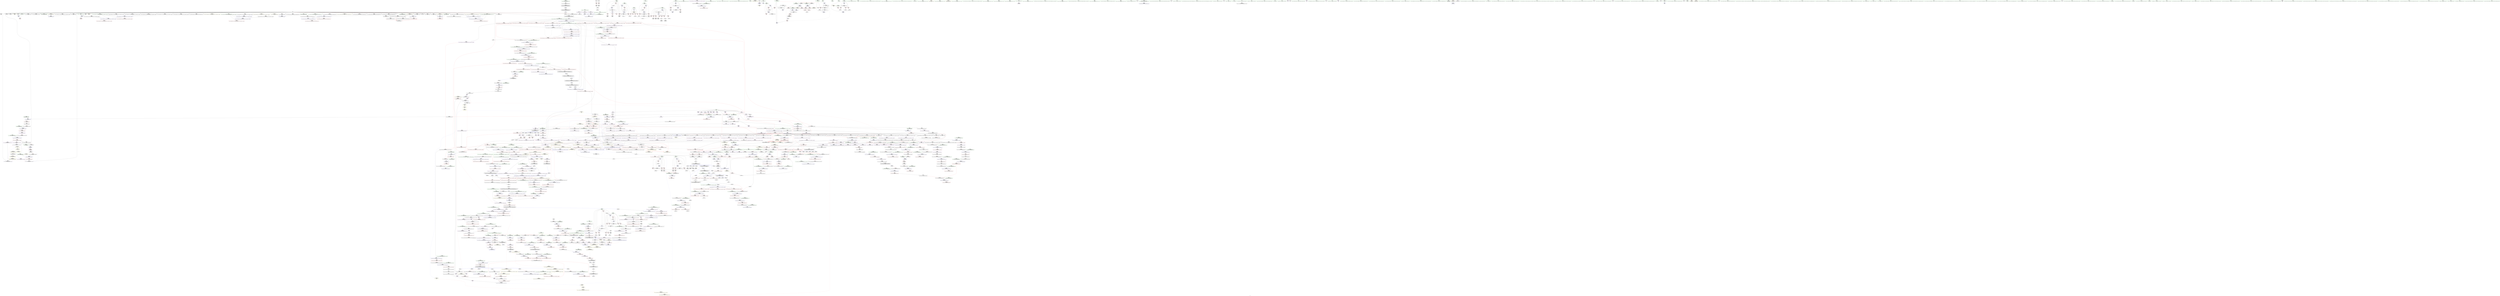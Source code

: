 digraph "SVFG" {
	label="SVFG";

	Node0x561decf814e0 [shape=record,color=grey,label="{NodeID: 0\nNullPtr|{|<s44>118}}"];
	Node0x561decf814e0 -> Node0x561decfe75a0[style=solid];
	Node0x561decf814e0 -> Node0x561decfe76a0[style=solid];
	Node0x561decf814e0 -> Node0x561decfe7770[style=solid];
	Node0x561decf814e0 -> Node0x561decfe7840[style=solid];
	Node0x561decf814e0 -> Node0x561decfe7910[style=solid];
	Node0x561decf814e0 -> Node0x561decfe79e0[style=solid];
	Node0x561decf814e0 -> Node0x561decfe7ab0[style=solid];
	Node0x561decf814e0 -> Node0x561decfe7b80[style=solid];
	Node0x561decf814e0 -> Node0x561decfe7c50[style=solid];
	Node0x561decf814e0 -> Node0x561decfe7d20[style=solid];
	Node0x561decf814e0 -> Node0x561decfe7df0[style=solid];
	Node0x561decf814e0 -> Node0x561decfe7ec0[style=solid];
	Node0x561decf814e0 -> Node0x561decfe7f90[style=solid];
	Node0x561decf814e0 -> Node0x561decfe8060[style=solid];
	Node0x561decf814e0 -> Node0x561decfe8130[style=solid];
	Node0x561decf814e0 -> Node0x561decfe8200[style=solid];
	Node0x561decf814e0 -> Node0x561decfe82d0[style=solid];
	Node0x561decf814e0 -> Node0x561decfe83a0[style=solid];
	Node0x561decf814e0 -> Node0x561decfe8470[style=solid];
	Node0x561decf814e0 -> Node0x561decfe8540[style=solid];
	Node0x561decf814e0 -> Node0x561decfe8610[style=solid];
	Node0x561decf814e0 -> Node0x561decfe86e0[style=solid];
	Node0x561decf814e0 -> Node0x561decfe87b0[style=solid];
	Node0x561decf814e0 -> Node0x561decfe8880[style=solid];
	Node0x561decf814e0 -> Node0x561decfe8950[style=solid];
	Node0x561decf814e0 -> Node0x561decfe8a20[style=solid];
	Node0x561decf814e0 -> Node0x561decfe8af0[style=solid];
	Node0x561decf814e0 -> Node0x561decfe8bc0[style=solid];
	Node0x561decf814e0 -> Node0x561decfe8c90[style=solid];
	Node0x561decf814e0 -> Node0x561decfe8d60[style=solid];
	Node0x561decf814e0 -> Node0x561decfe8e30[style=solid];
	Node0x561decf814e0 -> Node0x561decfe8f00[style=solid];
	Node0x561decf814e0 -> Node0x561decfe8fd0[style=solid];
	Node0x561decf814e0 -> Node0x561decfe90a0[style=solid];
	Node0x561decf814e0 -> Node0x561decfe9170[style=solid];
	Node0x561decf814e0 -> Node0x561decfe9240[style=solid];
	Node0x561decf814e0 -> Node0x561decff1bb0[style=solid];
	Node0x561decf814e0 -> Node0x561decff4a30[style=solid];
	Node0x561decf814e0 -> Node0x561decff4b00[style=solid];
	Node0x561decf814e0 -> Node0x561ded0144d0[style=solid];
	Node0x561decf814e0 -> Node0x561ded0169f0[style=solid];
	Node0x561decf814e0 -> Node0x561ded035480[style=solid];
	Node0x561decf814e0 -> Node0x561ded0067f0[style=solid];
	Node0x561decf814e0 -> Node0x561ded006df0[style=solid];
	Node0x561decf814e0:s44 -> Node0x561ded124660[style=solid,color=red];
	Node0x561decfed1d0 [shape=record,color=red,label="{NodeID: 775\n1271\<--1258\nthis1\<--this.addr\n_ZNKSt6vectorISt4pairIiiESaIS1_EE12_M_check_lenEmPKc\n|{<s0>98|<s1>99|<s2>101|<s3>102|<s4>104|<s5>105|<s6>106}}"];
	Node0x561decfed1d0:s0 -> Node0x561ded121150[style=solid,color=red];
	Node0x561decfed1d0:s1 -> Node0x561ded122b80[style=solid,color=red];
	Node0x561decfed1d0:s2 -> Node0x561ded122b80[style=solid,color=red];
	Node0x561decfed1d0:s3 -> Node0x561ded122b80[style=solid,color=red];
	Node0x561decfed1d0:s4 -> Node0x561ded122b80[style=solid,color=red];
	Node0x561decfed1d0:s5 -> Node0x561ded121150[style=solid,color=red];
	Node0x561decfed1d0:s6 -> Node0x561ded121150[style=solid,color=red];
	Node0x561ded005a70 [shape=record,color=grey,label="{NodeID: 1550\n750 = Binary(749, 577, )\n|{<s0>52}}"];
	Node0x561ded005a70:s0 -> Node0x561ded122390[style=solid,color=red];
	Node0x561decfe3b40 [shape=record,color=black,label="{NodeID: 443\n1645\<--1625\n\<--__last\n_ZSt18uninitialized_copyISt13move_iteratorIPSt4pairIiiEES3_ET0_T_S6_S5_\n}"];
	Node0x561decfe3b40 -> Node0x561decffb4e0[style=solid];
	Node0x561ded11dd40 [shape=record,color=black,label="{NodeID: 2325\n1622 = PHI(1596, )\n2nd arg _ZSt18uninitialized_copyISt13move_iteratorIPSt4pairIiiEES3_ET0_T_S6_S5_ }"];
	Node0x561ded11dd40 -> Node0x561ded019b80[style=solid];
	Node0x561decfd7960 [shape=record,color=green,label="{NodeID: 111\n704\<--705\n__first.addr\<--__first.addr_field_insensitive\n_ZSt8_DestroyIPSt4pairIiiES1_EvT_S3_RSaIT0_E\n}"];
	Node0x561decfd7960 -> Node0x561ded000ca0[style=solid];
	Node0x561decfd7960 -> Node0x561ded014700[style=solid];
	Node0x561decff2cf0 [shape=record,color=blue,label="{NodeID: 886\n187\<--12\nj47\<--\nmain\n}"];
	Node0x561decff2cf0 -> Node0x561decffe190[style=dashed];
	Node0x561decff2cf0 -> Node0x561decffe260[style=dashed];
	Node0x561decff2cf0 -> Node0x561decffe330[style=dashed];
	Node0x561decff2cf0 -> Node0x561decffe400[style=dashed];
	Node0x561decff2cf0 -> Node0x561decff2cf0[style=dashed];
	Node0x561decff2cf0 -> Node0x561decff2e90[style=dashed];
	Node0x561decff2cf0 -> Node0x561ded0900d0[style=dashed];
	Node0x561decff96d0 [shape=record,color=purple,label="{NodeID: 554\n1186\<--1184\n_M_finish38\<--\n_ZNSt6vectorISt4pairIiiESaIS1_EE17_M_realloc_insertIJS1_EEEvN9__gnu_cxx17__normal_iteratorIPS1_S3_EEDpOT_\n}"];
	Node0x561decff96d0 -> Node0x561ded017140[style=solid];
	Node0x561decfdc130 [shape=record,color=green,label="{NodeID: 222\n1508\<--1509\n__i.addr\<--__i.addr_field_insensitive\n_ZN9__gnu_cxx17__normal_iteratorIPSt4pairIiiESt6vectorIS2_SaIS2_EEEC2ERKS3_\n}"];
	Node0x561decfdc130 -> Node0x561decfeefe0[style=solid];
	Node0x561decfdc130 -> Node0x561ded018e80[style=solid];
	Node0x561ded017fe0 [shape=record,color=blue,label="{NodeID: 997\n1372\<--1368\n__first.addr\<--__first\n_ZSt34__uninitialized_move_if_noexcept_aIPSt4pairIiiES2_SaIS1_EET0_T_S5_S4_RT1_\n}"];
	Node0x561ded017fe0 -> Node0x561decfeded0[style=dashed];
	Node0x561decfff100 [shape=record,color=red,label="{NodeID: 665\n259\<--258\n\<--call19\nmain\n}"];
	Node0x561decfff100 -> Node0x561decfe9ea0[style=solid];
	Node0x561decfea2b0 [shape=record,color=black,label="{NodeID: 333\n322\<--321\nidxprom42\<--add41\nmain\n}"];
	Node0x561ded0bd7b0 [shape=record,color=yellow,style=double,label="{NodeID: 2215\n188V_2 = CSCHI(MR_188V_1)\npts\{16080000 \}\nCS[]}"];
	Node0x561ded0bd7b0 -> Node0x561decfef8d0[style=dashed];
	Node0x561decf9de00 [shape=record,color=green,label="{NodeID: 1\n7\<--1\n__dso_handle\<--dummyObj\nGlob }"];
	Node0x561decfed2a0 [shape=record,color=red,label="{NodeID: 776\n1277\<--1260\n\<--__n.addr\n_ZNKSt6vectorISt4pairIiiESaIS1_EE12_M_check_lenEmPKc\n}"];
	Node0x561decfed2a0 -> Node0x561ded006af0[style=solid];
	Node0x561ded005bf0 [shape=record,color=grey,label="{NodeID: 1551\n749 = Binary(747, 748, )\n}"];
	Node0x561ded005bf0 -> Node0x561ded005a70[style=solid];
	Node0x561decfe3c10 [shape=record,color=black,label="{NodeID: 444\n1641\<--1631\n\<--agg.tmp\n_ZSt18uninitialized_copyISt13move_iteratorIPSt4pairIiiEES3_ET0_T_S6_S5_\n}"];
	Node0x561decfe3c10 -> Node0x561decffb270[style=solid];
	Node0x561ded11de80 [shape=record,color=black,label="{NodeID: 2326\n1790 = PHI(1660, )\n0th arg _ZNSt13move_iteratorIPSt4pairIiiEEppEv }"];
	Node0x561ded11de80 -> Node0x561ded01ac90[style=solid];
	Node0x561decfd7a30 [shape=record,color=green,label="{NodeID: 112\n706\<--707\n__last.addr\<--__last.addr_field_insensitive\n_ZSt8_DestroyIPSt4pairIiiES1_EvT_S3_RSaIT0_E\n}"];
	Node0x561decfd7a30 -> Node0x561ded000d70[style=solid];
	Node0x561decfd7a30 -> Node0x561ded0147d0[style=solid];
	Node0x561decff2dc0 [shape=record,color=blue,label="{NodeID: 887\n183\<--329\ngood\<--\nmain\n}"];
	Node0x561decff2dc0 -> Node0x561decffda40[style=dashed];
	Node0x561decff2dc0 -> Node0x561decffdb10[style=dashed];
	Node0x561decff2dc0 -> Node0x561ded0888d0[style=dashed];
	Node0x561decff2dc0 -> Node0x561ded08f6d0[style=dashed];
	Node0x561decff97a0 [shape=record,color=purple,label="{NodeID: 555\n1192\<--1191\n_M_impl40\<--\n_ZNSt6vectorISt4pairIiiESaIS1_EE17_M_realloc_insertIJS1_EEEvN9__gnu_cxx17__normal_iteratorIPS1_S3_EEDpOT_\n}"];
	Node0x561decfdc200 [shape=record,color=green,label="{NodeID: 223\n1521\<--1522\n__a.addr\<--__a.addr_field_insensitive\n_ZNSt16allocator_traitsISaISt4pairIiiEEE8allocateERS2_m\n}"];
	Node0x561decfdc200 -> Node0x561decfef180[style=solid];
	Node0x561decfdc200 -> Node0x561ded019020[style=solid];
	Node0x561ded0180b0 [shape=record,color=blue,label="{NodeID: 998\n1374\<--1369\n__last.addr\<--__last\n_ZSt34__uninitialized_move_if_noexcept_aIPSt4pairIiiES2_SaIS1_EET0_T_S5_S4_RT1_\n}"];
	Node0x561ded0180b0 -> Node0x561decfedfa0[style=dashed];
	Node0x561decfff1d0 [shape=record,color=red,label="{NodeID: 666\n350\<--349\n\<--first\nmain\n}"];
	Node0x561decfff1d0 -> Node0x561ded006370[style=solid];
	Node0x561decfea380 [shape=record,color=black,label="{NodeID: 334\n325\<--324\nconv45\<--call44\nmain\n}"];
	Node0x561decfea380 -> Node0x561ded007cf0[style=solid];
	Node0x561ded0bd910 [shape=record,color=yellow,style=double,label="{NodeID: 2216\n62V_2 = CSCHI(MR_62V_1)\npts\{1559 \}\nCS[]|{<s0>124}}"];
	Node0x561ded0bd910:s0 -> Node0x561ded0bead0[style=dashed,color=blue];
	Node0x561decfb3510 [shape=record,color=green,label="{NodeID: 2\n9\<--1\n\<--dummyObj\nCan only get source location for instruction, argument, global var or function.}"];
	Node0x561decfed370 [shape=record,color=red,label="{NodeID: 777\n1280\<--1262\n\<--__s.addr\n_ZNKSt6vectorISt4pairIiiESaIS1_EE12_M_check_lenEmPKc\n}"];
	Node0x561ded005d70 [shape=record,color=grey,label="{NodeID: 1552\n352 = Binary(351, 241, )\n}"];
	Node0x561ded005d70 -> Node0x561decfea790[style=solid];
	Node0x561decfe3ce0 [shape=record,color=black,label="{NodeID: 445\n1644\<--1633\n\<--agg.tmp2\n_ZSt18uninitialized_copyISt13move_iteratorIPSt4pairIiiEES3_ET0_T_S6_S5_\n}"];
	Node0x561decfe3ce0 -> Node0x561decffb410[style=solid];
	Node0x561ded11dfc0 [shape=record,color=black,label="{NodeID: 2327\n786 = PHI(779, )\n0th arg _ZNSt12_Destroy_auxILb1EE9__destroyIPSt4pairIiiEEEvT_S5_ }"];
	Node0x561ded11dfc0 -> Node0x561ded014e50[style=solid];
	Node0x561decfd7b00 [shape=record,color=green,label="{NodeID: 113\n708\<--709\n.addr\<--.addr_field_insensitive\n_ZSt8_DestroyIPSt4pairIiiES1_EvT_S3_RSaIT0_E\n}"];
	Node0x561decfd7b00 -> Node0x561ded0148a0[style=solid];
	Node0x561decff2e90 [shape=record,color=blue,label="{NodeID: 888\n187\<--366\nj47\<--inc69\nmain\n}"];
	Node0x561decff2e90 -> Node0x561decffe190[style=dashed];
	Node0x561decff2e90 -> Node0x561decffe260[style=dashed];
	Node0x561decff2e90 -> Node0x561decffe330[style=dashed];
	Node0x561decff2e90 -> Node0x561decffe400[style=dashed];
	Node0x561decff2e90 -> Node0x561decff2cf0[style=dashed];
	Node0x561decff2e90 -> Node0x561decff2e90[style=dashed];
	Node0x561decff2e90 -> Node0x561ded0900d0[style=dashed];
	Node0x561decff9870 [shape=record,color=purple,label="{NodeID: 556\n1193\<--1191\n_M_end_of_storage41\<--\n_ZNSt6vectorISt4pairIiiESaIS1_EE17_M_realloc_insertIJS1_EEEvN9__gnu_cxx17__normal_iteratorIPS1_S3_EEDpOT_\n}"];
	Node0x561decff9870 -> Node0x561ded017210[style=solid];
	Node0x561decfdc2d0 [shape=record,color=green,label="{NodeID: 224\n1523\<--1524\n__n.addr\<--__n.addr_field_insensitive\n_ZNSt16allocator_traitsISaISt4pairIiiEEE8allocateERS2_m\n}"];
	Node0x561decfdc2d0 -> Node0x561decfef250[style=solid];
	Node0x561decfdc2d0 -> Node0x561ded0190f0[style=solid];
	Node0x561ded018180 [shape=record,color=blue,label="{NodeID: 999\n1376\<--1370\n__result.addr\<--__result\n_ZSt34__uninitialized_move_if_noexcept_aIPSt4pairIiiES2_SaIS1_EET0_T_S5_S4_RT1_\n}"];
	Node0x561ded018180 -> Node0x561decfee070[style=dashed];
	Node0x561decfff2a0 [shape=record,color=red,label="{NodeID: 667\n359\<--358\n\<--first64\nmain\n}"];
	Node0x561decfff2a0 -> Node0x561ded006370[style=solid];
	Node0x561decfea450 [shape=record,color=black,label="{NodeID: 335\n335\<--334\nidxprom49\<--\nmain\n}"];
	Node0x561decfb3850 [shape=record,color=green,label="{NodeID: 3\n12\<--1\n\<--dummyObj\nCan only get source location for instruction, argument, global var or function.}"];
	Node0x561decfed440 [shape=record,color=red,label="{NodeID: 778\n1294\<--1264\n\<--__len\n_ZNKSt6vectorISt4pairIiiESaIS1_EE12_M_check_lenEmPKc\n}"];
	Node0x561decfed440 -> Node0x561ded006c70[style=solid];
	Node0x561ded005ef0 [shape=record,color=grey,label="{NodeID: 1553\n432 = Binary(423, 431, )\n}"];
	Node0x561decfe3db0 [shape=record,color=black,label="{NodeID: 446\n1619\<--1652\n_ZSt18uninitialized_copyISt13move_iteratorIPSt4pairIiiEES3_ET0_T_S6_S5__ret\<--call\n_ZSt18uninitialized_copyISt13move_iteratorIPSt4pairIiiEES3_ET0_T_S6_S5_\n|{<s0>124}}"];
	Node0x561decfe3db0:s0 -> Node0x561ded11ca80[style=solid,color=blue];
	Node0x561ded11e100 [shape=record,color=black,label="{NodeID: 2328\n787 = PHI(780, )\n1st arg _ZNSt12_Destroy_auxILb1EE9__destroyIPSt4pairIiiEEEvT_S5_ }"];
	Node0x561ded11e100 -> Node0x561ded014f20[style=solid];
	Node0x561decfd7bd0 [shape=record,color=green,label="{NodeID: 114\n716\<--717\n_ZSt8_DestroyIPSt4pairIiiEEvT_S3_\<--_ZSt8_DestroyIPSt4pairIiiEEvT_S3__field_insensitive\n}"];
	Node0x561decff2f60 [shape=record,color=blue,label="{NodeID: 889\n185\<--375\ni32\<--inc74\nmain\n}"];
	Node0x561decff2f60 -> Node0x561decffdbe0[style=dashed];
	Node0x561decff2f60 -> Node0x561decffdcb0[style=dashed];
	Node0x561decff2f60 -> Node0x561decffdd80[style=dashed];
	Node0x561decff2f60 -> Node0x561decffde50[style=dashed];
	Node0x561decff2f60 -> Node0x561decffdf20[style=dashed];
	Node0x561decff2f60 -> Node0x561decffdff0[style=dashed];
	Node0x561decff2f60 -> Node0x561decffe0c0[style=dashed];
	Node0x561decff2f60 -> Node0x561decff2f60[style=dashed];
	Node0x561decff2f60 -> Node0x561ded08fbd0[style=dashed];
	Node0x561decff9940 [shape=record,color=purple,label="{NodeID: 557\n1221\<--1209\ncoerce.dive\<--retval\n_ZNSt6vectorISt4pairIiiESaIS1_EE3endEv\n}"];
	Node0x561decff9940 -> Node0x561decfece90[style=solid];
	Node0x561decfdc3a0 [shape=record,color=green,label="{NodeID: 225\n1531\<--1532\n_ZN9__gnu_cxx13new_allocatorISt4pairIiiEE8allocateEmPKv\<--_ZN9__gnu_cxx13new_allocatorISt4pairIiiEE8allocateEmPKv_field_insensitive\n}"];
	Node0x561ded018250 [shape=record,color=blue,label="{NodeID: 1000\n1378\<--1371\n__alloc.addr\<--__alloc\n_ZSt34__uninitialized_move_if_noexcept_aIPSt4pairIiiES2_SaIS1_EET0_T_S5_S4_RT1_\n}"];
	Node0x561ded018250 -> Node0x561decfee140[style=dashed];
	Node0x561decfff370 [shape=record,color=red,label="{NodeID: 668\n423\<--422\n\<--second\nmain\n}"];
	Node0x561decfff370 -> Node0x561ded005ef0[style=solid];
	Node0x561decfea520 [shape=record,color=black,label="{NodeID: 336\n338\<--337\nconv52\<--call51\nmain\n}"];
	Node0x561decfea520 -> Node0x561ded007ff0[style=solid];
	Node0x561decfb3910 [shape=record,color=green,label="{NodeID: 4\n18\<--1\n_ZSt3cin\<--dummyObj\nGlob }"];
	Node0x561ded0a7760 [shape=record,color=yellow,style=double,label="{NodeID: 1886\n2V_1 = ENCHI(MR_2V_0)\npts\{10 \}\nFun[_GLOBAL__sub_I_Fefer.Ivan_0_1.cpp]|{<s0>146}}"];
	Node0x561ded0a7760:s0 -> Node0x561decff1cb0[style=dashed,color=red];
	Node0x561decfed510 [shape=record,color=red,label="{NodeID: 779\n1298\<--1264\n\<--__len\n_ZNKSt6vectorISt4pairIiiESaIS1_EE12_M_check_lenEmPKc\n}"];
	Node0x561decfed510 -> Node0x561ded006f70[style=solid];
	Node0x561ded006070 [shape=record,color=grey,label="{NodeID: 1554\n399 = cmp(395, 398, )\n}"];
	Node0x561decfe3e80 [shape=record,color=black,label="{NodeID: 447\n1656\<--1714\n_ZNSt20__uninitialized_copyILb0EE13__uninit_copyISt13move_iteratorIPSt4pairIiiEES5_EET0_T_S8_S7__ret\<--\n_ZNSt20__uninitialized_copyILb0EE13__uninit_copyISt13move_iteratorIPSt4pairIiiEES5_EET0_T_S8_S7_\n|{<s0>128}}"];
	Node0x561decfe3e80:s0 -> Node0x561ded1193d0[style=solid,color=blue];
	Node0x561ded11e240 [shape=record,color=black,label="{NodeID: 2329\n643 = PHI(89, )\n0th arg _ZNSt12_Vector_baseISt4pairIiiESaIS1_EEC2Ev }"];
	Node0x561ded11e240 -> Node0x561decff4890[style=solid];
	Node0x561decfdc7e0 [shape=record,color=green,label="{NodeID: 115\n721\<--722\nthis.addr\<--this.addr_field_insensitive\n_ZNSt12_Vector_baseISt4pairIiiESaIS1_EE19_M_get_Tp_allocatorEv\n}"];
	Node0x561decfdc7e0 -> Node0x561ded000e40[style=solid];
	Node0x561decfdc7e0 -> Node0x561ded014970[style=solid];
	Node0x561decff3030 [shape=record,color=blue,label="{NodeID: 890\n189\<--12\nans\<--\nmain\n}"];
	Node0x561decff3030 -> Node0x561decffe4d0[style=dashed];
	Node0x561decff3030 -> Node0x561decffe5a0[style=dashed];
	Node0x561decff3030 -> Node0x561decff3850[style=dashed];
	Node0x561decff3030 -> Node0x561ded0905d0[style=dashed];
	Node0x561decff9a10 [shape=record,color=purple,label="{NodeID: 558\n1216\<--1215\n_M_impl\<--\n_ZNSt6vectorISt4pairIiiESaIS1_EE3endEv\n}"];
	Node0x561decfdc4a0 [shape=record,color=green,label="{NodeID: 226\n1538\<--1539\nthis.addr\<--this.addr_field_insensitive\n_ZN9__gnu_cxx13new_allocatorISt4pairIiiEE8allocateEmPKv\n}"];
	Node0x561decfdc4a0 -> Node0x561decfef320[style=solid];
	Node0x561decfdc4a0 -> Node0x561ded0191c0[style=solid];
	Node0x561ded018320 [shape=record,color=blue,label="{NodeID: 1001\n1392\<--1389\ncoerce.dive\<--call\n_ZSt34__uninitialized_move_if_noexcept_aIPSt4pairIiiES2_SaIS1_EET0_T_S5_S4_RT1_\n}"];
	Node0x561ded018320 -> Node0x561decfee210[style=dashed];
	Node0x561decfff440 [shape=record,color=red,label="{NodeID: 669\n431\<--430\n\<--second106\nmain\n}"];
	Node0x561decfff440 -> Node0x561ded005ef0[style=solid];
	Node0x561decfea5f0 [shape=record,color=black,label="{NodeID: 337\n342\<--341\nidxprom55\<--\nmain\n}"];
	Node0x561decfb39d0 [shape=record,color=green,label="{NodeID: 5\n19\<--1\n.str\<--dummyObj\nGlob }"];
	Node0x561ded0a7870 [shape=record,color=yellow,style=double,label="{NodeID: 1887\n4V_1 = ENCHI(MR_4V_0)\npts\{170000 170001 170002 \}\nFun[_GLOBAL__sub_I_Fefer.Ivan_0_1.cpp]|{<s0>147}}"];
	Node0x561ded0a7870:s0 -> Node0x561ded07b4c0[style=dashed,color=red];
	Node0x561decfed5e0 [shape=record,color=red,label="{NodeID: 780\n1304\<--1264\n\<--__len\n_ZNKSt6vectorISt4pairIiiESaIS1_EE12_M_check_lenEmPKc\n}"];
	Node0x561decfed5e0 -> Node0x561dec938f40[style=solid];
	Node0x561ded0061f0 [shape=record,color=grey,label="{NodeID: 1555\n311 = cmp(308, 310, )\n}"];
	Node0x561decfe3f50 [shape=record,color=black,label="{NodeID: 448\n1738\<--1752\n_ZStneIPSt4pairIiiEEbRKSt13move_iteratorIT_ES7__ret\<--lnot\n_ZStneIPSt4pairIiiEEbRKSt13move_iteratorIT_ES7_\n|{<s0>129}}"];
	Node0x561decfe3f50:s0 -> Node0x561ded119680[style=solid,color=blue];
	Node0x561ded11e380 [shape=record,color=black,label="{NodeID: 2330\n720 = PHI(135, 908, 1085, 1101, 1137, 1157, )\n0th arg _ZNSt12_Vector_baseISt4pairIiiESaIS1_EE19_M_get_Tp_allocatorEv }"];
	Node0x561ded11e380 -> Node0x561ded014970[style=solid];
	Node0x561decfdc8b0 [shape=record,color=green,label="{NodeID: 116\n730\<--731\nthis.addr\<--this.addr_field_insensitive\n_ZNSt12_Vector_baseISt4pairIiiESaIS1_EED2Ev\n}"];
	Node0x561decfdc8b0 -> Node0x561ded000f10[style=solid];
	Node0x561decfdc8b0 -> Node0x561ded014a40[style=solid];
	Node0x561decff3100 [shape=record,color=blue,label="{NodeID: 891\n191\<--12\ni82\<--\nmain\n}"];
	Node0x561decff3100 -> Node0x561decffe670[style=dashed];
	Node0x561decff3100 -> Node0x561decffe740[style=dashed];
	Node0x561decff3100 -> Node0x561decffe810[style=dashed];
	Node0x561decff3100 -> Node0x561decffe8e0[style=dashed];
	Node0x561decff3100 -> Node0x561decff3920[style=dashed];
	Node0x561decff3100 -> Node0x561ded090ad0[style=dashed];
	Node0x561decff9ae0 [shape=record,color=purple,label="{NodeID: 559\n1217\<--1215\n_M_finish\<--\n_ZNSt6vectorISt4pairIiiESaIS1_EE3endEv\n|{<s0>95}}"];
	Node0x561decff9ae0:s0 -> Node0x561ded125bd0[style=solid,color=red];
	Node0x561decfdc570 [shape=record,color=green,label="{NodeID: 227\n1540\<--1541\n__n.addr\<--__n.addr_field_insensitive\n_ZN9__gnu_cxx13new_allocatorISt4pairIiiEE8allocateEmPKv\n}"];
	Node0x561decfdc570 -> Node0x561decfef3f0[style=solid];
	Node0x561decfdc570 -> Node0x561decfef4c0[style=solid];
	Node0x561decfdc570 -> Node0x561ded019290[style=solid];
	Node0x561ded0183f0 [shape=record,color=blue,label="{NodeID: 1002\n1396\<--1395\ncoerce.dive3\<--call2\n_ZSt34__uninitialized_move_if_noexcept_aIPSt4pairIiiES2_SaIS1_EET0_T_S5_S4_RT1_\n}"];
	Node0x561ded0183f0 -> Node0x561decfee2e0[style=dashed];
	Node0x561decfff510 [shape=record,color=red,label="{NodeID: 670\n447\<--444\n\<--call113\nmain\n}"];
	Node0x561decfff510 -> Node0x561decff36b0[style=solid];
	Node0x561decfea6c0 [shape=record,color=black,label="{NodeID: 338\n345\<--344\nconv57\<--\nmain\n|{<s0>31}}"];
	Node0x561decfea6c0:s0 -> Node0x561ded1208b0[style=solid,color=red];
	Node0x561decf88f10 [shape=record,color=green,label="{NodeID: 6\n21\<--1\n.str.3\<--dummyObj\nGlob }"];
	Node0x561decfed6b0 [shape=record,color=red,label="{NodeID: 781\n1291\<--1288\n\<--call5\n_ZNKSt6vectorISt4pairIiiESaIS1_EE12_M_check_lenEmPKc\n}"];
	Node0x561decfed6b0 -> Node0x561ded004b70[style=solid];
	Node0x561ded006370 [shape=record,color=grey,label="{NodeID: 1556\n360 = cmp(350, 359, )\n}"];
	Node0x561decfe4020 [shape=record,color=black,label="{NodeID: 449\n1765\<--1764\n\<--\n_ZSt10_ConstructISt4pairIiiEJS1_EEvPT_DpOT0_\n}"];
	Node0x561decfe4020 -> Node0x561decfe40f0[style=solid];
	Node0x561ded11e8d0 [shape=record,color=black,label="{NodeID: 2331\n1329 = PHI(1042, )\n0th arg _ZNSt6vectorISt4pairIiiESaIS1_EE5beginEv }"];
	Node0x561ded11e8d0 -> Node0x561ded017d70[style=solid];
	Node0x561decfdc980 [shape=record,color=green,label="{NodeID: 117\n732\<--733\nexn.slot\<--exn.slot_field_insensitive\n_ZNSt12_Vector_baseISt4pairIiiESaIS1_EED2Ev\n}"];
	Node0x561decfdc980 -> Node0x561ded000fe0[style=solid];
	Node0x561decfdc980 -> Node0x561ded014b10[style=solid];
	Node0x561decff31d0 [shape=record,color=blue,label="{NodeID: 892\n193\<--402\nadd88\<--\nmain\n}"];
	Node0x561decff31d0 -> Node0x561ded07f2d0[style=dashed];
	Node0x561decff9bb0 [shape=record,color=purple,label="{NodeID: 560\n1862\<--1243\noffset_0\<--\n}"];
	Node0x561decff9bb0 -> Node0x561ded017620[style=solid];
	Node0x561decfdc640 [shape=record,color=green,label="{NodeID: 228\n1542\<--1543\n.addr\<--.addr_field_insensitive\n_ZN9__gnu_cxx13new_allocatorISt4pairIiiEE8allocateEmPKv\n}"];
	Node0x561decfdc640 -> Node0x561ded019360[style=solid];
	Node0x561ded0184c0 [shape=record,color=blue,label="{NodeID: 1003\n1410\<--1409\nthis.addr\<--this\n_ZNK9__gnu_cxx17__normal_iteratorIPSt4pairIiiESt6vectorIS2_SaIS2_EEE4baseEv\n}"];
	Node0x561ded0184c0 -> Node0x561decfee3b0[style=dashed];
	Node0x561decfff5e0 [shape=record,color=red,label="{NodeID: 671\n485\<--482\nthis1\<--this.addr\n_ZNSt6vectorISt4pairIiiESaIS1_EE5clearEv\n|{|<s1>41}}"];
	Node0x561decfff5e0 -> Node0x561decfeaee0[style=solid];
	Node0x561decfff5e0:s1 -> Node0x561ded11cf80[style=solid,color=red];
	Node0x561decfea790 [shape=record,color=black,label="{NodeID: 339\n353\<--352\nidxprom60\<--add59\nmain\n}"];
	Node0x561decf88fd0 [shape=record,color=green,label="{NodeID: 7\n23\<--1\n.str.4\<--dummyObj\nGlob }"];
	Node0x561decfed780 [shape=record,color=red,label="{NodeID: 782\n1317\<--1311\n\<--__lhs.addr\n_ZN9__gnu_cxxmiIPSt4pairIiiESt6vectorIS2_SaIS2_EEEENS_17__normal_iteratorIT_T0_E15difference_typeERKSA_SD_\n|{<s0>107}}"];
	Node0x561decfed780:s0 -> Node0x561ded121e40[style=solid,color=red];
	Node0x561ded0064f0 [shape=record,color=grey,label="{NodeID: 1557\n209 = cmp(207, 208, )\n}"];
	Node0x561decfe40f0 [shape=record,color=black,label="{NodeID: 450\n1766\<--1765\n\<--\n_ZSt10_ConstructISt4pairIiiEJS1_EEvPT_DpOT0_\n}"];
	Node0x561decfe40f0 -> Node0x561decfe41c0[style=solid];
	Node0x561ded11e9e0 [shape=record,color=black,label="{NodeID: 2332\n1606 = PHI(1388, 1394, )\n0th arg _ZSt32__make_move_if_noexcept_iteratorISt4pairIiiESt13move_iteratorIPS1_EET0_PT_ }"];
	Node0x561ded11e9e0 -> Node0x561ded019910[style=solid];
	Node0x561decfdca50 [shape=record,color=green,label="{NodeID: 118\n734\<--735\nehselector.slot\<--ehselector.slot_field_insensitive\n_ZNSt12_Vector_baseISt4pairIiiESaIS1_EED2Ev\n}"];
	Node0x561decfdca50 -> Node0x561ded014be0[style=solid];
	Node0x561decff32a0 [shape=record,color=blue,label="{NodeID: 893\n195\<--12\nj89\<--\nmain\n}"];
	Node0x561decff32a0 -> Node0x561decffea80[style=dashed];
	Node0x561decff32a0 -> Node0x561decffeb50[style=dashed];
	Node0x561decff32a0 -> Node0x561decffec20[style=dashed];
	Node0x561decff32a0 -> Node0x561decff32a0[style=dashed];
	Node0x561decff32a0 -> Node0x561decff3780[style=dashed];
	Node0x561decff32a0 -> Node0x561ded0914d0[style=dashed];
	Node0x561decff9c80 [shape=record,color=purple,label="{NodeID: 561\n1865\<--1243\noffset_1\<--\n}"];
	Node0x561decff9c80 -> Node0x561ded0176f0[style=solid];
	Node0x561decfe4b70 [shape=record,color=green,label="{NodeID: 229\n1553\<--1554\n_ZSt17__throw_bad_allocv\<--_ZSt17__throw_bad_allocv_field_insensitive\n}"];
	Node0x561ded018590 [shape=record,color=blue,label="{NodeID: 1004\n1419\<--1417\n__a.addr\<--__a\n_ZNSt16allocator_traitsISaISt4pairIiiEEE7destroyIS1_EEvRS2_PT_\n}"];
	Node0x561ded018590 -> Node0x561decfee480[style=dashed];
	Node0x561decfff6b0 [shape=record,color=red,label="{NodeID: 672\n489\<--488\n\<--_M_start\n_ZNSt6vectorISt4pairIiiESaIS1_EE5clearEv\n|{<s0>41}}"];
	Node0x561decfff6b0:s0 -> Node0x561ded11d0c0[style=solid,color=red];
	Node0x561decfea860 [shape=record,color=black,label="{NodeID: 340\n356\<--355\nconv62\<--\nmain\n|{<s0>32}}"];
	Node0x561decfea860:s0 -> Node0x561ded1208b0[style=solid,color=red];
	Node0x561decf89090 [shape=record,color=green,label="{NodeID: 8\n25\<--1\n.str.5\<--dummyObj\nGlob }"];
	Node0x561decfed850 [shape=record,color=red,label="{NodeID: 783\n1320\<--1313\n\<--__rhs.addr\n_ZN9__gnu_cxxmiIPSt4pairIiiESt6vectorIS2_SaIS2_EEEENS_17__normal_iteratorIT_T0_E15difference_typeERKSA_SD_\n|{<s0>108}}"];
	Node0x561decfed850:s0 -> Node0x561ded121e40[style=solid,color=red];
	Node0x561ded006670 [shape=record,color=grey,label="{NodeID: 1558\n618 = cmp(615, 617, )\n}"];
	Node0x561decfe41c0 [shape=record,color=black,label="{NodeID: 451\n1769\<--1766\n\<--\n_ZSt10_ConstructISt4pairIiiEJS1_EEvPT_DpOT0_\n}"];
	Node0x561decfe41c0 -> Node0x561decffb820[style=solid];
	Node0x561decfe41c0 -> Node0x561decffb8f0[style=solid];
	Node0x561ded11eb30 [shape=record,color=black,label="{NodeID: 2333\n887 = PHI(881, )\n0th arg _ZN9__gnu_cxx13new_allocatorISt4pairIiiEED2Ev }"];
	Node0x561ded11eb30 -> Node0x561ded0158e0[style=solid];
	Node0x561decfdcb20 [shape=record,color=green,label="{NodeID: 119\n752\<--753\n_ZNSt12_Vector_baseISt4pairIiiESaIS1_EE13_M_deallocateEPS1_m\<--_ZNSt12_Vector_baseISt4pairIiiESaIS1_EE13_M_deallocateEPS1_m_field_insensitive\n}"];
	Node0x561decff3370 [shape=record,color=blue,label="{NodeID: 894\n197\<--12\ncur93\<--\nmain\n}"];
	Node0x561decff3370 -> Node0x561ded07aac0[style=dashed];
	Node0x561decff9d50 [shape=record,color=purple,label="{NodeID: 562\n1863\<--1244\noffset_0\<--\n}"];
	Node0x561decff9d50 -> Node0x561decff1130[style=solid];
	Node0x561decfe4c30 [shape=record,color=green,label="{NodeID: 230\n1558\<--1559\ncall2\<--call2_field_insensitive\n_ZN9__gnu_cxx13new_allocatorISt4pairIiiEE8allocateEmPKv\n}"];
	Node0x561decfe4c30 -> Node0x561decfe33f0[style=solid];
	Node0x561ded018660 [shape=record,color=blue,label="{NodeID: 1005\n1421\<--1418\n__p.addr\<--__p\n_ZNSt16allocator_traitsISaISt4pairIiiEEE7destroyIS1_EEvRS2_PT_\n}"];
	Node0x561ded018660 -> Node0x561decfee550[style=dashed];
	Node0x561decfff780 [shape=record,color=red,label="{NodeID: 673\n517\<--511\nthis1\<--this.addr\n_ZNSt6vectorISt4pairIiiESaIS1_EE9push_backEOS1_\n|{<s0>43}}"];
	Node0x561decfff780:s0 -> Node0x561ded120050[style=solid,color=red];
	Node0x561decfea930 [shape=record,color=black,label="{NodeID: 341\n370\<--369\ntobool\<--\nmain\n}"];
	Node0x561decf89150 [shape=record,color=green,label="{NodeID: 9\n28\<--1\n\<--dummyObj\nCan only get source location for instruction, argument, global var or function.}"];
	Node0x561decfed920 [shape=record,color=red,label="{NodeID: 784\n1319\<--1318\n\<--call\n_ZN9__gnu_cxxmiIPSt4pairIiiESt6vectorIS2_SaIS2_EEEENS_17__normal_iteratorIT_T0_E15difference_typeERKSA_SD_\n}"];
	Node0x561decfed920 -> Node0x561decfe23b0[style=solid];
	Node0x561ded0067f0 [shape=record,color=grey,label="{NodeID: 1559\n1115 = cmp(1114, 3, )\n}"];
	Node0x561decfe4290 [shape=record,color=black,label="{NodeID: 452\n1770\<--1768\n\<--call\n_ZSt10_ConstructISt4pairIiiEJS1_EEvPT_DpOT0_\n}"];
	Node0x561decfe4290 -> Node0x561decffb9c0[style=solid];
	Node0x561decfe4290 -> Node0x561decffba90[style=solid];
	Node0x561ded11ec40 [shape=record,color=black,label="{NodeID: 2334\n1008 = PHI(950, 969, 1001, 1072, 1241, 1767, )\n0th arg _ZSt7forwardISt4pairIiiEEOT_RNSt16remove_referenceIS2_E4typeE }"];
	Node0x561ded11ec40 -> Node0x561ded0162a0[style=solid];
	Node0x561decfdcc20 [shape=record,color=green,label="{NodeID: 120\n756\<--757\n_ZNSt12_Vector_baseISt4pairIiiESaIS1_EE12_Vector_implD2Ev\<--_ZNSt12_Vector_baseISt4pairIiiESaIS1_EE12_Vector_implD2Ev_field_insensitive\n}"];
	Node0x561decff3440 [shape=record,color=blue,label="{NodeID: 895\n199\<--12\nk94\<--\nmain\n}"];
	Node0x561decff3440 -> Node0x561decffedc0[style=dashed];
	Node0x561decff3440 -> Node0x561decffee90[style=dashed];
	Node0x561decff3440 -> Node0x561decffef60[style=dashed];
	Node0x561decff3440 -> Node0x561decff35e0[style=dashed];
	Node0x561decff3440 -> Node0x561ded0801d0[style=dashed];
	Node0x561ded098370 [shape=record,color=yellow,style=double,label="{NodeID: 1670\n125V_1 = ENCHI(MR_125V_0)\npts\{10190000 10290000 \}\nFun[_ZN9__gnu_cxxmiIPSt4pairIiiESt6vectorIS2_SaIS2_EEEENS_17__normal_iteratorIT_T0_E15difference_typeERKSA_SD_]}"];
	Node0x561ded098370 -> Node0x561decfed920[style=dashed];
	Node0x561ded098370 -> Node0x561decfed9f0[style=dashed];
	Node0x561decff9e20 [shape=record,color=purple,label="{NodeID: 563\n1866\<--1244\noffset_1\<--\n}"];
	Node0x561decff9e20 -> Node0x561decff1200[style=solid];
	Node0x561decfe4d00 [shape=record,color=green,label="{NodeID: 231\n1560\<--1561\n_Znwm\<--_Znwm_field_insensitive\n}"];
	Node0x561ded018730 [shape=record,color=blue,label="{NodeID: 1006\n1436\<--1435\nthis.addr\<--this\n_ZNKSt6vectorISt4pairIiiESaIS1_EE8max_sizeEv\n}"];
	Node0x561ded018730 -> Node0x561decfee620[style=dashed];
	Node0x561decfff850 [shape=record,color=red,label="{NodeID: 674\n518\<--513\n\<--__x.addr\n_ZNSt6vectorISt4pairIiiESaIS1_EE9push_backEOS1_\n|{<s0>42}}"];
	Node0x561decfff850:s0 -> Node0x561ded1213a0[style=solid,color=red];
	Node0x561decfeaa00 [shape=record,color=black,label="{NodeID: 342\n385\<--384\ntobool78\<--\nmain\n}"];
	Node0x561ded0be290 [shape=record,color=yellow,style=double,label="{NodeID: 2224\n62V_2 = CSCHI(MR_62V_1)\npts\{1559 \}\nCS[]|{<s0>80}}"];
	Node0x561ded0be290:s0 -> Node0x561ded09b640[style=dashed,color=red];
	Node0x561decf89210 [shape=record,color=green,label="{NodeID: 10\n58\<--1\n\<--dummyObj\nCan only get source location for instruction, argument, global var or function.}"];
	Node0x561ded0a7d30 [shape=record,color=yellow,style=double,label="{NodeID: 1892\n379V_1 = ENCHI(MR_379V_0)\npts\{1669 \}\nFun[_ZNSt20__uninitialized_copyILb0EE13__uninit_copyISt13move_iteratorIPSt4pairIiiEES5_EET0_T_S8_S7_]}"];
	Node0x561ded0a7d30 -> Node0x561ded01a2d0[style=dashed];
	Node0x561decfed9f0 [shape=record,color=red,label="{NodeID: 785\n1322\<--1321\n\<--call1\n_ZN9__gnu_cxxmiIPSt4pairIiiESt6vectorIS2_SaIS2_EEEENS_17__normal_iteratorIT_T0_E15difference_typeERKSA_SD_\n}"];
	Node0x561decfed9f0 -> Node0x561decfe2480[style=solid];
	Node0x561ded006970 [shape=record,color=grey,label="{NodeID: 1560\n1550 = cmp(1548, 1549, )\n}"];
	Node0x561decfe4360 [shape=record,color=black,label="{NodeID: 453\n1773\<--1778\n_ZSt11__addressofISt4pairIiiEEPT_RS2__ret\<--\n_ZSt11__addressofISt4pairIiiEEPT_RS2_\n|{<s0>130}}"];
	Node0x561decfe4360:s0 -> Node0x561ded119790[style=solid,color=blue];
	Node0x561ded11ef50 [shape=record,color=black,label="{NodeID: 2335\n654 = PHI(95, 155, 767, 918, 1202, 1733, )\n0th arg __clang_call_terminate }"];
	Node0x561decfdcd20 [shape=record,color=green,label="{NodeID: 121\n773\<--774\n__first.addr\<--__first.addr_field_insensitive\n_ZSt8_DestroyIPSt4pairIiiEEvT_S3_\n}"];
	Node0x561decfdcd20 -> Node0x561ded001320[style=solid];
	Node0x561decfdcd20 -> Node0x561ded014cb0[style=solid];
	Node0x561decff3510 [shape=record,color=blue,label="{NodeID: 896\n197\<--437\ncur93\<--add109\nmain\n}"];
	Node0x561decff3510 -> Node0x561ded07aac0[style=dashed];
	Node0x561decff9ef0 [shape=record,color=purple,label="{NodeID: 564\n1340\<--1330\ncoerce.dive\<--retval\n_ZNSt6vectorISt4pairIiiESaIS1_EE5beginEv\n}"];
	Node0x561decff9ef0 -> Node0x561decfedb90[style=solid];
	Node0x561decfe4e00 [shape=record,color=green,label="{NodeID: 232\n1572\<--1573\n__first\<--__first_field_insensitive\n_ZSt22__uninitialized_copy_aISt13move_iteratorIPSt4pairIiiEES3_S2_ET0_T_S6_S5_RSaIT1_E\n}"];
	Node0x561decfe4e00 -> Node0x561decfe3590[style=solid];
	Node0x561decfe4e00 -> Node0x561decffa7e0[style=solid];
	Node0x561ded0b6080 [shape=record,color=yellow,style=double,label="{NodeID: 2114\nRETMU(2V_2)\npts\{10 \}\nFun[_GLOBAL__sub_I_Fefer.Ivan_0_1.cpp]}"];
	Node0x561ded018800 [shape=record,color=blue,label="{NodeID: 1007\n1455\<--1451\n__a.addr\<--__a\n_ZSt3maxImERKT_S2_S2_\n}"];
	Node0x561ded018800 -> Node0x561decfee7c0[style=dashed];
	Node0x561ded018800 -> Node0x561decfee890[style=dashed];
	Node0x561decfff920 [shape=record,color=red,label="{NodeID: 675\n539\<--530\nthis1\<--this.addr\n_ZNSt4pairIiiEC2IRciLb1EEEOT_OT0_\n}"];
	Node0x561decfff920 -> Node0x561decfeafb0[style=solid];
	Node0x561decfff920 -> Node0x561decff6610[style=solid];
	Node0x561decfff920 -> Node0x561decff66e0[style=solid];
	Node0x561decfeaad0 [shape=record,color=black,label="{NodeID: 343\n398\<--397\nconv85\<--call84\nmain\n}"];
	Node0x561decfeaad0 -> Node0x561ded006070[style=solid];
	Node0x561ded0be3f0 [shape=record,color=yellow,style=double,label="{NodeID: 2225\n62V_2 = CSCHI(MR_62V_1)\npts\{1559 \}\nCS[]|{<s0>66|<s1>77}}"];
	Node0x561ded0be3f0:s0 -> Node0x561ded07b5b0[style=dashed,color=blue];
	Node0x561ded0be3f0:s1 -> Node0x561ded0be290[style=dashed,color=blue];
	Node0x561decfb42a0 [shape=record,color=green,label="{NodeID: 11\n241\<--1\n\<--dummyObj\nCan only get source location for instruction, argument, global var or function.}"];
	Node0x561ded0a7e10 [shape=record,color=yellow,style=double,label="{NodeID: 1893\n381V_1 = ENCHI(MR_381V_0)\npts\{1671 \}\nFun[_ZNSt20__uninitialized_copyILb0EE13__uninit_copyISt13move_iteratorIPSt4pairIiiEES5_EET0_T_S8_S7_]}"];
	Node0x561ded0a7e10 -> Node0x561ded01a3a0[style=dashed];
	Node0x561decfedac0 [shape=record,color=red,label="{NodeID: 786\n1335\<--1332\nthis1\<--this.addr\n_ZNSt6vectorISt4pairIiiESaIS1_EE5beginEv\n}"];
	Node0x561decfedac0 -> Node0x561decfe2620[style=solid];
	Node0x561ded006af0 [shape=record,color=grey,label="{NodeID: 1561\n1278 = cmp(1276, 1277, )\n}"];
	Node0x561decfe4430 [shape=record,color=black,label="{NodeID: 454\n1780\<--1787\n_ZNKSt13move_iteratorIPSt4pairIiiEEdeEv_ret\<--\n_ZNKSt13move_iteratorIPSt4pairIiiEEdeEv\n|{<s0>131}}"];
	Node0x561decfe4430:s0 -> Node0x561ded119900[style=solid,color=blue];
	Node0x561ded11f1d0 [shape=record,color=black,label="{NodeID: 2336\n771 = PHI(713, 1710, )\n0th arg _ZSt8_DestroyIPSt4pairIiiEEvT_S3_ }"];
	Node0x561ded11f1d0 -> Node0x561ded014cb0[style=solid];
	Node0x561decfdcdf0 [shape=record,color=green,label="{NodeID: 122\n775\<--776\n__last.addr\<--__last.addr_field_insensitive\n_ZSt8_DestroyIPSt4pairIiiEEvT_S3_\n}"];
	Node0x561decfdcdf0 -> Node0x561ded0013f0[style=solid];
	Node0x561decfdcdf0 -> Node0x561ded014d80[style=solid];
	Node0x561decff35e0 [shape=record,color=blue,label="{NodeID: 897\n199\<--441\nk94\<--inc111\nmain\n}"];
	Node0x561decff35e0 -> Node0x561decffedc0[style=dashed];
	Node0x561decff35e0 -> Node0x561decffee90[style=dashed];
	Node0x561decff35e0 -> Node0x561decffef60[style=dashed];
	Node0x561decff35e0 -> Node0x561decff35e0[style=dashed];
	Node0x561decff35e0 -> Node0x561ded0801d0[style=dashed];
	Node0x561decff9fc0 [shape=record,color=purple,label="{NodeID: 565\n1337\<--1336\n_M_impl\<--\n_ZNSt6vectorISt4pairIiiESaIS1_EE5beginEv\n}"];
	Node0x561decfe4ed0 [shape=record,color=green,label="{NodeID: 233\n1574\<--1575\n__last\<--__last_field_insensitive\n_ZSt22__uninitialized_copy_aISt13move_iteratorIPSt4pairIiiEES3_S2_ET0_T_S6_S5_RSaIT1_E\n}"];
	Node0x561decfe4ed0 -> Node0x561decfe3660[style=solid];
	Node0x561decfe4ed0 -> Node0x561decffa8b0[style=solid];
	Node0x561ded0b6190 [shape=record,color=yellow,style=double,label="{NodeID: 2115\nRETMU(4V_2)\npts\{170000 170001 170002 \}\nFun[_GLOBAL__sub_I_Fefer.Ivan_0_1.cpp]}"];
	Node0x561ded0188d0 [shape=record,color=blue,label="{NodeID: 1008\n1457\<--1452\n__b.addr\<--__b\n_ZSt3maxImERKT_S2_S2_\n}"];
	Node0x561ded0188d0 -> Node0x561decfee960[style=dashed];
	Node0x561ded0188d0 -> Node0x561decfeea30[style=dashed];
	Node0x561decfff9f0 [shape=record,color=red,label="{NodeID: 676\n542\<--532\n\<--__x.addr\n_ZNSt4pairIiiEC2IRciLb1EEEOT_OT0_\n|{<s0>44}}"];
	Node0x561decfff9f0:s0 -> Node0x561ded124d60[style=solid,color=red];
	Node0x561decfeaba0 [shape=record,color=black,label="{NodeID: 344\n417\<--416\nidxprom98\<--\nmain\n}"];
	Node0x561ded0be550 [shape=record,color=yellow,style=double,label="{NodeID: 2226\n62V_3 = CSCHI(MR_62V_2)\npts\{1559 \}\nCS[]|{<s0>83}}"];
	Node0x561ded0be550:s0 -> Node0x561ded09b640[style=dashed,color=red];
	Node0x561decfb43a0 [shape=record,color=green,label="{NodeID: 12\n264\<--1\n\<--dummyObj\nCan only get source location for instruction, argument, global var or function.}"];
	Node0x561decfedb90 [shape=record,color=red,label="{NodeID: 787\n1341\<--1340\n\<--coerce.dive\n_ZNSt6vectorISt4pairIiiESaIS1_EE5beginEv\n}"];
	Node0x561decfedb90 -> Node0x561decfe26f0[style=solid];
	Node0x561ded006c70 [shape=record,color=grey,label="{NodeID: 1562\n1296 = cmp(1294, 1295, )\n}"];
	Node0x561decfe4500 [shape=record,color=black,label="{NodeID: 455\n1789\<--1794\n_ZNSt13move_iteratorIPSt4pairIiiEEppEv_ret\<--this1\n_ZNSt13move_iteratorIPSt4pairIiiEEppEv\n|{<s0>133}}"];
	Node0x561decfe4500:s0 -> Node0x561ded119a40[style=solid,color=blue];
	Node0x561ded11f320 [shape=record,color=black,label="{NodeID: 2337\n772 = PHI(714, 1711, )\n1st arg _ZSt8_DestroyIPSt4pairIiiEEvT_S3_ }"];
	Node0x561ded11f320 -> Node0x561ded014d80[style=solid];
	Node0x561decfdcec0 [shape=record,color=green,label="{NodeID: 123\n782\<--783\n_ZNSt12_Destroy_auxILb1EE9__destroyIPSt4pairIiiEEEvT_S5_\<--_ZNSt12_Destroy_auxILb1EE9__destroyIPSt4pairIiiEEEvT_S5__field_insensitive\n}"];
	Node0x561decff36b0 [shape=record,color=blue,label="{NodeID: 898\n193\<--447\nadd88\<--\nmain\n}"];
	Node0x561decff36b0 -> Node0x561ded07f2d0[style=dashed];
	Node0x561decffa090 [shape=record,color=purple,label="{NodeID: 566\n1338\<--1336\n_M_start\<--\n_ZNSt6vectorISt4pairIiiESaIS1_EE5beginEv\n|{<s0>109}}"];
	Node0x561decffa090:s0 -> Node0x561ded125bd0[style=solid,color=red];
	Node0x561decfe4fa0 [shape=record,color=green,label="{NodeID: 234\n1576\<--1577\n__result.addr\<--__result.addr_field_insensitive\n_ZSt22__uninitialized_copy_aISt13move_iteratorIPSt4pairIiiEES3_S2_ET0_T_S6_S5_RSaIT1_E\n}"];
	Node0x561decfe4fa0 -> Node0x561decfef590[style=solid];
	Node0x561decfe4fa0 -> Node0x561ded0195d0[style=solid];
	Node0x561ded0189a0 [shape=record,color=blue,label="{NodeID: 1009\n1453\<--1467\nretval\<--\n_ZSt3maxImERKT_S2_S2_\n}"];
	Node0x561ded0189a0 -> Node0x561ded07a5c0[style=dashed];
	Node0x561decfffac0 [shape=record,color=red,label="{NodeID: 677\n550\<--534\n\<--__y.addr\n_ZNSt4pairIiiEC2IRciLb1EEEOT_OT0_\n|{<s0>45}}"];
	Node0x561decfffac0:s0 -> Node0x561ded1263a0[style=solid,color=red];
	Node0x561decfeac70 [shape=record,color=black,label="{NodeID: 345\n420\<--419\nconv100\<--\nmain\n|{<s0>36}}"];
	Node0x561decfeac70:s0 -> Node0x561ded1208b0[style=solid,color=red];
	Node0x561ded0be6b0 [shape=record,color=yellow,style=double,label="{NodeID: 2227\n62V_4 = CSCHI(MR_62V_3)\npts\{1559 \}\nCS[]|{<s0>69}}"];
	Node0x561ded0be6b0:s0 -> Node0x561ded07b5b0[style=dashed,color=blue];
	Node0x561decfb44a0 [shape=record,color=green,label="{NodeID: 13\n305\<--1\n\<--dummyObj\nCan only get source location for instruction, argument, global var or function.}"];
	Node0x561decfedc60 [shape=record,color=red,label="{NodeID: 788\n1352\<--1346\nthis1\<--this.addr\n_ZNSt12_Vector_baseISt4pairIiiESaIS1_EE11_M_allocateEm\n}"];
	Node0x561decfedc60 -> Node0x561decffa160[style=solid];
	Node0x561ded006df0 [shape=record,color=grey,label="{NodeID: 1563\n810 = cmp(809, 3, )\n}"];
	Node0x561decfe45d0 [shape=record,color=black,label="{NodeID: 456\n1801\<--1816\n_ZSteqIPSt4pairIiiEEbRKSt13move_iteratorIT_ES7__ret\<--cmp\n_ZSteqIPSt4pairIiiEEbRKSt13move_iteratorIT_ES7_\n|{<s0>140}}"];
	Node0x561decfe45d0:s0 -> Node0x561ded119540[style=solid,color=blue];
	Node0x561ded11f470 [shape=record,color=black,label="{NodeID: 2338\n1496 = PHI(1481, 1547, )\n0th arg _ZNK9__gnu_cxx13new_allocatorISt4pairIiiEE8max_sizeEv }"];
	Node0x561ded11f470 -> Node0x561ded018ce0[style=solid];
	Node0x561decfdcfc0 [shape=record,color=green,label="{NodeID: 124\n788\<--789\n.addr\<--.addr_field_insensitive\n_ZNSt12_Destroy_auxILb1EE9__destroyIPSt4pairIiiEEEvT_S5_\n}"];
	Node0x561decfdcfc0 -> Node0x561ded014e50[style=solid];
	Node0x561decff3780 [shape=record,color=blue,label="{NodeID: 899\n195\<--451\nj89\<--inc115\nmain\n}"];
	Node0x561decff3780 -> Node0x561decffea80[style=dashed];
	Node0x561decff3780 -> Node0x561decffeb50[style=dashed];
	Node0x561decff3780 -> Node0x561decffec20[style=dashed];
	Node0x561decff3780 -> Node0x561decff32a0[style=dashed];
	Node0x561decff3780 -> Node0x561decff3780[style=dashed];
	Node0x561decff3780 -> Node0x561ded0914d0[style=dashed];
	Node0x561decffa160 [shape=record,color=purple,label="{NodeID: 567\n1357\<--1352\n_M_impl\<--this1\n_ZNSt12_Vector_baseISt4pairIiiESaIS1_EE11_M_allocateEm\n}"];
	Node0x561decffa160 -> Node0x561decfe27c0[style=solid];
	Node0x561decfe5070 [shape=record,color=green,label="{NodeID: 235\n1578\<--1579\n.addr\<--.addr_field_insensitive\n_ZSt22__uninitialized_copy_aISt13move_iteratorIPSt4pairIiiEES3_S2_ET0_T_S6_S5_RSaIT1_E\n}"];
	Node0x561decfe5070 -> Node0x561ded0196a0[style=solid];
	Node0x561ded018a70 [shape=record,color=blue,label="{NodeID: 1010\n1453\<--1470\nretval\<--\n_ZSt3maxImERKT_S2_S2_\n}"];
	Node0x561ded018a70 -> Node0x561ded07a5c0[style=dashed];
	Node0x561decfffb90 [shape=record,color=red,label="{NodeID: 678\n546\<--543\n\<--call\n_ZNSt4pairIiiEC2IRciLb1EEEOT_OT0_\n}"];
	Node0x561decfffb90 -> Node0x561decfeb080[style=solid];
	Node0x561decfead40 [shape=record,color=black,label="{NodeID: 346\n425\<--424\nidxprom102\<--\nmain\n}"];
	Node0x561ded0be810 [shape=record,color=yellow,style=double,label="{NodeID: 2228\n97V_2 = CSCHI(MR_97V_1)\npts\{12100000 \}\nCS[]}"];
	Node0x561ded0be810 -> Node0x561decfece90[style=dashed];
	Node0x561decfb45a0 [shape=record,color=green,label="{NodeID: 14\n329\<--1\n\<--dummyObj\nCan only get source location for instruction, argument, global var or function.}"];
	Node0x561decfedd30 [shape=record,color=red,label="{NodeID: 789\n1353\<--1348\n\<--__n.addr\n_ZNSt12_Vector_baseISt4pairIiiESaIS1_EE11_M_allocateEm\n}"];
	Node0x561decfedd30 -> Node0x561ded007870[style=solid];
	Node0x561ded006f70 [shape=record,color=grey,label="{NodeID: 1564\n1300 = cmp(1298, 1299, )\n}"];
	Node0x561decfe46a0 [shape=record,color=black,label="{NodeID: 457\n1818\<--1825\n_ZNKSt13move_iteratorIPSt4pairIiiEE4baseEv_ret\<--\n_ZNKSt13move_iteratorIPSt4pairIiiEE4baseEv\n|{<s0>143|<s1>144}}"];
	Node0x561decfe46a0:s0 -> Node0x561ded11cd00[style=solid,color=blue];
	Node0x561decfe46a0:s1 -> Node0x561ded11ce40[style=solid,color=blue];
	Node0x561ded11f5c0 [shape=record,color=black,label="{NodeID: 2339\n1476 = PHI(1441, )\n0th arg _ZNSt16allocator_traitsISaISt4pairIiiEEE8max_sizeERKS2_ }"];
	Node0x561ded11f5c0 -> Node0x561ded018b40[style=solid];
	Node0x561decfdd090 [shape=record,color=green,label="{NodeID: 125\n790\<--791\n.addr1\<--.addr1_field_insensitive\n_ZNSt12_Destroy_auxILb1EE9__destroyIPSt4pairIiiEEEvT_S5_\n}"];
	Node0x561decfdd090 -> Node0x561ded014f20[style=solid];
	Node0x561decff3850 [shape=record,color=blue,label="{NodeID: 900\n189\<--456\nans\<--add117\nmain\n}"];
	Node0x561decff3850 -> Node0x561decffe4d0[style=dashed];
	Node0x561decff3850 -> Node0x561decffe5a0[style=dashed];
	Node0x561decff3850 -> Node0x561decff3850[style=dashed];
	Node0x561decff3850 -> Node0x561ded0905d0[style=dashed];
	Node0x561decffa230 [shape=record,color=purple,label="{NodeID: 568\n1392\<--1380\ncoerce.dive\<--agg.tmp\n_ZSt34__uninitialized_move_if_noexcept_aIPSt4pairIiiES2_SaIS1_EET0_T_S5_S4_RT1_\n}"];
	Node0x561decffa230 -> Node0x561ded018320[style=solid];
	Node0x561decfe5140 [shape=record,color=green,label="{NodeID: 236\n1580\<--1581\nagg.tmp\<--agg.tmp_field_insensitive\n_ZSt22__uninitialized_copy_aISt13move_iteratorIPSt4pairIiiEES3_S2_ET0_T_S6_S5_RSaIT1_E\n}"];
	Node0x561decfe5140 -> Node0x561decfe3730[style=solid];
	Node0x561decfe5140 -> Node0x561decffa980[style=solid];
	Node0x561ded018b40 [shape=record,color=blue,label="{NodeID: 1011\n1477\<--1476\n__a.addr\<--__a\n_ZNSt16allocator_traitsISaISt4pairIiiEEE8max_sizeERKS2_\n}"];
	Node0x561ded018b40 -> Node0x561decfeeca0[style=dashed];
	Node0x561decfffc60 [shape=record,color=red,label="{NodeID: 679\n554\<--551\n\<--call2\n_ZNSt4pairIiiEC2IRciLb1EEEOT_OT0_\n}"];
	Node0x561decfffc60 -> Node0x561decff4070[style=solid];
	Node0x561decfeae10 [shape=record,color=black,label="{NodeID: 347\n428\<--427\nconv104\<--\nmain\n|{<s0>37}}"];
	Node0x561decfeae10:s0 -> Node0x561ded1208b0[style=solid,color=red];
	Node0x561ded0be970 [shape=record,color=yellow,style=double,label="{NodeID: 2229\n62V_2 = CSCHI(MR_62V_1)\npts\{1559 \}\nCS[]|{<s0>80|<s1>83}}"];
	Node0x561ded0be970:s0 -> Node0x561ded0be550[style=dashed,color=blue];
	Node0x561ded0be970:s1 -> Node0x561ded0be6b0[style=dashed,color=blue];
	Node0x561decfb46a0 [shape=record,color=green,label="{NodeID: 15\n402\<--1\n\<--dummyObj\nCan only get source location for instruction, argument, global var or function.}"];
	Node0x561decfede00 [shape=record,color=red,label="{NodeID: 790\n1359\<--1348\n\<--__n.addr\n_ZNSt12_Vector_baseISt4pairIiiESaIS1_EE11_M_allocateEm\n|{<s0>110}}"];
	Node0x561decfede00:s0 -> Node0x561ded125160[style=solid,color=red];
	Node0x561ded0070f0 [shape=record,color=grey,label="{NodeID: 1565\n247 = cmp(244, 246, )\n}"];
	Node0x561decfe4770 [shape=record,color=purple,label="{NodeID: 458\n38\<--4\n\<--_ZStL8__ioinit\n__cxx_global_var_init\n}"];
	Node0x561ded11f6d0 [shape=record,color=black,label="{NodeID: 2340\n1368 = PHI(1079, 1095, )\n0th arg _ZSt34__uninitialized_move_if_noexcept_aIPSt4pairIiiES2_SaIS1_EET0_T_S5_S4_RT1_ }"];
	Node0x561ded11f6d0 -> Node0x561ded017fe0[style=solid];
	Node0x561decfdd160 [shape=record,color=green,label="{NodeID: 126\n799\<--800\nthis.addr\<--this.addr_field_insensitive\n_ZNSt12_Vector_baseISt4pairIiiESaIS1_EE13_M_deallocateEPS1_m\n}"];
	Node0x561decfdd160 -> Node0x561ded0014c0[style=solid];
	Node0x561decfdd160 -> Node0x561ded014ff0[style=solid];
	Node0x561decff3920 [shape=record,color=blue,label="{NodeID: 901\n191\<--460\ni82\<--inc119\nmain\n}"];
	Node0x561decff3920 -> Node0x561decffe670[style=dashed];
	Node0x561decff3920 -> Node0x561decffe740[style=dashed];
	Node0x561decff3920 -> Node0x561decffe810[style=dashed];
	Node0x561decff3920 -> Node0x561decffe8e0[style=dashed];
	Node0x561decff3920 -> Node0x561decff3920[style=dashed];
	Node0x561decff3920 -> Node0x561ded090ad0[style=dashed];
	Node0x561decffa300 [shape=record,color=purple,label="{NodeID: 569\n1400\<--1380\ncoerce.dive4\<--agg.tmp\n_ZSt34__uninitialized_move_if_noexcept_aIPSt4pairIiiES2_SaIS1_EET0_T_S5_S4_RT1_\n}"];
	Node0x561decffa300 -> Node0x561decfee210[style=solid];
	Node0x561decfe5210 [shape=record,color=green,label="{NodeID: 237\n1582\<--1583\nagg.tmp2\<--agg.tmp2_field_insensitive\n_ZSt22__uninitialized_copy_aISt13move_iteratorIPSt4pairIiiEES3_S2_ET0_T_S6_S5_RSaIT1_E\n}"];
	Node0x561decfe5210 -> Node0x561decfe3800[style=solid];
	Node0x561decfe5210 -> Node0x561decffaa50[style=solid];
	Node0x561ded018c10 [shape=record,color=blue,label="{NodeID: 1012\n1488\<--1487\nthis.addr\<--this\n_ZNKSt12_Vector_baseISt4pairIiiESaIS1_EE19_M_get_Tp_allocatorEv\n}"];
	Node0x561ded018c10 -> Node0x561decfeed70[style=dashed];
	Node0x561decfffd30 [shape=record,color=red,label="{NodeID: 680\n564\<--561\nthis1\<--this.addr\n_ZNKSt6vectorISt4pairIiiESaIS1_EE4sizeEv\n}"];
	Node0x561decfffd30 -> Node0x561decfeb150[style=solid];
	Node0x561decfffd30 -> Node0x561decfeb220[style=solid];
	Node0x561decfeaee0 [shape=record,color=black,label="{NodeID: 348\n486\<--485\n\<--this1\n_ZNSt6vectorISt4pairIiiESaIS1_EE5clearEv\n}"];
	Node0x561decfeaee0 -> Node0x561decff6470[style=solid];
	Node0x561decfeaee0 -> Node0x561decff6540[style=solid];
	Node0x561ded0bead0 [shape=record,color=yellow,style=double,label="{NodeID: 2230\n62V_2 = CSCHI(MR_62V_1)\npts\{1559 \}\nCS[]|{<s0>113}}"];
	Node0x561ded0bead0:s0 -> Node0x561ded0be970[style=dashed,color=blue];
	Node0x561decfb47a0 [shape=record,color=green,label="{NodeID: 16\n577\<--1\n\<--dummyObj\nCan only get source location for instruction, argument, global var or function.}"];
	Node0x561decfeded0 [shape=record,color=red,label="{NodeID: 791\n1388\<--1372\n\<--__first.addr\n_ZSt34__uninitialized_move_if_noexcept_aIPSt4pairIiiES2_SaIS1_EET0_T_S5_S4_RT1_\n|{<s0>111}}"];
	Node0x561decfeded0:s0 -> Node0x561ded11e9e0[style=solid,color=red];
	Node0x561ded007270 [shape=record,color=grey,label="{NodeID: 1566\n237 = cmp(232, 236, )\n}"];
	Node0x561decfe4840 [shape=record,color=purple,label="{NodeID: 459\n68\<--14\n\<--s\n__cxx_global_var_init.2\n}"];
	Node0x561decfe4840 -> Node0x561ded035a20[style=solid];
	Node0x561ded11f820 [shape=record,color=black,label="{NodeID: 2341\n1369 = PHI(1083, 1099, )\n1st arg _ZSt34__uninitialized_move_if_noexcept_aIPSt4pairIiiES2_SaIS1_EET0_T_S5_S4_RT1_ }"];
	Node0x561ded11f820 -> Node0x561ded0180b0[style=solid];
	Node0x561decfdd230 [shape=record,color=green,label="{NodeID: 127\n801\<--802\n__p.addr\<--__p.addr_field_insensitive\n_ZNSt12_Vector_baseISt4pairIiiESaIS1_EE13_M_deallocateEPS1_m\n}"];
	Node0x561decfdd230 -> Node0x561ded001590[style=solid];
	Node0x561decfdd230 -> Node0x561ded001660[style=solid];
	Node0x561decfdd230 -> Node0x561ded0150c0[style=solid];
	Node0x561decff39f0 [shape=record,color=blue,label="{NodeID: 902\n165\<--468\ntest\<--inc123\nmain\n}"];
	Node0x561decff39f0 -> Node0x561ded08ddd0[style=dashed];
	Node0x561decffa3d0 [shape=record,color=purple,label="{NodeID: 570\n1396\<--1382\ncoerce.dive3\<--agg.tmp1\n_ZSt34__uninitialized_move_if_noexcept_aIPSt4pairIiiES2_SaIS1_EET0_T_S5_S4_RT1_\n}"];
	Node0x561decffa3d0 -> Node0x561ded0183f0[style=solid];
	Node0x561decfe52e0 [shape=record,color=green,label="{NodeID: 238\n1602\<--1603\n_ZSt18uninitialized_copyISt13move_iteratorIPSt4pairIiiEES3_ET0_T_S6_S5_\<--_ZSt18uninitialized_copyISt13move_iteratorIPSt4pairIiiEES3_ET0_T_S6_S5__field_insensitive\n}"];
	Node0x561ded018ce0 [shape=record,color=blue,label="{NodeID: 1013\n1497\<--1496\nthis.addr\<--this\n_ZNK9__gnu_cxx13new_allocatorISt4pairIiiEE8max_sizeEv\n}"];
	Node0x561ded018ce0 -> Node0x561decfeee40[style=dashed];
	Node0x561decfffe00 [shape=record,color=red,label="{NodeID: 681\n568\<--567\n\<--_M_finish\n_ZNKSt6vectorISt4pairIiiESaIS1_EE4sizeEv\n}"];
	Node0x561decfffe00 -> Node0x561decfeb2f0[style=solid];
	Node0x561decfeafb0 [shape=record,color=black,label="{NodeID: 349\n540\<--539\n\<--this1\n_ZNSt4pairIiiEC2IRciLb1EEEOT_OT0_\n}"];
	Node0x561ded0bec30 [shape=record,color=yellow,style=double,label="{NodeID: 2231\n2V_2 = CSCHI(MR_2V_1)\npts\{10 \}\nCS[]}"];
	Node0x561decfb48a0 [shape=record,color=green,label="{NodeID: 17\n1045\<--1\n\<--dummyObj\nCan only get source location for instruction, argument, global var or function.|{<s0>72}}"];
	Node0x561decfb48a0:s0 -> Node0x561ded1215c0[style=solid,color=red];
	Node0x561decfedfa0 [shape=record,color=red,label="{NodeID: 792\n1394\<--1374\n\<--__last.addr\n_ZSt34__uninitialized_move_if_noexcept_aIPSt4pairIiiES2_SaIS1_EET0_T_S5_S4_RT1_\n|{<s0>112}}"];
	Node0x561decfedfa0:s0 -> Node0x561ded11e9e0[style=solid,color=red];
	Node0x561ded0073f0 [shape=record,color=grey,label="{NodeID: 1567\n216 = cmp(214, 215, )\n}"];
	Node0x561decfe4910 [shape=record,color=purple,label="{NodeID: 460\n75\<--14\n\<--s\n__cxx_global_var_init.2\n}"];
	Node0x561ded11f970 [shape=record,color=black,label="{NodeID: 2342\n1370 = PHI(1084, 1100, )\n2nd arg _ZSt34__uninitialized_move_if_noexcept_aIPSt4pairIiiES2_SaIS1_EET0_T_S5_S4_RT1_ }"];
	Node0x561ded11f970 -> Node0x561ded018180[style=solid];
	Node0x561decfdd300 [shape=record,color=green,label="{NodeID: 128\n803\<--804\n__n.addr\<--__n.addr_field_insensitive\n_ZNSt12_Vector_baseISt4pairIiiESaIS1_EE13_M_deallocateEPS1_m\n}"];
	Node0x561decfdd300 -> Node0x561ded001730[style=solid];
	Node0x561decfdd300 -> Node0x561ded015190[style=solid];
	Node0x561decff3ac0 [shape=record,color=blue,label="{NodeID: 903\n482\<--481\nthis.addr\<--this\n_ZNSt6vectorISt4pairIiiESaIS1_EE5clearEv\n}"];
	Node0x561decff3ac0 -> Node0x561decfff5e0[style=dashed];
	Node0x561decffa4a0 [shape=record,color=purple,label="{NodeID: 571\n1402\<--1382\ncoerce.dive5\<--agg.tmp1\n_ZSt34__uninitialized_move_if_noexcept_aIPSt4pairIiiES2_SaIS1_EET0_T_S5_S4_RT1_\n}"];
	Node0x561decffa4a0 -> Node0x561decfee2e0[style=solid];
	Node0x561decfe53e0 [shape=record,color=green,label="{NodeID: 239\n1607\<--1608\nretval\<--retval_field_insensitive\n_ZSt32__make_move_if_noexcept_iteratorISt4pairIiiESt13move_iteratorIPS1_EET0_PT_\n|{|<s1>125}}"];
	Node0x561decfe53e0 -> Node0x561decffae60[style=solid];
	Node0x561decfe53e0:s1 -> Node0x561ded123270[style=solid,color=red];
	Node0x561ded018db0 [shape=record,color=blue,label="{NodeID: 1014\n1506\<--1504\nthis.addr\<--this\n_ZN9__gnu_cxx17__normal_iteratorIPSt4pairIiiESt6vectorIS2_SaIS2_EEEC2ERKS3_\n}"];
	Node0x561ded018db0 -> Node0x561decfeef10[style=dashed];
	Node0x561decfffed0 [shape=record,color=red,label="{NodeID: 682\n572\<--571\n\<--_M_start\n_ZNKSt6vectorISt4pairIiiESaIS1_EE4sizeEv\n}"];
	Node0x561decfffed0 -> Node0x561decfeb3c0[style=solid];
	Node0x561decfeb080 [shape=record,color=black,label="{NodeID: 350\n547\<--546\nconv\<--\n_ZNSt4pairIiiEC2IRciLb1EEEOT_OT0_\n}"];
	Node0x561decfeb080 -> Node0x561decff3fa0[style=solid];
	Node0x561ded0bed90 [shape=record,color=yellow,style=double,label="{NodeID: 2232\n4V_2 = CSCHI(MR_4V_1)\npts\{170000 170001 170002 \}\nCS[]}"];
	Node0x561decfb49a0 [shape=record,color=green,label="{NodeID: 18\n1355\<--1\n\<--dummyObj\nCan only get source location for instruction, argument, global var or function.}"];
	Node0x561decfee070 [shape=record,color=red,label="{NodeID: 793\n1398\<--1376\n\<--__result.addr\n_ZSt34__uninitialized_move_if_noexcept_aIPSt4pairIiiES2_SaIS1_EET0_T_S5_S4_RT1_\n|{<s0>113}}"];
	Node0x561decfee070:s0 -> Node0x561ded11fe30[style=solid,color=red];
	Node0x561ded007570 [shape=record,color=grey,label="{NodeID: 1568\n1465 = cmp(1462, 1464, )\n}"];
	Node0x561decfe49e0 [shape=record,color=purple,label="{NodeID: 461\n76\<--14\n\<--s\n__cxx_global_var_init.2\n}"];
	Node0x561decfe49e0 -> Node0x561ded0079f0[style=solid];
	Node0x561ded11fac0 [shape=record,color=black,label="{NodeID: 2343\n1371 = PHI(1086, 1102, )\n3rd arg _ZSt34__uninitialized_move_if_noexcept_aIPSt4pairIiiES2_SaIS1_EET0_T_S5_S4_RT1_ }"];
	Node0x561ded11fac0 -> Node0x561ded018250[style=solid];
	Node0x561decfdd3d0 [shape=record,color=green,label="{NodeID: 129\n817\<--818\n_ZNSt16allocator_traitsISaISt4pairIiiEEE10deallocateERS2_PS1_m\<--_ZNSt16allocator_traitsISaISt4pairIiiEEE10deallocateERS2_PS1_m_field_insensitive\n}"];
	Node0x561decff3b90 [shape=record,color=blue,label="{NodeID: 904\n511\<--509\nthis.addr\<--this\n_ZNSt6vectorISt4pairIiiESaIS1_EE9push_backEOS1_\n}"];
	Node0x561decff3b90 -> Node0x561decfff780[style=dashed];
	Node0x561decffa570 [shape=record,color=purple,label="{NodeID: 572\n1414\<--1413\n_M_current\<--this1\n_ZNK9__gnu_cxx17__normal_iteratorIPSt4pairIiiESt6vectorIS2_SaIS2_EEE4baseEv\n}"];
	Node0x561decffa570 -> Node0x561decfe2a30[style=solid];
	Node0x561decfe54b0 [shape=record,color=green,label="{NodeID: 240\n1609\<--1610\n__i.addr\<--__i.addr_field_insensitive\n_ZSt32__make_move_if_noexcept_iteratorISt4pairIiiESt13move_iteratorIPS1_EET0_PT_\n}"];
	Node0x561decfe54b0 -> Node0x561decfef800[style=solid];
	Node0x561decfe54b0 -> Node0x561ded019910[style=solid];
	Node0x561ded018e80 [shape=record,color=blue,label="{NodeID: 1015\n1508\<--1505\n__i.addr\<--__i\n_ZN9__gnu_cxx17__normal_iteratorIPSt4pairIiiESt6vectorIS2_SaIS2_EEEC2ERKS3_\n}"];
	Node0x561ded018e80 -> Node0x561decfeefe0[style=dashed];
	Node0x561decffffa0 [shape=record,color=red,label="{NodeID: 683\n588\<--582\nthis1\<--this.addr\n_ZNSt6vectorISt4pairIiiESaIS1_EEixEm\n}"];
	Node0x561decffffa0 -> Node0x561decfeb560[style=solid];
	Node0x561decfeb150 [shape=record,color=black,label="{NodeID: 351\n565\<--564\n\<--this1\n_ZNKSt6vectorISt4pairIiiESaIS1_EE4sizeEv\n}"];
	Node0x561decfeb150 -> Node0x561decff67b0[style=solid];
	Node0x561decfeb150 -> Node0x561decff6880[style=solid];
	Node0x561ded1079a0 [shape=record,color=black,label="{NodeID: 2233\n1309 = PHI(1018, )\n0th arg _ZN9__gnu_cxxmiIPSt4pairIiiESt6vectorIS2_SaIS2_EEEENS_17__normal_iteratorIT_T0_E15difference_typeERKSA_SD_ }"];
	Node0x561ded1079a0 -> Node0x561ded017bd0[style=solid];
	Node0x561decfb4aa0 [shape=record,color=green,label="{NodeID: 19\n1502\<--1\n\<--dummyObj\nCan only get source location for instruction, argument, global var or function.}"];
	Node0x561decfee140 [shape=record,color=red,label="{NodeID: 794\n1399\<--1378\n\<--__alloc.addr\n_ZSt34__uninitialized_move_if_noexcept_aIPSt4pairIiiES2_SaIS1_EET0_T_S5_S4_RT1_\n|{<s0>113}}"];
	Node0x561decfee140:s0 -> Node0x561ded11ff40[style=solid,color=red];
	Node0x561ded0076f0 [shape=record,color=grey,label="{NodeID: 1569\n261 = cmp(255, 260, )\n}"];
	Node0x561ded0076f0 -> Node0x561dec938e70[style=solid];
	Node0x561decfe4ab0 [shape=record,color=purple,label="{NodeID: 462\n105\<--14\n\<--s\n__cxx_global_array_dtor\n}"];
	Node0x561ded11fc10 [shape=record,color=black,label="{NodeID: 2344\n1568 = PHI(1401, )\n0th arg _ZSt22__uninitialized_copy_aISt13move_iteratorIPSt4pairIiiEES3_S2_ET0_T_S6_S5_RSaIT1_E }"];
	Node0x561ded11fc10 -> Node0x561ded019430[style=solid];
	Node0x561decfdd4d0 [shape=record,color=green,label="{NodeID: 130\n823\<--824\nthis.addr\<--this.addr_field_insensitive\n_ZNSt12_Vector_baseISt4pairIiiESaIS1_EE12_Vector_implD2Ev\n}"];
	Node0x561decfdd4d0 -> Node0x561ded001800[style=solid];
	Node0x561decfdd4d0 -> Node0x561ded015260[style=solid];
	Node0x561decff3c60 [shape=record,color=blue,label="{NodeID: 905\n513\<--510\n__x.addr\<--__x\n_ZNSt6vectorISt4pairIiiESaIS1_EE9push_backEOS1_\n}"];
	Node0x561decff3c60 -> Node0x561decfff850[style=dashed];
	Node0x561ded098cc0 [shape=record,color=yellow,style=double,label="{NodeID: 1680\n276V_1 = ENCHI(MR_276V_0)\npts\{1035 \}\nFun[_ZNSt6vectorISt4pairIiiESaIS1_EE17_M_realloc_insertIJS1_EEEvN9__gnu_cxx17__normal_iteratorIPS1_S3_EEDpOT_]}"];
	Node0x561ded098cc0 -> Node0x561ded016d30[style=dashed];
	Node0x561decffa640 [shape=record,color=purple,label="{NodeID: 573\n1492\<--1491\n_M_impl\<--this1\n_ZNKSt12_Vector_baseISt4pairIiiESaIS1_EE19_M_get_Tp_allocatorEv\n}"];
	Node0x561decffa640 -> Node0x561decfe2fe0[style=solid];
	Node0x561decfe5580 [shape=record,color=green,label="{NodeID: 241\n1614\<--1615\n_ZNSt13move_iteratorIPSt4pairIiiEEC2ES2_\<--_ZNSt13move_iteratorIPSt4pairIiiEEC2ES2__field_insensitive\n}"];
	Node0x561ded018f50 [shape=record,color=blue,label="{NodeID: 1016\n1513\<--1515\n_M_current\<--\n_ZN9__gnu_cxx17__normal_iteratorIPSt4pairIiiESt6vectorIS2_SaIS2_EEEC2ERKS3_\n|{<s0>95|<s1>109}}"];
	Node0x561ded018f50:s0 -> Node0x561ded0be810[style=dashed,color=blue];
	Node0x561ded018f50:s1 -> Node0x561ded0bd360[style=dashed,color=blue];
	Node0x561ded000070 [shape=record,color=red,label="{NodeID: 684\n593\<--584\n\<--__n.addr\n_ZNSt6vectorISt4pairIiiESaIS1_EEixEm\n}"];
	Node0x561decfeb220 [shape=record,color=black,label="{NodeID: 352\n569\<--564\n\<--this1\n_ZNKSt6vectorISt4pairIiiESaIS1_EE4sizeEv\n}"];
	Node0x561decfeb220 -> Node0x561decff6950[style=solid];
	Node0x561decfeb220 -> Node0x561decff6a20[style=solid];
	Node0x561ded108af0 [shape=record,color=black,label="{NodeID: 2234\n1310 = PHI(1028, )\n1st arg _ZN9__gnu_cxxmiIPSt4pairIiiESt6vectorIS2_SaIS2_EEEENS_17__normal_iteratorIT_T0_E15difference_typeERKSA_SD_ }"];
	Node0x561ded108af0 -> Node0x561ded017ca0[style=solid];
	Node0x561decfb4ba0 [shape=record,color=green,label="{NodeID: 20\n1753\<--1\n\<--dummyObj\nCan only get source location for instruction, argument, global var or function.}"];
	Node0x561decfee210 [shape=record,color=red,label="{NodeID: 795\n1401\<--1400\n\<--coerce.dive4\n_ZSt34__uninitialized_move_if_noexcept_aIPSt4pairIiiES2_SaIS1_EET0_T_S5_S4_RT1_\n|{<s0>113}}"];
	Node0x561decfee210:s0 -> Node0x561ded11fc10[style=solid,color=red];
	Node0x561ded007870 [shape=record,color=grey,label="{NodeID: 1570\n1354 = cmp(1353, 1355, )\n}"];
	Node0x561decff4c80 [shape=record,color=purple,label="{NodeID: 463\n106\<--14\n\<--s\n__cxx_global_array_dtor\n}"];
	Node0x561decff4c80 -> Node0x561ded035fc0[style=solid];
	Node0x561ded11fd20 [shape=record,color=black,label="{NodeID: 2345\n1569 = PHI(1403, )\n1st arg _ZSt22__uninitialized_copy_aISt13move_iteratorIPSt4pairIiiEES3_S2_ET0_T_S6_S5_RSaIT1_E }"];
	Node0x561ded11fd20 -> Node0x561ded019500[style=solid];
	Node0x561decfdd5a0 [shape=record,color=green,label="{NodeID: 131\n829\<--830\n_ZNSaISt4pairIiiEED2Ev\<--_ZNSaISt4pairIiiEED2Ev_field_insensitive\n}"];
	Node0x561decff3d30 [shape=record,color=blue,label="{NodeID: 906\n530\<--527\nthis.addr\<--this\n_ZNSt4pairIiiEC2IRciLb1EEEOT_OT0_\n}"];
	Node0x561decff3d30 -> Node0x561decfff920[style=dashed];
	Node0x561ded098da0 [shape=record,color=yellow,style=double,label="{NodeID: 1681\n278V_1 = ENCHI(MR_278V_0)\npts\{1037 \}\nFun[_ZNSt6vectorISt4pairIiiESaIS1_EE17_M_realloc_insertIJS1_EEEvN9__gnu_cxx17__normal_iteratorIPS1_S3_EEDpOT_]}"];
	Node0x561ded098da0 -> Node0x561ded016e00[style=dashed];
	Node0x561decffa710 [shape=record,color=purple,label="{NodeID: 574\n1513\<--1512\n_M_current\<--this1\n_ZN9__gnu_cxx17__normal_iteratorIPSt4pairIiiESt6vectorIS2_SaIS2_EEEC2ERKS3_\n}"];
	Node0x561decffa710 -> Node0x561ded018f50[style=solid];
	Node0x561decfe5680 [shape=record,color=green,label="{NodeID: 242\n1623\<--1624\n__first\<--__first_field_insensitive\n_ZSt18uninitialized_copyISt13move_iteratorIPSt4pairIiiEES3_ET0_T_S6_S5_\n}"];
	Node0x561decfe5680 -> Node0x561decfe3a70[style=solid];
	Node0x561decfe5680 -> Node0x561decffaf30[style=solid];
	Node0x561ded019020 [shape=record,color=blue,label="{NodeID: 1017\n1521\<--1519\n__a.addr\<--__a\n_ZNSt16allocator_traitsISaISt4pairIiiEEE8allocateERS2_m\n}"];
	Node0x561ded019020 -> Node0x561decfef180[style=dashed];
	Node0x561ded07ce60 [shape=record,color=yellow,style=double,label="{NodeID: 1792\n97V_1 = ENCHI(MR_97V_0)\npts\{12100000 \}\nFun[_ZNSt6vectorISt4pairIiiESaIS1_EE3endEv]|{<s0>95}}"];
	Node0x561ded07ce60:s0 -> Node0x561ded018f50[style=dashed,color=red];
	Node0x561ded000140 [shape=record,color=red,label="{NodeID: 685\n592\<--591\n\<--_M_start\n_ZNSt6vectorISt4pairIiiESaIS1_EEixEm\n}"];
	Node0x561ded000140 -> Node0x561decffbf70[style=solid];
	Node0x561decfeb2f0 [shape=record,color=black,label="{NodeID: 353\n573\<--568\nsub.ptr.lhs.cast\<--\n_ZNKSt6vectorISt4pairIiiESaIS1_EE4sizeEv\n}"];
	Node0x561decfeb2f0 -> Node0x561ded0049f0[style=solid];
	Node0x561ded117050 [shape=record,color=black,label="{NodeID: 2235\n227 = PHI()\n}"];
	Node0x561decfb4ca0 [shape=record,color=green,label="{NodeID: 21\n4\<--6\n_ZStL8__ioinit\<--_ZStL8__ioinit_field_insensitive\nGlob }"];
	Node0x561decfb4ca0 -> Node0x561decfe4770[style=solid];
	Node0x561decfee2e0 [shape=record,color=red,label="{NodeID: 796\n1403\<--1402\n\<--coerce.dive5\n_ZSt34__uninitialized_move_if_noexcept_aIPSt4pairIiiES2_SaIS1_EET0_T_S5_S4_RT1_\n|{<s0>113}}"];
	Node0x561decfee2e0:s0 -> Node0x561ded11fd20[style=solid,color=red];
	Node0x561ded0079f0 [shape=record,color=grey,label="{NodeID: 1571\n77 = cmp(71, 76, )\n}"];
	Node0x561decff4d50 [shape=record,color=purple,label="{NodeID: 464\n113\<--14\n\<--s\n__cxx_global_array_dtor\n}"];
	Node0x561decff4d50 -> Node0x561ded007e70[style=solid];
	Node0x561ded11fe30 [shape=record,color=black,label="{NodeID: 2346\n1570 = PHI(1398, )\n2nd arg _ZSt22__uninitialized_copy_aISt13move_iteratorIPSt4pairIiiEES3_S2_ET0_T_S6_S5_RSaIT1_E }"];
	Node0x561ded11fe30 -> Node0x561ded0195d0[style=solid];
	Node0x561decfdd6a0 [shape=record,color=green,label="{NodeID: 132\n836\<--837\n__a.addr\<--__a.addr_field_insensitive\n_ZNSt16allocator_traitsISaISt4pairIiiEEE10deallocateERS2_PS1_m\n}"];
	Node0x561decfdd6a0 -> Node0x561ded0018d0[style=solid];
	Node0x561decfdd6a0 -> Node0x561ded015330[style=solid];
	Node0x561decff3e00 [shape=record,color=blue,label="{NodeID: 907\n532\<--528\n__x.addr\<--__x\n_ZNSt4pairIiiEC2IRciLb1EEEOT_OT0_\n}"];
	Node0x561decff3e00 -> Node0x561decfff9f0[style=dashed];
	Node0x561ded098e80 [shape=record,color=yellow,style=double,label="{NodeID: 1682\n62V_1 = ENCHI(MR_62V_0)\npts\{1559 \}\nFun[_ZNSt6vectorISt4pairIiiESaIS1_EE17_M_realloc_insertIJS1_EEEvN9__gnu_cxx17__normal_iteratorIPS1_S3_EEDpOT_]|{<s0>77}}"];
	Node0x561ded098e80:s0 -> Node0x561ded097d60[style=dashed,color=red];
	Node0x561decffa7e0 [shape=record,color=purple,label="{NodeID: 575\n1584\<--1572\ncoerce.dive\<--__first\n_ZSt22__uninitialized_copy_aISt13move_iteratorIPSt4pairIiiEES3_S2_ET0_T_S6_S5_RSaIT1_E\n}"];
	Node0x561decffa7e0 -> Node0x561ded019430[style=solid];
	Node0x561decfe5750 [shape=record,color=green,label="{NodeID: 243\n1625\<--1626\n__last\<--__last_field_insensitive\n_ZSt18uninitialized_copyISt13move_iteratorIPSt4pairIiiEES3_ET0_T_S6_S5_\n}"];
	Node0x561decfe5750 -> Node0x561decfe3b40[style=solid];
	Node0x561decfe5750 -> Node0x561decffb000[style=solid];
	Node0x561ded0190f0 [shape=record,color=blue,label="{NodeID: 1018\n1523\<--1520\n__n.addr\<--__n\n_ZNSt16allocator_traitsISaISt4pairIiiEEE8allocateERS2_m\n}"];
	Node0x561ded0190f0 -> Node0x561decfef250[style=dashed];
	Node0x561ded07cf70 [shape=record,color=yellow,style=double,label="{NodeID: 1793\n99V_1 = ENCHI(MR_99V_0)\npts\{170000 170001 \}\nFun[_ZNSt6vectorISt4pairIiiESaIS1_EE3endEv]|{<s0>95}}"];
	Node0x561ded07cf70:s0 -> Node0x561ded0a6730[style=dashed,color=red];
	Node0x561ded000210 [shape=record,color=red,label="{NodeID: 686\n626\<--606\n\<--retval\n_ZSt3minIiERKT_S2_S2_\n}"];
	Node0x561ded000210 -> Node0x561decfeb700[style=solid];
	Node0x561decfeb3c0 [shape=record,color=black,label="{NodeID: 354\n574\<--572\nsub.ptr.rhs.cast\<--\n_ZNKSt6vectorISt4pairIiiESaIS1_EE4sizeEv\n}"];
	Node0x561decfeb3c0 -> Node0x561ded0049f0[style=solid];
	Node0x561ded117150 [shape=record,color=black,label="{NodeID: 2236\n136 = PHI(719, )\n|{<s0>10}}"];
	Node0x561ded117150:s0 -> Node0x561ded125d50[style=solid,color=red];
	Node0x561decfb4da0 [shape=record,color=green,label="{NodeID: 22\n8\<--10\n_ZL2PI\<--_ZL2PI_field_insensitive\nGlob }"];
	Node0x561decfb4da0 -> Node0x561decff17b0[style=solid];
	Node0x561decfb4da0 -> Node0x561decff1cb0[style=solid];
	Node0x561decfee3b0 [shape=record,color=red,label="{NodeID: 797\n1413\<--1410\nthis1\<--this.addr\n_ZNK9__gnu_cxx17__normal_iteratorIPSt4pairIiiESt6vectorIS2_SaIS2_EEE4baseEv\n}"];
	Node0x561decfee3b0 -> Node0x561decffa570[style=solid];
	Node0x561ded007b70 [shape=record,color=grey,label="{NodeID: 1572\n1816 = cmp(1811, 1815, )\n}"];
	Node0x561ded007b70 -> Node0x561decfe45d0[style=solid];
	Node0x561decff4e20 [shape=record,color=purple,label="{NodeID: 465\n220\<--14\narrayidx\<--s\nmain\n|{<s0>16}}"];
	Node0x561decff4e20:s0 -> Node0x561ded120450[style=solid,color=red];
	Node0x561ded11ff40 [shape=record,color=black,label="{NodeID: 2347\n1571 = PHI(1399, )\n3rd arg _ZSt22__uninitialized_copy_aISt13move_iteratorIPSt4pairIiiEES3_S2_ET0_T_S6_S5_RSaIT1_E }"];
	Node0x561ded11ff40 -> Node0x561ded0196a0[style=solid];
	Node0x561decfdd770 [shape=record,color=green,label="{NodeID: 133\n838\<--839\n__p.addr\<--__p.addr_field_insensitive\n_ZNSt16allocator_traitsISaISt4pairIiiEEE10deallocateERS2_PS1_m\n}"];
	Node0x561decfdd770 -> Node0x561ded0019a0[style=solid];
	Node0x561decfdd770 -> Node0x561ded015400[style=solid];
	Node0x561decff3ed0 [shape=record,color=blue,label="{NodeID: 908\n534\<--529\n__y.addr\<--__y\n_ZNSt4pairIiiEC2IRciLb1EEEOT_OT0_\n}"];
	Node0x561decff3ed0 -> Node0x561decfffac0[style=dashed];
	Node0x561ded098f60 [shape=record,color=yellow,style=double,label="{NodeID: 1683\n18V_1 = ENCHI(MR_18V_0)\npts\{170000 \}\nFun[_ZNSt6vectorISt4pairIiiESaIS1_EE17_M_realloc_insertIJS1_EEEvN9__gnu_cxx17__normal_iteratorIPS1_S3_EEDpOT_]|{|<s5>72|<s6>73}}"];
	Node0x561ded098f60 -> Node0x561ded003f00[style=dashed];
	Node0x561ded098f60 -> Node0x561ded004240[style=dashed];
	Node0x561ded098f60 -> Node0x561ded0043e0[style=dashed];
	Node0x561ded098f60 -> Node0x561decfeccf0[style=dashed];
	Node0x561ded098f60 -> Node0x561ded017070[style=dashed];
	Node0x561ded098f60:s5 -> Node0x561ded0a70e0[style=dashed,color=red];
	Node0x561ded098f60:s6 -> Node0x561ded09a990[style=dashed,color=red];
	Node0x561decffa8b0 [shape=record,color=purple,label="{NodeID: 576\n1586\<--1574\ncoerce.dive1\<--__last\n_ZSt22__uninitialized_copy_aISt13move_iteratorIPSt4pairIiiEES3_S2_ET0_T_S6_S5_RSaIT1_E\n}"];
	Node0x561decffa8b0 -> Node0x561ded019500[style=solid];
	Node0x561decfe5820 [shape=record,color=green,label="{NodeID: 244\n1627\<--1628\n__result.addr\<--__result.addr_field_insensitive\n_ZSt18uninitialized_copyISt13move_iteratorIPSt4pairIiiEES3_ET0_T_S6_S5_\n}"];
	Node0x561decfe5820 -> Node0x561decfef9a0[style=solid];
	Node0x561decfe5820 -> Node0x561ded019b80[style=solid];
	Node0x561ded0191c0 [shape=record,color=blue,label="{NodeID: 1019\n1538\<--1535\nthis.addr\<--this\n_ZN9__gnu_cxx13new_allocatorISt4pairIiiEE8allocateEmPKv\n}"];
	Node0x561ded0191c0 -> Node0x561decfef320[style=dashed];
	Node0x561ded0002e0 [shape=record,color=red,label="{NodeID: 687\n616\<--608\n\<--__a.addr\n_ZSt3minIiERKT_S2_S2_\n}"];
	Node0x561ded0002e0 -> Node0x561ded0006f0[style=solid];
	Node0x561decfeb490 [shape=record,color=black,label="{NodeID: 355\n559\<--576\n_ZNKSt6vectorISt4pairIiiESaIS1_EE4sizeEv_ret\<--sub.ptr.div\n_ZNKSt6vectorISt4pairIiiESaIS1_EE4sizeEv\n|{<s0>28|<s1>29|<s2>30|<s3>35|<s4>99|<s5>101|<s6>102|<s7>104}}"];
	Node0x561decfeb490:s0 -> Node0x561ded117450[style=solid,color=blue];
	Node0x561decfeb490:s1 -> Node0x561ded1175c0[style=solid,color=blue];
	Node0x561decfeb490:s2 -> Node0x561ded118740[style=solid,color=blue];
	Node0x561decfeb490:s3 -> Node0x561ded118ca0[style=solid,color=blue];
	Node0x561decfeb490:s4 -> Node0x561ded11b680[style=solid,color=blue];
	Node0x561decfeb490:s5 -> Node0x561ded11b7c0[style=solid,color=blue];
	Node0x561decfeb490:s6 -> Node0x561ded11b900[style=solid,color=blue];
	Node0x561decfeb490:s7 -> Node0x561ded11bb80[style=solid,color=blue];
	Node0x561ded117380 [shape=record,color=black,label="{NodeID: 2237\n284 = PHI()\n|{<s0>25}}"];
	Node0x561ded117380:s0 -> Node0x561ded1254c0[style=solid,color=red];
	Node0x561decfb4ea0 [shape=record,color=green,label="{NodeID: 23\n11\<--13\nn\<--n_field_insensitive\nGlob }"];
	Node0x561decfb4ea0 -> Node0x561decffc2b0[style=solid];
	Node0x561decfb4ea0 -> Node0x561decffc380[style=solid];
	Node0x561decfb4ea0 -> Node0x561decffc450[style=solid];
	Node0x561decfb4ea0 -> Node0x561decffc520[style=solid];
	Node0x561decfb4ea0 -> Node0x561decff18b0[style=solid];
	Node0x561decfee480 [shape=record,color=red,label="{NodeID: 798\n1425\<--1419\n\<--__a.addr\n_ZNSt16allocator_traitsISaISt4pairIiiEEE7destroyIS1_EEvRS2_PT_\n}"];
	Node0x561decfee480 -> Node0x561decfe2b00[style=solid];
	Node0x561ded007cf0 [shape=record,color=grey,label="{NodeID: 1573\n326 = cmp(319, 325, )\n}"];
	Node0x561decff4ef0 [shape=record,color=purple,label="{NodeID: 466\n281\<--14\narrayidx23\<--s\nmain\n|{<s0>26}}"];
	Node0x561decff4ef0:s0 -> Node0x561ded11d5c0[style=solid,color=red];
	Node0x561ded120050 [shape=record,color=black,label="{NodeID: 2348\n922 = PHI(517, )\n0th arg _ZNSt6vectorISt4pairIiiESaIS1_EE12emplace_backIJS1_EEEvDpOT_ }"];
	Node0x561ded120050 -> Node0x561ded015c20[style=solid];
	Node0x561decfdd840 [shape=record,color=green,label="{NodeID: 134\n840\<--841\n__n.addr\<--__n.addr_field_insensitive\n_ZNSt16allocator_traitsISaISt4pairIiiEEE10deallocateERS2_PS1_m\n}"];
	Node0x561decfdd840 -> Node0x561ded001a70[style=solid];
	Node0x561decfdd840 -> Node0x561ded0154d0[style=solid];
	Node0x561decff3fa0 [shape=record,color=blue,label="{NodeID: 909\n541\<--547\nfirst\<--conv\n_ZNSt4pairIiiEC2IRciLb1EEEOT_OT0_\n|{<s0>25}}"];
	Node0x561decff3fa0:s0 -> Node0x561ded0bc880[style=dashed,color=blue];
	Node0x561ded099040 [shape=record,color=yellow,style=double,label="{NodeID: 1684\n20V_1 = ENCHI(MR_20V_0)\npts\{170001 \}\nFun[_ZNSt6vectorISt4pairIiiESaIS1_EE17_M_realloc_insertIJS1_EEEvN9__gnu_cxx17__normal_iteratorIPS1_S3_EEDpOT_]|{|<s3>72|<s4>73}}"];
	Node0x561ded099040 -> Node0x561ded004170[style=dashed];
	Node0x561ded099040 -> Node0x561ded004310[style=dashed];
	Node0x561ded099040 -> Node0x561ded017140[style=dashed];
	Node0x561ded099040:s3 -> Node0x561ded0a70e0[style=dashed,color=red];
	Node0x561ded099040:s4 -> Node0x561ded09a990[style=dashed,color=red];
	Node0x561decffa980 [shape=record,color=purple,label="{NodeID: 577\n1597\<--1580\ncoerce.dive3\<--agg.tmp\n_ZSt22__uninitialized_copy_aISt13move_iteratorIPSt4pairIiiEES3_S2_ET0_T_S6_S5_RSaIT1_E\n}"];
	Node0x561decffa980 -> Node0x561decfef660[style=solid];
	Node0x561decfe58f0 [shape=record,color=green,label="{NodeID: 245\n1629\<--1630\n__assignable\<--__assignable_field_insensitive\n_ZSt18uninitialized_copyISt13move_iteratorIPSt4pairIiiEES3_ET0_T_S6_S5_\n}"];
	Node0x561decfe58f0 -> Node0x561ded019c50[style=solid];
	Node0x561ded019290 [shape=record,color=blue,label="{NodeID: 1020\n1540\<--1536\n__n.addr\<--__n\n_ZN9__gnu_cxx13new_allocatorISt4pairIiiEE8allocateEmPKv\n}"];
	Node0x561ded019290 -> Node0x561decfef3f0[style=dashed];
	Node0x561ded019290 -> Node0x561decfef4c0[style=dashed];
	Node0x561ded0003b0 [shape=record,color=red,label="{NodeID: 688\n623\<--608\n\<--__a.addr\n_ZSt3minIiERKT_S2_S2_\n}"];
	Node0x561ded0003b0 -> Node0x561decff4620[style=solid];
	Node0x561decfeb560 [shape=record,color=black,label="{NodeID: 356\n589\<--588\n\<--this1\n_ZNSt6vectorISt4pairIiiESaIS1_EEixEm\n}"];
	Node0x561decfeb560 -> Node0x561decff6af0[style=solid];
	Node0x561decfeb560 -> Node0x561decff6bc0[style=solid];
	Node0x561ded117450 [shape=record,color=black,label="{NodeID: 2238\n316 = PHI(559, )\n}"];
	Node0x561ded117450 -> Node0x561decfea1e0[style=solid];
	Node0x561decfb4fa0 [shape=record,color=green,label="{NodeID: 24\n14\<--17\ns\<--s_field_insensitive\nGlob }"];
	Node0x561decfb4fa0 -> Node0x561decfe4840[style=solid];
	Node0x561decfb4fa0 -> Node0x561decfe4910[style=solid];
	Node0x561decfb4fa0 -> Node0x561decfe49e0[style=solid];
	Node0x561decfb4fa0 -> Node0x561decfe4ab0[style=solid];
	Node0x561decfb4fa0 -> Node0x561decff4c80[style=solid];
	Node0x561decfb4fa0 -> Node0x561decff4d50[style=solid];
	Node0x561decfb4fa0 -> Node0x561decff4e20[style=solid];
	Node0x561decfb4fa0 -> Node0x561decff4ef0[style=solid];
	Node0x561decfb4fa0 -> Node0x561decff4fc0[style=solid];
	Node0x561decfb4fa0 -> Node0x561decff5090[style=solid];
	Node0x561decfb4fa0 -> Node0x561decff5160[style=solid];
	Node0x561decfb4fa0 -> Node0x561decff5230[style=solid];
	Node0x561decfb4fa0 -> Node0x561decff5300[style=solid];
	Node0x561decfb4fa0 -> Node0x561decff53d0[style=solid];
	Node0x561decfb4fa0 -> Node0x561decff54a0[style=solid];
	Node0x561decfb4fa0 -> Node0x561decff5570[style=solid];
	Node0x561decfee550 [shape=record,color=red,label="{NodeID: 799\n1427\<--1421\n\<--__p.addr\n_ZNSt16allocator_traitsISaISt4pairIiiEEE7destroyIS1_EEvRS2_PT_\n|{<s0>114}}"];
	Node0x561decfee550:s0 -> Node0x561ded122740[style=solid,color=red];
	Node0x561ded007e70 [shape=record,color=grey,label="{NodeID: 1574\n114 = cmp(109, 113, )\n}"];
	Node0x561decff4fc0 [shape=record,color=purple,label="{NodeID: 467\n315\<--14\narrayidx38\<--s\nmain\n|{<s0>28}}"];
	Node0x561decff4fc0:s0 -> Node0x561ded122b80[style=solid,color=red];
	Node0x561ded120160 [shape=record,color=black,label="{NodeID: 2349\n923 = PHI(519, )\n1st arg _ZNSt6vectorISt4pairIiiESaIS1_EE12emplace_backIJS1_EEEvDpOT_ }"];
	Node0x561ded120160 -> Node0x561ded015cf0[style=solid];
	Node0x561decfdd910 [shape=record,color=green,label="{NodeID: 135\n850\<--851\n_ZN9__gnu_cxx13new_allocatorISt4pairIiiEE10deallocateEPS2_m\<--_ZN9__gnu_cxx13new_allocatorISt4pairIiiEE10deallocateEPS2_m_field_insensitive\n}"];
	Node0x561decff4070 [shape=record,color=blue,label="{NodeID: 910\n549\<--554\nsecond\<--\n_ZNSt4pairIiiEC2IRciLb1EEEOT_OT0_\n|{<s0>25}}"];
	Node0x561decff4070:s0 -> Node0x561ded0bc880[style=dashed,color=blue];
	Node0x561decffaa50 [shape=record,color=purple,label="{NodeID: 578\n1599\<--1582\ncoerce.dive4\<--agg.tmp2\n_ZSt22__uninitialized_copy_aISt13move_iteratorIPSt4pairIiiEES3_S2_ET0_T_S6_S5_RSaIT1_E\n}"];
	Node0x561decffaa50 -> Node0x561decfef730[style=solid];
	Node0x561decfe59c0 [shape=record,color=green,label="{NodeID: 246\n1631\<--1632\nagg.tmp\<--agg.tmp_field_insensitive\n_ZSt18uninitialized_copyISt13move_iteratorIPSt4pairIiiEES3_ET0_T_S6_S5_\n}"];
	Node0x561decfe59c0 -> Node0x561decfe3c10[style=solid];
	Node0x561decfe59c0 -> Node0x561decffb0d0[style=solid];
	Node0x561ded019360 [shape=record,color=blue,label="{NodeID: 1021\n1542\<--1537\n.addr\<--\n_ZN9__gnu_cxx13new_allocatorISt4pairIiiEE8allocateEmPKv\n}"];
	Node0x561ded000480 [shape=record,color=red,label="{NodeID: 689\n614\<--610\n\<--__b.addr\n_ZSt3minIiERKT_S2_S2_\n}"];
	Node0x561ded000480 -> Node0x561ded000620[style=solid];
	Node0x561decfeb630 [shape=record,color=black,label="{NodeID: 357\n579\<--594\n_ZNSt6vectorISt4pairIiiESaIS1_EEixEm_ret\<--add.ptr\n_ZNSt6vectorISt4pairIiiESaIS1_EEixEm\n|{<s0>31|<s1>32|<s2>36|<s3>37}}"];
	Node0x561decfeb630:s0 -> Node0x561ded118880[style=solid,color=blue];
	Node0x561decfeb630:s1 -> Node0x561ded1189c0[style=solid,color=blue];
	Node0x561decfeb630:s2 -> Node0x561ded117970[style=solid,color=blue];
	Node0x561decfeb630:s3 -> Node0x561ded117b40[style=solid,color=blue];
	Node0x561ded1175c0 [shape=record,color=black,label="{NodeID: 2239\n324 = PHI(559, )\n}"];
	Node0x561ded1175c0 -> Node0x561decfea380[style=solid];
	Node0x561decfb50a0 [shape=record,color=green,label="{NodeID: 25\n27\<--31\nllvm.global_ctors\<--llvm.global_ctors_field_insensitive\nGlob }"];
	Node0x561decfb50a0 -> Node0x561decff5980[style=solid];
	Node0x561decfb50a0 -> Node0x561decff5a50[style=solid];
	Node0x561decfb50a0 -> Node0x561decff5b50[style=solid];
	Node0x561decfee620 [shape=record,color=red,label="{NodeID: 800\n1439\<--1436\nthis1\<--this.addr\n_ZNKSt6vectorISt4pairIiiESaIS1_EE8max_sizeEv\n}"];
	Node0x561decfee620 -> Node0x561decfe2bd0[style=solid];
	Node0x561ded007ff0 [shape=record,color=grey,label="{NodeID: 1575\n339 = cmp(333, 338, )\n}"];
	Node0x561decff5090 [shape=record,color=purple,label="{NodeID: 468\n323\<--14\narrayidx43\<--s\nmain\n|{<s0>29}}"];
	Node0x561decff5090:s0 -> Node0x561ded122b80[style=solid,color=red];
	Node0x561ded120270 [shape=record,color=black,label="{NodeID: 2350\n1819 = PHI(1810, 1814, )\n0th arg _ZNKSt13move_iteratorIPSt4pairIiiEE4baseEv }"];
	Node0x561ded120270 -> Node0x561ded01afd0[style=solid];
	Node0x561decfdda10 [shape=record,color=green,label="{NodeID: 136\n857\<--858\nthis.addr\<--this.addr_field_insensitive\n_ZN9__gnu_cxx13new_allocatorISt4pairIiiEE10deallocateEPS2_m\n}"];
	Node0x561decfdda10 -> Node0x561ded001b40[style=solid];
	Node0x561decfdda10 -> Node0x561ded0155a0[style=solid];
	Node0x561decff4140 [shape=record,color=blue,label="{NodeID: 911\n561\<--560\nthis.addr\<--this\n_ZNKSt6vectorISt4pairIiiESaIS1_EE4sizeEv\n}"];
	Node0x561decff4140 -> Node0x561decfffd30[style=dashed];
	Node0x561decffab20 [shape=record,color=purple,label="{NodeID: 579\n1868\<--1590\noffset_0\<--\n}"];
	Node0x561decffab20 -> Node0x561ded019770[style=solid];
	Node0x561decfe5a90 [shape=record,color=green,label="{NodeID: 247\n1633\<--1634\nagg.tmp2\<--agg.tmp2_field_insensitive\n_ZSt18uninitialized_copyISt13move_iteratorIPSt4pairIiiEES3_ET0_T_S6_S5_\n}"];
	Node0x561decfe5a90 -> Node0x561decfe3ce0[style=solid];
	Node0x561decfe5a90 -> Node0x561decffb1a0[style=solid];
	Node0x561ded019430 [shape=record,color=blue,label="{NodeID: 1022\n1584\<--1568\ncoerce.dive\<--__first.coerce\n_ZSt22__uninitialized_copy_aISt13move_iteratorIPSt4pairIiiEES3_S2_ET0_T_S6_S5_RSaIT1_E\n}"];
	Node0x561ded019430 -> Node0x561decff12d0[style=dashed];
	Node0x561ded07d350 [shape=record,color=yellow,style=double,label="{NodeID: 1797\n14V_1 = ENCHI(MR_14V_0)\npts\{122 \}\nFun[_ZNSt6vectorISt4pairIiiESaIS1_EED2Ev]}"];
	Node0x561ded07d350 -> Node0x561decff1ff0[style=dashed];
	Node0x561ded000550 [shape=record,color=red,label="{NodeID: 690\n620\<--610\n\<--__b.addr\n_ZSt3minIiERKT_S2_S2_\n}"];
	Node0x561ded000550 -> Node0x561decff4550[style=solid];
	Node0x561decfeb700 [shape=record,color=black,label="{NodeID: 358\n603\<--626\n_ZSt3minIiERKT_S2_S2__ret\<--\n_ZSt3minIiERKT_S2_S2_\n|{<s0>39}}"];
	Node0x561decfeb700:s0 -> Node0x561ded117d50[style=solid,color=blue];
	Node0x561ded117700 [shape=record,color=black,label="{NodeID: 2240\n39 = PHI()\n}"];
	Node0x561decfb51a0 [shape=record,color=green,label="{NodeID: 26\n32\<--33\n__cxx_global_var_init\<--__cxx_global_var_init_field_insensitive\n}"];
	Node0x561decfee6f0 [shape=record,color=red,label="{NodeID: 801\n1473\<--1453\n\<--retval\n_ZSt3maxImERKT_S2_S2_\n}"];
	Node0x561decfee6f0 -> Node0x561decfe2d70[style=solid];
	Node0x561ded008170 [shape=record,color=grey,label="{NodeID: 1576\n407 = cmp(405, 406, )\n}"];
	Node0x561decff5160 [shape=record,color=purple,label="{NodeID: 469\n336\<--14\narrayidx50\<--s\nmain\n|{<s0>30}}"];
	Node0x561decff5160:s0 -> Node0x561ded122b80[style=solid,color=red];
	Node0x561ded120450 [shape=record,color=black,label="{NodeID: 2351\n481 = PHI(220, )\n0th arg _ZNSt6vectorISt4pairIiiESaIS1_EE5clearEv }"];
	Node0x561ded120450 -> Node0x561decff3ac0[style=solid];
	Node0x561decfddae0 [shape=record,color=green,label="{NodeID: 137\n859\<--860\n__p.addr\<--__p.addr_field_insensitive\n_ZN9__gnu_cxx13new_allocatorISt4pairIiiEE10deallocateEPS2_m\n}"];
	Node0x561decfddae0 -> Node0x561ded001c10[style=solid];
	Node0x561decfddae0 -> Node0x561ded015670[style=solid];
	Node0x561decff4210 [shape=record,color=blue,label="{NodeID: 912\n582\<--580\nthis.addr\<--this\n_ZNSt6vectorISt4pairIiiESaIS1_EEixEm\n}"];
	Node0x561decff4210 -> Node0x561decffffa0[style=dashed];
	Node0x561decffabf0 [shape=record,color=purple,label="{NodeID: 580\n1869\<--1591\noffset_0\<--\n}"];
	Node0x561decffabf0 -> Node0x561decff12d0[style=solid];
	Node0x561decfe5b60 [shape=record,color=green,label="{NodeID: 248\n1653\<--1654\n_ZNSt20__uninitialized_copyILb0EE13__uninit_copyISt13move_iteratorIPSt4pairIiiEES5_EET0_T_S8_S7_\<--_ZNSt20__uninitialized_copyILb0EE13__uninit_copyISt13move_iteratorIPSt4pairIiiEES5_EET0_T_S8_S7__field_insensitive\n}"];
	Node0x561ded019500 [shape=record,color=blue,label="{NodeID: 1023\n1586\<--1569\ncoerce.dive1\<--__last.coerce\n_ZSt22__uninitialized_copy_aISt13move_iteratorIPSt4pairIiiEES3_S2_ET0_T_S6_S5_RSaIT1_E\n}"];
	Node0x561ded019500 -> Node0x561decff13a0[style=dashed];
	Node0x561ded07d430 [shape=record,color=yellow,style=double,label="{NodeID: 1798\n16V_1 = ENCHI(MR_16V_0)\npts\{124 \}\nFun[_ZNSt6vectorISt4pairIiiESaIS1_EED2Ev]}"];
	Node0x561ded07d430 -> Node0x561decff20c0[style=dashed];
	Node0x561ded000620 [shape=record,color=red,label="{NodeID: 691\n615\<--614\n\<--\n_ZSt3minIiERKT_S2_S2_\n}"];
	Node0x561ded000620 -> Node0x561ded006670[style=solid];
	Node0x561decfeb7d0 [shape=record,color=black,label="{NodeID: 359\n628\<--633\n_ZSt7forwardIRcEOT_RNSt16remove_referenceIS1_E4typeE_ret\<--\n_ZSt7forwardIRcEOT_RNSt16remove_referenceIS1_E4typeE\n|{<s0>44}}"];
	Node0x561decfeb7d0:s0 -> Node0x561ded119080[style=solid,color=blue];
	Node0x561ded1177d0 [shape=record,color=black,label="{NodeID: 2241\n57 = PHI()\n}"];
	Node0x561ded1177d0 -> Node0x561decff1cb0[style=solid];
	Node0x561decfb52a0 [shape=record,color=green,label="{NodeID: 27\n36\<--37\n_ZNSt8ios_base4InitC1Ev\<--_ZNSt8ios_base4InitC1Ev_field_insensitive\n}"];
	Node0x561decfee7c0 [shape=record,color=red,label="{NodeID: 802\n1461\<--1455\n\<--__a.addr\n_ZSt3maxImERKT_S2_S2_\n}"];
	Node0x561decfee7c0 -> Node0x561decfeeb00[style=solid];
	Node0x561ded0082f0 [shape=record,color=grey,label="{NodeID: 1577\n414 = cmp(412, 413, )\n}"];
	Node0x561decff5230 [shape=record,color=purple,label="{NodeID: 470\n343\<--14\narrayidx56\<--s\nmain\n|{<s0>31}}"];
	Node0x561decff5230:s0 -> Node0x561ded120560[style=solid,color=red];
	Node0x561ded120560 [shape=record,color=black,label="{NodeID: 2352\n580 = PHI(343, 354, 418, 426, )\n0th arg _ZNSt6vectorISt4pairIiiESaIS1_EEixEm }"];
	Node0x561ded120560 -> Node0x561decff4210[style=solid];
	Node0x561decfddbb0 [shape=record,color=green,label="{NodeID: 138\n861\<--862\n.addr\<--.addr_field_insensitive\n_ZN9__gnu_cxx13new_allocatorISt4pairIiiEE10deallocateEPS2_m\n}"];
	Node0x561decfddbb0 -> Node0x561ded015740[style=solid];
	Node0x561decff42e0 [shape=record,color=blue,label="{NodeID: 913\n584\<--581\n__n.addr\<--__n\n_ZNSt6vectorISt4pairIiiESaIS1_EEixEm\n}"];
	Node0x561decff42e0 -> Node0x561ded000070[style=dashed];
	Node0x561ded0993c0 [shape=record,color=yellow,style=double,label="{NodeID: 1688\n67V_1 = ENCHI(MR_67V_0)\npts\{1800000 1800001 \}\nFun[_ZNSt6vectorISt4pairIiiESaIS1_EE17_M_realloc_insertIJS1_EEEvN9__gnu_cxx17__normal_iteratorIPS1_S3_EEDpOT_]|{<s0>77}}"];
	Node0x561ded0993c0:s0 -> Node0x561ded097e40[style=dashed,color=red];
	Node0x561decffacc0 [shape=record,color=purple,label="{NodeID: 581\n1871\<--1593\noffset_0\<--\n}"];
	Node0x561decffacc0 -> Node0x561ded019840[style=solid];
	Node0x561decfe5c60 [shape=record,color=green,label="{NodeID: 249\n1660\<--1661\n__first\<--__first_field_insensitive\n_ZNSt20__uninitialized_copyILb0EE13__uninit_copyISt13move_iteratorIPSt4pairIiiEES5_EET0_T_S8_S7_\n|{|<s1>129|<s2>131|<s3>133}}"];
	Node0x561decfe5c60 -> Node0x561decffb5b0[style=solid];
	Node0x561decfe5c60:s1 -> Node0x561ded125740[style=solid,color=red];
	Node0x561decfe5c60:s2 -> Node0x561ded120ab0[style=solid,color=red];
	Node0x561decfe5c60:s3 -> Node0x561ded11de80[style=solid,color=red];
	Node0x561ded0195d0 [shape=record,color=blue,label="{NodeID: 1024\n1576\<--1570\n__result.addr\<--__result\n_ZSt22__uninitialized_copy_aISt13move_iteratorIPSt4pairIiiEES3_S2_ET0_T_S6_S5_RSaIT1_E\n}"];
	Node0x561ded0195d0 -> Node0x561decfef590[style=dashed];
	Node0x561ded07d510 [shape=record,color=yellow,style=double,label="{NodeID: 1799\n18V_1 = ENCHI(MR_18V_0)\npts\{170000 \}\nFun[_ZNSt6vectorISt4pairIiiESaIS1_EED2Ev]|{|<s1>11|<s2>12}}"];
	Node0x561ded07d510 -> Node0x561decffc860[style=dashed];
	Node0x561ded07d510:s1 -> Node0x561ded0a5810[style=dashed,color=red];
	Node0x561ded07d510:s2 -> Node0x561ded0a5810[style=dashed,color=red];
	Node0x561ded0006f0 [shape=record,color=red,label="{NodeID: 692\n617\<--616\n\<--\n_ZSt3minIiERKT_S2_S2_\n}"];
	Node0x561ded0006f0 -> Node0x561ded006670[style=solid];
	Node0x561decfeb8a0 [shape=record,color=black,label="{NodeID: 360\n635\<--640\n_ZSt7forwardIiEOT_RNSt16remove_referenceIS0_E4typeE_ret\<--\n_ZSt7forwardIiEOT_RNSt16remove_referenceIS0_E4typeE\n|{<s0>45}}"];
	Node0x561decfeb8a0:s0 -> Node0x561ded1191c0[style=solid,color=blue];
	Node0x561ded1178a0 [shape=record,color=black,label="{NodeID: 2242\n79 = PHI()\n}"];
	Node0x561decfb53a0 [shape=record,color=green,label="{NodeID: 28\n42\<--43\n__cxa_atexit\<--__cxa_atexit_field_insensitive\n}"];
	Node0x561decfee890 [shape=record,color=red,label="{NodeID: 803\n1470\<--1455\n\<--__a.addr\n_ZSt3maxImERKT_S2_S2_\n}"];
	Node0x561decfee890 -> Node0x561ded018a70[style=solid];
	Node0x561ded008470 [shape=record,color=grey,label="{NodeID: 1578\n941 = cmp(936, 940, )\n}"];
	Node0x561decff5300 [shape=record,color=purple,label="{NodeID: 471\n354\<--14\narrayidx61\<--s\nmain\n|{<s0>32}}"];
	Node0x561decff5300:s0 -> Node0x561ded120560[style=solid,color=red];
	Node0x561ded1208b0 [shape=record,color=black,label="{NodeID: 2353\n581 = PHI(345, 356, 420, 428, )\n1st arg _ZNSt6vectorISt4pairIiiESaIS1_EEixEm }"];
	Node0x561ded1208b0 -> Node0x561decff42e0[style=solid];
	Node0x561decfddc80 [shape=record,color=green,label="{NodeID: 139\n870\<--871\n_ZdlPv\<--_ZdlPv_field_insensitive\n}"];
	Node0x561decff43b0 [shape=record,color=blue,label="{NodeID: 914\n608\<--604\n__a.addr\<--__a\n_ZSt3minIiERKT_S2_S2_\n}"];
	Node0x561decff43b0 -> Node0x561ded0002e0[style=dashed];
	Node0x561decff43b0 -> Node0x561ded0003b0[style=dashed];
	Node0x561ded0994a0 [shape=record,color=yellow,style=double,label="{NodeID: 1689\n67V_1 = ENCHI(MR_67V_0)\npts\{1800000 1800001 \}\nFun[_ZNSt6vectorISt4pairIiiESaIS1_EE9push_backEOS1_]|{<s0>43}}"];
	Node0x561ded0994a0:s0 -> Node0x561ded09c580[style=dashed,color=red];
	Node0x561decffad90 [shape=record,color=purple,label="{NodeID: 582\n1872\<--1594\noffset_0\<--\n}"];
	Node0x561decffad90 -> Node0x561decff13a0[style=solid];
	Node0x561decfe5d30 [shape=record,color=green,label="{NodeID: 250\n1662\<--1663\n__last\<--__last_field_insensitive\n_ZNSt20__uninitialized_copyILb0EE13__uninit_copyISt13move_iteratorIPSt4pairIiiEES5_EET0_T_S8_S7_\n|{|<s1>129}}"];
	Node0x561decfe5d30 -> Node0x561decffb680[style=solid];
	Node0x561decfe5d30:s1 -> Node0x561ded125880[style=solid,color=red];
	Node0x561ded0196a0 [shape=record,color=blue,label="{NodeID: 1025\n1578\<--1571\n.addr\<--\n_ZSt22__uninitialized_copy_aISt13move_iteratorIPSt4pairIiiEES3_S2_ET0_T_S6_S5_RSaIT1_E\n}"];
	Node0x561ded07d5f0 [shape=record,color=yellow,style=double,label="{NodeID: 1800\n20V_1 = ENCHI(MR_20V_0)\npts\{170001 \}\nFun[_ZNSt6vectorISt4pairIiiESaIS1_EED2Ev]}"];
	Node0x561ded07d5f0 -> Node0x561decffc930[style=dashed];
	Node0x561ded0007c0 [shape=record,color=red,label="{NodeID: 693\n633\<--630\n\<--__t.addr\n_ZSt7forwardIRcEOT_RNSt16remove_referenceIS1_E4typeE\n}"];
	Node0x561ded0007c0 -> Node0x561decfeb7d0[style=solid];
	Node0x561decfeb970 [shape=record,color=black,label="{NodeID: 361\n671\<--670\n\<--this1\n_ZNSt12_Vector_baseISt4pairIiiESaIS1_EE12_Vector_implC2Ev\n|{<s0>49}}"];
	Node0x561decfeb970:s0 -> Node0x561ded123cd0[style=solid,color=red];
	Node0x561ded117970 [shape=record,color=black,label="{NodeID: 2243\n421 = PHI(579, )\n}"];
	Node0x561ded117970 -> Node0x561decff62d0[style=solid];
	Node0x561decfb54a0 [shape=record,color=green,label="{NodeID: 29\n41\<--47\n_ZNSt8ios_base4InitD1Ev\<--_ZNSt8ios_base4InitD1Ev_field_insensitive\n}"];
	Node0x561decfb54a0 -> Node0x561decfe93e0[style=solid];
	Node0x561decfee960 [shape=record,color=red,label="{NodeID: 804\n1463\<--1457\n\<--__b.addr\n_ZSt3maxImERKT_S2_S2_\n}"];
	Node0x561decfee960 -> Node0x561decfeebd0[style=solid];
	Node0x561decff53d0 [shape=record,color=purple,label="{NodeID: 472\n396\<--14\n\<--s\nmain\n|{<s0>35}}"];
	Node0x561decff53d0:s0 -> Node0x561ded122b80[style=solid,color=red];
	Node0x561ded120ab0 [shape=record,color=black,label="{NodeID: 2354\n1781 = PHI(1660, )\n0th arg _ZNKSt13move_iteratorIPSt4pairIiiEEdeEv }"];
	Node0x561ded120ab0 -> Node0x561ded01abc0[style=solid];
	Node0x561decfddd80 [shape=record,color=green,label="{NodeID: 140\n877\<--878\nthis.addr\<--this.addr_field_insensitive\n_ZNSaISt4pairIiiEED2Ev\n}"];
	Node0x561decfddd80 -> Node0x561ded001ce0[style=solid];
	Node0x561decfddd80 -> Node0x561ded015810[style=solid];
	Node0x561decff4480 [shape=record,color=blue,label="{NodeID: 915\n610\<--605\n__b.addr\<--__b\n_ZSt3minIiERKT_S2_S2_\n}"];
	Node0x561decff4480 -> Node0x561ded000480[style=dashed];
	Node0x561decff4480 -> Node0x561ded000550[style=dashed];
	Node0x561ded0995b0 [shape=record,color=yellow,style=double,label="{NodeID: 1690\n78V_1 = ENCHI(MR_78V_0)\npts\{1559 170000 170001 170002 \}\nFun[_ZNSt6vectorISt4pairIiiESaIS1_EE9push_backEOS1_]|{<s0>43|<s1>43|<s2>43|<s3>43}}"];
	Node0x561ded0995b0:s0 -> Node0x561ded09c120[style=dashed,color=red];
	Node0x561ded0995b0:s1 -> Node0x561ded09c200[style=dashed,color=red];
	Node0x561ded0995b0:s2 -> Node0x561ded09c2e0[style=dashed,color=red];
	Node0x561ded0995b0:s3 -> Node0x561ded09c3c0[style=dashed,color=red];
	Node0x561decffae60 [shape=record,color=purple,label="{NodeID: 583\n1616\<--1607\ncoerce.dive\<--retval\n_ZSt32__make_move_if_noexcept_iteratorISt4pairIiiESt13move_iteratorIPS1_EET0_PT_\n}"];
	Node0x561decffae60 -> Node0x561decfef8d0[style=solid];
	Node0x561decfe5e00 [shape=record,color=green,label="{NodeID: 251\n1664\<--1665\n__result.addr\<--__result.addr_field_insensitive\n_ZNSt20__uninitialized_copyILb0EE13__uninit_copyISt13move_iteratorIPSt4pairIiiEES5_EET0_T_S8_S7_\n}"];
	Node0x561decfe5e00 -> Node0x561decfefc10[style=solid];
	Node0x561decfe5e00 -> Node0x561decfefce0[style=solid];
	Node0x561decfe5e00 -> Node0x561ded01a060[style=solid];
	Node0x561ded019770 [shape=record,color=blue, style = dotted,label="{NodeID: 1026\n1868\<--1870\noffset_0\<--dummyVal\n_ZSt22__uninitialized_copy_aISt13move_iteratorIPSt4pairIiiEES3_S2_ET0_T_S6_S5_RSaIT1_E\n}"];
	Node0x561ded019770 -> Node0x561decfef660[style=dashed];
	Node0x561ded07d6d0 [shape=record,color=yellow,style=double,label="{NodeID: 1801\n22V_1 = ENCHI(MR_22V_0)\npts\{170002 \}\nFun[_ZNSt6vectorISt4pairIiiESaIS1_EED2Ev]|{<s0>11|<s1>12}}"];
	Node0x561ded07d6d0:s0 -> Node0x561ded0a58f0[style=dashed,color=red];
	Node0x561ded07d6d0:s1 -> Node0x561ded0a58f0[style=dashed,color=red];
	Node0x561ded000890 [shape=record,color=red,label="{NodeID: 694\n640\<--637\n\<--__t.addr\n_ZSt7forwardIiEOT_RNSt16remove_referenceIS0_E4typeE\n}"];
	Node0x561ded000890 -> Node0x561decfeb8a0[style=solid];
	Node0x561decfeba40 [shape=record,color=black,label="{NodeID: 362\n688\<--687\n\<--this1\n_ZNSaISt4pairIiiEEC2Ev\n|{<s0>50}}"];
	Node0x561decfeba40:s0 -> Node0x561ded123bc0[style=solid,color=red];
	Node0x561ded117b40 [shape=record,color=black,label="{NodeID: 2244\n429 = PHI(579, )\n}"];
	Node0x561ded117b40 -> Node0x561decff63a0[style=solid];
	Node0x561decfb55a0 [shape=record,color=green,label="{NodeID: 30\n54\<--55\n__cxx_global_var_init.1\<--__cxx_global_var_init.1_field_insensitive\n}"];
	Node0x561decfeea30 [shape=record,color=red,label="{NodeID: 805\n1467\<--1457\n\<--__b.addr\n_ZSt3maxImERKT_S2_S2_\n}"];
	Node0x561decfeea30 -> Node0x561ded0189a0[style=solid];
	Node0x561decff54a0 [shape=record,color=purple,label="{NodeID: 473\n418\<--14\narrayidx99\<--s\nmain\n|{<s0>36}}"];
	Node0x561decff54a0:s0 -> Node0x561ded120560[style=solid,color=red];
	Node0x561ded120bc0 [shape=record,color=black,label="{NodeID: 2355\n822 = PHI(754, 764, )\n0th arg _ZNSt12_Vector_baseISt4pairIiiESaIS1_EE12_Vector_implD2Ev }"];
	Node0x561ded120bc0 -> Node0x561ded015260[style=solid];
	Node0x561decfdde50 [shape=record,color=green,label="{NodeID: 141\n883\<--884\n_ZN9__gnu_cxx13new_allocatorISt4pairIiiEED2Ev\<--_ZN9__gnu_cxx13new_allocatorISt4pairIiiEED2Ev_field_insensitive\n}"];
	Node0x561decff4550 [shape=record,color=blue,label="{NodeID: 916\n606\<--620\nretval\<--\n_ZSt3minIiERKT_S2_S2_\n}"];
	Node0x561decff4550 -> Node0x561ded08b0d0[style=dashed];
	Node0x561decffaf30 [shape=record,color=purple,label="{NodeID: 584\n1635\<--1623\ncoerce.dive\<--__first\n_ZSt18uninitialized_copyISt13move_iteratorIPSt4pairIiiEES3_ET0_T_S6_S5_\n}"];
	Node0x561decffaf30 -> Node0x561ded0199e0[style=solid];
	Node0x561decfe5ed0 [shape=record,color=green,label="{NodeID: 252\n1666\<--1667\n__cur\<--__cur_field_insensitive\n_ZNSt20__uninitialized_copyILb0EE13__uninit_copyISt13move_iteratorIPSt4pairIiiEES5_EET0_T_S8_S7_\n}"];
	Node0x561decfe5ed0 -> Node0x561decfefdb0[style=solid];
	Node0x561decfe5ed0 -> Node0x561decfefe80[style=solid];
	Node0x561decfe5ed0 -> Node0x561decfeff50[style=solid];
	Node0x561decfe5ed0 -> Node0x561decff0020[style=solid];
	Node0x561decfe5ed0 -> Node0x561ded01a130[style=solid];
	Node0x561decfe5ed0 -> Node0x561ded01a200[style=solid];
	Node0x561ded019840 [shape=record,color=blue, style = dotted,label="{NodeID: 1027\n1871\<--1873\noffset_0\<--dummyVal\n_ZSt22__uninitialized_copy_aISt13move_iteratorIPSt4pairIiiEES3_S2_ET0_T_S6_S5_RSaIT1_E\n}"];
	Node0x561ded019840 -> Node0x561decfef730[style=dashed];
	Node0x561ded000960 [shape=record,color=red,label="{NodeID: 695\n647\<--644\nthis1\<--this.addr\n_ZNSt12_Vector_baseISt4pairIiiESaIS1_EEC2Ev\n}"];
	Node0x561ded000960 -> Node0x561decff6c90[style=solid];
	Node0x561decfebb10 [shape=record,color=black,label="{NodeID: 363\n726\<--725\n\<--_M_impl\n_ZNSt12_Vector_baseISt4pairIiiESaIS1_EE19_M_get_Tp_allocatorEv\n}"];
	Node0x561decfebb10 -> Node0x561decfebbe0[style=solid];
	Node0x561ded117c80 [shape=record,color=black,label="{NodeID: 2245\n433 = PHI()\n}"];
	Node0x561ded117c80 -> Node0x561ded036ce0[style=solid];
	Node0x561decfb56a0 [shape=record,color=green,label="{NodeID: 31\n59\<--60\nacosl\<--acosl_field_insensitive\n}"];
	Node0x561decfeeb00 [shape=record,color=red,label="{NodeID: 806\n1462\<--1461\n\<--\n_ZSt3maxImERKT_S2_S2_\n}"];
	Node0x561decfeeb00 -> Node0x561ded007570[style=solid];
	Node0x561ded07a5c0 [shape=record,color=black,label="{NodeID: 1581\nMR_316V_3 = PHI(MR_316V_4, MR_316V_2, )\npts\{1454 \}\n}"];
	Node0x561ded07a5c0 -> Node0x561decfee6f0[style=dashed];
	Node0x561decff5570 [shape=record,color=purple,label="{NodeID: 474\n426\<--14\narrayidx103\<--s\nmain\n|{<s0>37}}"];
	Node0x561decff5570:s0 -> Node0x561ded120560[style=solid,color=red];
	Node0x561ded120d10 [shape=record,color=black,label="{NodeID: 2356\n1487 = PHI(1440, )\n0th arg _ZNKSt12_Vector_baseISt4pairIiiESaIS1_EE19_M_get_Tp_allocatorEv }"];
	Node0x561ded120d10 -> Node0x561ded018c10[style=solid];
	Node0x561decfddf50 [shape=record,color=green,label="{NodeID: 142\n888\<--889\nthis.addr\<--this.addr_field_insensitive\n_ZN9__gnu_cxx13new_allocatorISt4pairIiiEED2Ev\n}"];
	Node0x561decfddf50 -> Node0x561ded001db0[style=solid];
	Node0x561decfddf50 -> Node0x561ded0158e0[style=solid];
	Node0x561decff4620 [shape=record,color=blue,label="{NodeID: 917\n606\<--623\nretval\<--\n_ZSt3minIiERKT_S2_S2_\n}"];
	Node0x561decff4620 -> Node0x561ded08b0d0[style=dashed];
	Node0x561decffb000 [shape=record,color=purple,label="{NodeID: 585\n1637\<--1625\ncoerce.dive1\<--__last\n_ZSt18uninitialized_copyISt13move_iteratorIPSt4pairIiiEES3_ET0_T_S6_S5_\n}"];
	Node0x561decffb000 -> Node0x561ded019ab0[style=solid];
	Node0x561decfe5fa0 [shape=record,color=green,label="{NodeID: 253\n1668\<--1669\nexn.slot\<--exn.slot_field_insensitive\n_ZNSt20__uninitialized_copyILb0EE13__uninit_copyISt13move_iteratorIPSt4pairIiiEES5_EET0_T_S8_S7_\n}"];
	Node0x561decfe5fa0 -> Node0x561decff00f0[style=solid];
	Node0x561decfe5fa0 -> Node0x561decff01c0[style=solid];
	Node0x561decfe5fa0 -> Node0x561ded01a2d0[style=solid];
	Node0x561decfe5fa0 -> Node0x561ded01a470[style=solid];
	Node0x561ded019910 [shape=record,color=blue,label="{NodeID: 1028\n1609\<--1606\n__i.addr\<--__i\n_ZSt32__make_move_if_noexcept_iteratorISt4pairIiiESt13move_iteratorIPS1_EET0_PT_\n}"];
	Node0x561ded019910 -> Node0x561decfef800[style=dashed];
	Node0x561ded000a30 [shape=record,color=red,label="{NodeID: 696\n670\<--667\nthis1\<--this.addr\n_ZNSt12_Vector_baseISt4pairIiiESaIS1_EE12_Vector_implC2Ev\n}"];
	Node0x561ded000a30 -> Node0x561decfeb970[style=solid];
	Node0x561ded000a30 -> Node0x561decff6d60[style=solid];
	Node0x561ded000a30 -> Node0x561decff6e30[style=solid];
	Node0x561ded000a30 -> Node0x561decff6f00[style=solid];
	Node0x561decfebbe0 [shape=record,color=black,label="{NodeID: 364\n719\<--726\n_ZNSt12_Vector_baseISt4pairIiiESaIS1_EE19_M_get_Tp_allocatorEv_ret\<--\n_ZNSt12_Vector_baseISt4pairIiiESaIS1_EE19_M_get_Tp_allocatorEv\n|{<s0>9|<s1>62|<s2>79|<s3>82|<s4>87|<s5>91}}"];
	Node0x561decfebbe0:s0 -> Node0x561ded117150[style=solid,color=blue];
	Node0x561decfebbe0:s1 -> Node0x561ded119c20[style=solid,color=blue];
	Node0x561decfebbe0:s2 -> Node0x561ded11aa40[style=solid,color=blue];
	Node0x561decfebbe0:s3 -> Node0x561ded11ae00[style=solid,color=blue];
	Node0x561decfebbe0:s4 -> Node0x561ded11b150[style=solid,color=blue];
	Node0x561decfebbe0:s5 -> Node0x561ded11b2c0[style=solid,color=blue];
	Node0x561ded117d50 [shape=record,color=black,label="{NodeID: 2246\n444 = PHI(603, )\n}"];
	Node0x561ded117d50 -> Node0x561decfff510[style=solid];
	Node0x561decfb57a0 [shape=record,color=green,label="{NodeID: 32\n65\<--66\n__cxx_global_var_init.2\<--__cxx_global_var_init.2_field_insensitive\n}"];
	Node0x561decfeebd0 [shape=record,color=red,label="{NodeID: 807\n1464\<--1463\n\<--\n_ZSt3maxImERKT_S2_S2_\n}"];
	Node0x561decfeebd0 -> Node0x561ded007570[style=solid];
	Node0x561ded07aac0 [shape=record,color=black,label="{NodeID: 1582\nMR_58V_6 = PHI(MR_58V_7, MR_58V_5, )\npts\{198 \}\n|{|<s5>39}}"];
	Node0x561ded07aac0 -> Node0x561decffecf0[style=dashed];
	Node0x561ded07aac0 -> Node0x561decfff510[style=dashed];
	Node0x561ded07aac0 -> Node0x561decff3370[style=dashed];
	Node0x561ded07aac0 -> Node0x561decff3510[style=dashed];
	Node0x561ded07aac0 -> Node0x561ded0950d0[style=dashed];
	Node0x561ded07aac0:s5 -> Node0x561ded0a3d50[style=dashed,color=red];
	Node0x561decff5640 [shape=record,color=purple,label="{NodeID: 475\n380\<--19\n\<--.str\nmain\n}"];
	Node0x561ded120e20 [shape=record,color=black,label="{NodeID: 2357\n1774 = PHI(1684, )\n0th arg _ZSt11__addressofISt4pairIiiEEPT_RS2_ }"];
	Node0x561ded120e20 -> Node0x561ded01aaf0[style=solid];
	Node0x561decfde020 [shape=record,color=green,label="{NodeID: 143\n896\<--897\nthis.addr\<--this.addr_field_insensitive\n_ZNSt6vectorISt4pairIiiESaIS1_EE15_M_erase_at_endEPS1_\n}"];
	Node0x561decfde020 -> Node0x561ded001e80[style=solid];
	Node0x561decfde020 -> Node0x561ded0159b0[style=solid];
	Node0x561decff46f0 [shape=record,color=blue,label="{NodeID: 918\n630\<--629\n__t.addr\<--__t\n_ZSt7forwardIRcEOT_RNSt16remove_referenceIS1_E4typeE\n}"];
	Node0x561decff46f0 -> Node0x561ded0007c0[style=dashed];
	Node0x561decffb0d0 [shape=record,color=purple,label="{NodeID: 586\n1648\<--1631\ncoerce.dive3\<--agg.tmp\n_ZSt18uninitialized_copyISt13move_iteratorIPSt4pairIiiEES3_ET0_T_S6_S5_\n}"];
	Node0x561decffb0d0 -> Node0x561decfefa70[style=solid];
	Node0x561decfe6070 [shape=record,color=green,label="{NodeID: 254\n1670\<--1671\nehselector.slot\<--ehselector.slot_field_insensitive\n_ZNSt20__uninitialized_copyILb0EE13__uninit_copyISt13move_iteratorIPSt4pairIiiEES5_EET0_T_S8_S7_\n}"];
	Node0x561decfe6070 -> Node0x561decff0290[style=solid];
	Node0x561decfe6070 -> Node0x561ded01a3a0[style=solid];
	Node0x561decfe6070 -> Node0x561ded01a540[style=solid];
	Node0x561ded0199e0 [shape=record,color=blue,label="{NodeID: 1029\n1635\<--1620\ncoerce.dive\<--__first.coerce\n_ZSt18uninitialized_copyISt13move_iteratorIPSt4pairIiiEES3_ET0_T_S6_S5_\n}"];
	Node0x561ded0199e0 -> Node0x561decff1470[style=dashed];
	Node0x561ded000b00 [shape=record,color=red,label="{NodeID: 697\n687\<--684\nthis1\<--this.addr\n_ZNSaISt4pairIiiEEC2Ev\n}"];
	Node0x561ded000b00 -> Node0x561decfeba40[style=solid];
	Node0x561decfebcb0 [shape=record,color=black,label="{NodeID: 365\n747\<--743\nsub.ptr.lhs.cast\<--\n_ZNSt12_Vector_baseISt4pairIiiESaIS1_EED2Ev\n}"];
	Node0x561decfebcb0 -> Node0x561ded005bf0[style=solid];
	Node0x561ded117ec0 [shape=record,color=black,label="{NodeID: 2247\n202 = PHI()\n}"];
	Node0x561decfb58a0 [shape=record,color=green,label="{NodeID: 33\n73\<--74\n_ZNSt6vectorISt4pairIiiESaIS1_EEC2Ev\<--_ZNSt6vectorISt4pairIiiESaIS1_EEC2Ev_field_insensitive\n}"];
	Node0x561decfeeca0 [shape=record,color=red,label="{NodeID: 808\n1480\<--1477\n\<--__a.addr\n_ZNSt16allocator_traitsISaISt4pairIiiEEE8max_sizeERKS2_\n}"];
	Node0x561decfeeca0 -> Node0x561decfe2e40[style=solid];
	Node0x561decff5710 [shape=record,color=purple,label="{NodeID: 476\n387\<--21\n\<--.str.3\nmain\n}"];
	Node0x561ded120f30 [shape=record,color=black,label="{NodeID: 2358\n1802 = PHI(1747, )\n0th arg _ZSteqIPSt4pairIiiEEbRKSt13move_iteratorIT_ES7_ }"];
	Node0x561ded120f30 -> Node0x561ded01ae30[style=solid];
	Node0x561decfde0f0 [shape=record,color=green,label="{NodeID: 144\n898\<--899\n__pos.addr\<--__pos.addr_field_insensitive\n_ZNSt6vectorISt4pairIiiESaIS1_EE15_M_erase_at_endEPS1_\n}"];
	Node0x561decfde0f0 -> Node0x561ded001f50[style=solid];
	Node0x561decfde0f0 -> Node0x561ded002020[style=solid];
	Node0x561decfde0f0 -> Node0x561ded015a80[style=solid];
	Node0x561decff47c0 [shape=record,color=blue,label="{NodeID: 919\n637\<--636\n__t.addr\<--__t\n_ZSt7forwardIiEOT_RNSt16remove_referenceIS0_E4typeE\n}"];
	Node0x561decff47c0 -> Node0x561ded000890[style=dashed];
	Node0x561decffb1a0 [shape=record,color=purple,label="{NodeID: 587\n1650\<--1633\ncoerce.dive4\<--agg.tmp2\n_ZSt18uninitialized_copyISt13move_iteratorIPSt4pairIiiEES3_ET0_T_S6_S5_\n}"];
	Node0x561decffb1a0 -> Node0x561decfefb40[style=solid];
	Node0x561decfe6140 [shape=record,color=green,label="{NodeID: 255\n1681\<--1682\n_ZStneIPSt4pairIiiEEbRKSt13move_iteratorIT_ES7_\<--_ZStneIPSt4pairIiiEEbRKSt13move_iteratorIT_ES7__field_insensitive\n}"];
	Node0x561ded019ab0 [shape=record,color=blue,label="{NodeID: 1030\n1637\<--1621\ncoerce.dive1\<--__last.coerce\n_ZSt18uninitialized_copyISt13move_iteratorIPSt4pairIiiEES3_ET0_T_S6_S5_\n}"];
	Node0x561ded019ab0 -> Node0x561decff1540[style=dashed];
	Node0x561ded0a2100 [shape=record,color=yellow,style=double,label="{NodeID: 1805\n87V_1 = ENCHI(MR_87V_0)\npts\{1800000 \}\nFun[_ZSt10_ConstructISt4pairIiiEJS1_EEvPT_DpOT0_]}"];
	Node0x561ded0a2100 -> Node0x561decff1610[style=dashed];
	Node0x561ded000bd0 [shape=record,color=red,label="{NodeID: 698\n698\<--695\nthis1\<--this.addr\n_ZN9__gnu_cxx13new_allocatorISt4pairIiiEEC2Ev\n}"];
	Node0x561decfebd80 [shape=record,color=black,label="{NodeID: 366\n748\<--746\nsub.ptr.rhs.cast\<--\n_ZNSt12_Vector_baseISt4pairIiiESaIS1_EED2Ev\n}"];
	Node0x561decfebd80 -> Node0x561ded005bf0[style=solid];
	Node0x561ded117f90 [shape=record,color=black,label="{NodeID: 2248\n211 = PHI()\n}"];
	Node0x561decfb59a0 [shape=record,color=green,label="{NodeID: 34\n80\<--81\n__cxx_global_array_dtor\<--__cxx_global_array_dtor_field_insensitive\n}"];
	Node0x561decfeed70 [shape=record,color=red,label="{NodeID: 809\n1491\<--1488\nthis1\<--this.addr\n_ZNKSt12_Vector_baseISt4pairIiiESaIS1_EE19_M_get_Tp_allocatorEv\n}"];
	Node0x561decfeed70 -> Node0x561decffa640[style=solid];
	Node0x561ded07b4c0 [shape=record,color=black,label="{NodeID: 1584\nMR_4V_2 = PHI(MR_4V_3, MR_4V_1, )\npts\{170000 170001 170002 \}\n|{<s0>4}}"];
	Node0x561ded07b4c0:s0 -> Node0x561ded098030[style=dashed,color=red];
	Node0x561decff57e0 [shape=record,color=purple,label="{NodeID: 477\n464\<--23\n\<--.str.4\nmain\n}"];
	Node0x561ded121040 [shape=record,color=black,label="{NodeID: 2359\n1803 = PHI(1748, )\n1st arg _ZSteqIPSt4pairIiiEEbRKSt13move_iteratorIT_ES7_ }"];
	Node0x561ded121040 -> Node0x561ded01af00[style=solid];
	Node0x561decfde1c0 [shape=record,color=green,label="{NodeID: 145\n924\<--925\nthis.addr\<--this.addr_field_insensitive\n_ZNSt6vectorISt4pairIiiESaIS1_EE12emplace_backIJS1_EEEvDpOT_\n}"];
	Node0x561decfde1c0 -> Node0x561ded0021c0[style=solid];
	Node0x561decfde1c0 -> Node0x561ded015c20[style=solid];
	Node0x561decff4890 [shape=record,color=blue,label="{NodeID: 920\n644\<--643\nthis.addr\<--this\n_ZNSt12_Vector_baseISt4pairIiiESaIS1_EEC2Ev\n}"];
	Node0x561decff4890 -> Node0x561ded000960[style=dashed];
	Node0x561ded099a70 [shape=record,color=yellow,style=double,label="{NodeID: 1695\n62V_1 = ENCHI(MR_62V_0)\npts\{1559 \}\nFun[_ZSt18uninitialized_copyISt13move_iteratorIPSt4pairIiiEES3_ET0_T_S6_S5_]|{<s0>128}}"];
	Node0x561ded099a70:s0 -> Node0x561ded0860d0[style=dashed,color=red];
	Node0x561decffb270 [shape=record,color=purple,label="{NodeID: 588\n1874\<--1641\noffset_0\<--\n}"];
	Node0x561decffb270 -> Node0x561ded019d20[style=solid];
	Node0x561decfe6240 [shape=record,color=green,label="{NodeID: 256\n1686\<--1687\n_ZSt11__addressofISt4pairIiiEEPT_RS2_\<--_ZSt11__addressofISt4pairIiiEEPT_RS2__field_insensitive\n}"];
	Node0x561ded019b80 [shape=record,color=blue,label="{NodeID: 1031\n1627\<--1622\n__result.addr\<--__result\n_ZSt18uninitialized_copyISt13move_iteratorIPSt4pairIiiEES3_ET0_T_S6_S5_\n}"];
	Node0x561ded019b80 -> Node0x561decfef9a0[style=dashed];
	Node0x561ded0a21e0 [shape=record,color=yellow,style=double,label="{NodeID: 1806\n89V_1 = ENCHI(MR_89V_0)\npts\{1800001 \}\nFun[_ZSt10_ConstructISt4pairIiiEJS1_EEvPT_DpOT0_]}"];
	Node0x561ded0a21e0 -> Node0x561decff16e0[style=dashed];
	Node0x561ded000ca0 [shape=record,color=red,label="{NodeID: 699\n713\<--704\n\<--__first.addr\n_ZSt8_DestroyIPSt4pairIiiES1_EvT_S3_RSaIT0_E\n|{<s0>51}}"];
	Node0x561ded000ca0:s0 -> Node0x561ded11f1d0[style=solid,color=red];
	Node0x561decfebe50 [shape=record,color=black,label="{NodeID: 367\n813\<--812\n\<--_M_impl\n_ZNSt12_Vector_baseISt4pairIiiESaIS1_EE13_M_deallocateEPS1_m\n|{<s0>57}}"];
	Node0x561decfebe50:s0 -> Node0x561ded123890[style=solid,color=red];
	Node0x561ded118060 [shape=record,color=black,label="{NodeID: 2249\n233 = PHI()\n}"];
	Node0x561ded118060 -> Node0x561decfe9a90[style=solid];
	Node0x561decfb5aa0 [shape=record,color=green,label="{NodeID: 35\n85\<--86\nthis.addr\<--this.addr_field_insensitive\n_ZNSt6vectorISt4pairIiiESaIS1_EEC2Ev\n}"];
	Node0x561decfb5aa0 -> Node0x561decffc5f0[style=solid];
	Node0x561decfb5aa0 -> Node0x561decff1d80[style=solid];
	Node0x561decfeee40 [shape=record,color=red,label="{NodeID: 810\n1500\<--1497\nthis1\<--this.addr\n_ZNK9__gnu_cxx13new_allocatorISt4pairIiiEE8max_sizeEv\n}"];
	Node0x561ded07b5b0 [shape=record,color=black,label="{NodeID: 1585\nMR_62V_3 = PHI(MR_62V_4, MR_62V_2, )\npts\{1559 \}\n|{<s0>43}}"];
	Node0x561ded07b5b0:s0 -> Node0x561ded0bd4c0[style=dashed,color=blue];
	Node0x561decff58b0 [shape=record,color=purple,label="{NodeID: 478\n1043\<--25\n\<--.str.5\n_ZNSt6vectorISt4pairIiiESaIS1_EE17_M_realloc_insertIJS1_EEEvN9__gnu_cxx17__normal_iteratorIPS1_S3_EEDpOT_\n|{<s0>72}}"];
	Node0x561decff58b0:s0 -> Node0x561ded1216d0[style=solid,color=red];
	Node0x561ded121150 [shape=record,color=black,label="{NodeID: 2360\n1435 = PHI(1271, 1271, 1271, )\n0th arg _ZNKSt6vectorISt4pairIiiESaIS1_EE8max_sizeEv }"];
	Node0x561ded121150 -> Node0x561ded018730[style=solid];
	Node0x561decfde290 [shape=record,color=green,label="{NodeID: 146\n926\<--927\n__args.addr\<--__args.addr_field_insensitive\n_ZNSt6vectorISt4pairIiiESaIS1_EE12emplace_backIJS1_EEEvDpOT_\n}"];
	Node0x561decfde290 -> Node0x561ded002290[style=solid];
	Node0x561decfde290 -> Node0x561ded002360[style=solid];
	Node0x561decfde290 -> Node0x561ded015cf0[style=solid];
	Node0x561decff4960 [shape=record,color=blue,label="{NodeID: 921\n667\<--666\nthis.addr\<--this\n_ZNSt12_Vector_baseISt4pairIiiESaIS1_EE12_Vector_implC2Ev\n}"];
	Node0x561decff4960 -> Node0x561ded000a30[style=dashed];
	Node0x561decffb340 [shape=record,color=purple,label="{NodeID: 589\n1875\<--1642\noffset_0\<--\n}"];
	Node0x561decffb340 -> Node0x561decff1470[style=solid];
	Node0x561decfe6340 [shape=record,color=green,label="{NodeID: 257\n1689\<--1690\n_ZNKSt13move_iteratorIPSt4pairIiiEEdeEv\<--_ZNKSt13move_iteratorIPSt4pairIiiEEdeEv_field_insensitive\n}"];
	Node0x561ded019c50 [shape=record,color=blue,label="{NodeID: 1032\n1629\<--305\n__assignable\<--\n_ZSt18uninitialized_copyISt13move_iteratorIPSt4pairIiiEES3_ET0_T_S6_S5_\n}"];
	Node0x561ded000d70 [shape=record,color=red,label="{NodeID: 700\n714\<--706\n\<--__last.addr\n_ZSt8_DestroyIPSt4pairIiiES1_EvT_S3_RSaIT0_E\n|{<s0>51}}"];
	Node0x561ded000d70:s0 -> Node0x561ded11f320[style=solid,color=red];
	Node0x561decfebf20 [shape=record,color=black,label="{NodeID: 368\n827\<--826\n\<--this1\n_ZNSt12_Vector_baseISt4pairIiiESaIS1_EE12_Vector_implD2Ev\n|{<s0>58}}"];
	Node0x561decfebf20:s0 -> Node0x561ded125270[style=solid,color=red];
	Node0x561ded118130 [shape=record,color=black,label="{NodeID: 2250\n245 = PHI()\n}"];
	Node0x561ded118130 -> Node0x561decfe9b60[style=solid];
	Node0x561decfb5b70 [shape=record,color=green,label="{NodeID: 36\n91\<--92\n_ZNSt12_Vector_baseISt4pairIiiESaIS1_EEC2Ev\<--_ZNSt12_Vector_baseISt4pairIiiESaIS1_EEC2Ev_field_insensitive\n}"];
	Node0x561decfeef10 [shape=record,color=red,label="{NodeID: 811\n1512\<--1506\nthis1\<--this.addr\n_ZN9__gnu_cxx17__normal_iteratorIPSt4pairIiiESt6vectorIS2_SaIS2_EEEC2ERKS3_\n}"];
	Node0x561decfeef10 -> Node0x561decffa710[style=solid];
	Node0x561ded07b6a0 [shape=record,color=black,label="{NodeID: 1586\nMR_18V_2 = PHI(MR_18V_3, MR_18V_1, )\npts\{170000 \}\n|{<s0>43}}"];
	Node0x561ded07b6a0:s0 -> Node0x561ded0bd4c0[style=dashed,color=blue];
	Node0x561decff5980 [shape=record,color=purple,label="{NodeID: 479\n1859\<--27\nllvm.global_ctors_0\<--llvm.global_ctors\nGlob }"];
	Node0x561decff5980 -> Node0x561decff19b0[style=solid];
	Node0x561ded1213a0 [shape=record,color=black,label="{NodeID: 2361\n979 = PHI(518, )\n0th arg _ZSt4moveIRSt4pairIiiEEONSt16remove_referenceIT_E4typeEOS4_ }"];
	Node0x561ded1213a0 -> Node0x561ded015f60[style=solid];
	Node0x561decfde360 [shape=record,color=green,label="{NodeID: 147\n928\<--929\nagg.tmp\<--agg.tmp_field_insensitive\n_ZNSt6vectorISt4pairIiiESaIS1_EE12emplace_backIJS1_EEEvDpOT_\n}"];
	Node0x561decfde360 -> Node0x561decff7b30[style=solid];
	Node0x561decfde360 -> Node0x561decff7c00[style=solid];
	Node0x561decff4a30 [shape=record,color=blue, style = dotted,label="{NodeID: 922\n675\<--3\n_M_start\<--dummyVal\n_ZNSt12_Vector_baseISt4pairIiiESaIS1_EE12_Vector_implC2Ev\n|{<s0>46}}"];
	Node0x561decff4a30:s0 -> Node0x561ded0bd650[style=dashed,color=blue];
	Node0x561decffb410 [shape=record,color=purple,label="{NodeID: 590\n1877\<--1644\noffset_0\<--\n}"];
	Node0x561decffb410 -> Node0x561ded019df0[style=solid];
	Node0x561decfe6440 [shape=record,color=green,label="{NodeID: 258\n1692\<--1693\n_ZSt10_ConstructISt4pairIiiEJS1_EEvPT_DpOT0_\<--_ZSt10_ConstructISt4pairIiiEJS1_EEvPT_DpOT0__field_insensitive\n}"];
	Node0x561ded019d20 [shape=record,color=blue, style = dotted,label="{NodeID: 1033\n1874\<--1876\noffset_0\<--dummyVal\n_ZSt18uninitialized_copyISt13move_iteratorIPSt4pairIiiEES3_ET0_T_S6_S5_\n}"];
	Node0x561ded019d20 -> Node0x561decfefa70[style=dashed];
	Node0x561ded0a23d0 [shape=record,color=yellow,style=double,label="{NodeID: 1808\n18V_1 = ENCHI(MR_18V_0)\npts\{170000 \}\nFun[_ZNKSt6vectorISt4pairIiiESaIS1_EE4sizeEv]}"];
	Node0x561ded0a23d0 -> Node0x561decfffed0[style=dashed];
	Node0x561ded000e40 [shape=record,color=red,label="{NodeID: 701\n724\<--721\nthis1\<--this.addr\n_ZNSt12_Vector_baseISt4pairIiiESaIS1_EE19_M_get_Tp_allocatorEv\n}"];
	Node0x561ded000e40 -> Node0x561decff6fd0[style=solid];
	Node0x561decfebff0 [shape=record,color=black,label="{NodeID: 369\n846\<--845\n\<--\n_ZNSt16allocator_traitsISaISt4pairIiiEEE10deallocateERS2_PS1_m\n|{<s0>59}}"];
	Node0x561decfebff0:s0 -> Node0x561ded126070[style=solid,color=red];
	Node0x561ded118230 [shape=record,color=black,label="{NodeID: 2251\n251 = PHI()\n}"];
	Node0x561ded118230 -> Node0x561decfff030[style=solid];
	Node0x561decfb5c70 [shape=record,color=green,label="{NodeID: 37\n97\<--98\n__clang_call_terminate\<--__clang_call_terminate_field_insensitive\n}"];
	Node0x561decfeefe0 [shape=record,color=red,label="{NodeID: 812\n1514\<--1508\n\<--__i.addr\n_ZN9__gnu_cxx17__normal_iteratorIPSt4pairIiiESt6vectorIS2_SaIS2_EEEC2ERKS3_\n}"];
	Node0x561decfeefe0 -> Node0x561decfef0b0[style=solid];
	Node0x561ded07e430 [shape=record,color=black,label="{NodeID: 1587\nMR_20V_3 = PHI(MR_20V_4, MR_20V_2, )\npts\{170001 \}\n|{<s0>43}}"];
	Node0x561ded07e430:s0 -> Node0x561ded0bd4c0[style=dashed,color=blue];
	Node0x561decff5a50 [shape=record,color=purple,label="{NodeID: 480\n1860\<--27\nllvm.global_ctors_1\<--llvm.global_ctors\nGlob }"];
	Node0x561decff5a50 -> Node0x561decff1ab0[style=solid];
	Node0x561ded1214b0 [shape=record,color=black,label="{NodeID: 2362\n1255 = PHI(1042, )\n0th arg _ZNKSt6vectorISt4pairIiiESaIS1_EE12_M_check_lenEmPKc }"];
	Node0x561ded1214b0 -> Node0x561ded0177c0[style=solid];
	Node0x561decfde430 [shape=record,color=green,label="{NodeID: 148\n952\<--953\n_ZSt7forwardISt4pairIiiEEOT_RNSt16remove_referenceIS2_E4typeE\<--_ZSt7forwardISt4pairIiiEEOT_RNSt16remove_referenceIS2_E4typeE_field_insensitive\n}"];
	Node0x561decff4b00 [shape=record,color=blue, style = dotted,label="{NodeID: 923\n677\<--3\n_M_finish\<--dummyVal\n_ZNSt12_Vector_baseISt4pairIiiESaIS1_EE12_Vector_implC2Ev\n|{<s0>46}}"];
	Node0x561decff4b00:s0 -> Node0x561ded0bd650[style=dashed,color=blue];
	Node0x561decffb4e0 [shape=record,color=purple,label="{NodeID: 591\n1878\<--1645\noffset_0\<--\n}"];
	Node0x561decffb4e0 -> Node0x561decff1540[style=solid];
	Node0x561decfe6540 [shape=record,color=green,label="{NodeID: 259\n1696\<--1697\n_ZNSt13move_iteratorIPSt4pairIiiEEppEv\<--_ZNSt13move_iteratorIPSt4pairIiiEEppEv_field_insensitive\n}"];
	Node0x561ded019df0 [shape=record,color=blue, style = dotted,label="{NodeID: 1034\n1877\<--1879\noffset_0\<--dummyVal\n_ZSt18uninitialized_copyISt13move_iteratorIPSt4pairIiiEES3_ET0_T_S6_S5_\n}"];
	Node0x561ded019df0 -> Node0x561decfefb40[style=dashed];
	Node0x561ded0a24b0 [shape=record,color=yellow,style=double,label="{NodeID: 1809\n20V_1 = ENCHI(MR_20V_0)\npts\{170001 \}\nFun[_ZNKSt6vectorISt4pairIiiESaIS1_EE4sizeEv]}"];
	Node0x561ded0a24b0 -> Node0x561decfffe00[style=dashed];
	Node0x561ded000f10 [shape=record,color=red,label="{NodeID: 702\n737\<--730\nthis1\<--this.addr\n_ZNSt12_Vector_baseISt4pairIiiESaIS1_EED2Ev\n|{|<s8>52}}"];
	Node0x561ded000f10 -> Node0x561decff70a0[style=solid];
	Node0x561ded000f10 -> Node0x561decff7170[style=solid];
	Node0x561ded000f10 -> Node0x561decff7240[style=solid];
	Node0x561ded000f10 -> Node0x561decff7310[style=solid];
	Node0x561ded000f10 -> Node0x561decff73e0[style=solid];
	Node0x561ded000f10 -> Node0x561decff74b0[style=solid];
	Node0x561ded000f10 -> Node0x561decff7580[style=solid];
	Node0x561ded000f10 -> Node0x561decff7650[style=solid];
	Node0x561ded000f10:s8 -> Node0x561ded122070[style=solid,color=red];
	Node0x561decfec0c0 [shape=record,color=black,label="{NodeID: 370\n868\<--867\n\<--\n_ZN9__gnu_cxx13new_allocatorISt4pairIiiEE10deallocateEPS2_m\n}"];
	Node0x561ded118330 [shape=record,color=black,label="{NodeID: 2252\n258 = PHI()\n}"];
	Node0x561ded118330 -> Node0x561decfff100[style=solid];
	Node0x561decfd63b0 [shape=record,color=green,label="{NodeID: 38\n102\<--103\n.addr\<--.addr_field_insensitive\n__cxx_global_array_dtor\n}"];
	Node0x561decfd63b0 -> Node0x561decff1e50[style=solid];
	Node0x561decfef0b0 [shape=record,color=red,label="{NodeID: 813\n1515\<--1514\n\<--\n_ZN9__gnu_cxx17__normal_iteratorIPSt4pairIiiESt6vectorIS2_SaIS2_EEEC2ERKS3_\n}"];
	Node0x561decfef0b0 -> Node0x561ded018f50[style=solid];
	Node0x561ded07e900 [shape=record,color=black,label="{NodeID: 1588\nMR_22V_2 = PHI(MR_22V_3, MR_22V_1, )\npts\{170002 \}\n|{<s0>43}}"];
	Node0x561ded07e900:s0 -> Node0x561ded0bd4c0[style=dashed,color=blue];
	Node0x561decff5b50 [shape=record,color=purple,label="{NodeID: 481\n1861\<--27\nllvm.global_ctors_2\<--llvm.global_ctors\nGlob }"];
	Node0x561decff5b50 -> Node0x561decff1bb0[style=solid];
	Node0x561ded1215c0 [shape=record,color=black,label="{NodeID: 2363\n1256 = PHI(1045, )\n1st arg _ZNKSt6vectorISt4pairIiiESaIS1_EE12_M_check_lenEmPKc }"];
	Node0x561ded1215c0 -> Node0x561ded017890[style=solid];
	Node0x561decfde530 [shape=record,color=green,label="{NodeID: 149\n955\<--956\n_ZNSt16allocator_traitsISaISt4pairIiiEEE9constructIS1_JS1_EEEvRS2_PT_DpOT0_\<--_ZNSt16allocator_traitsISaISt4pairIiiEEE9constructIS1_JS1_EEEvRS2_PT_DpOT0__field_insensitive\n}"];
	Node0x561ded0144d0 [shape=record,color=blue, style = dotted,label="{NodeID: 924\n679\<--3\n_M_end_of_storage\<--dummyVal\n_ZNSt12_Vector_baseISt4pairIiiESaIS1_EE12_Vector_implC2Ev\n|{<s0>46}}"];
	Node0x561ded0144d0:s0 -> Node0x561ded0bd650[style=dashed,color=blue];
	Node0x561decffb5b0 [shape=record,color=purple,label="{NodeID: 592\n1672\<--1660\ncoerce.dive\<--__first\n_ZNSt20__uninitialized_copyILb0EE13__uninit_copyISt13move_iteratorIPSt4pairIiiEES5_EET0_T_S8_S7_\n}"];
	Node0x561decffb5b0 -> Node0x561ded019ec0[style=solid];
	Node0x561decfe6640 [shape=record,color=green,label="{NodeID: 260\n1724\<--1725\nllvm.trap\<--llvm.trap_field_insensitive\n}"];
	Node0x561ded019ec0 [shape=record,color=blue,label="{NodeID: 1035\n1672\<--1657\ncoerce.dive\<--__first.coerce\n_ZNSt20__uninitialized_copyILb0EE13__uninit_copyISt13move_iteratorIPSt4pairIiiEES5_EET0_T_S8_S7_\n}"];
	Node0x561ded019ec0 -> Node0x561ded086ad0[style=dashed];
	Node0x561ded000fe0 [shape=record,color=red,label="{NodeID: 703\n767\<--732\nexn\<--exn.slot\n_ZNSt12_Vector_baseISt4pairIiiESaIS1_EED2Ev\n|{<s0>55}}"];
	Node0x561ded000fe0:s0 -> Node0x561ded11ef50[style=solid,color=red];
	Node0x561decfec190 [shape=record,color=black,label="{NodeID: 371\n881\<--880\n\<--this1\n_ZNSaISt4pairIiiEED2Ev\n|{<s0>61}}"];
	Node0x561decfec190:s0 -> Node0x561ded11eb30[style=solid,color=red];
	Node0x561ded118430 [shape=record,color=black,label="{NodeID: 2253\n1321 = PHI(1408, )\n}"];
	Node0x561ded118430 -> Node0x561decfed9f0[style=solid];
	Node0x561decfd6440 [shape=record,color=green,label="{NodeID: 39\n111\<--112\n_ZNSt6vectorISt4pairIiiESaIS1_EED2Ev\<--_ZNSt6vectorISt4pairIiiESaIS1_EED2Ev_field_insensitive\n}"];
	Node0x561decfef180 [shape=record,color=red,label="{NodeID: 814\n1527\<--1521\n\<--__a.addr\n_ZNSt16allocator_traitsISaISt4pairIiiEEE8allocateERS2_m\n}"];
	Node0x561decfef180 -> Node0x561decfe3250[style=solid];
	Node0x561ded07edd0 [shape=record,color=black,label="{NodeID: 1589\nMR_249V_2 = PHI(MR_249V_3, MR_249V_1, )\npts\{9290000 \}\n}"];
	Node0x561decff5c50 [shape=record,color=purple,label="{NodeID: 482\n71\<--70\narrayctor.next\<--arrayctor.cur\n__cxx_global_var_init.2\n}"];
	Node0x561decff5c50 -> Node0x561ded035a20[style=solid];
	Node0x561decff5c50 -> Node0x561ded0079f0[style=solid];
	Node0x561ded1216d0 [shape=record,color=black,label="{NodeID: 2364\n1257 = PHI(1043, )\n2nd arg _ZNKSt6vectorISt4pairIiiESaIS1_EE12_M_check_lenEmPKc }"];
	Node0x561ded1216d0 -> Node0x561ded017960[style=solid];
	Node0x561decfde630 [shape=record,color=green,label="{NodeID: 150\n965\<--966\n_ZNSt6vectorISt4pairIiiESaIS1_EE3endEv\<--_ZNSt6vectorISt4pairIiiESaIS1_EE3endEv_field_insensitive\n}"];
	Node0x561ded014560 [shape=record,color=blue,label="{NodeID: 925\n684\<--683\nthis.addr\<--this\n_ZNSaISt4pairIiiEEC2Ev\n}"];
	Node0x561ded014560 -> Node0x561ded000b00[style=dashed];
	Node0x561decffb680 [shape=record,color=purple,label="{NodeID: 593\n1674\<--1662\ncoerce.dive1\<--__last\n_ZNSt20__uninitialized_copyILb0EE13__uninit_copyISt13move_iteratorIPSt4pairIiiEES5_EET0_T_S8_S7_\n}"];
	Node0x561decffb680 -> Node0x561ded019f90[style=solid];
	Node0x561decfe6740 [shape=record,color=green,label="{NodeID: 261\n1741\<--1742\n__x.addr\<--__x.addr_field_insensitive\n_ZStneIPSt4pairIiiEEbRKSt13move_iteratorIT_ES7_\n}"];
	Node0x561decfe6740 -> Node0x561decff0360[style=solid];
	Node0x561decfe6740 -> Node0x561ded01a610[style=solid];
	Node0x561ded019f90 [shape=record,color=blue,label="{NodeID: 1036\n1674\<--1658\ncoerce.dive1\<--__last.coerce\n_ZNSt20__uninitialized_copyILb0EE13__uninit_copyISt13move_iteratorIPSt4pairIiiEES5_EET0_T_S8_S7_\n|{<s0>129}}"];
	Node0x561ded019f90:s0 -> Node0x561ded0a6240[style=dashed,color=red];
	Node0x561ded0010b0 [shape=record,color=red,label="{NodeID: 704\n740\<--739\n\<--_M_start\n_ZNSt12_Vector_baseISt4pairIiiESaIS1_EED2Ev\n|{<s0>52}}"];
	Node0x561ded0010b0:s0 -> Node0x561ded122200[style=solid,color=red];
	Node0x561decfec260 [shape=record,color=black,label="{NodeID: 372\n904\<--902\n\<--this1\n_ZNSt6vectorISt4pairIiiESaIS1_EE15_M_erase_at_endEPS1_\n}"];
	Node0x561decfec260 -> Node0x561decff77f0[style=solid];
	Node0x561decfec260 -> Node0x561decff78c0[style=solid];
	Node0x561ded118600 [shape=record,color=black,label="{NodeID: 2254\n1360 = PHI(1518, )\n}"];
	Node0x561ded118600 -> Node0x561ded035480[style=solid];
	Node0x561decfd6500 [shape=record,color=green,label="{NodeID: 40\n119\<--120\nthis.addr\<--this.addr_field_insensitive\n_ZNSt6vectorISt4pairIiiESaIS1_EED2Ev\n}"];
	Node0x561decfd6500 -> Node0x561decffc6c0[style=solid];
	Node0x561decfd6500 -> Node0x561decff1f20[style=solid];
	Node0x561decfef250 [shape=record,color=red,label="{NodeID: 815\n1529\<--1523\n\<--__n.addr\n_ZNSt16allocator_traitsISaISt4pairIiiEEE8allocateERS2_m\n|{<s0>118}}"];
	Node0x561decfef250:s0 -> Node0x561ded124550[style=solid,color=red];
	Node0x561ded07f2d0 [shape=record,color=black,label="{NodeID: 1590\nMR_54V_5 = PHI(MR_54V_6, MR_54V_4, )\npts\{194 \}\n|{|<s5>39}}"];
	Node0x561ded07f2d0 -> Node0x561decffe9b0[style=dashed];
	Node0x561ded07f2d0 -> Node0x561decfff510[style=dashed];
	Node0x561ded07f2d0 -> Node0x561decff31d0[style=dashed];
	Node0x561ded07f2d0 -> Node0x561decff36b0[style=dashed];
	Node0x561ded07f2d0 -> Node0x561ded090fd0[style=dashed];
	Node0x561ded07f2d0:s5 -> Node0x561ded0a3c40[style=dashed,color=red];
	Node0x561decff5d20 [shape=record,color=purple,label="{NodeID: 483\n109\<--108\narraydestroy.element\<--arraydestroy.elementPast\n__cxx_global_array_dtor\n|{|<s2>8}}"];
	Node0x561decff5d20 -> Node0x561ded035fc0[style=solid];
	Node0x561decff5d20 -> Node0x561ded007e70[style=solid];
	Node0x561decff5d20:s2 -> Node0x561ded122850[style=solid,color=red];
	Node0x561ded1217e0 [shape=record,color=black,label="{NodeID: 2365\n701 = PHI(130, 903, 1135, 1152, )\n0th arg _ZSt8_DestroyIPSt4pairIiiES1_EvT_S3_RSaIT0_E }"];
	Node0x561ded1217e0 -> Node0x561ded014700[style=solid];
	Node0x561decfde730 [shape=record,color=green,label="{NodeID: 151\n974\<--975\n_ZNSt6vectorISt4pairIiiESaIS1_EE17_M_realloc_insertIJS1_EEEvN9__gnu_cxx17__normal_iteratorIPS1_S3_EEDpOT_\<--_ZNSt6vectorISt4pairIiiESaIS1_EE17_M_realloc_insertIJS1_EEEvN9__gnu_cxx17__normal_iteratorIPS1_S3_EEDpOT__field_insensitive\n}"];
	Node0x561ded014630 [shape=record,color=blue,label="{NodeID: 926\n695\<--694\nthis.addr\<--this\n_ZN9__gnu_cxx13new_allocatorISt4pairIiiEEC2Ev\n}"];
	Node0x561ded014630 -> Node0x561ded000bd0[style=dashed];
	Node0x561decffb750 [shape=record,color=purple,label="{NodeID: 594\n1699\<--1698\nincdec.ptr\<--\n_ZNSt20__uninitialized_copyILb0EE13__uninit_copyISt13move_iteratorIPSt4pairIiiEES5_EET0_T_S8_S7_\n}"];
	Node0x561decffb750 -> Node0x561ded01a200[style=solid];
	Node0x561decfe6810 [shape=record,color=green,label="{NodeID: 262\n1743\<--1744\n__y.addr\<--__y.addr_field_insensitive\n_ZStneIPSt4pairIiiEEbRKSt13move_iteratorIT_ES7_\n}"];
	Node0x561decfe6810 -> Node0x561decff0430[style=solid];
	Node0x561decfe6810 -> Node0x561ded01a6e0[style=solid];
	Node0x561ded01a060 [shape=record,color=blue,label="{NodeID: 1037\n1664\<--1659\n__result.addr\<--__result\n_ZNSt20__uninitialized_copyILb0EE13__uninit_copyISt13move_iteratorIPSt4pairIiiEES5_EET0_T_S8_S7_\n}"];
	Node0x561ded01a060 -> Node0x561decfefc10[style=dashed];
	Node0x561ded01a060 -> Node0x561decfefce0[style=dashed];
	Node0x561ded001180 [shape=record,color=red,label="{NodeID: 705\n743\<--742\n\<--_M_end_of_storage\n_ZNSt12_Vector_baseISt4pairIiiESaIS1_EED2Ev\n}"];
	Node0x561ded001180 -> Node0x561decfebcb0[style=solid];
	Node0x561decfec330 [shape=record,color=black,label="{NodeID: 373\n908\<--902\n\<--this1\n_ZNSt6vectorISt4pairIiiESaIS1_EE15_M_erase_at_endEPS1_\n|{<s0>62}}"];
	Node0x561decfec330:s0 -> Node0x561ded11e380[style=solid,color=red];
	Node0x561ded118740 [shape=record,color=black,label="{NodeID: 2255\n337 = PHI(559, )\n}"];
	Node0x561ded118740 -> Node0x561decfea520[style=solid];
	Node0x561decfd65d0 [shape=record,color=green,label="{NodeID: 41\n121\<--122\nexn.slot\<--exn.slot_field_insensitive\n_ZNSt6vectorISt4pairIiiESaIS1_EED2Ev\n}"];
	Node0x561decfd65d0 -> Node0x561decffc790[style=solid];
	Node0x561decfd65d0 -> Node0x561decff1ff0[style=solid];
	Node0x561decfef320 [shape=record,color=red,label="{NodeID: 816\n1547\<--1538\nthis1\<--this.addr\n_ZN9__gnu_cxx13new_allocatorISt4pairIiiEE8allocateEmPKv\n|{<s0>119}}"];
	Node0x561decfef320:s0 -> Node0x561ded11f470[style=solid,color=red];
	Node0x561decff5df0 [shape=record,color=purple,label="{NodeID: 484\n128\<--127\n_M_impl\<--\n_ZNSt6vectorISt4pairIiiESaIS1_EED2Ev\n}"];
	Node0x561ded121b30 [shape=record,color=black,label="{NodeID: 2366\n702 = PHI(134, 907, 1136, 1156, )\n1st arg _ZSt8_DestroyIPSt4pairIiiES1_EvT_S3_RSaIT0_E }"];
	Node0x561ded121b30 -> Node0x561ded0147d0[style=solid];
	Node0x561decfde830 [shape=record,color=green,label="{NodeID: 152\n980\<--981\n__t.addr\<--__t.addr_field_insensitive\n_ZSt4moveIRSt4pairIiiEEONSt16remove_referenceIT_E4typeEOS4_\n}"];
	Node0x561decfde830 -> Node0x561ded002840[style=solid];
	Node0x561decfde830 -> Node0x561ded015f60[style=solid];
	Node0x561ded014700 [shape=record,color=blue,label="{NodeID: 927\n704\<--701\n__first.addr\<--__first\n_ZSt8_DestroyIPSt4pairIiiES1_EvT_S3_RSaIT0_E\n}"];
	Node0x561ded014700 -> Node0x561ded000ca0[style=dashed];
	Node0x561decffb820 [shape=record,color=purple,label="{NodeID: 595\n1880\<--1769\noffset_0\<--\n}"];
	Node0x561decffb820 -> Node0x561ded01a950[style=solid];
	Node0x561decfe68e0 [shape=record,color=green,label="{NodeID: 263\n1750\<--1751\n_ZSteqIPSt4pairIiiEEbRKSt13move_iteratorIT_ES7_\<--_ZSteqIPSt4pairIiiEEbRKSt13move_iteratorIT_ES7__field_insensitive\n}"];
	Node0x561ded01a130 [shape=record,color=blue,label="{NodeID: 1038\n1666\<--1677\n__cur\<--\n_ZNSt20__uninitialized_copyILb0EE13__uninit_copyISt13move_iteratorIPSt4pairIiiEES5_EET0_T_S8_S7_\n}"];
	Node0x561ded01a130 -> Node0x561ded0865d0[style=dashed];
	Node0x561ded001250 [shape=record,color=red,label="{NodeID: 706\n746\<--745\n\<--_M_start4\n_ZNSt12_Vector_baseISt4pairIiiESaIS1_EED2Ev\n}"];
	Node0x561ded001250 -> Node0x561decfebd80[style=solid];
	Node0x561decfec400 [shape=record,color=black,label="{NodeID: 374\n912\<--902\n\<--this1\n_ZNSt6vectorISt4pairIiiESaIS1_EE15_M_erase_at_endEPS1_\n}"];
	Node0x561decfec400 -> Node0x561decff7990[style=solid];
	Node0x561decfec400 -> Node0x561decff7a60[style=solid];
	Node0x561ded118880 [shape=record,color=black,label="{NodeID: 2256\n346 = PHI(579, )\n}"];
	Node0x561ded118880 -> Node0x561decff6130[style=solid];
	Node0x561decfd66a0 [shape=record,color=green,label="{NodeID: 42\n123\<--124\nehselector.slot\<--ehselector.slot_field_insensitive\n_ZNSt6vectorISt4pairIiiESaIS1_EED2Ev\n}"];
	Node0x561decfd66a0 -> Node0x561decff20c0[style=solid];
	Node0x561decfef3f0 [shape=record,color=red,label="{NodeID: 817\n1548\<--1540\n\<--__n.addr\n_ZN9__gnu_cxx13new_allocatorISt4pairIiiEE8allocateEmPKv\n}"];
	Node0x561decfef3f0 -> Node0x561ded006970[style=solid];
	Node0x561decff5ec0 [shape=record,color=purple,label="{NodeID: 485\n129\<--127\n_M_start\<--\n_ZNSt6vectorISt4pairIiiESaIS1_EED2Ev\n}"];
	Node0x561decff5ec0 -> Node0x561decffc860[style=solid];
	Node0x561ded121d30 [shape=record,color=black,label="{NodeID: 2367\n666 = PHI(648, )\n0th arg _ZNSt12_Vector_baseISt4pairIiiESaIS1_EE12_Vector_implC2Ev }"];
	Node0x561ded121d30 -> Node0x561decff4960[style=solid];
	Node0x561decfde900 [shape=record,color=green,label="{NodeID: 153\n989\<--990\n__a.addr\<--__a.addr_field_insensitive\n_ZNSt16allocator_traitsISaISt4pairIiiEEE9constructIS1_JS1_EEEvRS2_PT_DpOT0_\n}"];
	Node0x561decfde900 -> Node0x561ded002910[style=solid];
	Node0x561decfde900 -> Node0x561ded016030[style=solid];
	Node0x561ded0147d0 [shape=record,color=blue,label="{NodeID: 928\n706\<--702\n__last.addr\<--__last\n_ZSt8_DestroyIPSt4pairIiiES1_EvT_S3_RSaIT0_E\n}"];
	Node0x561ded0147d0 -> Node0x561ded000d70[style=dashed];
	Node0x561decffb8f0 [shape=record,color=purple,label="{NodeID: 596\n1883\<--1769\noffset_1\<--\n}"];
	Node0x561decffb8f0 -> Node0x561ded01aa20[style=solid];
	Node0x561decfe69e0 [shape=record,color=green,label="{NodeID: 264\n1758\<--1759\n__p.addr\<--__p.addr_field_insensitive\n_ZSt10_ConstructISt4pairIiiEJS1_EEvPT_DpOT0_\n}"];
	Node0x561decfe69e0 -> Node0x561decff0500[style=solid];
	Node0x561decfe69e0 -> Node0x561ded01a7b0[style=solid];
	Node0x561ded01a200 [shape=record,color=blue,label="{NodeID: 1039\n1666\<--1699\n__cur\<--incdec.ptr\n_ZNSt20__uninitialized_copyILb0EE13__uninit_copyISt13move_iteratorIPSt4pairIiiEES5_EET0_T_S8_S7_\n}"];
	Node0x561ded01a200 -> Node0x561ded0865d0[style=dashed];
	Node0x561ded0a2970 [shape=record,color=yellow,style=double,label="{NodeID: 1814\n87V_1 = ENCHI(MR_87V_0)\npts\{1800000 \}\nFun[_ZN9__gnu_cxx13new_allocatorISt4pairIiiEE9constructIS2_JS2_EEEvPT_DpOT0_]}"];
	Node0x561ded0a2970 -> Node0x561decff1130[style=dashed];
	Node0x561ded001320 [shape=record,color=red,label="{NodeID: 707\n779\<--773\n\<--__first.addr\n_ZSt8_DestroyIPSt4pairIiiEEvT_S3_\n|{<s0>56}}"];
	Node0x561ded001320:s0 -> Node0x561ded11dfc0[style=solid,color=red];
	Node0x561decfec4d0 [shape=record,color=black,label="{NodeID: 375\n933\<--932\n\<--this1\n_ZNSt6vectorISt4pairIiiESaIS1_EE12emplace_backIJS1_EEEvDpOT_\n}"];
	Node0x561decfec4d0 -> Node0x561decff7cd0[style=solid];
	Node0x561decfec4d0 -> Node0x561decff7da0[style=solid];
	Node0x561ded1189c0 [shape=record,color=black,label="{NodeID: 2257\n357 = PHI(579, )\n}"];
	Node0x561ded1189c0 -> Node0x561decff6200[style=solid];
	Node0x561decfd6770 [shape=record,color=green,label="{NodeID: 43\n137\<--138\n_ZNSt12_Vector_baseISt4pairIiiESaIS1_EE19_M_get_Tp_allocatorEv\<--_ZNSt12_Vector_baseISt4pairIiiESaIS1_EE19_M_get_Tp_allocatorEv_field_insensitive\n}"];
	Node0x561decfef4c0 [shape=record,color=red,label="{NodeID: 818\n1556\<--1540\n\<--__n.addr\n_ZN9__gnu_cxx13new_allocatorISt4pairIiiEE8allocateEmPKv\n}"];
	Node0x561decfef4c0 -> Node0x561ded0046f0[style=solid];
	Node0x561ded0801d0 [shape=record,color=black,label="{NodeID: 1593\nMR_60V_4 = PHI(MR_60V_6, MR_60V_3, )\npts\{200 \}\n}"];
	Node0x561ded0801d0 -> Node0x561decff3440[style=dashed];
	Node0x561ded0801d0 -> Node0x561ded0801d0[style=dashed];
	Node0x561ded0801d0 -> Node0x561ded091ed0[style=dashed];
	Node0x561decff5f90 [shape=record,color=purple,label="{NodeID: 486\n132\<--131\n_M_impl2\<--\n_ZNSt6vectorISt4pairIiiESaIS1_EED2Ev\n}"];
	Node0x561ded121e40 [shape=record,color=black,label="{NodeID: 2368\n1409 = PHI(1018, 1018, 1317, 1320, )\n0th arg _ZNK9__gnu_cxx17__normal_iteratorIPSt4pairIiiESt6vectorIS2_SaIS2_EEE4baseEv }"];
	Node0x561ded121e40 -> Node0x561ded0184c0[style=solid];
	Node0x561decfde9d0 [shape=record,color=green,label="{NodeID: 154\n991\<--992\n__p.addr\<--__p.addr_field_insensitive\n_ZNSt16allocator_traitsISaISt4pairIiiEEE9constructIS1_JS1_EEEvRS2_PT_DpOT0_\n}"];
	Node0x561decfde9d0 -> Node0x561ded0029e0[style=solid];
	Node0x561decfde9d0 -> Node0x561ded016100[style=solid];
	Node0x561ded0148a0 [shape=record,color=blue,label="{NodeID: 929\n708\<--703\n.addr\<--\n_ZSt8_DestroyIPSt4pairIiiES1_EvT_S3_RSaIT0_E\n}"];
	Node0x561decffb9c0 [shape=record,color=purple,label="{NodeID: 597\n1881\<--1770\noffset_0\<--\n}"];
	Node0x561decffb9c0 -> Node0x561decff1610[style=solid];
	Node0x561decfe6ab0 [shape=record,color=green,label="{NodeID: 265\n1760\<--1761\n__args.addr\<--__args.addr_field_insensitive\n_ZSt10_ConstructISt4pairIiiEJS1_EEvPT_DpOT0_\n}"];
	Node0x561decfe6ab0 -> Node0x561decff05d0[style=solid];
	Node0x561decfe6ab0 -> Node0x561ded01a880[style=solid];
	Node0x561ded01a2d0 [shape=record,color=blue,label="{NodeID: 1040\n1668\<--1703\nexn.slot\<--\n_ZNSt20__uninitialized_copyILb0EE13__uninit_copyISt13move_iteratorIPSt4pairIiiEES5_EET0_T_S8_S7_\n}"];
	Node0x561ded01a2d0 -> Node0x561decff00f0[style=dashed];
	Node0x561ded01a2d0 -> Node0x561ded01a470[style=dashed];
	Node0x561ded0a2a80 [shape=record,color=yellow,style=double,label="{NodeID: 1815\n89V_1 = ENCHI(MR_89V_0)\npts\{1800001 \}\nFun[_ZN9__gnu_cxx13new_allocatorISt4pairIiiEE9constructIS2_JS2_EEEvPT_DpOT0_]}"];
	Node0x561ded0a2a80 -> Node0x561decff1200[style=dashed];
	Node0x561ded0013f0 [shape=record,color=red,label="{NodeID: 708\n780\<--775\n\<--__last.addr\n_ZSt8_DestroyIPSt4pairIiiEEvT_S3_\n|{<s0>56}}"];
	Node0x561ded0013f0:s0 -> Node0x561ded11e100[style=solid,color=red];
	Node0x561decfec5a0 [shape=record,color=black,label="{NodeID: 376\n937\<--932\n\<--this1\n_ZNSt6vectorISt4pairIiiESaIS1_EE12emplace_backIJS1_EEEvDpOT_\n}"];
	Node0x561decfec5a0 -> Node0x561decff7e70[style=solid];
	Node0x561decfec5a0 -> Node0x561decff7f40[style=solid];
	Node0x561ded118b00 [shape=record,color=black,label="{NodeID: 2258\n381 = PHI()\n}"];
	Node0x561decfd6870 [shape=record,color=green,label="{NodeID: 44\n140\<--141\n_ZSt8_DestroyIPSt4pairIiiES1_EvT_S3_RSaIT0_E\<--_ZSt8_DestroyIPSt4pairIiiES1_EvT_S3_RSaIT0_E_field_insensitive\n}"];
	Node0x561decfef590 [shape=record,color=red,label="{NodeID: 819\n1596\<--1576\n\<--__result.addr\n_ZSt22__uninitialized_copy_aISt13move_iteratorIPSt4pairIiiEES3_S2_ET0_T_S6_S5_RSaIT1_E\n|{<s0>124}}"];
	Node0x561decfef590:s0 -> Node0x561ded11dd40[style=solid,color=red];
	Node0x561decff6060 [shape=record,color=purple,label="{NodeID: 487\n133\<--131\n_M_finish\<--\n_ZNSt6vectorISt4pairIiiESaIS1_EED2Ev\n}"];
	Node0x561decff6060 -> Node0x561decffc930[style=solid];
	Node0x561ded122070 [shape=record,color=black,label="{NodeID: 2369\n796 = PHI(737, 1141, 1160, )\n0th arg _ZNSt12_Vector_baseISt4pairIiiESaIS1_EE13_M_deallocateEPS1_m }"];
	Node0x561ded122070 -> Node0x561ded014ff0[style=solid];
	Node0x561decfdeaa0 [shape=record,color=green,label="{NodeID: 155\n993\<--994\n__args.addr\<--__args.addr_field_insensitive\n_ZNSt16allocator_traitsISaISt4pairIiiEEE9constructIS1_JS1_EEEvRS2_PT_DpOT0_\n}"];
	Node0x561decfdeaa0 -> Node0x561ded002ab0[style=solid];
	Node0x561decfdeaa0 -> Node0x561ded0161d0[style=solid];
	Node0x561ded014970 [shape=record,color=blue,label="{NodeID: 930\n721\<--720\nthis.addr\<--this\n_ZNSt12_Vector_baseISt4pairIiiESaIS1_EE19_M_get_Tp_allocatorEv\n}"];
	Node0x561ded014970 -> Node0x561ded000e40[style=dashed];
	Node0x561decffba90 [shape=record,color=purple,label="{NodeID: 598\n1884\<--1770\noffset_1\<--\n}"];
	Node0x561decffba90 -> Node0x561decff16e0[style=solid];
	Node0x561decfe6b80 [shape=record,color=green,label="{NodeID: 266\n1775\<--1776\n__r.addr\<--__r.addr_field_insensitive\n_ZSt11__addressofISt4pairIiiEEPT_RS2_\n}"];
	Node0x561decfe6b80 -> Node0x561decff06a0[style=solid];
	Node0x561decfe6b80 -> Node0x561ded01aaf0[style=solid];
	Node0x561ded01a3a0 [shape=record,color=blue,label="{NodeID: 1041\n1670\<--1705\nehselector.slot\<--\n_ZNSt20__uninitialized_copyILb0EE13__uninit_copyISt13move_iteratorIPSt4pairIiiEES5_EET0_T_S8_S7_\n}"];
	Node0x561ded01a3a0 -> Node0x561ded01a540[style=dashed];
	Node0x561ded0014c0 [shape=record,color=red,label="{NodeID: 709\n808\<--799\nthis1\<--this.addr\n_ZNSt12_Vector_baseISt4pairIiiESaIS1_EE13_M_deallocateEPS1_m\n}"];
	Node0x561ded0014c0 -> Node0x561decff7720[style=solid];
	Node0x561decfec670 [shape=record,color=black,label="{NodeID: 377\n943\<--932\n\<--this1\n_ZNSt6vectorISt4pairIiiESaIS1_EE12emplace_backIJS1_EEEvDpOT_\n}"];
	Node0x561decfec670 -> Node0x561decff8010[style=solid];
	Node0x561ded118bd0 [shape=record,color=black,label="{NodeID: 2259\n388 = PHI()\n}"];
	Node0x561decfd6970 [shape=record,color=green,label="{NodeID: 45\n144\<--145\n_ZNSt12_Vector_baseISt4pairIiiESaIS1_EED2Ev\<--_ZNSt12_Vector_baseISt4pairIiiESaIS1_EED2Ev_field_insensitive\n}"];
	Node0x561decfef660 [shape=record,color=red,label="{NodeID: 820\n1598\<--1597\n\<--coerce.dive3\n_ZSt22__uninitialized_copy_aISt13move_iteratorIPSt4pairIiiEES3_S2_ET0_T_S6_S5_RSaIT1_E\n|{<s0>124}}"];
	Node0x561decfef660:s0 -> Node0x561ded11dac0[style=solid,color=red];
	Node0x561decff6130 [shape=record,color=purple,label="{NodeID: 488\n349\<--346\nfirst\<--call58\nmain\n}"];
	Node0x561decff6130 -> Node0x561decfff1d0[style=solid];
	Node0x561ded122200 [shape=record,color=black,label="{NodeID: 2370\n797 = PHI(740, 1142, 1164, )\n1st arg _ZNSt12_Vector_baseISt4pairIiiESaIS1_EE13_M_deallocateEPS1_m }"];
	Node0x561ded122200 -> Node0x561ded0150c0[style=solid];
	Node0x561decfdeb70 [shape=record,color=green,label="{NodeID: 156\n1004\<--1005\n_ZN9__gnu_cxx13new_allocatorISt4pairIiiEE9constructIS2_JS2_EEEvPT_DpOT0_\<--_ZN9__gnu_cxx13new_allocatorISt4pairIiiEE9constructIS2_JS2_EEEvPT_DpOT0__field_insensitive\n}"];
	Node0x561ded014a40 [shape=record,color=blue,label="{NodeID: 931\n730\<--729\nthis.addr\<--this\n_ZNSt12_Vector_baseISt4pairIiiESaIS1_EED2Ev\n}"];
	Node0x561ded014a40 -> Node0x561ded000f10[style=dashed];
	Node0x561decffbb60 [shape=record,color=purple,label="{NodeID: 599\n1786\<--1785\n_M_current\<--this1\n_ZNKSt13move_iteratorIPSt4pairIiiEEdeEv\n}"];
	Node0x561decffbb60 -> Node0x561decff0840[style=solid];
	Node0x561decfe6c50 [shape=record,color=green,label="{NodeID: 267\n1782\<--1783\nthis.addr\<--this.addr_field_insensitive\n_ZNKSt13move_iteratorIPSt4pairIiiEEdeEv\n}"];
	Node0x561decfe6c50 -> Node0x561decff0770[style=solid];
	Node0x561decfe6c50 -> Node0x561ded01abc0[style=solid];
	Node0x561ded01a470 [shape=record,color=blue,label="{NodeID: 1042\n1668\<--1717\nexn.slot\<--\n_ZNSt20__uninitialized_copyILb0EE13__uninit_copyISt13move_iteratorIPSt4pairIiiEES5_EET0_T_S8_S7_\n}"];
	Node0x561ded01a470 -> Node0x561decff01c0[style=dashed];
	Node0x561ded001590 [shape=record,color=red,label="{NodeID: 710\n809\<--801\n\<--__p.addr\n_ZNSt12_Vector_baseISt4pairIiiESaIS1_EE13_M_deallocateEPS1_m\n}"];
	Node0x561ded001590 -> Node0x561ded006df0[style=solid];
	Node0x561decfec740 [shape=record,color=black,label="{NodeID: 378\n946\<--932\n\<--this1\n_ZNSt6vectorISt4pairIiiESaIS1_EE12emplace_backIJS1_EEEvDpOT_\n}"];
	Node0x561decfec740 -> Node0x561decff80e0[style=solid];
	Node0x561decfec740 -> Node0x561decff81b0[style=solid];
	Node0x561ded118ca0 [shape=record,color=black,label="{NodeID: 2260\n397 = PHI(559, )\n}"];
	Node0x561ded118ca0 -> Node0x561decfeaad0[style=solid];
	Node0x561decfd6a70 [shape=record,color=green,label="{NodeID: 46\n158\<--159\nmain\<--main_field_insensitive\n}"];
	Node0x561decfef730 [shape=record,color=red,label="{NodeID: 821\n1600\<--1599\n\<--coerce.dive4\n_ZSt22__uninitialized_copy_aISt13move_iteratorIPSt4pairIiiEES3_S2_ET0_T_S6_S5_RSaIT1_E\n|{<s0>124}}"];
	Node0x561decfef730:s0 -> Node0x561ded11dc00[style=solid,color=red];
	Node0x561decff6200 [shape=record,color=purple,label="{NodeID: 489\n358\<--357\nfirst64\<--call63\nmain\n}"];
	Node0x561decff6200 -> Node0x561decfff2a0[style=solid];
	Node0x561ded122390 [shape=record,color=black,label="{NodeID: 2371\n798 = PHI(750, 1143, 1176, )\n2nd arg _ZNSt12_Vector_baseISt4pairIiiESaIS1_EE13_M_deallocateEPS1_m }"];
	Node0x561ded122390 -> Node0x561ded015190[style=solid];
	Node0x561decfdec70 [shape=record,color=green,label="{NodeID: 157\n1009\<--1010\n__t.addr\<--__t.addr_field_insensitive\n_ZSt7forwardISt4pairIiiEEOT_RNSt16remove_referenceIS2_E4typeE\n}"];
	Node0x561decfdec70 -> Node0x561ded002b80[style=solid];
	Node0x561decfdec70 -> Node0x561ded0162a0[style=solid];
	Node0x561ded014b10 [shape=record,color=blue,label="{NodeID: 932\n732\<--760\nexn.slot\<--\n_ZNSt12_Vector_baseISt4pairIiiESaIS1_EED2Ev\n}"];
	Node0x561ded014b10 -> Node0x561ded000fe0[style=dashed];
	Node0x561ded09a5b0 [shape=record,color=yellow,style=double,label="{NodeID: 1707\n4V_1 = ENCHI(MR_4V_0)\npts\{170000 170001 170002 \}\nFun[_ZNSt12_Vector_baseISt4pairIiiESaIS1_EEC2Ev]|{<s0>46|<s1>46|<s2>46}}"];
	Node0x561ded09a5b0:s0 -> Node0x561decff4a30[style=dashed,color=red];
	Node0x561ded09a5b0:s1 -> Node0x561decff4b00[style=dashed,color=red];
	Node0x561ded09a5b0:s2 -> Node0x561ded0144d0[style=dashed,color=red];
	Node0x561decffbc30 [shape=record,color=purple,label="{NodeID: 600\n1795\<--1794\n_M_current\<--this1\n_ZNSt13move_iteratorIPSt4pairIiiEEppEv\n}"];
	Node0x561decffbc30 -> Node0x561decff09e0[style=solid];
	Node0x561decffbc30 -> Node0x561ded01ad60[style=solid];
	Node0x561decfe6d20 [shape=record,color=green,label="{NodeID: 268\n1791\<--1792\nthis.addr\<--this.addr_field_insensitive\n_ZNSt13move_iteratorIPSt4pairIiiEEppEv\n}"];
	Node0x561decfe6d20 -> Node0x561decff0910[style=solid];
	Node0x561decfe6d20 -> Node0x561ded01ac90[style=solid];
	Node0x561ded01a540 [shape=record,color=blue,label="{NodeID: 1043\n1670\<--1719\nehselector.slot\<--\n_ZNSt20__uninitialized_copyILb0EE13__uninit_copyISt13move_iteratorIPSt4pairIiiEES5_EET0_T_S8_S7_\n}"];
	Node0x561ded01a540 -> Node0x561decff0290[style=dashed];
	Node0x561ded001660 [shape=record,color=red,label="{NodeID: 711\n814\<--801\n\<--__p.addr\n_ZNSt12_Vector_baseISt4pairIiiESaIS1_EE13_M_deallocateEPS1_m\n|{<s0>57}}"];
	Node0x561ded001660:s0 -> Node0x561ded1239a0[style=solid,color=red];
	Node0x561decfec810 [shape=record,color=black,label="{NodeID: 379\n957\<--932\n\<--this1\n_ZNSt6vectorISt4pairIiiESaIS1_EE12emplace_backIJS1_EEEvDpOT_\n}"];
	Node0x561decfec810 -> Node0x561decff8280[style=solid];
	Node0x561decfec810 -> Node0x561decff8350[style=solid];
	Node0x561ded118e40 [shape=record,color=black,label="{NodeID: 2261\n465 = PHI()\n}"];
	Node0x561decfd6b70 [shape=record,color=green,label="{NodeID: 47\n161\<--162\nretval\<--retval_field_insensitive\nmain\n}"];
	Node0x561decfd6b70 -> Node0x561decff2190[style=solid];
	Node0x561decfef800 [shape=record,color=red,label="{NodeID: 822\n1612\<--1609\n\<--__i.addr\n_ZSt32__make_move_if_noexcept_iteratorISt4pairIiiESt13move_iteratorIPS1_EET0_PT_\n|{<s0>125}}"];
	Node0x561decfef800:s0 -> Node0x561ded123380[style=solid,color=red];
	Node0x561decff62d0 [shape=record,color=purple,label="{NodeID: 490\n422\<--421\nsecond\<--call101\nmain\n}"];
	Node0x561decff62d0 -> Node0x561decfff370[style=solid];
	Node0x561ded122520 [shape=record,color=black,label="{NodeID: 2372\n1208 = PHI(932, )\n0th arg _ZNSt6vectorISt4pairIiiESaIS1_EE3endEv }"];
	Node0x561ded122520 -> Node0x561ded0172e0[style=solid];
	Node0x561decfded40 [shape=record,color=green,label="{NodeID: 158\n1018\<--1019\n__position\<--__position_field_insensitive\n_ZNSt6vectorISt4pairIiiESaIS1_EE17_M_realloc_insertIJS1_EEEvN9__gnu_cxx17__normal_iteratorIPS1_S3_EEDpOT_\n|{|<s1>74|<s2>78|<s3>81}}"];
	Node0x561decfded40 -> Node0x561decff84f0[style=solid];
	Node0x561decfded40:s1 -> Node0x561ded1079a0[style=solid,color=red];
	Node0x561decfded40:s2 -> Node0x561ded121e40[style=solid,color=red];
	Node0x561decfded40:s3 -> Node0x561ded121e40[style=solid,color=red];
	Node0x561ded014be0 [shape=record,color=blue,label="{NodeID: 933\n734\<--762\nehselector.slot\<--\n_ZNSt12_Vector_baseISt4pairIiiESaIS1_EED2Ev\n}"];
	Node0x561decffbd00 [shape=record,color=purple,label="{NodeID: 601\n1797\<--1796\nincdec.ptr\<--\n_ZNSt13move_iteratorIPSt4pairIiiEEppEv\n}"];
	Node0x561decffbd00 -> Node0x561ded01ad60[style=solid];
	Node0x561decfe6df0 [shape=record,color=green,label="{NodeID: 269\n1804\<--1805\n__x.addr\<--__x.addr_field_insensitive\n_ZSteqIPSt4pairIiiEEbRKSt13move_iteratorIT_ES7_\n}"];
	Node0x561decfe6df0 -> Node0x561decff0ab0[style=solid];
	Node0x561decfe6df0 -> Node0x561ded01ae30[style=solid];
	Node0x561ded01a610 [shape=record,color=blue,label="{NodeID: 1044\n1741\<--1739\n__x.addr\<--__x\n_ZStneIPSt4pairIiiEEbRKSt13move_iteratorIT_ES7_\n}"];
	Node0x561ded01a610 -> Node0x561decff0360[style=dashed];
	Node0x561ded001730 [shape=record,color=red,label="{NodeID: 712\n815\<--803\n\<--__n.addr\n_ZNSt12_Vector_baseISt4pairIiiESaIS1_EE13_M_deallocateEPS1_m\n|{<s0>57}}"];
	Node0x561ded001730:s0 -> Node0x561ded123ab0[style=solid,color=red];
	Node0x561decfec8e0 [shape=record,color=black,label="{NodeID: 380\n945\<--944\n\<--_M_impl3\n_ZNSt6vectorISt4pairIiiESaIS1_EE12emplace_backIJS1_EEEvDpOT_\n|{<s0>66}}"];
	Node0x561decfec8e0:s0 -> Node0x561ded124770[style=solid,color=red];
	Node0x561ded118f10 [shape=record,color=black,label="{NodeID: 2262\n519 = PHI(978, )\n|{<s0>43}}"];
	Node0x561ded118f10:s0 -> Node0x561ded120160[style=solid,color=red];
	Node0x561decfd7c60 [shape=record,color=green,label="{NodeID: 48\n163\<--164\ntests\<--tests_field_insensitive\nmain\n}"];
	Node0x561decfd7c60 -> Node0x561decffca00[style=solid];
	Node0x561decfef8d0 [shape=record,color=red,label="{NodeID: 823\n1617\<--1616\n\<--coerce.dive\n_ZSt32__make_move_if_noexcept_iteratorISt4pairIiiESt13move_iteratorIPS1_EET0_PT_\n}"];
	Node0x561decfef8d0 -> Node0x561decfe39a0[style=solid];
	Node0x561decff63a0 [shape=record,color=purple,label="{NodeID: 491\n430\<--429\nsecond106\<--call105\nmain\n}"];
	Node0x561decff63a0 -> Node0x561decfff440[style=solid];
	Node0x561ded122630 [shape=record,color=black,label="{NodeID: 2373\n1842 = PHI(1426, )\n0th arg _ZN9__gnu_cxx13new_allocatorISt4pairIiiEE7destroyIS2_EEvPT_ }"];
	Node0x561ded122630 -> Node0x561ded01b310[style=solid];
	Node0x561decfdee10 [shape=record,color=green,label="{NodeID: 159\n1020\<--1021\nthis.addr\<--this.addr_field_insensitive\n_ZNSt6vectorISt4pairIiiESaIS1_EE17_M_realloc_insertIJS1_EEEvN9__gnu_cxx17__normal_iteratorIPS1_S3_EEDpOT_\n}"];
	Node0x561decfdee10 -> Node0x561ded002c50[style=solid];
	Node0x561decfdee10 -> Node0x561ded016440[style=solid];
	Node0x561ded014cb0 [shape=record,color=blue,label="{NodeID: 934\n773\<--771\n__first.addr\<--__first\n_ZSt8_DestroyIPSt4pairIiiEEvT_S3_\n}"];
	Node0x561ded014cb0 -> Node0x561ded001320[style=dashed];
	Node0x561decffbdd0 [shape=record,color=purple,label="{NodeID: 602\n1824\<--1823\n_M_current\<--this1\n_ZNKSt13move_iteratorIPSt4pairIiiEE4baseEv\n}"];
	Node0x561decffbdd0 -> Node0x561decff0d20[style=solid];
	Node0x561decfe6ec0 [shape=record,color=green,label="{NodeID: 270\n1806\<--1807\n__y.addr\<--__y.addr_field_insensitive\n_ZSteqIPSt4pairIiiEEbRKSt13move_iteratorIT_ES7_\n}"];
	Node0x561decfe6ec0 -> Node0x561decff0b80[style=solid];
	Node0x561decfe6ec0 -> Node0x561ded01af00[style=solid];
	Node0x561ded01a6e0 [shape=record,color=blue,label="{NodeID: 1045\n1743\<--1740\n__y.addr\<--__y\n_ZStneIPSt4pairIiiEEbRKSt13move_iteratorIT_ES7_\n}"];
	Node0x561ded01a6e0 -> Node0x561decff0430[style=dashed];
	Node0x561ded0a2ee0 [shape=record,color=yellow,style=double,label="{NodeID: 1820\n9V_1 = ENCHI(MR_9V_0)\npts\{103 \}\nFun[__cxx_global_array_dtor]}"];
	Node0x561ded0a2ee0 -> Node0x561decff1e50[style=dashed];
	Node0x561ded001800 [shape=record,color=red,label="{NodeID: 713\n826\<--823\nthis1\<--this.addr\n_ZNSt12_Vector_baseISt4pairIiiESaIS1_EE12_Vector_implD2Ev\n}"];
	Node0x561ded001800 -> Node0x561decfebf20[style=solid];
	Node0x561decfec9b0 [shape=record,color=black,label="{NodeID: 381\n978\<--983\n_ZSt4moveIRSt4pairIiiEEONSt16remove_referenceIT_E4typeEOS4__ret\<--\n_ZSt4moveIRSt4pairIiiEEONSt16remove_referenceIT_E4typeEOS4_\n|{<s0>42}}"];
	Node0x561decfec9b0:s0 -> Node0x561ded118f10[style=solid,color=blue];
	Node0x561ded119080 [shape=record,color=black,label="{NodeID: 2263\n543 = PHI(628, )\n}"];
	Node0x561ded119080 -> Node0x561decfffb90[style=solid];
	Node0x561decfd7d30 [shape=record,color=green,label="{NodeID: 49\n165\<--166\ntest\<--test_field_insensitive\nmain\n}"];
	Node0x561decfd7d30 -> Node0x561decffcad0[style=solid];
	Node0x561decfd7d30 -> Node0x561decffcba0[style=solid];
	Node0x561decfd7d30 -> Node0x561decffcc70[style=solid];
	Node0x561decfd7d30 -> Node0x561decff2260[style=solid];
	Node0x561decfd7d30 -> Node0x561decff39f0[style=solid];
	Node0x561decfef9a0 [shape=record,color=red,label="{NodeID: 824\n1647\<--1627\n\<--__result.addr\n_ZSt18uninitialized_copyISt13move_iteratorIPSt4pairIiiEES3_ET0_T_S6_S5_\n|{<s0>128}}"];
	Node0x561decfef9a0:s0 -> Node0x561ded1266d0[style=solid,color=red];
	Node0x561ded081fd0 [shape=record,color=black,label="{NodeID: 1599\nMR_18V_3 = PHI(MR_18V_4, MR_18V_2, )\npts\{170000 \}\n|{|<s2>16|<s3>28|<s4>29|<s5>30|<s6>31|<s7>32|<s8>35|<s9>36|<s10>37}}"];
	Node0x561ded081fd0 -> Node0x561ded0847d0[style=dashed];
	Node0x561ded081fd0 -> Node0x561ded0928d0[style=dashed];
	Node0x561ded081fd0:s2 -> Node0x561ded09c990[style=dashed,color=red];
	Node0x561ded081fd0:s3 -> Node0x561ded0a23d0[style=dashed,color=red];
	Node0x561ded081fd0:s4 -> Node0x561ded0a23d0[style=dashed,color=red];
	Node0x561ded081fd0:s5 -> Node0x561ded0a23d0[style=dashed,color=red];
	Node0x561ded081fd0:s6 -> Node0x561ded09cd40[style=dashed,color=red];
	Node0x561ded081fd0:s7 -> Node0x561ded09cd40[style=dashed,color=red];
	Node0x561ded081fd0:s8 -> Node0x561ded0a23d0[style=dashed,color=red];
	Node0x561ded081fd0:s9 -> Node0x561ded09cd40[style=dashed,color=red];
	Node0x561ded081fd0:s10 -> Node0x561ded09cd40[style=dashed,color=red];
	Node0x561decff6470 [shape=record,color=purple,label="{NodeID: 492\n487\<--486\n_M_impl\<--\n_ZNSt6vectorISt4pairIiiESaIS1_EE5clearEv\n}"];
	Node0x561ded122740 [shape=record,color=black,label="{NodeID: 2374\n1843 = PHI(1427, )\n1st arg _ZN9__gnu_cxx13new_allocatorISt4pairIiiEE7destroyIS2_EEvPT_ }"];
	Node0x561ded122740 -> Node0x561ded01b3e0[style=solid];
	Node0x561decfdeee0 [shape=record,color=green,label="{NodeID: 160\n1022\<--1023\n__args.addr\<--__args.addr_field_insensitive\n_ZNSt6vectorISt4pairIiiESaIS1_EE17_M_realloc_insertIJS1_EEEvN9__gnu_cxx17__normal_iteratorIPS1_S3_EEDpOT_\n}"];
	Node0x561decfdeee0 -> Node0x561ded002d20[style=solid];
	Node0x561decfdeee0 -> Node0x561ded016510[style=solid];
	Node0x561ded014d80 [shape=record,color=blue,label="{NodeID: 935\n775\<--772\n__last.addr\<--__last\n_ZSt8_DestroyIPSt4pairIiiEEvT_S3_\n}"];
	Node0x561ded014d80 -> Node0x561ded0013f0[style=dashed];
	Node0x561ded09a8b0 [shape=record,color=yellow,style=double,label="{NodeID: 1710\n129V_1 = ENCHI(MR_129V_0)\npts\{13310000 \}\nFun[_ZNSt6vectorISt4pairIiiESaIS1_EE5beginEv]|{<s0>109}}"];
	Node0x561ded09a8b0:s0 -> Node0x561ded018f50[style=dashed,color=red];
	Node0x561decffbea0 [shape=record,color=purple,label="{NodeID: 603\n1837\<--1836\n_M_current\<--this1\n_ZNSt13move_iteratorIPSt4pairIiiEEC2ES2_\n}"];
	Node0x561decffbea0 -> Node0x561ded01b240[style=solid];
	Node0x561decfe6f90 [shape=record,color=green,label="{NodeID: 271\n1812\<--1813\n_ZNKSt13move_iteratorIPSt4pairIiiEE4baseEv\<--_ZNKSt13move_iteratorIPSt4pairIiiEE4baseEv_field_insensitive\n}"];
	Node0x561ded01a7b0 [shape=record,color=blue,label="{NodeID: 1046\n1758\<--1756\n__p.addr\<--__p\n_ZSt10_ConstructISt4pairIiiEJS1_EEvPT_DpOT0_\n}"];
	Node0x561ded01a7b0 -> Node0x561decff0500[style=dashed];
	Node0x561ded0a2ff0 [shape=record,color=yellow,style=double,label="{NodeID: 1821\n4V_1 = ENCHI(MR_4V_0)\npts\{170000 170001 170002 \}\nFun[__cxx_global_array_dtor]|{<s0>8|<s1>8|<s2>8}}"];
	Node0x561ded0a2ff0:s0 -> Node0x561ded07d510[style=dashed,color=red];
	Node0x561ded0a2ff0:s1 -> Node0x561ded07d5f0[style=dashed,color=red];
	Node0x561ded0a2ff0:s2 -> Node0x561ded07d6d0[style=dashed,color=red];
	Node0x561ded0018d0 [shape=record,color=red,label="{NodeID: 714\n845\<--836\n\<--__a.addr\n_ZNSt16allocator_traitsISaISt4pairIiiEEE10deallocateERS2_PS1_m\n}"];
	Node0x561ded0018d0 -> Node0x561decfebff0[style=solid];
	Node0x561decfeca80 [shape=record,color=black,label="{NodeID: 382\n999\<--998\n\<--\n_ZNSt16allocator_traitsISaISt4pairIiiEEE9constructIS1_JS1_EEEvRS2_PT_DpOT0_\n|{<s0>71}}"];
	Node0x561decfeca80:s0 -> Node0x561ded123490[style=solid,color=red];
	Node0x561ded1191c0 [shape=record,color=black,label="{NodeID: 2264\n551 = PHI(635, )\n}"];
	Node0x561ded1191c0 -> Node0x561decfffc60[style=solid];
	Node0x561decfd7e00 [shape=record,color=green,label="{NodeID: 50\n167\<--168\ni\<--i_field_insensitive\nmain\n}"];
	Node0x561decfd7e00 -> Node0x561decffcd40[style=solid];
	Node0x561decfd7e00 -> Node0x561decffce10[style=solid];
	Node0x561decfd7e00 -> Node0x561decffcee0[style=solid];
	Node0x561decfd7e00 -> Node0x561decffcfb0[style=solid];
	Node0x561decfd7e00 -> Node0x561decff2330[style=solid];
	Node0x561decfd7e00 -> Node0x561decff29b0[style=solid];
	Node0x561decfefa70 [shape=record,color=red,label="{NodeID: 825\n1649\<--1648\n\<--coerce.dive3\n_ZSt18uninitialized_copyISt13move_iteratorIPSt4pairIiiEES3_ET0_T_S6_S5_\n|{<s0>128}}"];
	Node0x561decfefa70:s0 -> Node0x561ded1264b0[style=solid,color=red];
	Node0x561ded0824d0 [shape=record,color=black,label="{NodeID: 1600\nMR_20V_3 = PHI(MR_20V_5, MR_20V_2, )\npts\{170001 \}\n|{|<s1>16|<s2>28|<s3>29|<s4>30|<s5>35}}"];
	Node0x561ded0824d0 -> Node0x561ded092dd0[style=dashed];
	Node0x561ded0824d0:s1 -> Node0x561ded09ca70[style=dashed,color=red];
	Node0x561ded0824d0:s2 -> Node0x561ded0a24b0[style=dashed,color=red];
	Node0x561ded0824d0:s3 -> Node0x561ded0a24b0[style=dashed,color=red];
	Node0x561ded0824d0:s4 -> Node0x561ded0a24b0[style=dashed,color=red];
	Node0x561ded0824d0:s5 -> Node0x561ded0a24b0[style=dashed,color=red];
	Node0x561decff6540 [shape=record,color=purple,label="{NodeID: 493\n488\<--486\n_M_start\<--\n_ZNSt6vectorISt4pairIiiESaIS1_EE5clearEv\n}"];
	Node0x561decff6540 -> Node0x561decfff6b0[style=solid];
	Node0x561ded122850 [shape=record,color=black,label="{NodeID: 2375\n118 = PHI(109, )\n0th arg _ZNSt6vectorISt4pairIiiESaIS1_EED2Ev }"];
	Node0x561ded122850 -> Node0x561decff1f20[style=solid];
	Node0x561decfdefb0 [shape=record,color=green,label="{NodeID: 161\n1024\<--1025\n__len\<--__len_field_insensitive\n_ZNSt6vectorISt4pairIiiESaIS1_EE17_M_realloc_insertIJS1_EEEvN9__gnu_cxx17__normal_iteratorIPS1_S3_EEDpOT_\n}"];
	Node0x561decfdefb0 -> Node0x561ded002df0[style=solid];
	Node0x561decfdefb0 -> Node0x561ded002ec0[style=solid];
	Node0x561decfdefb0 -> Node0x561ded002f90[style=solid];
	Node0x561decfdefb0 -> Node0x561ded0165e0[style=solid];
	Node0x561ded014e50 [shape=record,color=blue,label="{NodeID: 936\n788\<--786\n.addr\<--\n_ZNSt12_Destroy_auxILb1EE9__destroyIPSt4pairIiiEEEvT_S5_\n}"];
	Node0x561ded09a990 [shape=record,color=yellow,style=double,label="{NodeID: 1711\n99V_1 = ENCHI(MR_99V_0)\npts\{170000 170001 \}\nFun[_ZNSt6vectorISt4pairIiiESaIS1_EE5beginEv]|{<s0>109}}"];
	Node0x561ded09a990:s0 -> Node0x561ded0a6730[style=dashed,color=red];
	Node0x561decffbf70 [shape=record,color=purple,label="{NodeID: 604\n594\<--592\nadd.ptr\<--\n_ZNSt6vectorISt4pairIiiESaIS1_EEixEm\n}"];
	Node0x561decffbf70 -> Node0x561decfeb630[style=solid];
	Node0x561decfe7090 [shape=record,color=green,label="{NodeID: 272\n1820\<--1821\nthis.addr\<--this.addr_field_insensitive\n_ZNKSt13move_iteratorIPSt4pairIiiEE4baseEv\n}"];
	Node0x561decfe7090 -> Node0x561decff0c50[style=solid];
	Node0x561decfe7090 -> Node0x561ded01afd0[style=solid];
	Node0x561ded01a880 [shape=record,color=blue,label="{NodeID: 1047\n1760\<--1757\n__args.addr\<--__args\n_ZSt10_ConstructISt4pairIiiEJS1_EEvPT_DpOT0_\n}"];
	Node0x561ded01a880 -> Node0x561decff05d0[style=dashed];
	Node0x561ded0019a0 [shape=record,color=red,label="{NodeID: 715\n847\<--838\n\<--__p.addr\n_ZNSt16allocator_traitsISaISt4pairIiiEEE10deallocateERS2_PS1_m\n|{<s0>59}}"];
	Node0x561ded0019a0:s0 -> Node0x561ded126180[style=solid,color=red];
	Node0x561decfecb50 [shape=record,color=black,label="{NodeID: 383\n1007\<--1012\n_ZSt7forwardISt4pairIiiEEOT_RNSt16remove_referenceIS2_E4typeE_ret\<--\n_ZSt7forwardISt4pairIiiEEOT_RNSt16remove_referenceIS2_E4typeE\n|{<s0>65|<s1>68|<s2>70|<s3>76|<s4>96|<s5>141}}"];
	Node0x561decfecb50:s0 -> Node0x561ded119dc0[style=solid,color=blue];
	Node0x561decfecb50:s1 -> Node0x561ded11a040[style=solid,color=blue];
	Node0x561decfecb50:s2 -> Node0x561ded11a180[style=solid,color=blue];
	Node0x561decfecb50:s3 -> Node0x561ded11a7c0[style=solid,color=blue];
	Node0x561decfecb50:s4 -> Node0x561ded11b400[style=solid,color=blue];
	Node0x561decfecb50:s5 -> Node0x561ded11cbc0[style=solid,color=blue];
	Node0x561ded119300 [shape=record,color=black,label="{NodeID: 2265\n655 = PHI()\n}"];
	Node0x561decfd7ed0 [shape=record,color=green,label="{NodeID: 51\n169\<--170\ncur\<--cur_field_insensitive\nmain\n}"];
	Node0x561decfefb40 [shape=record,color=red,label="{NodeID: 826\n1651\<--1650\n\<--coerce.dive4\n_ZSt18uninitialized_copyISt13move_iteratorIPSt4pairIiiEES3_ET0_T_S6_S5_\n|{<s0>128}}"];
	Node0x561decfefb40:s0 -> Node0x561ded1265c0[style=solid,color=red];
	Node0x561decff6610 [shape=record,color=purple,label="{NodeID: 494\n541\<--539\nfirst\<--this1\n_ZNSt4pairIiiEC2IRciLb1EEEOT_OT0_\n}"];
	Node0x561decff6610 -> Node0x561decff3fa0[style=solid];
	Node0x561ded122960 [shape=record,color=black,label="{NodeID: 2376\n1756 = PHI(1685, )\n0th arg _ZSt10_ConstructISt4pairIiiEJS1_EEvPT_DpOT0_ }"];
	Node0x561ded122960 -> Node0x561ded01a7b0[style=solid];
	Node0x561decfdf080 [shape=record,color=green,label="{NodeID: 162\n1026\<--1027\n__elems_before\<--__elems_before_field_insensitive\n_ZNSt6vectorISt4pairIiiESaIS1_EE17_M_realloc_insertIJS1_EEEvN9__gnu_cxx17__normal_iteratorIPS1_S3_EEDpOT_\n}"];
	Node0x561decfdf080 -> Node0x561ded003060[style=solid];
	Node0x561decfdf080 -> Node0x561ded003130[style=solid];
	Node0x561decfdf080 -> Node0x561ded016780[style=solid];
	Node0x561ded014f20 [shape=record,color=blue,label="{NodeID: 937\n790\<--787\n.addr1\<--\n_ZNSt12_Destroy_auxILb1EE9__destroyIPSt4pairIiiEEEvT_S5_\n}"];
	Node0x561decffc040 [shape=record,color=purple,label="{NodeID: 605\n1071\<--1069\nadd.ptr\<--\n_ZNSt6vectorISt4pairIiiESaIS1_EE17_M_realloc_insertIJS1_EEEvN9__gnu_cxx17__normal_iteratorIPS1_S3_EEDpOT_\n|{<s0>77}}"];
	Node0x561decffc040:s0 -> Node0x561ded124950[style=solid,color=red];
	Node0x561decfe7160 [shape=record,color=green,label="{NodeID: 273\n1830\<--1831\nthis.addr\<--this.addr_field_insensitive\n_ZNSt13move_iteratorIPSt4pairIiiEEC2ES2_\n}"];
	Node0x561decfe7160 -> Node0x561decff0df0[style=solid];
	Node0x561decfe7160 -> Node0x561ded01b0a0[style=solid];
	Node0x561ded01a950 [shape=record,color=blue, style = dotted,label="{NodeID: 1048\n1880\<--1882\noffset_0\<--dummyVal\n_ZSt10_ConstructISt4pairIiiEJS1_EEvPT_DpOT0_\n}"];
	Node0x561ded01a950 -> Node0x561decff16e0[style=dashed];
	Node0x561ded01a950 -> Node0x561ded01aa20[style=dashed];
	Node0x561ded001a70 [shape=record,color=red,label="{NodeID: 716\n848\<--840\n\<--__n.addr\n_ZNSt16allocator_traitsISaISt4pairIiiEEE10deallocateERS2_PS1_m\n|{<s0>59}}"];
	Node0x561ded001a70:s0 -> Node0x561ded126290[style=solid,color=red];
	Node0x561decfe0b50 [shape=record,color=black,label="{NodeID: 384\n1058\<--1042\n\<--this1\n_ZNSt6vectorISt4pairIiiESaIS1_EE17_M_realloc_insertIJS1_EEEvN9__gnu_cxx17__normal_iteratorIPS1_S3_EEDpOT_\n|{<s0>75}}"];
	Node0x561decfe0b50:s0 -> Node0x561ded123de0[style=solid,color=red];
	Node0x561ded1193d0 [shape=record,color=black,label="{NodeID: 2266\n1652 = PHI(1656, )\n}"];
	Node0x561ded1193d0 -> Node0x561decfe3db0[style=solid];
	Node0x561decfd7fa0 [shape=record,color=green,label="{NodeID: 52\n171\<--172\nexn.slot\<--exn.slot_field_insensitive\nmain\n}"];
	Node0x561decfd7fa0 -> Node0x561decffd080[style=solid];
	Node0x561decfd7fa0 -> Node0x561decff2670[style=solid];
	Node0x561decfefc10 [shape=record,color=red,label="{NodeID: 827\n1677\<--1664\n\<--__result.addr\n_ZNSt20__uninitialized_copyILb0EE13__uninit_copyISt13move_iteratorIPSt4pairIiiEES5_EET0_T_S8_S7_\n}"];
	Node0x561decfefc10 -> Node0x561ded01a130[style=solid];
	Node0x561decff66e0 [shape=record,color=purple,label="{NodeID: 495\n549\<--539\nsecond\<--this1\n_ZNSt4pairIiiEC2IRciLb1EEEOT_OT0_\n}"];
	Node0x561decff66e0 -> Node0x561decff4070[style=solid];
	Node0x561ded122a70 [shape=record,color=black,label="{NodeID: 2377\n1757 = PHI(1688, )\n1st arg _ZSt10_ConstructISt4pairIiiEJS1_EEvPT_DpOT0_ }"];
	Node0x561ded122a70 -> Node0x561ded01a880[style=solid];
	Node0x561decfdf150 [shape=record,color=green,label="{NodeID: 163\n1028\<--1029\nref.tmp\<--ref.tmp_field_insensitive\n_ZNSt6vectorISt4pairIiiESaIS1_EE17_M_realloc_insertIJS1_EEEvN9__gnu_cxx17__normal_iteratorIPS1_S3_EEDpOT_\n|{|<s1>74}}"];
	Node0x561decfdf150 -> Node0x561decff85c0[style=solid];
	Node0x561decfdf150:s1 -> Node0x561ded108af0[style=solid,color=red];
	Node0x561ded014ff0 [shape=record,color=blue,label="{NodeID: 938\n799\<--796\nthis.addr\<--this\n_ZNSt12_Vector_baseISt4pairIiiESaIS1_EE13_M_deallocateEPS1_m\n}"];
	Node0x561ded014ff0 -> Node0x561ded0014c0[style=dashed];
	Node0x561ded09ab80 [shape=record,color=yellow,style=double,label="{NodeID: 1713\n188V_1 = ENCHI(MR_188V_0)\npts\{16080000 \}\nFun[_ZSt32__make_move_if_noexcept_iteratorISt4pairIiiESt13move_iteratorIPS1_EET0_PT_]|{<s0>125}}"];
	Node0x561ded09ab80:s0 -> Node0x561ded01b240[style=dashed,color=red];
	Node0x561decffc110 [shape=record,color=purple,label="{NodeID: 606\n1122\<--1120\nadd.ptr18\<--\n_ZNSt6vectorISt4pairIiiESaIS1_EE17_M_realloc_insertIJS1_EEEvN9__gnu_cxx17__normal_iteratorIPS1_S3_EEDpOT_\n|{<s0>85}}"];
	Node0x561decffc110:s0 -> Node0x561ded11d980[style=solid,color=red];
	Node0x561decfe7230 [shape=record,color=green,label="{NodeID: 274\n1832\<--1833\n__i.addr\<--__i.addr_field_insensitive\n_ZNSt13move_iteratorIPSt4pairIiiEEC2ES2_\n}"];
	Node0x561decfe7230 -> Node0x561decff0ec0[style=solid];
	Node0x561decfe7230 -> Node0x561ded01b170[style=solid];
	Node0x561ded01aa20 [shape=record,color=blue, style = dotted,label="{NodeID: 1049\n1883\<--1885\noffset_1\<--dummyVal\n_ZSt10_ConstructISt4pairIiiEJS1_EEvPT_DpOT0_\n|{<s0>132}}"];
	Node0x561ded01aa20:s0 -> Node0x561ded0860d0[style=dashed,color=blue];
	Node0x561ded001b40 [shape=record,color=red,label="{NodeID: 717\n866\<--857\nthis1\<--this.addr\n_ZN9__gnu_cxx13new_allocatorISt4pairIiiEE10deallocateEPS2_m\n}"];
	Node0x561decfe0c20 [shape=record,color=black,label="{NodeID: 385\n1066\<--1042\n\<--this1\n_ZNSt6vectorISt4pairIiiESaIS1_EE17_M_realloc_insertIJS1_EEEvN9__gnu_cxx17__normal_iteratorIPS1_S3_EEDpOT_\n}"];
	Node0x561decfe0c20 -> Node0x561decff8690[style=solid];
	Node0x561ded119540 [shape=record,color=black,label="{NodeID: 2267\n1749 = PHI(1801, )\n}"];
	Node0x561ded119540 -> Node0x561ded036560[style=solid];
	Node0x561decfd8070 [shape=record,color=green,label="{NodeID: 53\n173\<--174\nehselector.slot\<--ehselector.slot_field_insensitive\nmain\n}"];
	Node0x561decfd8070 -> Node0x561decffd150[style=solid];
	Node0x561decfd8070 -> Node0x561decff2740[style=solid];
	Node0x561decfefce0 [shape=record,color=red,label="{NodeID: 828\n1710\<--1664\n\<--__result.addr\n_ZNSt20__uninitialized_copyILb0EE13__uninit_copyISt13move_iteratorIPSt4pairIiiEES5_EET0_T_S8_S7_\n|{<s0>135}}"];
	Node0x561decfefce0:s0 -> Node0x561ded11f1d0[style=solid,color=red];
	Node0x561decff67b0 [shape=record,color=purple,label="{NodeID: 496\n566\<--565\n_M_impl\<--\n_ZNKSt6vectorISt4pairIiiESaIS1_EE4sizeEv\n}"];
	Node0x561ded122b80 [shape=record,color=black,label="{NodeID: 2378\n560 = PHI(315, 323, 336, 396, 1271, 1271, 1271, 1271, )\n0th arg _ZNKSt6vectorISt4pairIiiESaIS1_EE4sizeEv }"];
	Node0x561ded122b80 -> Node0x561decff4140[style=solid];
	Node0x561decfdf220 [shape=record,color=green,label="{NodeID: 164\n1030\<--1031\n__new_start\<--__new_start_field_insensitive\n_ZNSt6vectorISt4pairIiiESaIS1_EE17_M_realloc_insertIJS1_EEEvN9__gnu_cxx17__normal_iteratorIPS1_S3_EEDpOT_\n}"];
	Node0x561decfdf220 -> Node0x561ded003200[style=solid];
	Node0x561decfdf220 -> Node0x561ded0032d0[style=solid];
	Node0x561decfdf220 -> Node0x561ded0033a0[style=solid];
	Node0x561decfdf220 -> Node0x561ded003470[style=solid];
	Node0x561decfdf220 -> Node0x561ded003540[style=solid];
	Node0x561decfdf220 -> Node0x561ded003610[style=solid];
	Node0x561decfdf220 -> Node0x561ded0036e0[style=solid];
	Node0x561decfdf220 -> Node0x561ded0037b0[style=solid];
	Node0x561decfdf220 -> Node0x561ded016850[style=solid];
	Node0x561ded0150c0 [shape=record,color=blue,label="{NodeID: 939\n801\<--797\n__p.addr\<--__p\n_ZNSt12_Vector_baseISt4pairIiiESaIS1_EE13_M_deallocateEPS1_m\n}"];
	Node0x561ded0150c0 -> Node0x561ded001590[style=dashed];
	Node0x561ded0150c0 -> Node0x561ded001660[style=dashed];
	Node0x561decffc1e0 [shape=record,color=purple,label="{NodeID: 607\n1190\<--1188\nadd.ptr39\<--\n_ZNSt6vectorISt4pairIiiESaIS1_EE17_M_realloc_insertIJS1_EEEvN9__gnu_cxx17__normal_iteratorIPS1_S3_EEDpOT_\n}"];
	Node0x561decffc1e0 -> Node0x561ded017210[style=solid];
	Node0x561decfe7300 [shape=record,color=green,label="{NodeID: 275\n1844\<--1845\nthis.addr\<--this.addr_field_insensitive\n_ZN9__gnu_cxx13new_allocatorISt4pairIiiEE7destroyIS2_EEvPT_\n}"];
	Node0x561decfe7300 -> Node0x561decff0f90[style=solid];
	Node0x561decfe7300 -> Node0x561ded01b310[style=solid];
	Node0x561ded01aaf0 [shape=record,color=blue,label="{NodeID: 1050\n1775\<--1774\n__r.addr\<--__r\n_ZSt11__addressofISt4pairIiiEEPT_RS2_\n}"];
	Node0x561ded01aaf0 -> Node0x561decff06a0[style=dashed];
	Node0x561ded001c10 [shape=record,color=red,label="{NodeID: 718\n867\<--859\n\<--__p.addr\n_ZN9__gnu_cxx13new_allocatorISt4pairIiiEE10deallocateEPS2_m\n}"];
	Node0x561ded001c10 -> Node0x561decfec0c0[style=solid];
	Node0x561decfe0cf0 [shape=record,color=black,label="{NodeID: 386\n1076\<--1042\n\<--this1\n_ZNSt6vectorISt4pairIiiESaIS1_EE17_M_realloc_insertIJS1_EEEvN9__gnu_cxx17__normal_iteratorIPS1_S3_EEDpOT_\n}"];
	Node0x561decfe0cf0 -> Node0x561decff8760[style=solid];
	Node0x561decfe0cf0 -> Node0x561decff8830[style=solid];
	Node0x561ded119680 [shape=record,color=black,label="{NodeID: 2268\n1680 = PHI(1738, )\n}"];
	Node0x561decfd8140 [shape=record,color=green,label="{NodeID: 54\n175\<--176\nj\<--j_field_insensitive\nmain\n}"];
	Node0x561decfd8140 -> Node0x561decffd220[style=solid];
	Node0x561decfd8140 -> Node0x561decffd2f0[style=solid];
	Node0x561decfd8140 -> Node0x561decffd3c0[style=solid];
	Node0x561decfd8140 -> Node0x561decffd490[style=solid];
	Node0x561decfd8140 -> Node0x561decffd560[style=solid];
	Node0x561decfd8140 -> Node0x561decff2400[style=solid];
	Node0x561decfd8140 -> Node0x561decff28e0[style=solid];
	Node0x561decfefdb0 [shape=record,color=red,label="{NodeID: 829\n1684\<--1666\n\<--__cur\n_ZNSt20__uninitialized_copyILb0EE13__uninit_copyISt13move_iteratorIPSt4pairIiiEES5_EET0_T_S8_S7_\n|{<s0>130}}"];
	Node0x561decfefdb0:s0 -> Node0x561ded120e20[style=solid,color=red];
	Node0x561ded0838d0 [shape=record,color=black,label="{NodeID: 1604\nMR_40V_4 = PHI(MR_40V_6, MR_40V_3, )\npts\{178 \}\n}"];
	Node0x561ded0838d0 -> Node0x561decff24d0[style=dashed];
	Node0x561ded0838d0 -> Node0x561ded0838d0[style=dashed];
	Node0x561ded0838d0 -> Node0x561ded08ecd0[style=dashed];
	Node0x561decff6880 [shape=record,color=purple,label="{NodeID: 497\n567\<--565\n_M_finish\<--\n_ZNKSt6vectorISt4pairIiiESaIS1_EE4sizeEv\n}"];
	Node0x561decff6880 -> Node0x561decfffe00[style=solid];
	Node0x561ded123270 [shape=record,color=black,label="{NodeID: 2379\n1828 = PHI(1607, )\n0th arg _ZNSt13move_iteratorIPSt4pairIiiEEC2ES2_ }"];
	Node0x561ded123270 -> Node0x561ded01b0a0[style=solid];
	Node0x561decfdf2f0 [shape=record,color=green,label="{NodeID: 165\n1032\<--1033\n__new_finish\<--__new_finish_field_insensitive\n_ZNSt6vectorISt4pairIiiESaIS1_EE17_M_realloc_insertIJS1_EEEvN9__gnu_cxx17__normal_iteratorIPS1_S3_EEDpOT_\n}"];
	Node0x561decfdf2f0 -> Node0x561ded003880[style=solid];
	Node0x561decfdf2f0 -> Node0x561ded003950[style=solid];
	Node0x561decfdf2f0 -> Node0x561ded003a20[style=solid];
	Node0x561decfdf2f0 -> Node0x561ded003af0[style=solid];
	Node0x561decfdf2f0 -> Node0x561ded003bc0[style=solid];
	Node0x561decfdf2f0 -> Node0x561ded016920[style=solid];
	Node0x561decfdf2f0 -> Node0x561ded0169f0[style=solid];
	Node0x561decfdf2f0 -> Node0x561ded016ac0[style=solid];
	Node0x561decfdf2f0 -> Node0x561ded016b90[style=solid];
	Node0x561decfdf2f0 -> Node0x561ded016c60[style=solid];
	Node0x561ded015190 [shape=record,color=blue,label="{NodeID: 940\n803\<--798\n__n.addr\<--__n\n_ZNSt12_Vector_baseISt4pairIiiESaIS1_EE13_M_deallocateEPS1_m\n}"];
	Node0x561ded015190 -> Node0x561ded001730[style=dashed];
	Node0x561decffc2b0 [shape=record,color=red,label="{NodeID: 608\n215\<--11\n\<--n\nmain\n}"];
	Node0x561decffc2b0 -> Node0x561ded0073f0[style=solid];
	Node0x561decfe73d0 [shape=record,color=green,label="{NodeID: 276\n1846\<--1847\n__p.addr\<--__p.addr_field_insensitive\n_ZN9__gnu_cxx13new_allocatorISt4pairIiiEE7destroyIS2_EEvPT_\n}"];
	Node0x561decfe73d0 -> Node0x561decff1060[style=solid];
	Node0x561decfe73d0 -> Node0x561ded01b3e0[style=solid];
	Node0x561ded01abc0 [shape=record,color=blue,label="{NodeID: 1051\n1782\<--1781\nthis.addr\<--this\n_ZNKSt13move_iteratorIPSt4pairIiiEEdeEv\n}"];
	Node0x561ded01abc0 -> Node0x561decff0770[style=dashed];
	Node0x561ded001ce0 [shape=record,color=red,label="{NodeID: 719\n880\<--877\nthis1\<--this.addr\n_ZNSaISt4pairIiiEED2Ev\n}"];
	Node0x561ded001ce0 -> Node0x561decfec190[style=solid];
	Node0x561decfe0dc0 [shape=record,color=black,label="{NodeID: 387\n1085\<--1042\n\<--this1\n_ZNSt6vectorISt4pairIiiESaIS1_EE17_M_realloc_insertIJS1_EEEvN9__gnu_cxx17__normal_iteratorIPS1_S3_EEDpOT_\n|{<s0>79}}"];
	Node0x561decfe0dc0:s0 -> Node0x561ded11e380[style=solid,color=red];
	Node0x561ded119790 [shape=record,color=black,label="{NodeID: 2269\n1685 = PHI(1773, )\n|{<s0>132}}"];
	Node0x561ded119790:s0 -> Node0x561ded122960[style=solid,color=red];
	Node0x561decfd8210 [shape=record,color=green,label="{NodeID: 55\n177\<--178\nk\<--k_field_insensitive\nmain\n}"];
	Node0x561decfd8210 -> Node0x561decffd630[style=solid];
	Node0x561decfd8210 -> Node0x561decffd700[style=solid];
	Node0x561decfd8210 -> Node0x561decffd7d0[style=solid];
	Node0x561decfd8210 -> Node0x561decffd8a0[style=solid];
	Node0x561decfd8210 -> Node0x561decffd970[style=solid];
	Node0x561decfd8210 -> Node0x561decff24d0[style=solid];
	Node0x561decfd8210 -> Node0x561decff25a0[style=solid];
	Node0x561decfefe80 [shape=record,color=red,label="{NodeID: 830\n1698\<--1666\n\<--__cur\n_ZNSt20__uninitialized_copyILb0EE13__uninit_copyISt13move_iteratorIPSt4pairIiiEES5_EET0_T_S8_S7_\n}"];
	Node0x561decfefe80 -> Node0x561decffb750[style=solid];
	Node0x561ded083dd0 [shape=record,color=black,label="{NodeID: 1605\nMR_42V_4 = PHI(MR_42V_5, MR_42V_3, )\npts\{182 \}\n}"];
	Node0x561ded083dd0 -> Node0x561decff2810[style=dashed];
	Node0x561ded083dd0 -> Node0x561ded083dd0[style=dashed];
	Node0x561ded083dd0 -> Node0x561ded08f1d0[style=dashed];
	Node0x561decff6950 [shape=record,color=purple,label="{NodeID: 498\n570\<--569\n_M_impl2\<--\n_ZNKSt6vectorISt4pairIiiESaIS1_EE4sizeEv\n}"];
	Node0x561ded123380 [shape=record,color=black,label="{NodeID: 2380\n1829 = PHI(1612, )\n1st arg _ZNSt13move_iteratorIPSt4pairIiiEEC2ES2_ }"];
	Node0x561ded123380 -> Node0x561ded01b170[style=solid];
	Node0x561decfdf3c0 [shape=record,color=green,label="{NodeID: 166\n1034\<--1035\nexn.slot\<--exn.slot_field_insensitive\n_ZNSt6vectorISt4pairIiiESaIS1_EE17_M_realloc_insertIJS1_EEEvN9__gnu_cxx17__normal_iteratorIPS1_S3_EEDpOT_\n}"];
	Node0x561decfdf3c0 -> Node0x561ded003c90[style=solid];
	Node0x561decfdf3c0 -> Node0x561ded003d60[style=solid];
	Node0x561decfdf3c0 -> Node0x561ded016d30[style=solid];
	Node0x561decfdf3c0 -> Node0x561ded016ed0[style=solid];
	Node0x561ded0b1800 [shape=record,color=yellow,style=double,label="{NodeID: 2048\nRETMU(9V_2)\npts\{103 \}\nFun[__cxx_global_array_dtor]}"];
	Node0x561ded015260 [shape=record,color=blue,label="{NodeID: 941\n823\<--822\nthis.addr\<--this\n_ZNSt12_Vector_baseISt4pairIiiESaIS1_EE12_Vector_implD2Ev\n}"];
	Node0x561ded015260 -> Node0x561ded001800[style=dashed];
	Node0x561decffc380 [shape=record,color=red,label="{NodeID: 609\n309\<--11\n\<--n\nmain\n}"];
	Node0x561decffc380 -> Node0x561ded037160[style=solid];
	Node0x561decfe74a0 [shape=record,color=green,label="{NodeID: 277\n29\<--1853\n_GLOBAL__sub_I_Fefer.Ivan_0_1.cpp\<--_GLOBAL__sub_I_Fefer.Ivan_0_1.cpp_field_insensitive\n}"];
	Node0x561decfe74a0 -> Node0x561decff1ab0[style=solid];
	Node0x561ded01ac90 [shape=record,color=blue,label="{NodeID: 1052\n1791\<--1790\nthis.addr\<--this\n_ZNSt13move_iteratorIPSt4pairIiiEEppEv\n}"];
	Node0x561ded01ac90 -> Node0x561decff0910[style=dashed];
	Node0x561ded001db0 [shape=record,color=red,label="{NodeID: 720\n891\<--888\nthis1\<--this.addr\n_ZN9__gnu_cxx13new_allocatorISt4pairIiiEED2Ev\n}"];
	Node0x561decfe0e90 [shape=record,color=black,label="{NodeID: 388\n1096\<--1042\n\<--this1\n_ZNSt6vectorISt4pairIiiESaIS1_EE17_M_realloc_insertIJS1_EEEvN9__gnu_cxx17__normal_iteratorIPS1_S3_EEDpOT_\n}"];
	Node0x561decfe0e90 -> Node0x561decff89d0[style=solid];
	Node0x561decfe0e90 -> Node0x561decff8aa0[style=solid];
	Node0x561ded119900 [shape=record,color=black,label="{NodeID: 2270\n1688 = PHI(1780, )\n|{<s0>132}}"];
	Node0x561ded119900:s0 -> Node0x561ded122a70[style=solid,color=red];
	Node0x561decfd82e0 [shape=record,color=green,label="{NodeID: 56\n179\<--180\nref.tmp\<--ref.tmp_field_insensitive\nmain\n|{<s0>25|<s1>26}}"];
	Node0x561decfd82e0:s0 -> Node0x561ded125380[style=solid,color=red];
	Node0x561decfd82e0:s1 -> Node0x561ded11d700[style=solid,color=red];
	Node0x561decfeff50 [shape=record,color=red,label="{NodeID: 831\n1711\<--1666\n\<--__cur\n_ZNSt20__uninitialized_copyILb0EE13__uninit_copyISt13move_iteratorIPSt4pairIiiEES5_EET0_T_S8_S7_\n|{<s0>135}}"];
	Node0x561decfeff50:s0 -> Node0x561ded11f320[style=solid,color=red];
	Node0x561ded0842d0 [shape=record,color=black,label="{NodeID: 1606\nMR_62V_4 = PHI(MR_62V_5, MR_62V_3, )\npts\{1559 \}\n|{|<s6>26}}"];
	Node0x561ded0842d0 -> Node0x561decfff1d0[style=dashed];
	Node0x561ded0842d0 -> Node0x561decfff2a0[style=dashed];
	Node0x561ded0842d0 -> Node0x561decfff370[style=dashed];
	Node0x561ded0842d0 -> Node0x561decfff440[style=dashed];
	Node0x561ded0842d0 -> Node0x561ded0842d0[style=dashed];
	Node0x561ded0842d0 -> Node0x561ded0923d0[style=dashed];
	Node0x561ded0842d0:s6 -> Node0x561ded0995b0[style=dashed,color=red];
	Node0x561decff6a20 [shape=record,color=purple,label="{NodeID: 499\n571\<--569\n_M_start\<--\n_ZNKSt6vectorISt4pairIiiESaIS1_EE4sizeEv\n}"];
	Node0x561decff6a20 -> Node0x561decfffed0[style=solid];
	Node0x561ded123490 [shape=record,color=black,label="{NodeID: 2381\n1225 = PHI(999, )\n0th arg _ZN9__gnu_cxx13new_allocatorISt4pairIiiEE9constructIS2_JS2_EEEvPT_DpOT0_ }"];
	Node0x561ded123490 -> Node0x561ded0173b0[style=solid];
	Node0x561decfdf490 [shape=record,color=green,label="{NodeID: 167\n1036\<--1037\nehselector.slot\<--ehselector.slot_field_insensitive\n_ZNSt6vectorISt4pairIiiESaIS1_EE17_M_realloc_insertIJS1_EEEvN9__gnu_cxx17__normal_iteratorIPS1_S3_EEDpOT_\n}"];
	Node0x561decfdf490 -> Node0x561ded003e30[style=solid];
	Node0x561decfdf490 -> Node0x561ded016e00[style=solid];
	Node0x561decfdf490 -> Node0x561ded016fa0[style=solid];
	Node0x561ded0b1910 [shape=record,color=yellow,style=double,label="{NodeID: 2049\nRETMU(4V_1)\npts\{170000 170001 170002 \}\nFun[__cxx_global_array_dtor]}"];
	Node0x561ded015330 [shape=record,color=blue,label="{NodeID: 942\n836\<--833\n__a.addr\<--__a\n_ZNSt16allocator_traitsISaISt4pairIiiEEE10deallocateERS2_PS1_m\n}"];
	Node0x561ded015330 -> Node0x561ded0018d0[style=dashed];
	Node0x561decffc450 [shape=record,color=red,label="{NodeID: 610\n406\<--11\n\<--n\nmain\n}"];
	Node0x561decffc450 -> Node0x561ded008170[style=solid];
	Node0x561decfe75a0 [shape=record,color=black,label="{NodeID: 278\n2\<--3\ndummyVal\<--dummyVal\n}"];
	Node0x561ded01ad60 [shape=record,color=blue,label="{NodeID: 1053\n1795\<--1797\n_M_current\<--incdec.ptr\n_ZNSt13move_iteratorIPSt4pairIiiEEppEv\n|{<s0>133}}"];
	Node0x561ded01ad60:s0 -> Node0x561ded086ad0[style=dashed,color=blue];
	Node0x561ded001e80 [shape=record,color=red,label="{NodeID: 721\n902\<--896\nthis1\<--this.addr\n_ZNSt6vectorISt4pairIiiESaIS1_EE15_M_erase_at_endEPS1_\n}"];
	Node0x561ded001e80 -> Node0x561decfec260[style=solid];
	Node0x561ded001e80 -> Node0x561decfec330[style=solid];
	Node0x561ded001e80 -> Node0x561decfec400[style=solid];
	Node0x561decfe0f60 [shape=record,color=black,label="{NodeID: 389\n1101\<--1042\n\<--this1\n_ZNSt6vectorISt4pairIiiESaIS1_EE17_M_realloc_insertIJS1_EEEvN9__gnu_cxx17__normal_iteratorIPS1_S3_EEDpOT_\n|{<s0>82}}"];
	Node0x561decfe0f60:s0 -> Node0x561ded11e380[style=solid,color=red];
	Node0x561ded119a40 [shape=record,color=black,label="{NodeID: 2271\n1695 = PHI(1789, )\n}"];
	Node0x561decfd83b0 [shape=record,color=green,label="{NodeID: 57\n181\<--182\nref.tmp27\<--ref.tmp27_field_insensitive\nmain\n|{|<s1>25}}"];
	Node0x561decfd83b0 -> Node0x561decff2810[style=solid];
	Node0x561decfd83b0:s1 -> Node0x561ded125600[style=solid,color=red];
	Node0x561decff0020 [shape=record,color=red,label="{NodeID: 832\n1714\<--1666\n\<--__cur\n_ZNSt20__uninitialized_copyILb0EE13__uninit_copyISt13move_iteratorIPSt4pairIiiEES5_EET0_T_S8_S7_\n}"];
	Node0x561decff0020 -> Node0x561decfe3e80[style=solid];
	Node0x561ded0847d0 [shape=record,color=black,label="{NodeID: 1607\nMR_18V_4 = PHI(MR_18V_5, MR_18V_3, )\npts\{170000 \}\n|{|<s1>26}}"];
	Node0x561ded0847d0 -> Node0x561ded081fd0[style=dashed];
	Node0x561ded0847d0:s1 -> Node0x561ded0995b0[style=dashed,color=red];
	Node0x561decff6af0 [shape=record,color=purple,label="{NodeID: 500\n590\<--589\n_M_impl\<--\n_ZNSt6vectorISt4pairIiiESaIS1_EEixEm\n}"];
	Node0x561ded1235a0 [shape=record,color=black,label="{NodeID: 2382\n1226 = PHI(1000, )\n1st arg _ZN9__gnu_cxx13new_allocatorISt4pairIiiEE9constructIS2_JS2_EEEvPT_DpOT0_ }"];
	Node0x561ded1235a0 -> Node0x561ded017480[style=solid];
	Node0x561decfdf560 [shape=record,color=green,label="{NodeID: 168\n1046\<--1047\n_ZNKSt6vectorISt4pairIiiESaIS1_EE12_M_check_lenEmPKc\<--_ZNKSt6vectorISt4pairIiiESaIS1_EE12_M_check_lenEmPKc_field_insensitive\n}"];
	Node0x561ded015400 [shape=record,color=blue,label="{NodeID: 943\n838\<--834\n__p.addr\<--__p\n_ZNSt16allocator_traitsISaISt4pairIiiEEE10deallocateERS2_PS1_m\n}"];
	Node0x561ded015400 -> Node0x561ded0019a0[style=dashed];
	Node0x561decffc520 [shape=record,color=red,label="{NodeID: 611\n413\<--11\n\<--n\nmain\n}"];
	Node0x561decffc520 -> Node0x561ded0082f0[style=solid];
	Node0x561decfe76a0 [shape=record,color=black,label="{NodeID: 279\n94\<--3\n\<--dummyVal\n_ZNSt6vectorISt4pairIiiESaIS1_EEC2Ev\n}"];
	Node0x561ded01ae30 [shape=record,color=blue,label="{NodeID: 1054\n1804\<--1802\n__x.addr\<--__x\n_ZSteqIPSt4pairIiiEEbRKSt13move_iteratorIT_ES7_\n}"];
	Node0x561ded01ae30 -> Node0x561decff0ab0[style=dashed];
	Node0x561ded001f50 [shape=record,color=red,label="{NodeID: 722\n903\<--898\n\<--__pos.addr\n_ZNSt6vectorISt4pairIiiESaIS1_EE15_M_erase_at_endEPS1_\n|{<s0>63}}"];
	Node0x561ded001f50:s0 -> Node0x561ded1217e0[style=solid,color=red];
	Node0x561decfe1030 [shape=record,color=black,label="{NodeID: 390\n1117\<--1042\n\<--this1\n_ZNSt6vectorISt4pairIiiESaIS1_EE17_M_realloc_insertIJS1_EEEvN9__gnu_cxx17__normal_iteratorIPS1_S3_EEDpOT_\n}"];
	Node0x561decfe1030 -> Node0x561decff8b70[style=solid];
	Node0x561ded119b50 [shape=record,color=black,label="{NodeID: 2272\n1709 = PHI()\n}"];
	Node0x561decfd8480 [shape=record,color=green,label="{NodeID: 58\n183\<--184\ngood\<--good_field_insensitive\nmain\n}"];
	Node0x561decfd8480 -> Node0x561decffda40[style=solid];
	Node0x561decfd8480 -> Node0x561decffdb10[style=solid];
	Node0x561decfd8480 -> Node0x561decff2a80[style=solid];
	Node0x561decfd8480 -> Node0x561decff2c20[style=solid];
	Node0x561decfd8480 -> Node0x561decff2dc0[style=solid];
	Node0x561decff00f0 [shape=record,color=red,label="{NodeID: 833\n1708\<--1668\nexn\<--exn.slot\n_ZNSt20__uninitialized_copyILb0EE13__uninit_copyISt13move_iteratorIPSt4pairIiiEES5_EET0_T_S8_S7_\n}"];
	Node0x561ded084cd0 [shape=record,color=black,label="{NodeID: 1608\nMR_20V_5 = PHI(MR_20V_6, MR_20V_4, )\npts\{170001 \}\n|{|<s1>26}}"];
	Node0x561ded084cd0 -> Node0x561ded0824d0[style=dashed];
	Node0x561ded084cd0:s1 -> Node0x561ded0995b0[style=dashed,color=red];
	Node0x561decff6bc0 [shape=record,color=purple,label="{NodeID: 501\n591\<--589\n_M_start\<--\n_ZNSt6vectorISt4pairIiiESaIS1_EEixEm\n}"];
	Node0x561decff6bc0 -> Node0x561ded000140[style=solid];
	Node0x561ded1236b0 [shape=record,color=black,label="{NodeID: 2383\n1227 = PHI(1002, )\n2nd arg _ZN9__gnu_cxx13new_allocatorISt4pairIiiEE9constructIS2_JS2_EEEvPT_DpOT0_ }"];
	Node0x561ded1236b0 -> Node0x561ded017550[style=solid];
	Node0x561decfdf660 [shape=record,color=green,label="{NodeID: 169\n1050\<--1051\n_ZNSt6vectorISt4pairIiiESaIS1_EE5beginEv\<--_ZNSt6vectorISt4pairIiiESaIS1_EE5beginEv_field_insensitive\n}"];
	Node0x561ded0154d0 [shape=record,color=blue,label="{NodeID: 944\n840\<--835\n__n.addr\<--__n\n_ZNSt16allocator_traitsISaISt4pairIiiEEE10deallocateERS2_PS1_m\n}"];
	Node0x561ded0154d0 -> Node0x561ded001a70[style=dashed];
	Node0x561decffc5f0 [shape=record,color=red,label="{NodeID: 612\n88\<--85\nthis1\<--this.addr\n_ZNSt6vectorISt4pairIiiESaIS1_EEC2Ev\n}"];
	Node0x561decffc5f0 -> Node0x561decfe94e0[style=solid];
	Node0x561decfe7770 [shape=record,color=black,label="{NodeID: 280\n95\<--3\n\<--dummyVal\n_ZNSt6vectorISt4pairIiiESaIS1_EEC2Ev\n|{<s0>7}}"];
	Node0x561decfe7770:s0 -> Node0x561ded11ef50[style=solid,color=red];
	Node0x561ded01af00 [shape=record,color=blue,label="{NodeID: 1055\n1806\<--1803\n__y.addr\<--__y\n_ZSteqIPSt4pairIiiEEbRKSt13move_iteratorIT_ES7_\n}"];
	Node0x561ded01af00 -> Node0x561decff0b80[style=dashed];
	Node0x561ded002020 [shape=record,color=red,label="{NodeID: 723\n911\<--898\n\<--__pos.addr\n_ZNSt6vectorISt4pairIiiESaIS1_EE15_M_erase_at_endEPS1_\n}"];
	Node0x561ded002020 -> Node0x561ded015b50[style=solid];
	Node0x561decfe1100 [shape=record,color=black,label="{NodeID: 391\n1137\<--1042\n\<--this1\n_ZNSt6vectorISt4pairIiiESaIS1_EE17_M_realloc_insertIJS1_EEEvN9__gnu_cxx17__normal_iteratorIPS1_S3_EEDpOT_\n|{<s0>87}}"];
	Node0x561decfe1100:s0 -> Node0x561ded11e380[style=solid,color=red];
	Node0x561ded119c20 [shape=record,color=black,label="{NodeID: 2273\n909 = PHI(719, )\n|{<s0>63}}"];
	Node0x561ded119c20:s0 -> Node0x561ded125d50[style=solid,color=red];
	Node0x561decfd8550 [shape=record,color=green,label="{NodeID: 59\n185\<--186\ni32\<--i32_field_insensitive\nmain\n}"];
	Node0x561decfd8550 -> Node0x561decffdbe0[style=solid];
	Node0x561decfd8550 -> Node0x561decffdcb0[style=solid];
	Node0x561decfd8550 -> Node0x561decffdd80[style=solid];
	Node0x561decfd8550 -> Node0x561decffde50[style=solid];
	Node0x561decfd8550 -> Node0x561decffdf20[style=solid];
	Node0x561decfd8550 -> Node0x561decffdff0[style=solid];
	Node0x561decfd8550 -> Node0x561decffe0c0[style=solid];
	Node0x561decfd8550 -> Node0x561decff2b50[style=solid];
	Node0x561decfd8550 -> Node0x561decff2f60[style=solid];
	Node0x561decff01c0 [shape=record,color=red,label="{NodeID: 834\n1727\<--1668\nexn11\<--exn.slot\n_ZNSt20__uninitialized_copyILb0EE13__uninit_copyISt13move_iteratorIPSt4pairIiiEES5_EET0_T_S8_S7_\n}"];
	Node0x561ded0851d0 [shape=record,color=black,label="{NodeID: 1609\nMR_22V_4 = PHI(MR_22V_5, MR_22V_3, )\npts\{170002 \}\n|{|<s2>26}}"];
	Node0x561ded0851d0 -> Node0x561ded0851d0[style=dashed];
	Node0x561ded0851d0 -> Node0x561ded0932d0[style=dashed];
	Node0x561ded0851d0:s2 -> Node0x561ded0995b0[style=dashed,color=red];
	Node0x561decff6c90 [shape=record,color=purple,label="{NodeID: 502\n648\<--647\n_M_impl\<--this1\n_ZNSt12_Vector_baseISt4pairIiiESaIS1_EEC2Ev\n|{<s0>46}}"];
	Node0x561decff6c90:s0 -> Node0x561ded121d30[style=solid,color=red];
	Node0x561ded1237c0 [shape=record,color=black,label="{NodeID: 2384\n101 = PHI()\n0th arg __cxx_global_array_dtor }"];
	Node0x561ded1237c0 -> Node0x561decff1e50[style=solid];
	Node0x561decfdf760 [shape=record,color=green,label="{NodeID: 170\n1055\<--1056\n_ZN9__gnu_cxxmiIPSt4pairIiiESt6vectorIS2_SaIS2_EEEENS_17__normal_iteratorIT_T0_E15difference_typeERKSA_SD_\<--_ZN9__gnu_cxxmiIPSt4pairIiiESt6vectorIS2_SaIS2_EEEENS_17__normal_iteratorIT_T0_E15difference_typeERKSA_SD__field_insensitive\n}"];
	Node0x561ded0155a0 [shape=record,color=blue,label="{NodeID: 945\n857\<--854\nthis.addr\<--this\n_ZN9__gnu_cxx13new_allocatorISt4pairIiiEE10deallocateEPS2_m\n}"];
	Node0x561ded0155a0 -> Node0x561ded001b40[style=dashed];
	Node0x561decffc6c0 [shape=record,color=red,label="{NodeID: 613\n126\<--119\nthis1\<--this.addr\n_ZNSt6vectorISt4pairIiiESaIS1_EED2Ev\n}"];
	Node0x561decffc6c0 -> Node0x561decfe95b0[style=solid];
	Node0x561decffc6c0 -> Node0x561decfe9680[style=solid];
	Node0x561decffc6c0 -> Node0x561decfe9750[style=solid];
	Node0x561decffc6c0 -> Node0x561decfe9820[style=solid];
	Node0x561decffc6c0 -> Node0x561decfe98f0[style=solid];
	Node0x561decfe7840 [shape=record,color=black,label="{NodeID: 281\n147\<--3\n\<--dummyVal\n_ZNSt6vectorISt4pairIiiESaIS1_EED2Ev\n}"];
	Node0x561ded01afd0 [shape=record,color=blue,label="{NodeID: 1056\n1820\<--1819\nthis.addr\<--this\n_ZNKSt13move_iteratorIPSt4pairIiiEE4baseEv\n}"];
	Node0x561ded01afd0 -> Node0x561decff0c50[style=dashed];
	Node0x561ded0a39a0 [shape=record,color=yellow,style=double,label="{NodeID: 1831\n112V_1 = ENCHI(MR_112V_0)\npts\{1261 \}\nFun[_ZSt3maxImERKT_S2_S2_]}"];
	Node0x561ded0a39a0 -> Node0x561decfeebd0[style=dashed];
	Node0x561ded0020f0 [shape=record,color=red,label="{NodeID: 724\n907\<--906\n\<--_M_finish\n_ZNSt6vectorISt4pairIiiESaIS1_EE15_M_erase_at_endEPS1_\n|{<s0>63}}"];
	Node0x561ded0020f0:s0 -> Node0x561ded121b30[style=solid,color=red];
	Node0x561decfe11d0 [shape=record,color=black,label="{NodeID: 392\n1141\<--1042\n\<--this1\n_ZNSt6vectorISt4pairIiiESaIS1_EE17_M_realloc_insertIJS1_EEEvN9__gnu_cxx17__normal_iteratorIPS1_S3_EEDpOT_\n|{<s0>89}}"];
	Node0x561decfe11d0:s0 -> Node0x561ded122070[style=solid,color=red];
	Node0x561ded119dc0 [shape=record,color=black,label="{NodeID: 2274\n951 = PHI(1007, )\n|{<s0>66}}"];
	Node0x561ded119dc0:s0 -> Node0x561ded124ad0[style=solid,color=red];
	Node0x561decfd8620 [shape=record,color=green,label="{NodeID: 60\n187\<--188\nj47\<--j47_field_insensitive\nmain\n}"];
	Node0x561decfd8620 -> Node0x561decffe190[style=solid];
	Node0x561decfd8620 -> Node0x561decffe260[style=solid];
	Node0x561decfd8620 -> Node0x561decffe330[style=solid];
	Node0x561decfd8620 -> Node0x561decffe400[style=solid];
	Node0x561decfd8620 -> Node0x561decff2cf0[style=solid];
	Node0x561decfd8620 -> Node0x561decff2e90[style=solid];
	Node0x561decff0290 [shape=record,color=red,label="{NodeID: 835\n1728\<--1670\nsel\<--ehselector.slot\n_ZNSt20__uninitialized_copyILb0EE13__uninit_copyISt13move_iteratorIPSt4pairIiiEES5_EET0_T_S8_S7_\n}"];
	Node0x561ded0856d0 [shape=record,color=black,label="{NodeID: 1610\nMR_67V_4 = PHI(MR_67V_5, MR_67V_3, )\npts\{1800000 1800001 \}\n|{|<s2>25|<s3>25}}"];
	Node0x561ded0856d0 -> Node0x561ded0856d0[style=dashed];
	Node0x561ded0856d0 -> Node0x561ded0937d0[style=dashed];
	Node0x561ded0856d0:s2 -> Node0x561decff3fa0[style=dashed,color=red];
	Node0x561ded0856d0:s3 -> Node0x561decff4070[style=dashed,color=red];
	Node0x561decff6d60 [shape=record,color=purple,label="{NodeID: 503\n675\<--670\n_M_start\<--this1\n_ZNSt12_Vector_baseISt4pairIiiESaIS1_EE12_Vector_implC2Ev\n}"];
	Node0x561decff6d60 -> Node0x561decff4a30[style=solid];
	Node0x561ded123890 [shape=record,color=black,label="{NodeID: 2385\n833 = PHI(813, )\n0th arg _ZNSt16allocator_traitsISaISt4pairIiiEEE10deallocateERS2_PS1_m }"];
	Node0x561ded123890 -> Node0x561ded015330[style=solid];
	Node0x561decfdf860 [shape=record,color=green,label="{NodeID: 171\n1061\<--1062\n_ZNSt12_Vector_baseISt4pairIiiESaIS1_EE11_M_allocateEm\<--_ZNSt12_Vector_baseISt4pairIiiESaIS1_EE11_M_allocateEm_field_insensitive\n}"];
	Node0x561ded015670 [shape=record,color=blue,label="{NodeID: 946\n859\<--855\n__p.addr\<--__p\n_ZN9__gnu_cxx13new_allocatorISt4pairIiiEE10deallocateEPS2_m\n}"];
	Node0x561ded015670 -> Node0x561ded001c10[style=dashed];
	Node0x561decffc790 [shape=record,color=red,label="{NodeID: 614\n155\<--121\nexn\<--exn.slot\n_ZNSt6vectorISt4pairIiiESaIS1_EED2Ev\n|{<s0>13}}"];
	Node0x561decffc790:s0 -> Node0x561ded11ef50[style=solid,color=red];
	Node0x561decfe7910 [shape=record,color=black,label="{NodeID: 282\n148\<--3\n\<--dummyVal\n_ZNSt6vectorISt4pairIiiESaIS1_EED2Ev\n}"];
	Node0x561decfe7910 -> Node0x561decff1ff0[style=solid];
	Node0x561ded01b0a0 [shape=record,color=blue,label="{NodeID: 1057\n1830\<--1828\nthis.addr\<--this\n_ZNSt13move_iteratorIPSt4pairIiiEEC2ES2_\n}"];
	Node0x561ded01b0a0 -> Node0x561decff0df0[style=dashed];
	Node0x561ded0a3a80 [shape=record,color=yellow,style=double,label="{NodeID: 1832\n118V_1 = ENCHI(MR_118V_0)\npts\{1267 \}\nFun[_ZSt3maxImERKT_S2_S2_]}"];
	Node0x561ded0a3a80 -> Node0x561decfeeb00[style=dashed];
	Node0x561ded0021c0 [shape=record,color=red,label="{NodeID: 725\n932\<--924\nthis1\<--this.addr\n_ZNSt6vectorISt4pairIiiESaIS1_EE12emplace_backIJS1_EEEvDpOT_\n|{|<s5>67|<s6>69}}"];
	Node0x561ded0021c0 -> Node0x561decfec4d0[style=solid];
	Node0x561ded0021c0 -> Node0x561decfec5a0[style=solid];
	Node0x561ded0021c0 -> Node0x561decfec670[style=solid];
	Node0x561ded0021c0 -> Node0x561decfec740[style=solid];
	Node0x561ded0021c0 -> Node0x561decfec810[style=solid];
	Node0x561ded0021c0:s5 -> Node0x561ded122520[style=solid,color=red];
	Node0x561ded0021c0:s6 -> Node0x561ded11d200[style=solid,color=red];
	Node0x561decfe12a0 [shape=record,color=black,label="{NodeID: 393\n1149\<--1042\n\<--this1\n_ZNSt6vectorISt4pairIiiESaIS1_EE17_M_realloc_insertIJS1_EEEvN9__gnu_cxx17__normal_iteratorIPS1_S3_EEDpOT_\n}"];
	Node0x561decfe12a0 -> Node0x561decff8c40[style=solid];
	Node0x561decfe12a0 -> Node0x561decff8d10[style=solid];
	Node0x561ded119f00 [shape=record,color=black,label="{NodeID: 2275\n964 = PHI(1207, )\n}"];
	Node0x561ded119f00 -> Node0x561ded015e90[style=solid];
	Node0x561decfd86f0 [shape=record,color=green,label="{NodeID: 61\n189\<--190\nans\<--ans_field_insensitive\nmain\n}"];
	Node0x561decfd86f0 -> Node0x561decffe4d0[style=solid];
	Node0x561decfd86f0 -> Node0x561decffe5a0[style=solid];
	Node0x561decfd86f0 -> Node0x561decff3030[style=solid];
	Node0x561decfd86f0 -> Node0x561decff3850[style=solid];
	Node0x561decff0360 [shape=record,color=red,label="{NodeID: 836\n1747\<--1741\n\<--__x.addr\n_ZStneIPSt4pairIiiEEbRKSt13move_iteratorIT_ES7_\n|{<s0>140}}"];
	Node0x561decff0360:s0 -> Node0x561ded120f30[style=solid,color=red];
	Node0x561decff6e30 [shape=record,color=purple,label="{NodeID: 504\n677\<--670\n_M_finish\<--this1\n_ZNSt12_Vector_baseISt4pairIiiESaIS1_EE12_Vector_implC2Ev\n}"];
	Node0x561decff6e30 -> Node0x561decff4b00[style=solid];
	Node0x561ded1239a0 [shape=record,color=black,label="{NodeID: 2386\n834 = PHI(814, )\n1st arg _ZNSt16allocator_traitsISaISt4pairIiiEEE10deallocateERS2_PS1_m }"];
	Node0x561ded1239a0 -> Node0x561ded015400[style=solid];
	Node0x561decfdf960 [shape=record,color=green,label="{NodeID: 172\n1081\<--1082\n_ZNK9__gnu_cxx17__normal_iteratorIPSt4pairIiiESt6vectorIS2_SaIS2_EEE4baseEv\<--_ZNK9__gnu_cxx17__normal_iteratorIPSt4pairIiiESt6vectorIS2_SaIS2_EEE4baseEv_field_insensitive\n}"];
	Node0x561ded015740 [shape=record,color=blue,label="{NodeID: 947\n861\<--856\n.addr\<--\n_ZN9__gnu_cxx13new_allocatorISt4pairIiiEE10deallocateEPS2_m\n}"];
	Node0x561decffc860 [shape=record,color=red,label="{NodeID: 615\n130\<--129\n\<--_M_start\n_ZNSt6vectorISt4pairIiiESaIS1_EED2Ev\n|{<s0>10}}"];
	Node0x561decffc860:s0 -> Node0x561ded1217e0[style=solid,color=red];
	Node0x561decfe79e0 [shape=record,color=black,label="{NodeID: 283\n150\<--3\n\<--dummyVal\n_ZNSt6vectorISt4pairIiiESaIS1_EED2Ev\n}"];
	Node0x561decfe79e0 -> Node0x561decff20c0[style=solid];
	Node0x561ded01b170 [shape=record,color=blue,label="{NodeID: 1058\n1832\<--1829\n__i.addr\<--__i\n_ZNSt13move_iteratorIPSt4pairIiiEEC2ES2_\n}"];
	Node0x561ded01b170 -> Node0x561decff0ec0[style=dashed];
	Node0x561ded002290 [shape=record,color=red,label="{NodeID: 726\n950\<--926\n\<--__args.addr\n_ZNSt6vectorISt4pairIiiESaIS1_EE12emplace_backIJS1_EEEvDpOT_\n|{<s0>65}}"];
	Node0x561ded002290:s0 -> Node0x561ded11ec40[style=solid,color=red];
	Node0x561decfe1370 [shape=record,color=black,label="{NodeID: 394\n1153\<--1042\n\<--this1\n_ZNSt6vectorISt4pairIiiESaIS1_EE17_M_realloc_insertIJS1_EEEvN9__gnu_cxx17__normal_iteratorIPS1_S3_EEDpOT_\n}"];
	Node0x561decfe1370 -> Node0x561decff8de0[style=solid];
	Node0x561decfe1370 -> Node0x561decff8eb0[style=solid];
	Node0x561ded11a040 [shape=record,color=black,label="{NodeID: 2276\n970 = PHI(1007, )\n|{<s0>69}}"];
	Node0x561ded11a040:s0 -> Node0x561ded11d480[style=solid,color=red];
	Node0x561decfd87c0 [shape=record,color=green,label="{NodeID: 62\n191\<--192\ni82\<--i82_field_insensitive\nmain\n}"];
	Node0x561decfd87c0 -> Node0x561decffe670[style=solid];
	Node0x561decfd87c0 -> Node0x561decffe740[style=solid];
	Node0x561decfd87c0 -> Node0x561decffe810[style=solid];
	Node0x561decfd87c0 -> Node0x561decffe8e0[style=solid];
	Node0x561decfd87c0 -> Node0x561decff3100[style=solid];
	Node0x561decfd87c0 -> Node0x561decff3920[style=solid];
	Node0x561decff0430 [shape=record,color=red,label="{NodeID: 837\n1748\<--1743\n\<--__y.addr\n_ZStneIPSt4pairIiiEEbRKSt13move_iteratorIT_ES7_\n|{<s0>140}}"];
	Node0x561decff0430:s0 -> Node0x561ded121040[style=solid,color=red];
	Node0x561ded0860d0 [shape=record,color=black,label="{NodeID: 1612\nMR_62V_2 = PHI(MR_62V_3, MR_62V_1, )\npts\{1559 \}\n|{<s0>128|<s1>132|<s2>132}}"];
	Node0x561ded0860d0:s0 -> Node0x561ded0bd910[style=dashed,color=blue];
	Node0x561ded0860d0:s1 -> Node0x561decff1610[style=dashed,color=red];
	Node0x561ded0860d0:s2 -> Node0x561ded01a950[style=dashed,color=red];
	Node0x561decff6f00 [shape=record,color=purple,label="{NodeID: 505\n679\<--670\n_M_end_of_storage\<--this1\n_ZNSt12_Vector_baseISt4pairIiiESaIS1_EE12_Vector_implC2Ev\n}"];
	Node0x561decff6f00 -> Node0x561ded0144d0[style=solid];
	Node0x561ded123ab0 [shape=record,color=black,label="{NodeID: 2387\n835 = PHI(815, )\n2nd arg _ZNSt16allocator_traitsISaISt4pairIiiEEE10deallocateERS2_PS1_m }"];
	Node0x561ded123ab0 -> Node0x561ded0154d0[style=solid];
	Node0x561decfdfa60 [shape=record,color=green,label="{NodeID: 173\n1088\<--1089\n_ZSt34__uninitialized_move_if_noexcept_aIPSt4pairIiiES2_SaIS1_EET0_T_S5_S4_RT1_\<--_ZSt34__uninitialized_move_if_noexcept_aIPSt4pairIiiES2_SaIS1_EET0_T_S5_S4_RT1__field_insensitive\n}"];
	Node0x561ded015810 [shape=record,color=blue,label="{NodeID: 948\n877\<--876\nthis.addr\<--this\n_ZNSaISt4pairIiiEED2Ev\n}"];
	Node0x561ded015810 -> Node0x561ded001ce0[style=dashed];
	Node0x561decffc930 [shape=record,color=red,label="{NodeID: 616\n134\<--133\n\<--_M_finish\n_ZNSt6vectorISt4pairIiiESaIS1_EED2Ev\n|{<s0>10}}"];
	Node0x561decffc930:s0 -> Node0x561ded121b30[style=solid,color=red];
	Node0x561decfe7ab0 [shape=record,color=black,label="{NodeID: 284\n270\<--3\n\<--dummyVal\nmain\n}"];
	Node0x561ded01b240 [shape=record,color=blue,label="{NodeID: 1059\n1837\<--1838\n_M_current\<--\n_ZNSt13move_iteratorIPSt4pairIiiEEC2ES2_\n|{<s0>125}}"];
	Node0x561ded01b240:s0 -> Node0x561ded0bd7b0[style=dashed,color=blue];
	Node0x561ded0a3c40 [shape=record,color=yellow,style=double,label="{NodeID: 1834\n54V_1 = ENCHI(MR_54V_0)\npts\{194 \}\nFun[_ZSt3minIiERKT_S2_S2_]}"];
	Node0x561ded0a3c40 -> Node0x561ded0006f0[style=dashed];
	Node0x561ded002360 [shape=record,color=red,label="{NodeID: 727\n969\<--926\n\<--__args.addr\n_ZNSt6vectorISt4pairIiiESaIS1_EE12emplace_backIJS1_EEEvDpOT_\n|{<s0>68}}"];
	Node0x561ded002360:s0 -> Node0x561ded11ec40[style=solid,color=red];
	Node0x561decfe1440 [shape=record,color=black,label="{NodeID: 395\n1157\<--1042\n\<--this1\n_ZNSt6vectorISt4pairIiiESaIS1_EE17_M_realloc_insertIJS1_EEEvN9__gnu_cxx17__normal_iteratorIPS1_S3_EEDpOT_\n|{<s0>91}}"];
	Node0x561decfe1440:s0 -> Node0x561ded11e380[style=solid,color=red];
	Node0x561ded11a180 [shape=record,color=black,label="{NodeID: 2277\n1002 = PHI(1007, )\n|{<s0>71}}"];
	Node0x561ded11a180:s0 -> Node0x561ded1236b0[style=solid,color=red];
	Node0x561decfd8890 [shape=record,color=green,label="{NodeID: 63\n193\<--194\nadd88\<--add88_field_insensitive\nmain\n|{|<s3>39}}"];
	Node0x561decfd8890 -> Node0x561decffe9b0[style=solid];
	Node0x561decfd8890 -> Node0x561decff31d0[style=solid];
	Node0x561decfd8890 -> Node0x561decff36b0[style=solid];
	Node0x561decfd8890:s3 -> Node0x561ded124220[style=solid,color=red];
	Node0x561decff0500 [shape=record,color=red,label="{NodeID: 838\n1764\<--1758\n\<--__p.addr\n_ZSt10_ConstructISt4pairIiiEJS1_EEvPT_DpOT0_\n}"];
	Node0x561decff0500 -> Node0x561decfe4020[style=solid];
	Node0x561ded0865d0 [shape=record,color=black,label="{NodeID: 1613\nMR_377V_3 = PHI(MR_377V_4, MR_377V_2, )\npts\{1667 \}\n}"];
	Node0x561ded0865d0 -> Node0x561decfefdb0[style=dashed];
	Node0x561ded0865d0 -> Node0x561decfefe80[style=dashed];
	Node0x561ded0865d0 -> Node0x561decfeff50[style=dashed];
	Node0x561ded0865d0 -> Node0x561decff0020[style=dashed];
	Node0x561ded0865d0 -> Node0x561ded01a200[style=dashed];
	Node0x561decff6fd0 [shape=record,color=purple,label="{NodeID: 506\n725\<--724\n_M_impl\<--this1\n_ZNSt12_Vector_baseISt4pairIiiESaIS1_EE19_M_get_Tp_allocatorEv\n}"];
	Node0x561decff6fd0 -> Node0x561decfebb10[style=solid];
	Node0x561ded123bc0 [shape=record,color=black,label="{NodeID: 2388\n694 = PHI(688, )\n0th arg _ZN9__gnu_cxx13new_allocatorISt4pairIiiEEC2Ev }"];
	Node0x561ded123bc0 -> Node0x561ded014630[style=solid];
	Node0x561decfdfb60 [shape=record,color=green,label="{NodeID: 174\n1124\<--1125\n_ZNSt16allocator_traitsISaISt4pairIiiEEE7destroyIS1_EEvRS2_PT_\<--_ZNSt16allocator_traitsISaISt4pairIiiEEE7destroyIS1_EEvRS2_PT__field_insensitive\n}"];
	Node0x561ded0158e0 [shape=record,color=blue,label="{NodeID: 949\n888\<--887\nthis.addr\<--this\n_ZN9__gnu_cxx13new_allocatorISt4pairIiiEED2Ev\n}"];
	Node0x561ded0158e0 -> Node0x561ded001db0[style=dashed];
	Node0x561ded09b640 [shape=record,color=yellow,style=double,label="{NodeID: 1724\n62V_1 = ENCHI(MR_62V_0)\npts\{1559 \}\nFun[_ZSt34__uninitialized_move_if_noexcept_aIPSt4pairIiiES2_SaIS1_EET0_T_S5_S4_RT1_]|{<s0>113}}"];
	Node0x561ded09b640:s0 -> Node0x561ded09be50[style=dashed,color=red];
	Node0x561decffca00 [shape=record,color=red,label="{NodeID: 617\n208\<--163\n\<--tests\nmain\n}"];
	Node0x561decffca00 -> Node0x561ded0064f0[style=solid];
	Node0x561decfe7b80 [shape=record,color=black,label="{NodeID: 285\n271\<--3\n\<--dummyVal\nmain\n}"];
	Node0x561decfe7b80 -> Node0x561decff2670[style=solid];
	Node0x561ded01b310 [shape=record,color=blue,label="{NodeID: 1060\n1844\<--1842\nthis.addr\<--this\n_ZN9__gnu_cxx13new_allocatorISt4pairIiiEE7destroyIS2_EEvPT_\n}"];
	Node0x561ded01b310 -> Node0x561decff0f90[style=dashed];
	Node0x561ded0a3d50 [shape=record,color=yellow,style=double,label="{NodeID: 1835\n58V_1 = ENCHI(MR_58V_0)\npts\{198 \}\nFun[_ZSt3minIiERKT_S2_S2_]}"];
	Node0x561ded0a3d50 -> Node0x561ded000620[style=dashed];
	Node0x561ded002430 [shape=record,color=red,label="{NodeID: 728\n936\<--935\n\<--_M_finish\n_ZNSt6vectorISt4pairIiiESaIS1_EE12emplace_backIJS1_EEEvDpOT_\n}"];
	Node0x561ded002430 -> Node0x561ded008470[style=solid];
	Node0x561decfe1510 [shape=record,color=black,label="{NodeID: 396\n1160\<--1042\n\<--this1\n_ZNSt6vectorISt4pairIiiESaIS1_EE17_M_realloc_insertIJS1_EEEvN9__gnu_cxx17__normal_iteratorIPS1_S3_EEDpOT_\n|{<s0>93}}"];
	Node0x561decfe1510:s0 -> Node0x561ded122070[style=solid,color=red];
	Node0x561ded11a2c0 [shape=record,color=black,label="{NodeID: 2278\n1044 = PHI(1254, )\n}"];
	Node0x561ded11a2c0 -> Node0x561ded0165e0[style=solid];
	Node0x561decfd8960 [shape=record,color=green,label="{NodeID: 64\n195\<--196\nj89\<--j89_field_insensitive\nmain\n}"];
	Node0x561decfd8960 -> Node0x561decffea80[style=solid];
	Node0x561decfd8960 -> Node0x561decffeb50[style=solid];
	Node0x561decfd8960 -> Node0x561decffec20[style=solid];
	Node0x561decfd8960 -> Node0x561decff32a0[style=solid];
	Node0x561decfd8960 -> Node0x561decff3780[style=solid];
	Node0x561decff05d0 [shape=record,color=red,label="{NodeID: 839\n1767\<--1760\n\<--__args.addr\n_ZSt10_ConstructISt4pairIiiEJS1_EEvPT_DpOT0_\n|{<s0>141}}"];
	Node0x561decff05d0:s0 -> Node0x561ded11ec40[style=solid,color=red];
	Node0x561ded086ad0 [shape=record,color=black,label="{NodeID: 1614\nMR_169V_3 = PHI(MR_169V_4, MR_169V_2, )\npts\{16610000 \}\n|{<s0>129|<s1>131|<s2>133|<s3>133}}"];
	Node0x561ded086ad0:s0 -> Node0x561ded0a6240[style=dashed,color=red];
	Node0x561ded086ad0:s1 -> Node0x561ded09cf30[style=dashed,color=red];
	Node0x561ded086ad0:s2 -> Node0x561decff09e0[style=dashed,color=red];
	Node0x561ded086ad0:s3 -> Node0x561ded01ad60[style=dashed,color=red];
	Node0x561decff70a0 [shape=record,color=purple,label="{NodeID: 507\n738\<--737\n_M_impl\<--this1\n_ZNSt12_Vector_baseISt4pairIiiESaIS1_EED2Ev\n}"];
	Node0x561ded123cd0 [shape=record,color=black,label="{NodeID: 2389\n683 = PHI(671, )\n0th arg _ZNSaISt4pairIiiEEC2Ev }"];
	Node0x561ded123cd0 -> Node0x561ded014560[style=solid];
	Node0x561decfdfc60 [shape=record,color=green,label="{NodeID: 175\n1133\<--1134\n__cxa_end_catch\<--__cxa_end_catch_field_insensitive\n}"];
	Node0x561ded0159b0 [shape=record,color=blue,label="{NodeID: 950\n896\<--894\nthis.addr\<--this\n_ZNSt6vectorISt4pairIiiESaIS1_EE15_M_erase_at_endEPS1_\n}"];
	Node0x561ded0159b0 -> Node0x561ded001e80[style=dashed];
	Node0x561decffcad0 [shape=record,color=red,label="{NodeID: 618\n207\<--165\n\<--test\nmain\n}"];
	Node0x561decffcad0 -> Node0x561ded0064f0[style=solid];
	Node0x561decfe7c50 [shape=record,color=black,label="{NodeID: 286\n273\<--3\n\<--dummyVal\nmain\n}"];
	Node0x561decfe7c50 -> Node0x561decff2740[style=solid];
	Node0x561ded01b3e0 [shape=record,color=blue,label="{NodeID: 1061\n1846\<--1843\n__p.addr\<--__p\n_ZN9__gnu_cxx13new_allocatorISt4pairIiiEE7destroyIS2_EEvPT_\n}"];
	Node0x561ded01b3e0 -> Node0x561decff1060[style=dashed];
	Node0x561ded002500 [shape=record,color=red,label="{NodeID: 729\n940\<--939\n\<--_M_end_of_storage\n_ZNSt6vectorISt4pairIiiESaIS1_EE12emplace_backIJS1_EEEvDpOT_\n}"];
	Node0x561ded002500 -> Node0x561ded008470[style=solid];
	Node0x561decfe15e0 [shape=record,color=black,label="{NodeID: 397\n1161\<--1042\n\<--this1\n_ZNSt6vectorISt4pairIiiESaIS1_EE17_M_realloc_insertIJS1_EEEvN9__gnu_cxx17__normal_iteratorIPS1_S3_EEDpOT_\n}"];
	Node0x561decfe15e0 -> Node0x561decff8f80[style=solid];
	Node0x561decfe15e0 -> Node0x561decff9050[style=solid];
	Node0x561ded11a400 [shape=record,color=black,label="{NodeID: 2279\n1049 = PHI(1328, )\n}"];
	Node0x561ded11a400 -> Node0x561ded0166b0[style=solid];
	Node0x561decfd8a30 [shape=record,color=green,label="{NodeID: 65\n197\<--198\ncur93\<--cur93_field_insensitive\nmain\n|{|<s3>39}}"];
	Node0x561decfd8a30 -> Node0x561decffecf0[style=solid];
	Node0x561decfd8a30 -> Node0x561decff3370[style=solid];
	Node0x561decfd8a30 -> Node0x561decff3510[style=solid];
	Node0x561decfd8a30:s3 -> Node0x561ded124330[style=solid,color=red];
	Node0x561decff06a0 [shape=record,color=red,label="{NodeID: 840\n1778\<--1775\n\<--__r.addr\n_ZSt11__addressofISt4pairIiiEEPT_RS2_\n}"];
	Node0x561decff06a0 -> Node0x561decfe4360[style=solid];
	Node0x561decff7170 [shape=record,color=purple,label="{NodeID: 508\n739\<--737\n_M_start\<--this1\n_ZNSt12_Vector_baseISt4pairIiiESaIS1_EED2Ev\n}"];
	Node0x561decff7170 -> Node0x561ded0010b0[style=solid];
	Node0x561ded123de0 [shape=record,color=black,label="{NodeID: 2390\n1344 = PHI(1058, )\n0th arg _ZNSt12_Vector_baseISt4pairIiiESaIS1_EE11_M_allocateEm }"];
	Node0x561ded123de0 -> Node0x561ded017e40[style=solid];
	Node0x561decfdfd60 [shape=record,color=green,label="{NodeID: 176\n1146\<--1147\n__cxa_rethrow\<--__cxa_rethrow_field_insensitive\n}"];
	Node0x561ded015a80 [shape=record,color=blue,label="{NodeID: 951\n898\<--895\n__pos.addr\<--__pos\n_ZNSt6vectorISt4pairIiiESaIS1_EE15_M_erase_at_endEPS1_\n}"];
	Node0x561ded015a80 -> Node0x561ded001f50[style=dashed];
	Node0x561ded015a80 -> Node0x561ded002020[style=dashed];
	Node0x561decffcba0 [shape=record,color=red,label="{NodeID: 619\n378\<--165\n\<--test\nmain\n}"];
	Node0x561decffcba0 -> Node0x561ded004570[style=solid];
	Node0x561decfe7d20 [shape=record,color=black,label="{NodeID: 287\n474\<--3\nlpad.val\<--dummyVal\nmain\n}"];
	Node0x561ded0025d0 [shape=record,color=red,label="{NodeID: 730\n949\<--948\n\<--_M_finish5\n_ZNSt6vectorISt4pairIiiESaIS1_EE12emplace_backIJS1_EEEvDpOT_\n|{<s0>66}}"];
	Node0x561ded0025d0:s0 -> Node0x561ded124950[style=solid,color=red];
	Node0x561decfe16b0 [shape=record,color=black,label="{NodeID: 398\n1165\<--1042\n\<--this1\n_ZNSt6vectorISt4pairIiiESaIS1_EE17_M_realloc_insertIJS1_EEEvN9__gnu_cxx17__normal_iteratorIPS1_S3_EEDpOT_\n}"];
	Node0x561decfe16b0 -> Node0x561decff9120[style=solid];
	Node0x561decfe16b0 -> Node0x561decff91f0[style=solid];
	Node0x561ded11a540 [shape=record,color=black,label="{NodeID: 2280\n1054 = PHI(1308, )\n}"];
	Node0x561ded11a540 -> Node0x561ded016780[style=solid];
	Node0x561decfd8b00 [shape=record,color=green,label="{NodeID: 66\n199\<--200\nk94\<--k94_field_insensitive\nmain\n}"];
	Node0x561decfd8b00 -> Node0x561decffedc0[style=solid];
	Node0x561decfd8b00 -> Node0x561decffee90[style=solid];
	Node0x561decfd8b00 -> Node0x561decffef60[style=solid];
	Node0x561decfd8b00 -> Node0x561decff3440[style=solid];
	Node0x561decfd8b00 -> Node0x561decff35e0[style=solid];
	Node0x561decff0770 [shape=record,color=red,label="{NodeID: 841\n1785\<--1782\nthis1\<--this.addr\n_ZNKSt13move_iteratorIPSt4pairIiiEEdeEv\n}"];
	Node0x561decff0770 -> Node0x561decffbb60[style=solid];
	Node0x561decff7240 [shape=record,color=purple,label="{NodeID: 509\n741\<--737\n_M_impl2\<--this1\n_ZNSt12_Vector_baseISt4pairIiiESaIS1_EED2Ev\n}"];
	Node0x561ded123ef0 [shape=record,color=black,label="{NodeID: 2391\n1345 = PHI(1059, )\n1st arg _ZNSt12_Vector_baseISt4pairIiiESaIS1_EE11_M_allocateEm }"];
	Node0x561ded123ef0 -> Node0x561ded017f10[style=solid];
	Node0x561decfdfe60 [shape=record,color=green,label="{NodeID: 177\n1209\<--1210\nretval\<--retval_field_insensitive\n_ZNSt6vectorISt4pairIiiESaIS1_EE3endEv\n|{|<s1>95}}"];
	Node0x561decfdfe60 -> Node0x561decff9940[style=solid];
	Node0x561decfdfe60:s1 -> Node0x561ded1259c0[style=solid,color=red];
	Node0x561ded015b50 [shape=record,color=blue,label="{NodeID: 952\n914\<--911\n_M_finish3\<--\n_ZNSt6vectorISt4pairIiiESaIS1_EE15_M_erase_at_endEPS1_\n|{<s0>41}}"];
	Node0x561ded015b50:s0 -> Node0x561ded0bc9e0[style=dashed,color=blue];
	Node0x561decffcc70 [shape=record,color=red,label="{NodeID: 620\n467\<--165\n\<--test\nmain\n}"];
	Node0x561decffcc70 -> Node0x561ded0058f0[style=solid];
	Node0x561decfe7df0 [shape=record,color=black,label="{NodeID: 288\n475\<--3\nlpad.val125\<--dummyVal\nmain\n}"];
	Node0x561ded0026a0 [shape=record,color=red,label="{NodeID: 731\n960\<--959\n\<--_M_finish7\n_ZNSt6vectorISt4pairIiiESaIS1_EE12emplace_backIJS1_EEEvDpOT_\n}"];
	Node0x561ded0026a0 -> Node0x561decff8420[style=solid];
	Node0x561decfe1780 [shape=record,color=black,label="{NodeID: 399\n1169\<--1042\n\<--this1\n_ZNSt6vectorISt4pairIiiESaIS1_EE17_M_realloc_insertIJS1_EEEvN9__gnu_cxx17__normal_iteratorIPS1_S3_EEDpOT_\n}"];
	Node0x561decfe1780 -> Node0x561decff92c0[style=solid];
	Node0x561decfe1780 -> Node0x561decff9390[style=solid];
	Node0x561ded11a680 [shape=record,color=black,label="{NodeID: 2281\n1060 = PHI(1343, )\n}"];
	Node0x561ded11a680 -> Node0x561ded016850[style=solid];
	Node0x561decfd8bd0 [shape=record,color=green,label="{NodeID: 67\n203\<--204\n_ZNSirsERi\<--_ZNSirsERi_field_insensitive\n}"];
	Node0x561decff0840 [shape=record,color=red,label="{NodeID: 842\n1787\<--1786\n\<--_M_current\n_ZNKSt13move_iteratorIPSt4pairIiiEEdeEv\n}"];
	Node0x561decff0840 -> Node0x561decfe4430[style=solid];
	Node0x561decff7310 [shape=record,color=purple,label="{NodeID: 510\n742\<--737\n_M_end_of_storage\<--this1\n_ZNSt12_Vector_baseISt4pairIiiESaIS1_EED2Ev\n}"];
	Node0x561decff7310 -> Node0x561ded001180[style=solid];
	Node0x561ded124000 [shape=record,color=black,label="{NodeID: 2392\n1451 = PHI(1266, )\n0th arg _ZSt3maxImERKT_S2_S2_ }"];
	Node0x561ded124000 -> Node0x561ded018800[style=solid];
	Node0x561decfdff30 [shape=record,color=green,label="{NodeID: 178\n1211\<--1212\nthis.addr\<--this.addr_field_insensitive\n_ZNSt6vectorISt4pairIiiESaIS1_EE3endEv\n}"];
	Node0x561decfdff30 -> Node0x561decfecdc0[style=solid];
	Node0x561decfdff30 -> Node0x561ded0172e0[style=solid];
	Node0x561ded015c20 [shape=record,color=blue,label="{NodeID: 953\n924\<--922\nthis.addr\<--this\n_ZNSt6vectorISt4pairIiiESaIS1_EE12emplace_backIJS1_EEEvDpOT_\n}"];
	Node0x561ded015c20 -> Node0x561ded0021c0[style=dashed];
	Node0x561decffcd40 [shape=record,color=red,label="{NodeID: 621\n214\<--167\n\<--i\nmain\n}"];
	Node0x561decffcd40 -> Node0x561ded0073f0[style=solid];
	Node0x561decfe7ec0 [shape=record,color=black,label="{NodeID: 289\n759\<--3\n\<--dummyVal\n_ZNSt12_Vector_baseISt4pairIiiESaIS1_EED2Ev\n}"];
	Node0x561ded002770 [shape=record,color=red,label="{NodeID: 732\n972\<--971\n\<--coerce.dive10\n_ZNSt6vectorISt4pairIiiESaIS1_EE12emplace_backIJS1_EEEvDpOT_\n|{<s0>69}}"];
	Node0x561ded002770:s0 -> Node0x561ded11d340[style=solid,color=red];
	Node0x561decfe1850 [shape=record,color=black,label="{NodeID: 400\n1179\<--1042\n\<--this1\n_ZNSt6vectorISt4pairIiiESaIS1_EE17_M_realloc_insertIJS1_EEEvN9__gnu_cxx17__normal_iteratorIPS1_S3_EEDpOT_\n}"];
	Node0x561decfe1850 -> Node0x561decff9460[style=solid];
	Node0x561decfe1850 -> Node0x561decff9530[style=solid];
	Node0x561ded11a7c0 [shape=record,color=black,label="{NodeID: 2282\n1073 = PHI(1007, )\n|{<s0>77}}"];
	Node0x561ded11a7c0:s0 -> Node0x561ded124ad0[style=solid,color=red];
	Node0x561decfd8cd0 [shape=record,color=green,label="{NodeID: 68\n222\<--223\n_ZNSt6vectorISt4pairIiiESaIS1_EE5clearEv\<--_ZNSt6vectorISt4pairIiiESaIS1_EE5clearEv_field_insensitive\n}"];
	Node0x561decff0910 [shape=record,color=red,label="{NodeID: 843\n1794\<--1791\nthis1\<--this.addr\n_ZNSt13move_iteratorIPSt4pairIiiEEppEv\n}"];
	Node0x561decff0910 -> Node0x561decfe4500[style=solid];
	Node0x561decff0910 -> Node0x561decffbc30[style=solid];
	Node0x561decff73e0 [shape=record,color=purple,label="{NodeID: 511\n744\<--737\n_M_impl3\<--this1\n_ZNSt12_Vector_baseISt4pairIiiESaIS1_EED2Ev\n}"];
	Node0x561ded124110 [shape=record,color=black,label="{NodeID: 2393\n1452 = PHI(1260, )\n1st arg _ZSt3maxImERKT_S2_S2_ }"];
	Node0x561ded124110 -> Node0x561ded0188d0[style=solid];
	Node0x561decfe0000 [shape=record,color=green,label="{NodeID: 179\n1219\<--1220\n_ZN9__gnu_cxx17__normal_iteratorIPSt4pairIiiESt6vectorIS2_SaIS2_EEEC2ERKS3_\<--_ZN9__gnu_cxx17__normal_iteratorIPSt4pairIiiESt6vectorIS2_SaIS2_EEEC2ERKS3__field_insensitive\n}"];
	Node0x561ded015cf0 [shape=record,color=blue,label="{NodeID: 954\n926\<--923\n__args.addr\<--__args\n_ZNSt6vectorISt4pairIiiESaIS1_EE12emplace_backIJS1_EEEvDpOT_\n}"];
	Node0x561ded015cf0 -> Node0x561ded002290[style=dashed];
	Node0x561ded015cf0 -> Node0x561ded002360[style=dashed];
	Node0x561decffce10 [shape=record,color=red,label="{NodeID: 622\n218\<--167\n\<--i\nmain\n}"];
	Node0x561decffce10 -> Node0x561decfe99c0[style=solid];
	Node0x561decfe7f90 [shape=record,color=black,label="{NodeID: 290\n760\<--3\n\<--dummyVal\n_ZNSt12_Vector_baseISt4pairIiiESaIS1_EED2Ev\n}"];
	Node0x561decfe7f90 -> Node0x561ded014b10[style=solid];
	Node0x561ded002840 [shape=record,color=red,label="{NodeID: 733\n983\<--980\n\<--__t.addr\n_ZSt4moveIRSt4pairIiiEEONSt16remove_referenceIT_E4typeEOS4_\n}"];
	Node0x561ded002840 -> Node0x561decfec9b0[style=solid];
	Node0x561decfe1920 [shape=record,color=black,label="{NodeID: 401\n1184\<--1042\n\<--this1\n_ZNSt6vectorISt4pairIiiESaIS1_EE17_M_realloc_insertIJS1_EEEvN9__gnu_cxx17__normal_iteratorIPS1_S3_EEDpOT_\n}"];
	Node0x561decfe1920 -> Node0x561decff9600[style=solid];
	Node0x561decfe1920 -> Node0x561decff96d0[style=solid];
	Node0x561ded11a900 [shape=record,color=black,label="{NodeID: 2283\n1080 = PHI(1408, )\n}"];
	Node0x561ded11a900 -> Node0x561ded003fd0[style=solid];
	Node0x561decfd8dd0 [shape=record,color=green,label="{NodeID: 69\n225\<--226\n_ZNSt7__cxx1112basic_stringIcSt11char_traitsIcESaIcEEC1Ev\<--_ZNSt7__cxx1112basic_stringIcSt11char_traitsIcESaIcEEC1Ev_field_insensitive\n}"];
	Node0x561decff09e0 [shape=record,color=red,label="{NodeID: 844\n1796\<--1795\n\<--_M_current\n_ZNSt13move_iteratorIPSt4pairIiiEEppEv\n}"];
	Node0x561decff09e0 -> Node0x561decffbd00[style=solid];
	Node0x561decff74b0 [shape=record,color=purple,label="{NodeID: 512\n745\<--737\n_M_start4\<--this1\n_ZNSt12_Vector_baseISt4pairIiiESaIS1_EED2Ev\n}"];
	Node0x561decff74b0 -> Node0x561ded001250[style=solid];
	Node0x561ded124220 [shape=record,color=black,label="{NodeID: 2394\n604 = PHI(193, )\n0th arg _ZSt3minIiERKT_S2_S2_ }"];
	Node0x561ded124220 -> Node0x561decff43b0[style=solid];
	Node0x561decfe0100 [shape=record,color=green,label="{NodeID: 180\n1228\<--1229\nthis.addr\<--this.addr_field_insensitive\n_ZN9__gnu_cxx13new_allocatorISt4pairIiiEE9constructIS2_JS2_EEEvPT_DpOT0_\n}"];
	Node0x561decfe0100 -> Node0x561decfecf60[style=solid];
	Node0x561decfe0100 -> Node0x561ded0173b0[style=solid];
	Node0x561ded015dc0 [shape=record,color=blue,label="{NodeID: 955\n959\<--961\n_M_finish7\<--incdec.ptr\n_ZNSt6vectorISt4pairIiiESaIS1_EE12emplace_backIJS1_EEEvDpOT_\n}"];
	Node0x561ded015dc0 -> Node0x561ded07e430[style=dashed];
	Node0x561decffcee0 [shape=record,color=red,label="{NodeID: 623\n279\<--167\n\<--i\nmain\n}"];
	Node0x561decffcee0 -> Node0x561decfe9f70[style=solid];
	Node0x561decfe8060 [shape=record,color=black,label="{NodeID: 291\n762\<--3\n\<--dummyVal\n_ZNSt12_Vector_baseISt4pairIiiESaIS1_EED2Ev\n}"];
	Node0x561decfe8060 -> Node0x561ded014be0[style=solid];
	Node0x561ded002910 [shape=record,color=red,label="{NodeID: 734\n998\<--989\n\<--__a.addr\n_ZNSt16allocator_traitsISaISt4pairIiiEEE9constructIS1_JS1_EEEvRS2_PT_DpOT0_\n}"];
	Node0x561ded002910 -> Node0x561decfeca80[style=solid];
	Node0x561decfe19f0 [shape=record,color=black,label="{NodeID: 402\n1191\<--1042\n\<--this1\n_ZNSt6vectorISt4pairIiiESaIS1_EE17_M_realloc_insertIJS1_EEEvN9__gnu_cxx17__normal_iteratorIPS1_S3_EEDpOT_\n}"];
	Node0x561decfe19f0 -> Node0x561decff97a0[style=solid];
	Node0x561decfe19f0 -> Node0x561decff9870[style=solid];
	Node0x561ded11aa40 [shape=record,color=black,label="{NodeID: 2284\n1086 = PHI(719, )\n|{<s0>80}}"];
	Node0x561ded11aa40:s0 -> Node0x561ded11fac0[style=solid,color=red];
	Node0x561decfd8ed0 [shape=record,color=green,label="{NodeID: 70\n228\<--229\n_ZStrsIcSt11char_traitsIcESaIcEERSt13basic_istreamIT_T0_ES7_RNSt7__cxx1112basic_stringIS4_S5_T1_EE\<--_ZStrsIcSt11char_traitsIcESaIcEERSt13basic_istreamIT_T0_ES7_RNSt7__cxx1112basic_stringIS4_S5_T1_EE_field_insensitive\n}"];
	Node0x561decff0ab0 [shape=record,color=red,label="{NodeID: 845\n1810\<--1804\n\<--__x.addr\n_ZSteqIPSt4pairIiiEEbRKSt13move_iteratorIT_ES7_\n|{<s0>143}}"];
	Node0x561decff0ab0:s0 -> Node0x561ded120270[style=solid,color=red];
	Node0x561ded0888d0 [shape=record,color=black,label="{NodeID: 1620\nMR_44V_4 = PHI(MR_44V_7, MR_44V_3, )\npts\{184 \}\n}"];
	Node0x561ded0888d0 -> Node0x561decffda40[style=dashed];
	Node0x561ded0888d0 -> Node0x561decffdb10[style=dashed];
	Node0x561ded0888d0 -> Node0x561decff2c20[style=dashed];
	Node0x561ded0888d0 -> Node0x561decff2dc0[style=dashed];
	Node0x561ded0888d0 -> Node0x561ded0888d0[style=dashed];
	Node0x561ded0888d0 -> Node0x561ded08f6d0[style=dashed];
	Node0x561decff7580 [shape=record,color=purple,label="{NodeID: 513\n754\<--737\n_M_impl5\<--this1\n_ZNSt12_Vector_baseISt4pairIiiESaIS1_EED2Ev\n|{<s0>53}}"];
	Node0x561decff7580:s0 -> Node0x561ded120bc0[style=solid,color=red];
	Node0x561ded124330 [shape=record,color=black,label="{NodeID: 2395\n605 = PHI(197, )\n1st arg _ZSt3minIiERKT_S2_S2_ }"];
	Node0x561ded124330 -> Node0x561decff4480[style=solid];
	Node0x561decfe01d0 [shape=record,color=green,label="{NodeID: 181\n1230\<--1231\n__p.addr\<--__p.addr_field_insensitive\n_ZN9__gnu_cxx13new_allocatorISt4pairIiiEE9constructIS2_JS2_EEEvPT_DpOT0_\n}"];
	Node0x561decfe01d0 -> Node0x561decfed030[style=solid];
	Node0x561decfe01d0 -> Node0x561ded017480[style=solid];
	Node0x561ded015e90 [shape=record,color=blue,label="{NodeID: 956\n967\<--964\ncoerce.dive\<--call8\n_ZNSt6vectorISt4pairIiiESaIS1_EE12emplace_backIJS1_EEEvDpOT_\n}"];
	Node0x561ded015e90 -> Node0x561ded002770[style=dashed];
	Node0x561ded015e90 -> Node0x561ded07edd0[style=dashed];
	Node0x561decffcfb0 [shape=record,color=red,label="{NodeID: 624\n300\<--167\n\<--i\nmain\n}"];
	Node0x561decffcfb0 -> Node0x561ded036e60[style=solid];
	Node0x561decfe8130 [shape=record,color=black,label="{NodeID: 292\n917\<--3\n\<--dummyVal\n_ZNSt6vectorISt4pairIiiESaIS1_EE15_M_erase_at_endEPS1_\n}"];
	Node0x561ded0029e0 [shape=record,color=red,label="{NodeID: 735\n1000\<--991\n\<--__p.addr\n_ZNSt16allocator_traitsISaISt4pairIiiEEE9constructIS1_JS1_EEEvRS2_PT_DpOT0_\n|{<s0>71}}"];
	Node0x561ded0029e0:s0 -> Node0x561ded1235a0[style=solid,color=red];
	Node0x561decfe1ac0 [shape=record,color=black,label="{NodeID: 403\n1068\<--1067\n\<--_M_impl\n_ZNSt6vectorISt4pairIiiESaIS1_EE17_M_realloc_insertIJS1_EEEvN9__gnu_cxx17__normal_iteratorIPS1_S3_EEDpOT_\n|{<s0>77}}"];
	Node0x561decfe1ac0:s0 -> Node0x561ded124770[style=solid,color=red];
	Node0x561ded11ab80 [shape=record,color=black,label="{NodeID: 2285\n1087 = PHI(1367, )\n}"];
	Node0x561ded11ab80 -> Node0x561ded016ac0[style=solid];
	Node0x561decfd8fd0 [shape=record,color=green,label="{NodeID: 71\n234\<--235\n_ZNKSt7__cxx1112basic_stringIcSt11char_traitsIcESaIcEE4sizeEv\<--_ZNKSt7__cxx1112basic_stringIcSt11char_traitsIcESaIcEE4sizeEv_field_insensitive\n}"];
	Node0x561decff0b80 [shape=record,color=red,label="{NodeID: 846\n1814\<--1806\n\<--__y.addr\n_ZSteqIPSt4pairIiiEEbRKSt13move_iteratorIT_ES7_\n|{<s0>144}}"];
	Node0x561decff0b80:s0 -> Node0x561ded120270[style=solid,color=red];
	Node0x561decff7650 [shape=record,color=purple,label="{NodeID: 514\n764\<--737\n_M_impl6\<--this1\n_ZNSt12_Vector_baseISt4pairIiiESaIS1_EED2Ev\n|{<s0>54}}"];
	Node0x561decff7650:s0 -> Node0x561ded120bc0[style=solid,color=red];
	Node0x561ded124440 [shape=record,color=black,label="{NodeID: 2396\n1535 = PHI(1528, )\n0th arg _ZN9__gnu_cxx13new_allocatorISt4pairIiiEE8allocateEmPKv }"];
	Node0x561ded124440 -> Node0x561ded0191c0[style=solid];
	Node0x561decfe02a0 [shape=record,color=green,label="{NodeID: 182\n1232\<--1233\n__args.addr\<--__args.addr_field_insensitive\n_ZN9__gnu_cxx13new_allocatorISt4pairIiiEE9constructIS2_JS2_EEEvPT_DpOT0_\n}"];
	Node0x561decfe02a0 -> Node0x561decfed100[style=solid];
	Node0x561decfe02a0 -> Node0x561ded017550[style=solid];
	Node0x561ded015f60 [shape=record,color=blue,label="{NodeID: 957\n980\<--979\n__t.addr\<--__t\n_ZSt4moveIRSt4pairIiiEEONSt16remove_referenceIT_E4typeEOS4_\n}"];
	Node0x561ded015f60 -> Node0x561ded002840[style=dashed];
	Node0x561decffd080 [shape=record,color=red,label="{NodeID: 625\n472\<--171\nexn\<--exn.slot\nmain\n}"];
	Node0x561decfe8200 [shape=record,color=black,label="{NodeID: 293\n918\<--3\n\<--dummyVal\n_ZNSt6vectorISt4pairIiiESaIS1_EE15_M_erase_at_endEPS1_\n|{<s0>64}}"];
	Node0x561decfe8200:s0 -> Node0x561ded11ef50[style=solid,color=red];
	Node0x561ded002ab0 [shape=record,color=red,label="{NodeID: 736\n1001\<--993\n\<--__args.addr\n_ZNSt16allocator_traitsISaISt4pairIiiEEE9constructIS1_JS1_EEEvRS2_PT_DpOT0_\n|{<s0>70}}"];
	Node0x561ded002ab0:s0 -> Node0x561ded11ec40[style=solid,color=red];
	Node0x561decfe1b90 [shape=record,color=black,label="{NodeID: 404\n1119\<--1118\n\<--_M_impl17\n_ZNSt6vectorISt4pairIiiESaIS1_EE17_M_realloc_insertIJS1_EEEvN9__gnu_cxx17__normal_iteratorIPS1_S3_EEDpOT_\n|{<s0>85}}"];
	Node0x561decfe1b90:s0 -> Node0x561ded11d840[style=solid,color=red];
	Node0x561ded11acc0 [shape=record,color=black,label="{NodeID: 2286\n1094 = PHI(1408, )\n}"];
	Node0x561ded11acc0 -> Node0x561ded0040a0[style=solid];
	Node0x561decfd90d0 [shape=record,color=green,label="{NodeID: 72\n252\<--253\n_ZNSt7__cxx1112basic_stringIcSt11char_traitsIcESaIcEEixEm\<--_ZNSt7__cxx1112basic_stringIcSt11char_traitsIcESaIcEEixEm_field_insensitive\n}"];
	Node0x561decff0c50 [shape=record,color=red,label="{NodeID: 847\n1823\<--1820\nthis1\<--this.addr\n_ZNKSt13move_iteratorIPSt4pairIiiEE4baseEv\n}"];
	Node0x561decff0c50 -> Node0x561decffbdd0[style=solid];
	Node0x561decff7720 [shape=record,color=purple,label="{NodeID: 515\n812\<--808\n_M_impl\<--this1\n_ZNSt12_Vector_baseISt4pairIiiESaIS1_EE13_M_deallocateEPS1_m\n}"];
	Node0x561decff7720 -> Node0x561decfebe50[style=solid];
	Node0x561ded124550 [shape=record,color=black,label="{NodeID: 2397\n1536 = PHI(1529, )\n1st arg _ZN9__gnu_cxx13new_allocatorISt4pairIiiEE8allocateEmPKv }"];
	Node0x561ded124550 -> Node0x561ded019290[style=solid];
	Node0x561decfe0370 [shape=record,color=green,label="{NodeID: 183\n1246\<--1247\nllvm.memcpy.p0i8.p0i8.i64\<--llvm.memcpy.p0i8.p0i8.i64_field_insensitive\n}"];
	Node0x561ded016030 [shape=record,color=blue,label="{NodeID: 958\n989\<--986\n__a.addr\<--__a\n_ZNSt16allocator_traitsISaISt4pairIiiEEE9constructIS1_JS1_EEEvRS2_PT_DpOT0_\n}"];
	Node0x561ded016030 -> Node0x561ded002910[style=dashed];
	Node0x561ded09be50 [shape=record,color=yellow,style=double,label="{NodeID: 1733\n62V_1 = ENCHI(MR_62V_0)\npts\{1559 \}\nFun[_ZSt22__uninitialized_copy_aISt13move_iteratorIPSt4pairIiiEES3_S2_ET0_T_S6_S5_RSaIT1_E]|{<s0>124}}"];
	Node0x561ded09be50:s0 -> Node0x561ded099a70[style=dashed,color=red];
	Node0x561decffd150 [shape=record,color=red,label="{NodeID: 626\n473\<--173\nsel\<--ehselector.slot\nmain\n}"];
	Node0x561decfe82d0 [shape=record,color=black,label="{NodeID: 294\n1106\<--3\n\<--dummyVal\n_ZNSt6vectorISt4pairIiiESaIS1_EE17_M_realloc_insertIJS1_EEEvN9__gnu_cxx17__normal_iteratorIPS1_S3_EEDpOT_\n}"];
	Node0x561ded002b80 [shape=record,color=red,label="{NodeID: 737\n1012\<--1009\n\<--__t.addr\n_ZSt7forwardISt4pairIiiEEOT_RNSt16remove_referenceIS2_E4typeE\n}"];
	Node0x561ded002b80 -> Node0x561decfecb50[style=solid];
	Node0x561decfe1c60 [shape=record,color=black,label="{NodeID: 405\n1173\<--1168\nsub.ptr.lhs.cast\<--\n_ZNSt6vectorISt4pairIiiESaIS1_EE17_M_realloc_insertIJS1_EEEvN9__gnu_cxx17__normal_iteratorIPS1_S3_EEDpOT_\n}"];
	Node0x561decfe1c60 -> Node0x561ded0055f0[style=solid];
	Node0x561ded11ae00 [shape=record,color=black,label="{NodeID: 2287\n1102 = PHI(719, )\n|{<s0>83}}"];
	Node0x561ded11ae00:s0 -> Node0x561ded11fac0[style=solid,color=red];
	Node0x561decfd91d0 [shape=record,color=green,label="{NodeID: 73\n276\<--277\n_ZNSt7__cxx1112basic_stringIcSt11char_traitsIcESaIcEED1Ev\<--_ZNSt7__cxx1112basic_stringIcSt11char_traitsIcESaIcEED1Ev_field_insensitive\n}"];
	Node0x561decff0d20 [shape=record,color=red,label="{NodeID: 848\n1825\<--1824\n\<--_M_current\n_ZNKSt13move_iteratorIPSt4pairIiiEE4baseEv\n}"];
	Node0x561decff0d20 -> Node0x561decfe46a0[style=solid];
	Node0x561decff77f0 [shape=record,color=purple,label="{NodeID: 516\n905\<--904\n_M_impl\<--\n_ZNSt6vectorISt4pairIiiESaIS1_EE15_M_erase_at_endEPS1_\n}"];
	Node0x561ded124660 [shape=record,color=black,label="{NodeID: 2398\n1537 = PHI(3, )\n2nd arg _ZN9__gnu_cxx13new_allocatorISt4pairIiiEE8allocateEmPKv }"];
	Node0x561ded124660 -> Node0x561ded019360[style=solid];
	Node0x561decfe0470 [shape=record,color=green,label="{NodeID: 184\n1258\<--1259\nthis.addr\<--this.addr_field_insensitive\n_ZNKSt6vectorISt4pairIiiESaIS1_EE12_M_check_lenEmPKc\n}"];
	Node0x561decfe0470 -> Node0x561decfed1d0[style=solid];
	Node0x561decfe0470 -> Node0x561ded0177c0[style=solid];
	Node0x561ded016100 [shape=record,color=blue,label="{NodeID: 959\n991\<--987\n__p.addr\<--__p\n_ZNSt16allocator_traitsISaISt4pairIiiEEE9constructIS1_JS1_EEEvRS2_PT_DpOT0_\n}"];
	Node0x561ded016100 -> Node0x561ded0029e0[style=dashed];
	Node0x561decffd220 [shape=record,color=red,label="{NodeID: 627\n232\<--175\n\<--j\nmain\n}"];
	Node0x561decffd220 -> Node0x561ded007270[style=solid];
	Node0x561decfe83a0 [shape=record,color=black,label="{NodeID: 295\n1107\<--3\n\<--dummyVal\n_ZNSt6vectorISt4pairIiiESaIS1_EE17_M_realloc_insertIJS1_EEEvN9__gnu_cxx17__normal_iteratorIPS1_S3_EEDpOT_\n}"];
	Node0x561decfe83a0 -> Node0x561ded016d30[style=solid];
	Node0x561ded097d60 [shape=record,color=yellow,style=double,label="{NodeID: 1845\n62V_1 = ENCHI(MR_62V_0)\npts\{1559 \}\nFun[_ZNSt16allocator_traitsISaISt4pairIiiEEE9constructIS1_JS1_EEEvRS2_PT_DpOT0_]|{<s0>71|<s1>71}}"];
	Node0x561ded097d60:s0 -> Node0x561decff1130[style=dashed,color=red];
	Node0x561ded097d60:s1 -> Node0x561ded017620[style=dashed,color=red];
	Node0x561ded002c50 [shape=record,color=red,label="{NodeID: 738\n1042\<--1020\nthis1\<--this.addr\n_ZNSt6vectorISt4pairIiiESaIS1_EE17_M_realloc_insertIJS1_EEEvN9__gnu_cxx17__normal_iteratorIPS1_S3_EEDpOT_\n|{|<s19>72|<s20>73}}"];
	Node0x561ded002c50 -> Node0x561decfe0b50[style=solid];
	Node0x561ded002c50 -> Node0x561decfe0c20[style=solid];
	Node0x561ded002c50 -> Node0x561decfe0cf0[style=solid];
	Node0x561ded002c50 -> Node0x561decfe0dc0[style=solid];
	Node0x561ded002c50 -> Node0x561decfe0e90[style=solid];
	Node0x561ded002c50 -> Node0x561decfe0f60[style=solid];
	Node0x561ded002c50 -> Node0x561decfe1030[style=solid];
	Node0x561ded002c50 -> Node0x561decfe1100[style=solid];
	Node0x561ded002c50 -> Node0x561decfe11d0[style=solid];
	Node0x561ded002c50 -> Node0x561decfe12a0[style=solid];
	Node0x561ded002c50 -> Node0x561decfe1370[style=solid];
	Node0x561ded002c50 -> Node0x561decfe1440[style=solid];
	Node0x561ded002c50 -> Node0x561decfe1510[style=solid];
	Node0x561ded002c50 -> Node0x561decfe15e0[style=solid];
	Node0x561ded002c50 -> Node0x561decfe16b0[style=solid];
	Node0x561ded002c50 -> Node0x561decfe1780[style=solid];
	Node0x561ded002c50 -> Node0x561decfe1850[style=solid];
	Node0x561ded002c50 -> Node0x561decfe1920[style=solid];
	Node0x561ded002c50 -> Node0x561decfe19f0[style=solid];
	Node0x561ded002c50:s19 -> Node0x561ded1214b0[style=solid,color=red];
	Node0x561ded002c50:s20 -> Node0x561ded11e8d0[style=solid,color=red];
	Node0x561decfe1d30 [shape=record,color=black,label="{NodeID: 406\n1174\<--1172\nsub.ptr.rhs.cast\<--\n_ZNSt6vectorISt4pairIiiESaIS1_EE17_M_realloc_insertIJS1_EEEvN9__gnu_cxx17__normal_iteratorIPS1_S3_EEDpOT_\n}"];
	Node0x561decfe1d30 -> Node0x561ded0055f0[style=solid];
	Node0x561ded11af40 [shape=record,color=black,label="{NodeID: 2288\n1103 = PHI(1367, )\n}"];
	Node0x561ded11af40 -> Node0x561ded016c60[style=solid];
	Node0x561decfd92d0 [shape=record,color=green,label="{NodeID: 74\n290\<--291\n_ZNSt4pairIiiEC2IRciLb1EEEOT_OT0_\<--_ZNSt4pairIiiEC2IRciLb1EEEOT_OT0__field_insensitive\n}"];
	Node0x561decff0df0 [shape=record,color=red,label="{NodeID: 849\n1836\<--1830\nthis1\<--this.addr\n_ZNSt13move_iteratorIPSt4pairIiiEEC2ES2_\n}"];
	Node0x561decff0df0 -> Node0x561decffbea0[style=solid];
	Node0x561decff78c0 [shape=record,color=purple,label="{NodeID: 517\n906\<--904\n_M_finish\<--\n_ZNSt6vectorISt4pairIiiESaIS1_EE15_M_erase_at_endEPS1_\n}"];
	Node0x561decff78c0 -> Node0x561ded0020f0[style=solid];
	Node0x561ded124770 [shape=record,color=black,label="{NodeID: 2399\n986 = PHI(945, 1068, )\n0th arg _ZNSt16allocator_traitsISaISt4pairIiiEEE9constructIS1_JS1_EEEvRS2_PT_DpOT0_ }"];
	Node0x561ded124770 -> Node0x561ded016030[style=solid];
	Node0x561decfe0540 [shape=record,color=green,label="{NodeID: 185\n1260\<--1261\n__n.addr\<--__n.addr_field_insensitive\n_ZNKSt6vectorISt4pairIiiESaIS1_EE12_M_check_lenEmPKc\n|{|<s2>103}}"];
	Node0x561decfe0540 -> Node0x561decfed2a0[style=solid];
	Node0x561decfe0540 -> Node0x561ded017890[style=solid];
	Node0x561decfe0540:s2 -> Node0x561ded124110[style=solid,color=red];
	Node0x561ded0161d0 [shape=record,color=blue,label="{NodeID: 960\n993\<--988\n__args.addr\<--__args\n_ZNSt16allocator_traitsISaISt4pairIiiEEE9constructIS1_JS1_EEEvRS2_PT_DpOT0_\n}"];
	Node0x561ded0161d0 -> Node0x561ded002ab0[style=dashed];
	Node0x561decffd2f0 [shape=record,color=red,label="{NodeID: 628\n239\<--175\n\<--j\nmain\n}"];
	Node0x561decffd2f0 -> Node0x561ded004e70[style=solid];
	Node0x561decfe8470 [shape=record,color=black,label="{NodeID: 296\n1109\<--3\n\<--dummyVal\n_ZNSt6vectorISt4pairIiiESaIS1_EE17_M_realloc_insertIJS1_EEEvN9__gnu_cxx17__normal_iteratorIPS1_S3_EEDpOT_\n}"];
	Node0x561decfe8470 -> Node0x561ded016e00[style=solid];
	Node0x561ded097e40 [shape=record,color=yellow,style=double,label="{NodeID: 1846\n67V_1 = ENCHI(MR_67V_0)\npts\{1800000 1800001 \}\nFun[_ZNSt16allocator_traitsISaISt4pairIiiEEE9constructIS1_JS1_EEEvRS2_PT_DpOT0_]|{<s0>71|<s1>71}}"];
	Node0x561ded097e40:s0 -> Node0x561ded0a2970[style=dashed,color=red];
	Node0x561ded097e40:s1 -> Node0x561ded0a2a80[style=dashed,color=red];
	Node0x561ded002d20 [shape=record,color=red,label="{NodeID: 739\n1072\<--1022\n\<--__args.addr\n_ZNSt6vectorISt4pairIiiESaIS1_EE17_M_realloc_insertIJS1_EEEvN9__gnu_cxx17__normal_iteratorIPS1_S3_EEDpOT_\n|{<s0>76}}"];
	Node0x561ded002d20:s0 -> Node0x561ded11ec40[style=solid,color=red];
	Node0x561decfe1e00 [shape=record,color=black,label="{NodeID: 407\n1215\<--1214\n\<--this1\n_ZNSt6vectorISt4pairIiiESaIS1_EE3endEv\n}"];
	Node0x561decfe1e00 -> Node0x561decff9a10[style=solid];
	Node0x561decfe1e00 -> Node0x561decff9ae0[style=solid];
	Node0x561ded11b080 [shape=record,color=black,label="{NodeID: 2289\n1113 = PHI()\n}"];
	Node0x561decfd93d0 [shape=record,color=green,label="{NodeID: 75\n293\<--294\n_ZNSt6vectorISt4pairIiiESaIS1_EE9push_backEOS1_\<--_ZNSt6vectorISt4pairIiiESaIS1_EE9push_backEOS1__field_insensitive\n}"];
	Node0x561decff0ec0 [shape=record,color=red,label="{NodeID: 850\n1838\<--1832\n\<--__i.addr\n_ZNSt13move_iteratorIPSt4pairIiiEEC2ES2_\n}"];
	Node0x561decff0ec0 -> Node0x561ded01b240[style=solid];
	Node0x561decff7990 [shape=record,color=purple,label="{NodeID: 518\n913\<--912\n_M_impl2\<--\n_ZNSt6vectorISt4pairIiiESaIS1_EE15_M_erase_at_endEPS1_\n}"];
	Node0x561ded124950 [shape=record,color=black,label="{NodeID: 2400\n987 = PHI(949, 1071, )\n1st arg _ZNSt16allocator_traitsISaISt4pairIiiEEE9constructIS1_JS1_EEEvRS2_PT_DpOT0_ }"];
	Node0x561ded124950 -> Node0x561ded016100[style=solid];
	Node0x561decfe0610 [shape=record,color=green,label="{NodeID: 186\n1262\<--1263\n__s.addr\<--__s.addr_field_insensitive\n_ZNKSt6vectorISt4pairIiiESaIS1_EE12_M_check_lenEmPKc\n}"];
	Node0x561decfe0610 -> Node0x561decfed370[style=solid];
	Node0x561decfe0610 -> Node0x561ded017960[style=solid];
	Node0x561ded0162a0 [shape=record,color=blue,label="{NodeID: 961\n1009\<--1008\n__t.addr\<--__t\n_ZSt7forwardISt4pairIiiEEOT_RNSt16remove_referenceIS2_E4typeE\n}"];
	Node0x561ded0162a0 -> Node0x561ded002b80[style=dashed];
	Node0x561ded09c120 [shape=record,color=yellow,style=double,label="{NodeID: 1736\n62V_1 = ENCHI(MR_62V_0)\npts\{1559 \}\nFun[_ZNSt6vectorISt4pairIiiESaIS1_EE12emplace_backIJS1_EEEvDpOT_]|{<s0>66|<s1>69}}"];
	Node0x561ded09c120:s0 -> Node0x561ded097d60[style=dashed,color=red];
	Node0x561ded09c120:s1 -> Node0x561ded098e80[style=dashed,color=red];
	Node0x561decffd3c0 [shape=record,color=red,label="{NodeID: 629\n249\<--175\n\<--j\nmain\n}"];
	Node0x561decffd3c0 -> Node0x561decfe9c30[style=solid];
	Node0x561decfe8540 [shape=record,color=black,label="{NodeID: 297\n1127\<--3\n\<--dummyVal\n_ZNSt6vectorISt4pairIiiESaIS1_EE17_M_realloc_insertIJS1_EEEvN9__gnu_cxx17__normal_iteratorIPS1_S3_EEDpOT_\n}"];
	Node0x561ded002df0 [shape=record,color=red,label="{NodeID: 740\n1059\<--1024\n\<--__len\n_ZNSt6vectorISt4pairIiiESaIS1_EE17_M_realloc_insertIJS1_EEEvN9__gnu_cxx17__normal_iteratorIPS1_S3_EEDpOT_\n|{<s0>75}}"];
	Node0x561ded002df0:s0 -> Node0x561ded123ef0[style=solid,color=red];
	Node0x561decfe1ed0 [shape=record,color=black,label="{NodeID: 408\n1207\<--1222\n_ZNSt6vectorISt4pairIiiESaIS1_EE3endEv_ret\<--\n_ZNSt6vectorISt4pairIiiESaIS1_EE3endEv\n|{<s0>67}}"];
	Node0x561decfe1ed0:s0 -> Node0x561ded119f00[style=solid,color=blue];
	Node0x561ded11b150 [shape=record,color=black,label="{NodeID: 2290\n1138 = PHI(719, )\n|{<s0>88}}"];
	Node0x561ded11b150:s0 -> Node0x561ded125d50[style=solid,color=red];
	Node0x561decfd94d0 [shape=record,color=green,label="{NodeID: 76\n317\<--318\n_ZNKSt6vectorISt4pairIiiESaIS1_EE4sizeEv\<--_ZNKSt6vectorISt4pairIiiESaIS1_EE4sizeEv_field_insensitive\n}"];
	Node0x561decff0f90 [shape=record,color=red,label="{NodeID: 851\n1850\<--1844\nthis1\<--this.addr\n_ZN9__gnu_cxx13new_allocatorISt4pairIiiEE7destroyIS2_EEvPT_\n}"];
	Node0x561decff7a60 [shape=record,color=purple,label="{NodeID: 519\n914\<--912\n_M_finish3\<--\n_ZNSt6vectorISt4pairIiiESaIS1_EE15_M_erase_at_endEPS1_\n}"];
	Node0x561decff7a60 -> Node0x561ded015b50[style=solid];
	Node0x561ded124ad0 [shape=record,color=black,label="{NodeID: 2401\n988 = PHI(951, 1073, )\n2nd arg _ZNSt16allocator_traitsISaISt4pairIiiEEE9constructIS1_JS1_EEEvRS2_PT_DpOT0_ }"];
	Node0x561ded124ad0 -> Node0x561ded0161d0[style=solid];
	Node0x561decfe06e0 [shape=record,color=green,label="{NodeID: 187\n1264\<--1265\n__len\<--__len_field_insensitive\n_ZNKSt6vectorISt4pairIiiESaIS1_EE12_M_check_lenEmPKc\n}"];
	Node0x561decfe06e0 -> Node0x561decfed440[style=solid];
	Node0x561decfe06e0 -> Node0x561decfed510[style=solid];
	Node0x561decfe06e0 -> Node0x561decfed5e0[style=solid];
	Node0x561decfe06e0 -> Node0x561ded017b00[style=solid];
	Node0x561ded016370 [shape=record,color=blue,label="{NodeID: 962\n1038\<--1016\ncoerce.dive\<--__position.coerce\n_ZNSt6vectorISt4pairIiiESaIS1_EE17_M_realloc_insertIJS1_EEEvN9__gnu_cxx17__normal_iteratorIPS1_S3_EEDpOT_\n|{|<s2>74}}"];
	Node0x561ded016370 -> Node0x561ded003fd0[style=dashed];
	Node0x561ded016370 -> Node0x561ded0040a0[style=dashed];
	Node0x561ded016370:s2 -> Node0x561ded098370[style=dashed,color=red];
	Node0x561ded09c200 [shape=record,color=yellow,style=double,label="{NodeID: 1737\n18V_1 = ENCHI(MR_18V_0)\npts\{170000 \}\nFun[_ZNSt6vectorISt4pairIiiESaIS1_EE12emplace_backIJS1_EEEvDpOT_]|{|<s1>67|<s2>69}}"];
	Node0x561ded09c200 -> Node0x561ded07b6a0[style=dashed];
	Node0x561ded09c200:s1 -> Node0x561ded07cf70[style=dashed,color=red];
	Node0x561ded09c200:s2 -> Node0x561ded098f60[style=dashed,color=red];
	Node0x561decffd490 [shape=record,color=red,label="{NodeID: 630\n282\<--175\n\<--j\nmain\n}"];
	Node0x561decffd490 -> Node0x561decfea040[style=solid];
	Node0x561decfe8610 [shape=record,color=black,label="{NodeID: 298\n1128\<--3\n\<--dummyVal\n_ZNSt6vectorISt4pairIiiESaIS1_EE17_M_realloc_insertIJS1_EEEvN9__gnu_cxx17__normal_iteratorIPS1_S3_EEDpOT_\n}"];
	Node0x561decfe8610 -> Node0x561ded016ed0[style=solid];
	Node0x561ded098030 [shape=record,color=yellow,style=double,label="{NodeID: 1848\n4V_1 = ENCHI(MR_4V_0)\npts\{170000 170001 170002 \}\nFun[_ZNSt6vectorISt4pairIiiESaIS1_EEC2Ev]|{<s0>6}}"];
	Node0x561ded098030:s0 -> Node0x561ded09a5b0[style=dashed,color=red];
	Node0x561ded002ec0 [shape=record,color=red,label="{NodeID: 741\n1143\<--1024\n\<--__len\n_ZNSt6vectorISt4pairIiiESaIS1_EE17_M_realloc_insertIJS1_EEEvN9__gnu_cxx17__normal_iteratorIPS1_S3_EEDpOT_\n|{<s0>89}}"];
	Node0x561ded002ec0:s0 -> Node0x561ded122390[style=solid,color=red];
	Node0x561decfe1fa0 [shape=record,color=black,label="{NodeID: 409\n1239\<--1238\n\<--\n_ZN9__gnu_cxx13new_allocatorISt4pairIiiEE9constructIS2_JS2_EEEvPT_DpOT0_\n}"];
	Node0x561decfe1fa0 -> Node0x561decfe2070[style=solid];
	Node0x561ded11b2c0 [shape=record,color=black,label="{NodeID: 2291\n1158 = PHI(719, )\n|{<s0>92}}"];
	Node0x561ded11b2c0:s0 -> Node0x561ded125d50[style=solid,color=red];
	Node0x561decfd95d0 [shape=record,color=green,label="{NodeID: 77\n347\<--348\n_ZNSt6vectorISt4pairIiiESaIS1_EEixEm\<--_ZNSt6vectorISt4pairIiiESaIS1_EEixEm_field_insensitive\n}"];
	Node0x561decff1060 [shape=record,color=red,label="{NodeID: 852\n1851\<--1846\n\<--__p.addr\n_ZN9__gnu_cxx13new_allocatorISt4pairIiiEE7destroyIS2_EEvPT_\n}"];
	Node0x561decff7b30 [shape=record,color=purple,label="{NodeID: 520\n967\<--928\ncoerce.dive\<--agg.tmp\n_ZNSt6vectorISt4pairIiiESaIS1_EE12emplace_backIJS1_EEEvDpOT_\n}"];
	Node0x561decff7b30 -> Node0x561ded015e90[style=solid];
	Node0x561ded124c50 [shape=record,color=black,label="{NodeID: 2402\n84 = PHI(70, )\n0th arg _ZNSt6vectorISt4pairIiiESaIS1_EEC2Ev }"];
	Node0x561ded124c50 -> Node0x561decff1d80[style=solid];
	Node0x561decfe07b0 [shape=record,color=green,label="{NodeID: 188\n1266\<--1267\nref.tmp\<--ref.tmp_field_insensitive\n_ZNKSt6vectorISt4pairIiiESaIS1_EE12_M_check_lenEmPKc\n|{|<s1>103}}"];
	Node0x561decfe07b0 -> Node0x561ded017a30[style=solid];
	Node0x561decfe07b0:s1 -> Node0x561ded124000[style=solid,color=red];
	Node0x561ded016440 [shape=record,color=blue,label="{NodeID: 963\n1020\<--1015\nthis.addr\<--this\n_ZNSt6vectorISt4pairIiiESaIS1_EE17_M_realloc_insertIJS1_EEEvN9__gnu_cxx17__normal_iteratorIPS1_S3_EEDpOT_\n}"];
	Node0x561ded016440 -> Node0x561ded002c50[style=dashed];
	Node0x561ded09c2e0 [shape=record,color=yellow,style=double,label="{NodeID: 1738\n20V_1 = ENCHI(MR_20V_0)\npts\{170001 \}\nFun[_ZNSt6vectorISt4pairIiiESaIS1_EE12emplace_backIJS1_EEEvDpOT_]|{|<s4>67|<s5>69}}"];
	Node0x561ded09c2e0 -> Node0x561ded002430[style=dashed];
	Node0x561ded09c2e0 -> Node0x561ded0025d0[style=dashed];
	Node0x561ded09c2e0 -> Node0x561ded0026a0[style=dashed];
	Node0x561ded09c2e0 -> Node0x561ded015dc0[style=dashed];
	Node0x561ded09c2e0:s4 -> Node0x561ded07cf70[style=dashed,color=red];
	Node0x561ded09c2e0:s5 -> Node0x561ded099040[style=dashed,color=red];
	Node0x561decffd560 [shape=record,color=red,label="{NodeID: 631\n286\<--175\n\<--j\nmain\n}"];
	Node0x561decffd560 -> Node0x561ded0366e0[style=solid];
	Node0x561decfe86e0 [shape=record,color=black,label="{NodeID: 299\n1130\<--3\n\<--dummyVal\n_ZNSt6vectorISt4pairIiiESaIS1_EE17_M_realloc_insertIJS1_EEEvN9__gnu_cxx17__normal_iteratorIPS1_S3_EEDpOT_\n}"];
	Node0x561decfe86e0 -> Node0x561ded016fa0[style=solid];
	Node0x561ded002f90 [shape=record,color=red,label="{NodeID: 742\n1189\<--1024\n\<--__len\n_ZNSt6vectorISt4pairIiiESaIS1_EE17_M_realloc_insertIJS1_EEEvN9__gnu_cxx17__normal_iteratorIPS1_S3_EEDpOT_\n}"];
	Node0x561decfe2070 [shape=record,color=black,label="{NodeID: 410\n1240\<--1239\n\<--\n_ZN9__gnu_cxx13new_allocatorISt4pairIiiEE9constructIS2_JS2_EEEvPT_DpOT0_\n}"];
	Node0x561decfe2070 -> Node0x561decfe2140[style=solid];
	Node0x561ded11b400 [shape=record,color=black,label="{NodeID: 2292\n1242 = PHI(1007, )\n}"];
	Node0x561ded11b400 -> Node0x561decfe2210[style=solid];
	Node0x561decfd96d0 [shape=record,color=green,label="{NodeID: 78\n382\<--383\nprintf\<--printf_field_insensitive\n}"];
	Node0x561decff1130 [shape=record,color=red,label="{NodeID: 853\n1864\<--1863\ndummyVal\<--offset_0\n_ZN9__gnu_cxx13new_allocatorISt4pairIiiEE9constructIS2_JS2_EEEvPT_DpOT0_\n}"];
	Node0x561decff1130 -> Node0x561ded017620[style=solid];
	Node0x561ded08b0d0 [shape=record,color=black,label="{NodeID: 1628\nMR_139V_3 = PHI(MR_139V_4, MR_139V_2, )\npts\{607 \}\n}"];
	Node0x561ded08b0d0 -> Node0x561ded000210[style=dashed];
	Node0x561decff7c00 [shape=record,color=purple,label="{NodeID: 521\n971\<--928\ncoerce.dive10\<--agg.tmp\n_ZNSt6vectorISt4pairIiiESaIS1_EE12emplace_backIJS1_EEEvDpOT_\n}"];
	Node0x561decff7c00 -> Node0x561ded002770[style=solid];
	Node0x561ded124d60 [shape=record,color=black,label="{NodeID: 2403\n629 = PHI(542, )\n0th arg _ZSt7forwardIRcEOT_RNSt16remove_referenceIS1_E4typeE }"];
	Node0x561ded124d60 -> Node0x561decff46f0[style=solid];
	Node0x561decfe0880 [shape=record,color=green,label="{NodeID: 189\n1273\<--1274\n_ZNKSt6vectorISt4pairIiiESaIS1_EE8max_sizeEv\<--_ZNKSt6vectorISt4pairIiiESaIS1_EE8max_sizeEv_field_insensitive\n}"];
	Node0x561ded016510 [shape=record,color=blue,label="{NodeID: 964\n1022\<--1017\n__args.addr\<--__args\n_ZNSt6vectorISt4pairIiiESaIS1_EE17_M_realloc_insertIJS1_EEEvN9__gnu_cxx17__normal_iteratorIPS1_S3_EEDpOT_\n}"];
	Node0x561ded016510 -> Node0x561ded002d20[style=dashed];
	Node0x561ded09c3c0 [shape=record,color=yellow,style=double,label="{NodeID: 1739\n22V_1 = ENCHI(MR_22V_0)\npts\{170002 \}\nFun[_ZNSt6vectorISt4pairIiiESaIS1_EE12emplace_backIJS1_EEEvDpOT_]|{|<s2>69|<s3>69}}"];
	Node0x561ded09c3c0 -> Node0x561ded002500[style=dashed];
	Node0x561ded09c3c0 -> Node0x561ded07e900[style=dashed];
	Node0x561ded09c3c0:s2 -> Node0x561decfecc20[style=dashed,color=red];
	Node0x561ded09c3c0:s3 -> Node0x561ded017210[style=dashed,color=red];
	Node0x561decffd630 [shape=record,color=red,label="{NodeID: 632\n244\<--177\n\<--k\nmain\n}"];
	Node0x561decffd630 -> Node0x561ded0070f0[style=solid];
	Node0x561decfe87b0 [shape=record,color=black,label="{NodeID: 300\n1198\<--3\nlpad.val\<--dummyVal\n_ZNSt6vectorISt4pairIiiESaIS1_EE17_M_realloc_insertIJS1_EEEvN9__gnu_cxx17__normal_iteratorIPS1_S3_EEDpOT_\n}"];
	Node0x561ded003060 [shape=record,color=red,label="{NodeID: 743\n1070\<--1026\n\<--__elems_before\n_ZNSt6vectorISt4pairIiiESaIS1_EE17_M_realloc_insertIJS1_EEEvN9__gnu_cxx17__normal_iteratorIPS1_S3_EEDpOT_\n}"];
	Node0x561decfe2140 [shape=record,color=black,label="{NodeID: 411\n1243\<--1240\n\<--\n_ZN9__gnu_cxx13new_allocatorISt4pairIiiEE9constructIS2_JS2_EEEvPT_DpOT0_\n}"];
	Node0x561decfe2140 -> Node0x561decff9bb0[style=solid];
	Node0x561decfe2140 -> Node0x561decff9c80[style=solid];
	Node0x561ded11b540 [shape=record,color=black,label="{NodeID: 2293\n1272 = PHI(1434, )\n}"];
	Node0x561ded11b540 -> Node0x561ded004870[style=solid];
	Node0x561decfd97d0 [shape=record,color=green,label="{NodeID: 79\n389\<--390\nputs\<--puts_field_insensitive\n}"];
	Node0x561decff1200 [shape=record,color=red,label="{NodeID: 854\n1867\<--1866\ndummyVal\<--offset_1\n_ZN9__gnu_cxx13new_allocatorISt4pairIiiEE9constructIS2_JS2_EEEvPT_DpOT0_\n}"];
	Node0x561decff1200 -> Node0x561ded0176f0[style=solid];
	Node0x561decff7cd0 [shape=record,color=purple,label="{NodeID: 522\n934\<--933\n_M_impl\<--\n_ZNSt6vectorISt4pairIiiESaIS1_EE12emplace_backIJS1_EEEvDpOT_\n}"];
	Node0x561ded124e70 [shape=record,color=black,label="{NodeID: 2404\n729 = PHI(142, 152, )\n0th arg _ZNSt12_Vector_baseISt4pairIiiESaIS1_EED2Ev }"];
	Node0x561ded124e70 -> Node0x561ded014a40[style=solid];
	Node0x561decfe0980 [shape=record,color=green,label="{NodeID: 190\n1282\<--1283\n_ZSt20__throw_length_errorPKc\<--_ZSt20__throw_length_errorPKc_field_insensitive\n}"];
	Node0x561ded0165e0 [shape=record,color=blue,label="{NodeID: 965\n1024\<--1044\n__len\<--call\n_ZNSt6vectorISt4pairIiiESaIS1_EE17_M_realloc_insertIJS1_EEEvN9__gnu_cxx17__normal_iteratorIPS1_S3_EEDpOT_\n}"];
	Node0x561ded0165e0 -> Node0x561ded002df0[style=dashed];
	Node0x561ded0165e0 -> Node0x561ded002ec0[style=dashed];
	Node0x561ded0165e0 -> Node0x561ded002f90[style=dashed];
	Node0x561decffd700 [shape=record,color=red,label="{NodeID: 633\n256\<--177\n\<--k\nmain\n}"];
	Node0x561decffd700 -> Node0x561decfe9dd0[style=solid];
	Node0x561decfe8880 [shape=record,color=black,label="{NodeID: 301\n1199\<--3\nlpad.val43\<--dummyVal\n_ZNSt6vectorISt4pairIiiESaIS1_EE17_M_realloc_insertIJS1_EEEvN9__gnu_cxx17__normal_iteratorIPS1_S3_EEDpOT_\n}"];
	Node0x561ded0a5650 [shape=record,color=yellow,style=double,label="{NodeID: 1851\n198V_1 = ENCHI(MR_198V_0)\npts\{733 \}\nFun[_ZNSt12_Vector_baseISt4pairIiiESaIS1_EED2Ev]}"];
	Node0x561ded0a5650 -> Node0x561ded014b10[style=dashed];
	Node0x561ded003130 [shape=record,color=red,label="{NodeID: 744\n1121\<--1026\n\<--__elems_before\n_ZNSt6vectorISt4pairIiiESaIS1_EE17_M_realloc_insertIJS1_EEEvN9__gnu_cxx17__normal_iteratorIPS1_S3_EEDpOT_\n}"];
	Node0x561decfe2210 [shape=record,color=black,label="{NodeID: 412\n1244\<--1242\n\<--call\n_ZN9__gnu_cxx13new_allocatorISt4pairIiiEE9constructIS2_JS2_EEEvPT_DpOT0_\n}"];
	Node0x561decfe2210 -> Node0x561decff9d50[style=solid];
	Node0x561decfe2210 -> Node0x561decff9e20[style=solid];
	Node0x561ded11b680 [shape=record,color=black,label="{NodeID: 2294\n1275 = PHI(559, )\n}"];
	Node0x561ded11b680 -> Node0x561ded004870[style=solid];
	Node0x561decfd98d0 [shape=record,color=green,label="{NodeID: 80\n434\<--435\nabs\<--abs_field_insensitive\n}"];
	Node0x561decff12d0 [shape=record,color=red,label="{NodeID: 855\n1870\<--1869\ndummyVal\<--offset_0\n_ZSt22__uninitialized_copy_aISt13move_iteratorIPSt4pairIiiEES3_S2_ET0_T_S6_S5_RSaIT1_E\n}"];
	Node0x561decff12d0 -> Node0x561ded019770[style=solid];
	Node0x561decff7da0 [shape=record,color=purple,label="{NodeID: 523\n935\<--933\n_M_finish\<--\n_ZNSt6vectorISt4pairIiiESaIS1_EE12emplace_backIJS1_EEEvDpOT_\n}"];
	Node0x561decff7da0 -> Node0x561ded002430[style=solid];
	Node0x561ded125050 [shape=record,color=black,label="{NodeID: 2405\n1519 = PHI(1358, )\n0th arg _ZNSt16allocator_traitsISaISt4pairIiiEEE8allocateERS2_m }"];
	Node0x561ded125050 -> Node0x561ded019020[style=solid];
	Node0x561decfe0a80 [shape=record,color=green,label="{NodeID: 191\n1289\<--1290\n_ZSt3maxImERKT_S2_S2_\<--_ZSt3maxImERKT_S2_S2__field_insensitive\n}"];
	Node0x561ded0166b0 [shape=record,color=blue,label="{NodeID: 966\n1052\<--1049\ncoerce.dive3\<--call2\n_ZNSt6vectorISt4pairIiiESaIS1_EE17_M_realloc_insertIJS1_EEEvN9__gnu_cxx17__normal_iteratorIPS1_S3_EEDpOT_\n|{|<s2>74}}"];
	Node0x561ded0166b0 -> Node0x561ded003fd0[style=dashed];
	Node0x561ded0166b0 -> Node0x561ded0040a0[style=dashed];
	Node0x561ded0166b0:s2 -> Node0x561ded098370[style=dashed,color=red];
	Node0x561ded09c580 [shape=record,color=yellow,style=double,label="{NodeID: 1741\n67V_1 = ENCHI(MR_67V_0)\npts\{1800000 1800001 \}\nFun[_ZNSt6vectorISt4pairIiiESaIS1_EE12emplace_backIJS1_EEEvDpOT_]|{<s0>66|<s1>69}}"];
	Node0x561ded09c580:s0 -> Node0x561ded097e40[style=dashed,color=red];
	Node0x561ded09c580:s1 -> Node0x561ded0993c0[style=dashed,color=red];
	Node0x561decffd7d0 [shape=record,color=red,label="{NodeID: 634\n266\<--177\n\<--k\nmain\n}"];
	Node0x561decffd7d0 -> Node0x561ded0052f0[style=solid];
	Node0x561decfe8950 [shape=record,color=black,label="{NodeID: 302\n1201\<--3\n\<--dummyVal\n_ZNSt6vectorISt4pairIiiESaIS1_EE17_M_realloc_insertIJS1_EEEvN9__gnu_cxx17__normal_iteratorIPS1_S3_EEDpOT_\n}"];
	Node0x561ded0a5730 [shape=record,color=yellow,style=double,label="{NodeID: 1852\n200V_1 = ENCHI(MR_200V_0)\npts\{735 \}\nFun[_ZNSt12_Vector_baseISt4pairIiiESaIS1_EED2Ev]}"];
	Node0x561ded0a5730 -> Node0x561ded014be0[style=dashed];
	Node0x561ded003200 [shape=record,color=red,label="{NodeID: 745\n1064\<--1030\n\<--__new_start\n_ZNSt6vectorISt4pairIiiESaIS1_EE17_M_realloc_insertIJS1_EEEvN9__gnu_cxx17__normal_iteratorIPS1_S3_EEDpOT_\n}"];
	Node0x561ded003200 -> Node0x561ded016920[style=solid];
	Node0x561dec938e70 [shape=record,color=black,label="{NodeID: 1520\n263 = PHI(264, 261, )\n}"];
	Node0x561decfe22e0 [shape=record,color=black,label="{NodeID: 413\n1254\<--1306\n_ZNKSt6vectorISt4pairIiiESaIS1_EE12_M_check_lenEmPKc_ret\<--cond\n_ZNKSt6vectorISt4pairIiiESaIS1_EE12_M_check_lenEmPKc\n|{<s0>72}}"];
	Node0x561decfe22e0:s0 -> Node0x561ded11a2c0[style=solid,color=blue];
	Node0x561ded11b7c0 [shape=record,color=black,label="{NodeID: 2295\n1285 = PHI(559, )\n}"];
	Node0x561ded11b7c0 -> Node0x561ded004b70[style=solid];
	Node0x561decfd99d0 [shape=record,color=green,label="{NodeID: 81\n445\<--446\n_ZSt3minIiERKT_S2_S2_\<--_ZSt3minIiERKT_S2_S2__field_insensitive\n}"];
	Node0x561decff13a0 [shape=record,color=red,label="{NodeID: 856\n1873\<--1872\ndummyVal\<--offset_0\n_ZSt22__uninitialized_copy_aISt13move_iteratorIPSt4pairIiiEES3_S2_ET0_T_S6_S5_RSaIT1_E\n}"];
	Node0x561decff13a0 -> Node0x561ded019840[style=solid];
	Node0x561decff7e70 [shape=record,color=purple,label="{NodeID: 524\n938\<--937\n_M_impl2\<--\n_ZNSt6vectorISt4pairIiiESaIS1_EE12emplace_backIJS1_EEEvDpOT_\n}"];
	Node0x561ded125160 [shape=record,color=black,label="{NodeID: 2406\n1520 = PHI(1359, )\n1st arg _ZNSt16allocator_traitsISaISt4pairIiiEEE8allocateERS2_m }"];
	Node0x561ded125160 -> Node0x561ded0190f0[style=solid];
	Node0x561decfda780 [shape=record,color=green,label="{NodeID: 192\n1311\<--1312\n__lhs.addr\<--__lhs.addr_field_insensitive\n_ZN9__gnu_cxxmiIPSt4pairIiiESt6vectorIS2_SaIS2_EEEENS_17__normal_iteratorIT_T0_E15difference_typeERKSA_SD_\n}"];
	Node0x561decfda780 -> Node0x561decfed780[style=solid];
	Node0x561decfda780 -> Node0x561ded017bd0[style=solid];
	Node0x561ded016780 [shape=record,color=blue,label="{NodeID: 967\n1026\<--1054\n__elems_before\<--call4\n_ZNSt6vectorISt4pairIiiESaIS1_EE17_M_realloc_insertIJS1_EEEvN9__gnu_cxx17__normal_iteratorIPS1_S3_EEDpOT_\n}"];
	Node0x561ded016780 -> Node0x561ded003060[style=dashed];
	Node0x561ded016780 -> Node0x561ded003130[style=dashed];
	Node0x561decffd8a0 [shape=record,color=red,label="{NodeID: 635\n285\<--177\n\<--k\nmain\n}"];
	Node0x561decffd8a0 -> Node0x561ded0366e0[style=solid];
	Node0x561decfe8a20 [shape=record,color=black,label="{NodeID: 303\n1202\<--3\n\<--dummyVal\n_ZNSt6vectorISt4pairIiiESaIS1_EE17_M_realloc_insertIJS1_EEEvN9__gnu_cxx17__normal_iteratorIPS1_S3_EEDpOT_\n|{<s0>94}}"];
	Node0x561decfe8a20:s0 -> Node0x561ded11ef50[style=solid,color=red];
	Node0x561ded0a5810 [shape=record,color=yellow,style=double,label="{NodeID: 1853\n18V_1 = ENCHI(MR_18V_0)\npts\{170000 \}\nFun[_ZNSt12_Vector_baseISt4pairIiiESaIS1_EED2Ev]}"];
	Node0x561ded0a5810 -> Node0x561ded0010b0[style=dashed];
	Node0x561ded0a5810 -> Node0x561ded001250[style=dashed];
	Node0x561ded0032d0 [shape=record,color=red,label="{NodeID: 746\n1069\<--1030\n\<--__new_start\n_ZNSt6vectorISt4pairIiiESaIS1_EE17_M_realloc_insertIJS1_EEEvN9__gnu_cxx17__normal_iteratorIPS1_S3_EEDpOT_\n}"];
	Node0x561ded0032d0 -> Node0x561decffc040[style=solid];
	Node0x561dec938f40 [shape=record,color=black,label="{NodeID: 1521\n1306 = PHI(1302, 1304, )\n}"];
	Node0x561dec938f40 -> Node0x561decfe22e0[style=solid];
	Node0x561decfe23b0 [shape=record,color=black,label="{NodeID: 414\n1323\<--1319\nsub.ptr.lhs.cast\<--\n_ZN9__gnu_cxxmiIPSt4pairIiiESt6vectorIS2_SaIS2_EEEENS_17__normal_iteratorIT_T0_E15difference_typeERKSA_SD_\n}"];
	Node0x561decfe23b0 -> Node0x561ded004ff0[style=solid];
	Node0x561ded11b900 [shape=record,color=black,label="{NodeID: 2296\n1286 = PHI(559, )\n}"];
	Node0x561ded11b900 -> Node0x561ded017a30[style=solid];
	Node0x561decfd9ad0 [shape=record,color=green,label="{NodeID: 82\n482\<--483\nthis.addr\<--this.addr_field_insensitive\n_ZNSt6vectorISt4pairIiiESaIS1_EE5clearEv\n}"];
	Node0x561decfd9ad0 -> Node0x561decfff5e0[style=solid];
	Node0x561decfd9ad0 -> Node0x561decff3ac0[style=solid];
	Node0x561decff1470 [shape=record,color=red,label="{NodeID: 857\n1876\<--1875\ndummyVal\<--offset_0\n_ZSt18uninitialized_copyISt13move_iteratorIPSt4pairIiiEES3_ET0_T_S6_S5_\n}"];
	Node0x561decff1470 -> Node0x561ded019d20[style=solid];
	Node0x561decff7f40 [shape=record,color=purple,label="{NodeID: 525\n939\<--937\n_M_end_of_storage\<--\n_ZNSt6vectorISt4pairIiiESaIS1_EE12emplace_backIJS1_EEEvDpOT_\n}"];
	Node0x561decff7f40 -> Node0x561ded002500[style=solid];
	Node0x561ded125270 [shape=record,color=black,label="{NodeID: 2407\n876 = PHI(827, )\n0th arg _ZNSaISt4pairIiiEED2Ev }"];
	Node0x561ded125270 -> Node0x561ded015810[style=solid];
	Node0x561decfda850 [shape=record,color=green,label="{NodeID: 193\n1313\<--1314\n__rhs.addr\<--__rhs.addr_field_insensitive\n_ZN9__gnu_cxxmiIPSt4pairIiiESt6vectorIS2_SaIS2_EEEENS_17__normal_iteratorIT_T0_E15difference_typeERKSA_SD_\n}"];
	Node0x561decfda850 -> Node0x561decfed850[style=solid];
	Node0x561decfda850 -> Node0x561ded017ca0[style=solid];
	Node0x561ded016850 [shape=record,color=blue,label="{NodeID: 968\n1030\<--1060\n__new_start\<--call5\n_ZNSt6vectorISt4pairIiiESaIS1_EE17_M_realloc_insertIJS1_EEEvN9__gnu_cxx17__normal_iteratorIPS1_S3_EEDpOT_\n}"];
	Node0x561ded016850 -> Node0x561ded003200[style=dashed];
	Node0x561ded016850 -> Node0x561ded0032d0[style=dashed];
	Node0x561ded016850 -> Node0x561ded0033a0[style=dashed];
	Node0x561ded016850 -> Node0x561ded003470[style=dashed];
	Node0x561ded016850 -> Node0x561ded003540[style=dashed];
	Node0x561ded016850 -> Node0x561ded003610[style=dashed];
	Node0x561ded016850 -> Node0x561ded0036e0[style=dashed];
	Node0x561ded016850 -> Node0x561ded0037b0[style=dashed];
	Node0x561ded09c770 [shape=record,color=yellow,style=double,label="{NodeID: 1743\n182V_1 = ENCHI(MR_182V_0)\npts\{16610000 16630000 \}\nFun[_ZNKSt13move_iteratorIPSt4pairIiiEE4baseEv]}"];
	Node0x561ded09c770 -> Node0x561decff0d20[style=dashed];
	Node0x561decffd970 [shape=record,color=red,label="{NodeID: 636\n295\<--177\n\<--k\nmain\n}"];
	Node0x561decffd970 -> Node0x561decff28e0[style=solid];
	Node0x561decfe8af0 [shape=record,color=black,label="{NodeID: 304\n1702\<--3\n\<--dummyVal\n_ZNSt20__uninitialized_copyILb0EE13__uninit_copyISt13move_iteratorIPSt4pairIiiEES5_EET0_T_S8_S7_\n}"];
	Node0x561ded0a58f0 [shape=record,color=yellow,style=double,label="{NodeID: 1854\n22V_1 = ENCHI(MR_22V_0)\npts\{170002 \}\nFun[_ZNSt12_Vector_baseISt4pairIiiESaIS1_EED2Ev]}"];
	Node0x561ded0a58f0 -> Node0x561ded001180[style=dashed];
	Node0x561ded0033a0 [shape=record,color=red,label="{NodeID: 747\n1084\<--1030\n\<--__new_start\n_ZNSt6vectorISt4pairIiiESaIS1_EE17_M_realloc_insertIJS1_EEEvN9__gnu_cxx17__normal_iteratorIPS1_S3_EEDpOT_\n|{<s0>80}}"];
	Node0x561ded0033a0:s0 -> Node0x561ded11f970[style=solid,color=red];
	Node0x561ded035480 [shape=record,color=black,label="{NodeID: 1522\n1365 = PHI(1360, 3, )\n}"];
	Node0x561ded035480 -> Node0x561decfe2890[style=solid];
	Node0x561decfe2480 [shape=record,color=black,label="{NodeID: 415\n1324\<--1322\nsub.ptr.rhs.cast\<--\n_ZN9__gnu_cxxmiIPSt4pairIiiESt6vectorIS2_SaIS2_EEEENS_17__normal_iteratorIT_T0_E15difference_typeERKSA_SD_\n}"];
	Node0x561decfe2480 -> Node0x561ded004ff0[style=solid];
	Node0x561ded11ba40 [shape=record,color=black,label="{NodeID: 2297\n1288 = PHI(1450, )\n}"];
	Node0x561ded11ba40 -> Node0x561decfed6b0[style=solid];
	Node0x561decfd9ba0 [shape=record,color=green,label="{NodeID: 83\n491\<--492\n_ZNSt6vectorISt4pairIiiESaIS1_EE15_M_erase_at_endEPS1_\<--_ZNSt6vectorISt4pairIiiESaIS1_EE15_M_erase_at_endEPS1__field_insensitive\n}"];
	Node0x561decff1540 [shape=record,color=red,label="{NodeID: 858\n1879\<--1878\ndummyVal\<--offset_0\n_ZSt18uninitialized_copyISt13move_iteratorIPSt4pairIiiEES3_ET0_T_S6_S5_\n}"];
	Node0x561decff1540 -> Node0x561ded019df0[style=solid];
	Node0x561decff8010 [shape=record,color=purple,label="{NodeID: 526\n944\<--943\n_M_impl3\<--\n_ZNSt6vectorISt4pairIiiESaIS1_EE12emplace_backIJS1_EEEvDpOT_\n}"];
	Node0x561decff8010 -> Node0x561decfec8e0[style=solid];
	Node0x561ded125380 [shape=record,color=black,label="{NodeID: 2408\n527 = PHI(179, )\n0th arg _ZNSt4pairIiiEC2IRciLb1EEEOT_OT0_ }"];
	Node0x561ded125380 -> Node0x561decff3d30[style=solid];
	Node0x561decfda920 [shape=record,color=green,label="{NodeID: 194\n1330\<--1331\nretval\<--retval_field_insensitive\n_ZNSt6vectorISt4pairIiiESaIS1_EE5beginEv\n|{|<s1>109}}"];
	Node0x561decfda920 -> Node0x561decff9ef0[style=solid];
	Node0x561decfda920:s1 -> Node0x561ded1259c0[style=solid,color=red];
	Node0x561ded016920 [shape=record,color=blue,label="{NodeID: 969\n1032\<--1064\n__new_finish\<--\n_ZNSt6vectorISt4pairIiiESaIS1_EE17_M_realloc_insertIJS1_EEEvN9__gnu_cxx17__normal_iteratorIPS1_S3_EEDpOT_\n}"];
	Node0x561ded016920 -> Node0x561ded003a20[style=dashed];
	Node0x561ded016920 -> Node0x561ded003af0[style=dashed];
	Node0x561ded016920 -> Node0x561ded0169f0[style=dashed];
	Node0x561decffda40 [shape=record,color=red,label="{NodeID: 637\n369\<--183\n\<--good\nmain\n}"];
	Node0x561decffda40 -> Node0x561decfea930[style=solid];
	Node0x561decfe8bc0 [shape=record,color=black,label="{NodeID: 305\n1703\<--3\n\<--dummyVal\n_ZNSt20__uninitialized_copyILb0EE13__uninit_copyISt13move_iteratorIPSt4pairIiiEES5_EET0_T_S8_S7_\n}"];
	Node0x561decfe8bc0 -> Node0x561ded01a2d0[style=solid];
	Node0x561ded003470 [shape=record,color=red,label="{NodeID: 748\n1120\<--1030\n\<--__new_start\n_ZNSt6vectorISt4pairIiiESaIS1_EE17_M_realloc_insertIJS1_EEEvN9__gnu_cxx17__normal_iteratorIPS1_S3_EEDpOT_\n}"];
	Node0x561ded003470 -> Node0x561decffc110[style=solid];
	Node0x561ded035a20 [shape=record,color=black,label="{NodeID: 1523\n70 = PHI(68, 71, )\n|{|<s1>4}}"];
	Node0x561ded035a20 -> Node0x561decff5c50[style=solid];
	Node0x561ded035a20:s1 -> Node0x561ded124c50[style=solid,color=red];
	Node0x561decfe2550 [shape=record,color=black,label="{NodeID: 416\n1308\<--1326\n_ZN9__gnu_cxxmiIPSt4pairIiiESt6vectorIS2_SaIS2_EEEENS_17__normal_iteratorIT_T0_E15difference_typeERKSA_SD__ret\<--sub.ptr.div\n_ZN9__gnu_cxxmiIPSt4pairIiiESt6vectorIS2_SaIS2_EEEENS_17__normal_iteratorIT_T0_E15difference_typeERKSA_SD_\n|{<s0>74}}"];
	Node0x561decfe2550:s0 -> Node0x561ded11a540[style=solid,color=blue];
	Node0x561ded11bb80 [shape=record,color=black,label="{NodeID: 2298\n1295 = PHI(559, )\n}"];
	Node0x561ded11bb80 -> Node0x561ded006c70[style=solid];
	Node0x561decfd9ca0 [shape=record,color=green,label="{NodeID: 84\n499\<--500\n__gxx_personality_v0\<--__gxx_personality_v0_field_insensitive\n}"];
	Node0x561decff1610 [shape=record,color=red,label="{NodeID: 859\n1882\<--1881\ndummyVal\<--offset_0\n_ZSt10_ConstructISt4pairIiiEJS1_EEvPT_DpOT0_\n}"];
	Node0x561decff1610 -> Node0x561ded01a950[style=solid];
	Node0x561decff80e0 [shape=record,color=purple,label="{NodeID: 527\n947\<--946\n_M_impl4\<--\n_ZNSt6vectorISt4pairIiiESaIS1_EE12emplace_backIJS1_EEEvDpOT_\n}"];
	Node0x561ded1254c0 [shape=record,color=black,label="{NodeID: 2409\n528 = PHI(284, )\n1st arg _ZNSt4pairIiiEC2IRciLb1EEEOT_OT0_ }"];
	Node0x561ded1254c0 -> Node0x561decff3e00[style=solid];
	Node0x561decfda9f0 [shape=record,color=green,label="{NodeID: 195\n1332\<--1333\nthis.addr\<--this.addr_field_insensitive\n_ZNSt6vectorISt4pairIiiESaIS1_EE5beginEv\n}"];
	Node0x561decfda9f0 -> Node0x561decfedac0[style=solid];
	Node0x561decfda9f0 -> Node0x561ded017d70[style=solid];
	Node0x561ded0169f0 [shape=record,color=blue, style = dotted,label="{NodeID: 970\n1032\<--3\n__new_finish\<--dummyVal\n_ZNSt6vectorISt4pairIiiESaIS1_EE17_M_realloc_insertIJS1_EEEvN9__gnu_cxx17__normal_iteratorIPS1_S3_EEDpOT_\n}"];
	Node0x561ded0169f0 -> Node0x561ded003a20[style=dashed];
	Node0x561ded0169f0 -> Node0x561ded003af0[style=dashed];
	Node0x561ded0169f0 -> Node0x561ded016ac0[style=dashed];
	Node0x561ded09c990 [shape=record,color=yellow,style=double,label="{NodeID: 1745\n18V_1 = ENCHI(MR_18V_0)\npts\{170000 \}\nFun[_ZNSt6vectorISt4pairIiiESaIS1_EE5clearEv]}"];
	Node0x561ded09c990 -> Node0x561decfff6b0[style=dashed];
	Node0x561decffdb10 [shape=record,color=red,label="{NodeID: 638\n384\<--183\n\<--good\nmain\n}"];
	Node0x561decffdb10 -> Node0x561decfeaa00[style=solid];
	Node0x561decfe8c90 [shape=record,color=black,label="{NodeID: 306\n1705\<--3\n\<--dummyVal\n_ZNSt20__uninitialized_copyILb0EE13__uninit_copyISt13move_iteratorIPSt4pairIiiEES5_EET0_T_S8_S7_\n}"];
	Node0x561decfe8c90 -> Node0x561ded01a3a0[style=solid];
	Node0x561ded003540 [shape=record,color=red,label="{NodeID: 749\n1135\<--1030\n\<--__new_start\n_ZNSt6vectorISt4pairIiiESaIS1_EE17_M_realloc_insertIJS1_EEEvN9__gnu_cxx17__normal_iteratorIPS1_S3_EEDpOT_\n|{<s0>88}}"];
	Node0x561ded003540:s0 -> Node0x561ded1217e0[style=solid,color=red];
	Node0x561ded035fc0 [shape=record,color=black,label="{NodeID: 1524\n108 = PHI(106, 109, )\n}"];
	Node0x561ded035fc0 -> Node0x561decff5d20[style=solid];
	Node0x561decfe2620 [shape=record,color=black,label="{NodeID: 417\n1336\<--1335\n\<--this1\n_ZNSt6vectorISt4pairIiiESaIS1_EE5beginEv\n}"];
	Node0x561decfe2620 -> Node0x561decff9fc0[style=solid];
	Node0x561decfe2620 -> Node0x561decffa090[style=solid];
	Node0x561ded11bcc0 [shape=record,color=black,label="{NodeID: 2299\n1299 = PHI(1434, )\n}"];
	Node0x561ded11bcc0 -> Node0x561ded006f70[style=solid];
	Node0x561decfd9da0 [shape=record,color=green,label="{NodeID: 85\n511\<--512\nthis.addr\<--this.addr_field_insensitive\n_ZNSt6vectorISt4pairIiiESaIS1_EE9push_backEOS1_\n}"];
	Node0x561decfd9da0 -> Node0x561decfff780[style=solid];
	Node0x561decfd9da0 -> Node0x561decff3b90[style=solid];
	Node0x561decff16e0 [shape=record,color=red,label="{NodeID: 860\n1885\<--1884\ndummyVal\<--offset_1\n_ZSt10_ConstructISt4pairIiiEJS1_EEvPT_DpOT0_\n}"];
	Node0x561decff16e0 -> Node0x561ded01aa20[style=solid];
	Node0x561decff81b0 [shape=record,color=purple,label="{NodeID: 528\n948\<--946\n_M_finish5\<--\n_ZNSt6vectorISt4pairIiiESaIS1_EE12emplace_backIJS1_EEEvDpOT_\n}"];
	Node0x561decff81b0 -> Node0x561ded0025d0[style=solid];
	Node0x561ded125600 [shape=record,color=black,label="{NodeID: 2410\n529 = PHI(181, )\n2nd arg _ZNSt4pairIiiEC2IRciLb1EEEOT_OT0_ }"];
	Node0x561ded125600 -> Node0x561decff3ed0[style=solid];
	Node0x561decfdaac0 [shape=record,color=green,label="{NodeID: 196\n1346\<--1347\nthis.addr\<--this.addr_field_insensitive\n_ZNSt12_Vector_baseISt4pairIiiESaIS1_EE11_M_allocateEm\n}"];
	Node0x561decfdaac0 -> Node0x561decfedc60[style=solid];
	Node0x561decfdaac0 -> Node0x561ded017e40[style=solid];
	Node0x561ded016ac0 [shape=record,color=blue,label="{NodeID: 971\n1032\<--1087\n__new_finish\<--call11\n_ZNSt6vectorISt4pairIiiESaIS1_EE17_M_realloc_insertIJS1_EEEvN9__gnu_cxx17__normal_iteratorIPS1_S3_EEDpOT_\n}"];
	Node0x561ded016ac0 -> Node0x561ded003880[style=dashed];
	Node0x561ded016ac0 -> Node0x561ded016b90[style=dashed];
	Node0x561ded09ca70 [shape=record,color=yellow,style=double,label="{NodeID: 1746\n20V_1 = ENCHI(MR_20V_0)\npts\{170001 \}\nFun[_ZNSt6vectorISt4pairIiiESaIS1_EE5clearEv]|{<s0>41|<s1>41}}"];
	Node0x561ded09ca70:s0 -> Node0x561ded0020f0[style=dashed,color=red];
	Node0x561ded09ca70:s1 -> Node0x561ded015b50[style=dashed,color=red];
	Node0x561decffdbe0 [shape=record,color=red,label="{NodeID: 639\n308\<--185\n\<--i32\nmain\n}"];
	Node0x561decffdbe0 -> Node0x561ded0061f0[style=solid];
	Node0x561decfe8d60 [shape=record,color=black,label="{NodeID: 307\n1716\<--3\n\<--dummyVal\n_ZNSt20__uninitialized_copyILb0EE13__uninit_copyISt13move_iteratorIPSt4pairIiiEES5_EET0_T_S8_S7_\n}"];
	Node0x561ded003610 [shape=record,color=red,label="{NodeID: 750\n1142\<--1030\n\<--__new_start\n_ZNSt6vectorISt4pairIiiESaIS1_EE17_M_realloc_insertIJS1_EEEvN9__gnu_cxx17__normal_iteratorIPS1_S3_EEDpOT_\n|{<s0>89}}"];
	Node0x561ded003610:s0 -> Node0x561ded122200[style=solid,color=red];
	Node0x561ded036560 [shape=record,color=grey,label="{NodeID: 1525\n1752 = Binary(1749, 1753, )\n}"];
	Node0x561ded036560 -> Node0x561decfe3f50[style=solid];
	Node0x561decfe26f0 [shape=record,color=black,label="{NodeID: 418\n1328\<--1341\n_ZNSt6vectorISt4pairIiiESaIS1_EE5beginEv_ret\<--\n_ZNSt6vectorISt4pairIiiESaIS1_EE5beginEv\n|{<s0>73}}"];
	Node0x561decfe26f0:s0 -> Node0x561ded11a400[style=solid,color=blue];
	Node0x561ded11be00 [shape=record,color=black,label="{NodeID: 2300\n1302 = PHI(1434, )\n}"];
	Node0x561ded11be00 -> Node0x561dec938f40[style=solid];
	Node0x561decfd9e70 [shape=record,color=green,label="{NodeID: 86\n513\<--514\n__x.addr\<--__x.addr_field_insensitive\n_ZNSt6vectorISt4pairIiiESaIS1_EE9push_backEOS1_\n}"];
	Node0x561decfd9e70 -> Node0x561decfff850[style=solid];
	Node0x561decfd9e70 -> Node0x561decff3c60[style=solid];
	Node0x561decff17b0 [shape=record,color=blue,label="{NodeID: 861\n8\<--9\n_ZL2PI\<--\nGlob }"];
	Node0x561decff8280 [shape=record,color=purple,label="{NodeID: 529\n958\<--957\n_M_impl6\<--\n_ZNSt6vectorISt4pairIiiESaIS1_EE12emplace_backIJS1_EEEvDpOT_\n}"];
	Node0x561ded125740 [shape=record,color=black,label="{NodeID: 2411\n1739 = PHI(1660, )\n0th arg _ZStneIPSt4pairIiiEEbRKSt13move_iteratorIT_ES7_ }"];
	Node0x561ded125740 -> Node0x561ded01a610[style=solid];
	Node0x561decfdab90 [shape=record,color=green,label="{NodeID: 197\n1348\<--1349\n__n.addr\<--__n.addr_field_insensitive\n_ZNSt12_Vector_baseISt4pairIiiESaIS1_EE11_M_allocateEm\n}"];
	Node0x561decfdab90 -> Node0x561decfedd30[style=solid];
	Node0x561decfdab90 -> Node0x561decfede00[style=solid];
	Node0x561decfdab90 -> Node0x561ded017f10[style=solid];
	Node0x561ded016b90 [shape=record,color=blue,label="{NodeID: 972\n1032\<--1092\n__new_finish\<--incdec.ptr\n_ZNSt6vectorISt4pairIiiESaIS1_EE17_M_realloc_insertIJS1_EEEvN9__gnu_cxx17__normal_iteratorIPS1_S3_EEDpOT_\n}"];
	Node0x561ded016b90 -> Node0x561ded003950[style=dashed];
	Node0x561ded016b90 -> Node0x561ded003a20[style=dashed];
	Node0x561ded016b90 -> Node0x561ded003af0[style=dashed];
	Node0x561ded016b90 -> Node0x561ded016c60[style=dashed];
	Node0x561decffdcb0 [shape=record,color=red,label="{NodeID: 640\n313\<--185\n\<--i32\nmain\n}"];
	Node0x561decffdcb0 -> Node0x561decfea110[style=solid];
	Node0x561decfe8e30 [shape=record,color=black,label="{NodeID: 308\n1717\<--3\n\<--dummyVal\n_ZNSt20__uninitialized_copyILb0EE13__uninit_copyISt13move_iteratorIPSt4pairIiiEES5_EET0_T_S8_S7_\n}"];
	Node0x561decfe8e30 -> Node0x561ded01a470[style=solid];
	Node0x561ded0036e0 [shape=record,color=red,label="{NodeID: 751\n1178\<--1030\n\<--__new_start\n_ZNSt6vectorISt4pairIiiESaIS1_EE17_M_realloc_insertIJS1_EEEvN9__gnu_cxx17__normal_iteratorIPS1_S3_EEDpOT_\n}"];
	Node0x561ded0036e0 -> Node0x561ded017070[style=solid];
	Node0x561ded0366e0 [shape=record,color=grey,label="{NodeID: 1526\n287 = Binary(285, 286, )\n}"];
	Node0x561ded0366e0 -> Node0x561decff2810[style=solid];
	Node0x561decfe27c0 [shape=record,color=black,label="{NodeID: 419\n1358\<--1357\n\<--_M_impl\n_ZNSt12_Vector_baseISt4pairIiiESaIS1_EE11_M_allocateEm\n|{<s0>110}}"];
	Node0x561decfe27c0:s0 -> Node0x561ded125050[style=solid,color=red];
	Node0x561ded11bf40 [shape=record,color=black,label="{NodeID: 2301\n1318 = PHI(1408, )\n}"];
	Node0x561ded11bf40 -> Node0x561decfed920[style=solid];
	Node0x561decfd9f40 [shape=record,color=green,label="{NodeID: 87\n520\<--521\n_ZSt4moveIRSt4pairIiiEEONSt16remove_referenceIT_E4typeEOS4_\<--_ZSt4moveIRSt4pairIiiEEONSt16remove_referenceIT_E4typeEOS4__field_insensitive\n}"];
	Node0x561decff18b0 [shape=record,color=blue,label="{NodeID: 862\n11\<--12\nn\<--\nGlob }"];
	Node0x561decff18b0 -> Node0x561ded09daa0[style=dashed];
	Node0x561ded08ddd0 [shape=record,color=black,label="{NodeID: 1637\nMR_30V_3 = PHI(MR_30V_4, MR_30V_2, )\npts\{166 \}\n}"];
	Node0x561ded08ddd0 -> Node0x561decffcad0[style=dashed];
	Node0x561ded08ddd0 -> Node0x561decffcba0[style=dashed];
	Node0x561ded08ddd0 -> Node0x561decffcc70[style=dashed];
	Node0x561ded08ddd0 -> Node0x561decff39f0[style=dashed];
	Node0x561decff8350 [shape=record,color=purple,label="{NodeID: 530\n959\<--957\n_M_finish7\<--\n_ZNSt6vectorISt4pairIiiESaIS1_EE12emplace_backIJS1_EEEvDpOT_\n}"];
	Node0x561decff8350 -> Node0x561ded0026a0[style=solid];
	Node0x561decff8350 -> Node0x561ded015dc0[style=solid];
	Node0x561ded125880 [shape=record,color=black,label="{NodeID: 2412\n1740 = PHI(1662, )\n1st arg _ZStneIPSt4pairIiiEEbRKSt13move_iteratorIT_ES7_ }"];
	Node0x561ded125880 -> Node0x561ded01a6e0[style=solid];
	Node0x561decfdac60 [shape=record,color=green,label="{NodeID: 198\n1361\<--1362\n_ZNSt16allocator_traitsISaISt4pairIiiEEE8allocateERS2_m\<--_ZNSt16allocator_traitsISaISt4pairIiiEEE8allocateERS2_m_field_insensitive\n}"];
	Node0x561ded016c60 [shape=record,color=blue,label="{NodeID: 973\n1032\<--1103\n__new_finish\<--call16\n_ZNSt6vectorISt4pairIiiESaIS1_EE17_M_realloc_insertIJS1_EEEvN9__gnu_cxx17__normal_iteratorIPS1_S3_EEDpOT_\n}"];
	Node0x561ded016c60 -> Node0x561ded003bc0[style=dashed];
	Node0x561decffdd80 [shape=record,color=red,label="{NodeID: 641\n320\<--185\n\<--i32\nmain\n}"];
	Node0x561decffdd80 -> Node0x561ded036860[style=solid];
	Node0x561decfe8f00 [shape=record,color=black,label="{NodeID: 309\n1719\<--3\n\<--dummyVal\n_ZNSt20__uninitialized_copyILb0EE13__uninit_copyISt13move_iteratorIPSt4pairIiiEES5_EET0_T_S8_S7_\n}"];
	Node0x561decfe8f00 -> Node0x561ded01a540[style=solid];
	Node0x561ded0037b0 [shape=record,color=red,label="{NodeID: 752\n1188\<--1030\n\<--__new_start\n_ZNSt6vectorISt4pairIiiESaIS1_EE17_M_realloc_insertIJS1_EEEvN9__gnu_cxx17__normal_iteratorIPS1_S3_EEDpOT_\n}"];
	Node0x561ded0037b0 -> Node0x561decffc1e0[style=solid];
	Node0x561ded036860 [shape=record,color=grey,label="{NodeID: 1527\n321 = Binary(320, 241, )\n}"];
	Node0x561ded036860 -> Node0x561decfea2b0[style=solid];
	Node0x561decfe2890 [shape=record,color=black,label="{NodeID: 420\n1343\<--1365\n_ZNSt12_Vector_baseISt4pairIiiESaIS1_EE11_M_allocateEm_ret\<--cond\n_ZNSt12_Vector_baseISt4pairIiiESaIS1_EE11_M_allocateEm\n|{<s0>75}}"];
	Node0x561decfe2890:s0 -> Node0x561ded11a680[style=solid,color=blue];
	Node0x561ded11c080 [shape=record,color=black,label="{NodeID: 2302\n1389 = PHI(1605, )\n}"];
	Node0x561ded11c080 -> Node0x561ded018320[style=solid];
	Node0x561decfda040 [shape=record,color=green,label="{NodeID: 88\n523\<--524\n_ZNSt6vectorISt4pairIiiESaIS1_EE12emplace_backIJS1_EEEvDpOT_\<--_ZNSt6vectorISt4pairIiiESaIS1_EE12emplace_backIJS1_EEEvDpOT__field_insensitive\n}"];
	Node0x561decff19b0 [shape=record,color=blue,label="{NodeID: 863\n1859\<--28\nllvm.global_ctors_0\<--\nGlob }"];
	Node0x561ded08e2d0 [shape=record,color=black,label="{NodeID: 1638\nMR_32V_2 = PHI(MR_32V_4, MR_32V_1, )\npts\{168 \}\n}"];
	Node0x561ded08e2d0 -> Node0x561decff2330[style=dashed];
	Node0x561decff8420 [shape=record,color=purple,label="{NodeID: 531\n961\<--960\nincdec.ptr\<--\n_ZNSt6vectorISt4pairIiiESaIS1_EE12emplace_backIJS1_EEEvDpOT_\n}"];
	Node0x561decff8420 -> Node0x561ded015dc0[style=solid];
	Node0x561ded1259c0 [shape=record,color=black,label="{NodeID: 2413\n1504 = PHI(1209, 1330, )\n0th arg _ZN9__gnu_cxx17__normal_iteratorIPSt4pairIiiESt6vectorIS2_SaIS2_EEEC2ERKS3_ }"];
	Node0x561ded1259c0 -> Node0x561ded018db0[style=solid];
	Node0x561decfdad60 [shape=record,color=green,label="{NodeID: 199\n1372\<--1373\n__first.addr\<--__first.addr_field_insensitive\n_ZSt34__uninitialized_move_if_noexcept_aIPSt4pairIiiES2_SaIS1_EET0_T_S5_S4_RT1_\n}"];
	Node0x561decfdad60 -> Node0x561decfeded0[style=solid];
	Node0x561decfdad60 -> Node0x561ded017fe0[style=solid];
	Node0x561ded016d30 [shape=record,color=blue,label="{NodeID: 974\n1034\<--1107\nexn.slot\<--\n_ZNSt6vectorISt4pairIiiESaIS1_EE17_M_realloc_insertIJS1_EEEvN9__gnu_cxx17__normal_iteratorIPS1_S3_EEDpOT_\n}"];
	Node0x561ded016d30 -> Node0x561ded003c90[style=dashed];
	Node0x561ded016d30 -> Node0x561ded016ed0[style=dashed];
	Node0x561ded09cd40 [shape=record,color=yellow,style=double,label="{NodeID: 1749\n18V_1 = ENCHI(MR_18V_0)\npts\{170000 \}\nFun[_ZNSt6vectorISt4pairIiiESaIS1_EEixEm]}"];
	Node0x561ded09cd40 -> Node0x561ded000140[style=dashed];
	Node0x561decffde50 [shape=record,color=red,label="{NodeID: 642\n334\<--185\n\<--i32\nmain\n}"];
	Node0x561decffde50 -> Node0x561decfea450[style=solid];
	Node0x561decfe8fd0 [shape=record,color=black,label="{NodeID: 310\n1729\<--3\nlpad.val\<--dummyVal\n_ZNSt20__uninitialized_copyILb0EE13__uninit_copyISt13move_iteratorIPSt4pairIiiEES5_EET0_T_S8_S7_\n}"];
	Node0x561ded003880 [shape=record,color=red,label="{NodeID: 753\n1091\<--1032\n\<--__new_finish\n_ZNSt6vectorISt4pairIiiESaIS1_EE17_M_realloc_insertIJS1_EEEvN9__gnu_cxx17__normal_iteratorIPS1_S3_EEDpOT_\n}"];
	Node0x561ded003880 -> Node0x561decff8900[style=solid];
	Node0x561ded0369e0 [shape=record,color=grey,label="{NodeID: 1528\n451 = Binary(450, 241, )\n}"];
	Node0x561ded0369e0 -> Node0x561decff3780[style=solid];
	Node0x561decfe2960 [shape=record,color=black,label="{NodeID: 421\n1367\<--1404\n_ZSt34__uninitialized_move_if_noexcept_aIPSt4pairIiiES2_SaIS1_EET0_T_S5_S4_RT1__ret\<--call6\n_ZSt34__uninitialized_move_if_noexcept_aIPSt4pairIiiES2_SaIS1_EET0_T_S5_S4_RT1_\n|{<s0>80|<s1>83}}"];
	Node0x561decfe2960:s0 -> Node0x561ded11ab80[style=solid,color=blue];
	Node0x561decfe2960:s1 -> Node0x561ded11af40[style=solid,color=blue];
	Node0x561ded11c1c0 [shape=record,color=black,label="{NodeID: 2303\n1395 = PHI(1605, )\n}"];
	Node0x561ded11c1c0 -> Node0x561ded0183f0[style=solid];
	Node0x561decfda140 [shape=record,color=green,label="{NodeID: 89\n530\<--531\nthis.addr\<--this.addr_field_insensitive\n_ZNSt4pairIiiEC2IRciLb1EEEOT_OT0_\n}"];
	Node0x561decfda140 -> Node0x561decfff920[style=solid];
	Node0x561decfda140 -> Node0x561decff3d30[style=solid];
	Node0x561decff1ab0 [shape=record,color=blue,label="{NodeID: 864\n1860\<--29\nllvm.global_ctors_1\<--_GLOBAL__sub_I_Fefer.Ivan_0_1.cpp\nGlob }"];
	Node0x561ded08e7d0 [shape=record,color=black,label="{NodeID: 1639\nMR_38V_2 = PHI(MR_38V_3, MR_38V_1, )\npts\{176 \}\n}"];
	Node0x561ded08e7d0 -> Node0x561decff2400[style=dashed];
	Node0x561ded08e7d0 -> Node0x561ded08e7d0[style=dashed];
	Node0x561decff84f0 [shape=record,color=purple,label="{NodeID: 532\n1038\<--1018\ncoerce.dive\<--__position\n_ZNSt6vectorISt4pairIiiESaIS1_EE17_M_realloc_insertIJS1_EEEvN9__gnu_cxx17__normal_iteratorIPS1_S3_EEDpOT_\n}"];
	Node0x561decff84f0 -> Node0x561ded016370[style=solid];
	Node0x561ded125bd0 [shape=record,color=black,label="{NodeID: 2414\n1505 = PHI(1217, 1338, )\n1st arg _ZN9__gnu_cxx17__normal_iteratorIPSt4pairIiiESt6vectorIS2_SaIS2_EEEC2ERKS3_ }"];
	Node0x561ded125bd0 -> Node0x561ded018e80[style=solid];
	Node0x561decfdae30 [shape=record,color=green,label="{NodeID: 200\n1374\<--1375\n__last.addr\<--__last.addr_field_insensitive\n_ZSt34__uninitialized_move_if_noexcept_aIPSt4pairIiiES2_SaIS1_EET0_T_S5_S4_RT1_\n}"];
	Node0x561decfdae30 -> Node0x561decfedfa0[style=solid];
	Node0x561decfdae30 -> Node0x561ded0180b0[style=solid];
	Node0x561ded016e00 [shape=record,color=blue,label="{NodeID: 975\n1036\<--1109\nehselector.slot\<--\n_ZNSt6vectorISt4pairIiiESaIS1_EE17_M_realloc_insertIJS1_EEEvN9__gnu_cxx17__normal_iteratorIPS1_S3_EEDpOT_\n}"];
	Node0x561ded016e00 -> Node0x561ded016fa0[style=dashed];
	Node0x561decffdf20 [shape=record,color=red,label="{NodeID: 643\n341\<--185\n\<--i32\nmain\n}"];
	Node0x561decffdf20 -> Node0x561decfea5f0[style=solid];
	Node0x561decfe90a0 [shape=record,color=black,label="{NodeID: 311\n1730\<--3\nlpad.val12\<--dummyVal\n_ZNSt20__uninitialized_copyILb0EE13__uninit_copyISt13move_iteratorIPSt4pairIiiEES5_EET0_T_S8_S7_\n}"];
	Node0x561ded0a5fa0 [shape=record,color=yellow,style=double,label="{NodeID: 1861\n42V_1 = ENCHI(MR_42V_0)\npts\{182 \}\nFun[_ZNSt4pairIiiEC2IRciLb1EEEOT_OT0_]}"];
	Node0x561ded0a5fa0 -> Node0x561decfffc60[style=dashed];
	Node0x561ded003950 [shape=record,color=red,label="{NodeID: 754\n1100\<--1032\n\<--__new_finish\n_ZNSt6vectorISt4pairIiiESaIS1_EE17_M_realloc_insertIJS1_EEEvN9__gnu_cxx17__normal_iteratorIPS1_S3_EEDpOT_\n|{<s0>83}}"];
	Node0x561ded003950:s0 -> Node0x561ded11f970[style=solid,color=red];
	Node0x561ded036b60 [shape=record,color=grey,label="{NodeID: 1529\n456 = Binary(455, 454, )\n}"];
	Node0x561ded036b60 -> Node0x561decff3850[style=solid];
	Node0x561decfe2a30 [shape=record,color=black,label="{NodeID: 422\n1408\<--1414\n_ZNK9__gnu_cxx17__normal_iteratorIPSt4pairIiiESt6vectorIS2_SaIS2_EEE4baseEv_ret\<--_M_current\n_ZNK9__gnu_cxx17__normal_iteratorIPSt4pairIiiESt6vectorIS2_SaIS2_EEE4baseEv\n|{<s0>78|<s1>81|<s2>107|<s3>108}}"];
	Node0x561decfe2a30:s0 -> Node0x561ded11a900[style=solid,color=blue];
	Node0x561decfe2a30:s1 -> Node0x561ded11acc0[style=solid,color=blue];
	Node0x561decfe2a30:s2 -> Node0x561ded11bf40[style=solid,color=blue];
	Node0x561decfe2a30:s3 -> Node0x561ded118430[style=solid,color=blue];
	Node0x561ded11c300 [shape=record,color=black,label="{NodeID: 2304\n1404 = PHI(1567, )\n}"];
	Node0x561ded11c300 -> Node0x561decfe2960[style=solid];
	Node0x561decfda210 [shape=record,color=green,label="{NodeID: 90\n532\<--533\n__x.addr\<--__x.addr_field_insensitive\n_ZNSt4pairIiiEC2IRciLb1EEEOT_OT0_\n}"];
	Node0x561decfda210 -> Node0x561decfff9f0[style=solid];
	Node0x561decfda210 -> Node0x561decff3e00[style=solid];
	Node0x561decff1bb0 [shape=record,color=blue, style = dotted,label="{NodeID: 865\n1861\<--3\nllvm.global_ctors_2\<--dummyVal\nGlob }"];
	Node0x561ded08ecd0 [shape=record,color=black,label="{NodeID: 1640\nMR_40V_2 = PHI(MR_40V_3, MR_40V_1, )\npts\{178 \}\n}"];
	Node0x561ded08ecd0 -> Node0x561ded0838d0[style=dashed];
	Node0x561ded08ecd0 -> Node0x561ded08ecd0[style=dashed];
	Node0x561decff85c0 [shape=record,color=purple,label="{NodeID: 533\n1052\<--1028\ncoerce.dive3\<--ref.tmp\n_ZNSt6vectorISt4pairIiiESaIS1_EE17_M_realloc_insertIJS1_EEEvN9__gnu_cxx17__normal_iteratorIPS1_S3_EEDpOT_\n}"];
	Node0x561decff85c0 -> Node0x561ded0166b0[style=solid];
	Node0x561ded125d50 [shape=record,color=black,label="{NodeID: 2415\n703 = PHI(136, 909, 1138, 1158, )\n2nd arg _ZSt8_DestroyIPSt4pairIiiES1_EvT_S3_RSaIT0_E }"];
	Node0x561ded125d50 -> Node0x561ded0148a0[style=solid];
	Node0x561decfdaf00 [shape=record,color=green,label="{NodeID: 201\n1376\<--1377\n__result.addr\<--__result.addr_field_insensitive\n_ZSt34__uninitialized_move_if_noexcept_aIPSt4pairIiiES2_SaIS1_EET0_T_S5_S4_RT1_\n}"];
	Node0x561decfdaf00 -> Node0x561decfee070[style=solid];
	Node0x561decfdaf00 -> Node0x561ded018180[style=solid];
	Node0x561ded016ed0 [shape=record,color=blue,label="{NodeID: 976\n1034\<--1128\nexn.slot\<--\n_ZNSt6vectorISt4pairIiiESaIS1_EE17_M_realloc_insertIJS1_EEEvN9__gnu_cxx17__normal_iteratorIPS1_S3_EEDpOT_\n}"];
	Node0x561ded016ed0 -> Node0x561ded003d60[style=dashed];
	Node0x561ded09cf30 [shape=record,color=yellow,style=double,label="{NodeID: 1751\n169V_1 = ENCHI(MR_169V_0)\npts\{16610000 \}\nFun[_ZNKSt13move_iteratorIPSt4pairIiiEEdeEv]}"];
	Node0x561ded09cf30 -> Node0x561decff0840[style=dashed];
	Node0x561decffdff0 [shape=record,color=red,label="{NodeID: 644\n351\<--185\n\<--i32\nmain\n}"];
	Node0x561decffdff0 -> Node0x561ded005d70[style=solid];
	Node0x561decfe9170 [shape=record,color=black,label="{NodeID: 312\n1732\<--3\n\<--dummyVal\n_ZNSt20__uninitialized_copyILb0EE13__uninit_copyISt13move_iteratorIPSt4pairIiiEES5_EET0_T_S8_S7_\n}"];
	Node0x561ded003a20 [shape=record,color=red,label="{NodeID: 755\n1114\<--1032\n\<--__new_finish\n_ZNSt6vectorISt4pairIiiESaIS1_EE17_M_realloc_insertIJS1_EEEvN9__gnu_cxx17__normal_iteratorIPS1_S3_EEDpOT_\n}"];
	Node0x561ded003a20 -> Node0x561ded0067f0[style=solid];
	Node0x561ded036ce0 [shape=record,color=grey,label="{NodeID: 1530\n437 = Binary(436, 433, )\n}"];
	Node0x561ded036ce0 -> Node0x561decff3510[style=solid];
	Node0x561decfe2b00 [shape=record,color=black,label="{NodeID: 423\n1426\<--1425\n\<--\n_ZNSt16allocator_traitsISaISt4pairIiiEEE7destroyIS1_EEvRS2_PT_\n|{<s0>114}}"];
	Node0x561decfe2b00:s0 -> Node0x561ded122630[style=solid,color=red];
	Node0x561ded11c440 [shape=record,color=black,label="{NodeID: 2305\n1441 = PHI(1486, )\n|{<s0>116}}"];
	Node0x561ded11c440:s0 -> Node0x561ded11f5c0[style=solid,color=red];
	Node0x561decfda2e0 [shape=record,color=green,label="{NodeID: 91\n534\<--535\n__y.addr\<--__y.addr_field_insensitive\n_ZNSt4pairIiiEC2IRciLb1EEEOT_OT0_\n}"];
	Node0x561decfda2e0 -> Node0x561decfffac0[style=solid];
	Node0x561decfda2e0 -> Node0x561decff3ed0[style=solid];
	Node0x561decff1cb0 [shape=record,color=blue,label="{NodeID: 866\n8\<--57\n_ZL2PI\<--call\n__cxx_global_var_init.1\n|{<s0>146}}"];
	Node0x561decff1cb0:s0 -> Node0x561ded0bec30[style=dashed,color=blue];
	Node0x561ded08f1d0 [shape=record,color=black,label="{NodeID: 1641\nMR_42V_2 = PHI(MR_42V_3, MR_42V_1, )\npts\{182 \}\n}"];
	Node0x561ded08f1d0 -> Node0x561ded083dd0[style=dashed];
	Node0x561ded08f1d0 -> Node0x561ded08f1d0[style=dashed];
	Node0x561decff8690 [shape=record,color=purple,label="{NodeID: 534\n1067\<--1066\n_M_impl\<--\n_ZNSt6vectorISt4pairIiiESaIS1_EE17_M_realloc_insertIJS1_EEEvN9__gnu_cxx17__normal_iteratorIPS1_S3_EEDpOT_\n}"];
	Node0x561decff8690 -> Node0x561decfe1ac0[style=solid];
	Node0x561ded126070 [shape=record,color=black,label="{NodeID: 2416\n854 = PHI(846, )\n0th arg _ZN9__gnu_cxx13new_allocatorISt4pairIiiEE10deallocateEPS2_m }"];
	Node0x561ded126070 -> Node0x561ded0155a0[style=solid];
	Node0x561decfdafd0 [shape=record,color=green,label="{NodeID: 202\n1378\<--1379\n__alloc.addr\<--__alloc.addr_field_insensitive\n_ZSt34__uninitialized_move_if_noexcept_aIPSt4pairIiiES2_SaIS1_EET0_T_S5_S4_RT1_\n}"];
	Node0x561decfdafd0 -> Node0x561decfee140[style=solid];
	Node0x561decfdafd0 -> Node0x561ded018250[style=solid];
	Node0x561ded016fa0 [shape=record,color=blue,label="{NodeID: 977\n1036\<--1130\nehselector.slot\<--\n_ZNSt6vectorISt4pairIiiESaIS1_EE17_M_realloc_insertIJS1_EEEvN9__gnu_cxx17__normal_iteratorIPS1_S3_EEDpOT_\n}"];
	Node0x561ded016fa0 -> Node0x561ded003e30[style=dashed];
	Node0x561decffe0c0 [shape=record,color=red,label="{NodeID: 645\n374\<--185\n\<--i32\nmain\n}"];
	Node0x561decffe0c0 -> Node0x561ded037460[style=solid];
	Node0x561decfe9240 [shape=record,color=black,label="{NodeID: 313\n1733\<--3\n\<--dummyVal\n_ZNSt20__uninitialized_copyILb0EE13__uninit_copyISt13move_iteratorIPSt4pairIiiEES5_EET0_T_S8_S7_\n|{<s0>139}}"];
	Node0x561decfe9240:s0 -> Node0x561ded11ef50[style=solid,color=red];
	Node0x561ded003af0 [shape=record,color=red,label="{NodeID: 756\n1136\<--1032\n\<--__new_finish\n_ZNSt6vectorISt4pairIiiESaIS1_EE17_M_realloc_insertIJS1_EEEvN9__gnu_cxx17__normal_iteratorIPS1_S3_EEDpOT_\n|{<s0>88}}"];
	Node0x561ded003af0:s0 -> Node0x561ded121b30[style=solid,color=red];
	Node0x561ded036e60 [shape=record,color=grey,label="{NodeID: 1531\n301 = Binary(300, 241, )\n}"];
	Node0x561ded036e60 -> Node0x561decff29b0[style=solid];
	Node0x561decfe2bd0 [shape=record,color=black,label="{NodeID: 424\n1440\<--1439\n\<--this1\n_ZNKSt6vectorISt4pairIiiESaIS1_EE8max_sizeEv\n|{<s0>115}}"];
	Node0x561decfe2bd0:s0 -> Node0x561ded120d10[style=solid,color=red];
	Node0x561ded11c580 [shape=record,color=black,label="{NodeID: 2306\n1444 = PHI(1475, )\n}"];
	Node0x561ded11c580 -> Node0x561decfe2ca0[style=solid];
	Node0x561decfda3b0 [shape=record,color=green,label="{NodeID: 92\n544\<--545\n_ZSt7forwardIRcEOT_RNSt16remove_referenceIS1_E4typeE\<--_ZSt7forwardIRcEOT_RNSt16remove_referenceIS1_E4typeE_field_insensitive\n}"];
	Node0x561decff1d80 [shape=record,color=blue,label="{NodeID: 867\n85\<--84\nthis.addr\<--this\n_ZNSt6vectorISt4pairIiiESaIS1_EEC2Ev\n}"];
	Node0x561decff1d80 -> Node0x561decffc5f0[style=dashed];
	Node0x561ded08f6d0 [shape=record,color=black,label="{NodeID: 1642\nMR_44V_2 = PHI(MR_44V_8, MR_44V_1, )\npts\{184 \}\n}"];
	Node0x561ded08f6d0 -> Node0x561decff2a80[style=dashed];
	Node0x561decff8760 [shape=record,color=purple,label="{NodeID: 535\n1077\<--1076\n_M_impl7\<--\n_ZNSt6vectorISt4pairIiiESaIS1_EE17_M_realloc_insertIJS1_EEEvN9__gnu_cxx17__normal_iteratorIPS1_S3_EEDpOT_\n}"];
	Node0x561ded126180 [shape=record,color=black,label="{NodeID: 2417\n855 = PHI(847, )\n1st arg _ZN9__gnu_cxx13new_allocatorISt4pairIiiEE10deallocateEPS2_m }"];
	Node0x561ded126180 -> Node0x561ded015670[style=solid];
	Node0x561decfdb0a0 [shape=record,color=green,label="{NodeID: 203\n1380\<--1381\nagg.tmp\<--agg.tmp_field_insensitive\n_ZSt34__uninitialized_move_if_noexcept_aIPSt4pairIiiES2_SaIS1_EET0_T_S5_S4_RT1_\n}"];
	Node0x561decfdb0a0 -> Node0x561decffa230[style=solid];
	Node0x561decfdb0a0 -> Node0x561decffa300[style=solid];
	Node0x561ded017070 [shape=record,color=blue,label="{NodeID: 978\n1181\<--1178\n_M_start36\<--\n_ZNSt6vectorISt4pairIiiESaIS1_EE17_M_realloc_insertIJS1_EEEvN9__gnu_cxx17__normal_iteratorIPS1_S3_EEDpOT_\n|{<s0>69}}"];
	Node0x561ded017070:s0 -> Node0x561ded07b6a0[style=dashed,color=blue];
	Node0x561decffe190 [shape=record,color=red,label="{NodeID: 646\n333\<--187\n\<--j47\nmain\n}"];
	Node0x561decffe190 -> Node0x561ded007ff0[style=solid];
	Node0x561decfe9310 [shape=record,color=black,label="{NodeID: 314\n160\<--12\nmain_ret\<--\nmain\n}"];
	Node0x561ded0a6240 [shape=record,color=yellow,style=double,label="{NodeID: 1864\n182V_1 = ENCHI(MR_182V_0)\npts\{16610000 16630000 \}\nFun[_ZStneIPSt4pairIiiEEbRKSt13move_iteratorIT_ES7_]|{<s0>140|<s1>140}}"];
	Node0x561ded0a6240:s0 -> Node0x561ded09d530[style=dashed,color=red];
	Node0x561ded0a6240:s1 -> Node0x561ded09d610[style=dashed,color=red];
	Node0x561ded003bc0 [shape=record,color=red,label="{NodeID: 757\n1183\<--1032\n\<--__new_finish\n_ZNSt6vectorISt4pairIiiESaIS1_EE17_M_realloc_insertIJS1_EEEvN9__gnu_cxx17__normal_iteratorIPS1_S3_EEDpOT_\n}"];
	Node0x561ded003bc0 -> Node0x561ded017140[style=solid];
	Node0x561ded036fe0 [shape=record,color=grey,label="{NodeID: 1532\n441 = Binary(440, 241, )\n}"];
	Node0x561ded036fe0 -> Node0x561decff35e0[style=solid];
	Node0x561decfe2ca0 [shape=record,color=black,label="{NodeID: 425\n1434\<--1444\n_ZNKSt6vectorISt4pairIiiESaIS1_EE8max_sizeEv_ret\<--call2\n_ZNKSt6vectorISt4pairIiiESaIS1_EE8max_sizeEv\n|{<s0>98|<s1>105|<s2>106}}"];
	Node0x561decfe2ca0:s0 -> Node0x561ded11b540[style=solid,color=blue];
	Node0x561decfe2ca0:s1 -> Node0x561ded11bcc0[style=solid,color=blue];
	Node0x561decfe2ca0:s2 -> Node0x561ded11be00[style=solid,color=blue];
	Node0x561ded11c6c0 [shape=record,color=black,label="{NodeID: 2307\n1482 = PHI(1495, )\n}"];
	Node0x561ded11c6c0 -> Node0x561decfe2f10[style=solid];
	Node0x561decfda4b0 [shape=record,color=green,label="{NodeID: 93\n552\<--553\n_ZSt7forwardIiEOT_RNSt16remove_referenceIS0_E4typeE\<--_ZSt7forwardIiEOT_RNSt16remove_referenceIS0_E4typeE_field_insensitive\n}"];
	Node0x561decff1e50 [shape=record,color=blue,label="{NodeID: 868\n102\<--101\n.addr\<--\n__cxx_global_array_dtor\n}"];
	Node0x561ded08fbd0 [shape=record,color=black,label="{NodeID: 1643\nMR_46V_2 = PHI(MR_46V_4, MR_46V_1, )\npts\{186 \}\n}"];
	Node0x561ded08fbd0 -> Node0x561decff2b50[style=dashed];
	Node0x561decff8830 [shape=record,color=purple,label="{NodeID: 536\n1078\<--1076\n_M_start\<--\n_ZNSt6vectorISt4pairIiiESaIS1_EE17_M_realloc_insertIJS1_EEEvN9__gnu_cxx17__normal_iteratorIPS1_S3_EEDpOT_\n}"];
	Node0x561decff8830 -> Node0x561ded003f00[style=solid];
	Node0x561ded126290 [shape=record,color=black,label="{NodeID: 2418\n856 = PHI(848, )\n2nd arg _ZN9__gnu_cxx13new_allocatorISt4pairIiiEE10deallocateEPS2_m }"];
	Node0x561ded126290 -> Node0x561ded015740[style=solid];
	Node0x561decfdb170 [shape=record,color=green,label="{NodeID: 204\n1382\<--1383\nagg.tmp1\<--agg.tmp1_field_insensitive\n_ZSt34__uninitialized_move_if_noexcept_aIPSt4pairIiiES2_SaIS1_EET0_T_S5_S4_RT1_\n}"];
	Node0x561decfdb170 -> Node0x561decffa3d0[style=solid];
	Node0x561decfdb170 -> Node0x561decffa4a0[style=solid];
	Node0x561ded017140 [shape=record,color=blue,label="{NodeID: 979\n1186\<--1183\n_M_finish38\<--\n_ZNSt6vectorISt4pairIiiESaIS1_EE17_M_realloc_insertIJS1_EEEvN9__gnu_cxx17__normal_iteratorIPS1_S3_EEDpOT_\n|{<s0>69}}"];
	Node0x561ded017140:s0 -> Node0x561ded07e430[style=dashed,color=blue];
	Node0x561decffe260 [shape=record,color=red,label="{NodeID: 647\n344\<--187\n\<--j47\nmain\n}"];
	Node0x561decffe260 -> Node0x561decfea6c0[style=solid];
	Node0x561decfe93e0 [shape=record,color=black,label="{NodeID: 315\n40\<--41\n\<--_ZNSt8ios_base4InitD1Ev\nCan only get source location for instruction, argument, global var or function.}"];
	Node0x561ded003c90 [shape=record,color=red,label="{NodeID: 758\n1112\<--1034\nexn\<--exn.slot\n_ZNSt6vectorISt4pairIiiESaIS1_EE17_M_realloc_insertIJS1_EEEvN9__gnu_cxx17__normal_iteratorIPS1_S3_EEDpOT_\n}"];
	Node0x561ded037160 [shape=record,color=grey,label="{NodeID: 1533\n310 = Binary(309, 241, )\n}"];
	Node0x561ded037160 -> Node0x561ded0061f0[style=solid];
	Node0x561decfe2d70 [shape=record,color=black,label="{NodeID: 426\n1450\<--1473\n_ZSt3maxImERKT_S2_S2__ret\<--\n_ZSt3maxImERKT_S2_S2_\n|{<s0>103}}"];
	Node0x561decfe2d70:s0 -> Node0x561ded11ba40[style=solid,color=blue];
	Node0x561ded11c800 [shape=record,color=black,label="{NodeID: 2308\n1530 = PHI(1534, )\n}"];
	Node0x561ded11c800 -> Node0x561decfe3320[style=solid];
	Node0x561decfda5b0 [shape=record,color=green,label="{NodeID: 94\n561\<--562\nthis.addr\<--this.addr_field_insensitive\n_ZNKSt6vectorISt4pairIiiESaIS1_EE4sizeEv\n}"];
	Node0x561decfda5b0 -> Node0x561decfffd30[style=solid];
	Node0x561decfda5b0 -> Node0x561decff4140[style=solid];
	Node0x561decff1f20 [shape=record,color=blue,label="{NodeID: 869\n119\<--118\nthis.addr\<--this\n_ZNSt6vectorISt4pairIiiESaIS1_EED2Ev\n}"];
	Node0x561decff1f20 -> Node0x561decffc6c0[style=dashed];
	Node0x561ded0900d0 [shape=record,color=black,label="{NodeID: 1644\nMR_48V_2 = PHI(MR_48V_7, MR_48V_1, )\npts\{188 \}\n}"];
	Node0x561ded0900d0 -> Node0x561decff2cf0[style=dashed];
	Node0x561ded0900d0 -> Node0x561ded0900d0[style=dashed];
	Node0x561decff8900 [shape=record,color=purple,label="{NodeID: 537\n1092\<--1091\nincdec.ptr\<--\n_ZNSt6vectorISt4pairIiiESaIS1_EE17_M_realloc_insertIJS1_EEEvN9__gnu_cxx17__normal_iteratorIPS1_S3_EEDpOT_\n}"];
	Node0x561decff8900 -> Node0x561ded016b90[style=solid];
	Node0x561ded1263a0 [shape=record,color=black,label="{NodeID: 2419\n636 = PHI(550, )\n0th arg _ZSt7forwardIiEOT_RNSt16remove_referenceIS0_E4typeE }"];
	Node0x561ded1263a0 -> Node0x561decff47c0[style=solid];
	Node0x561decfdb240 [shape=record,color=green,label="{NodeID: 205\n1390\<--1391\n_ZSt32__make_move_if_noexcept_iteratorISt4pairIiiESt13move_iteratorIPS1_EET0_PT_\<--_ZSt32__make_move_if_noexcept_iteratorISt4pairIiiESt13move_iteratorIPS1_EET0_PT__field_insensitive\n}"];
	Node0x561ded017210 [shape=record,color=blue,label="{NodeID: 980\n1193\<--1190\n_M_end_of_storage41\<--add.ptr39\n_ZNSt6vectorISt4pairIiiESaIS1_EE17_M_realloc_insertIJS1_EEEvN9__gnu_cxx17__normal_iteratorIPS1_S3_EEDpOT_\n|{<s0>69}}"];
	Node0x561ded017210:s0 -> Node0x561ded07e900[style=dashed,color=blue];
	Node0x561decffe330 [shape=record,color=red,label="{NodeID: 648\n355\<--187\n\<--j47\nmain\n}"];
	Node0x561decffe330 -> Node0x561decfea860[style=solid];
	Node0x561decfe94e0 [shape=record,color=black,label="{NodeID: 316\n89\<--88\n\<--this1\n_ZNSt6vectorISt4pairIiiESaIS1_EEC2Ev\n|{<s0>6}}"];
	Node0x561decfe94e0:s0 -> Node0x561ded11e240[style=solid,color=red];
	Node0x561ded003d60 [shape=record,color=red,label="{NodeID: 759\n1196\<--1034\nexn42\<--exn.slot\n_ZNSt6vectorISt4pairIiiESaIS1_EE17_M_realloc_insertIJS1_EEEvN9__gnu_cxx17__normal_iteratorIPS1_S3_EEDpOT_\n}"];
	Node0x561ded0372e0 [shape=record,color=grey,label="{NodeID: 1534\n366 = Binary(365, 241, )\n}"];
	Node0x561ded0372e0 -> Node0x561decff2e90[style=solid];
	Node0x561decfe2e40 [shape=record,color=black,label="{NodeID: 427\n1481\<--1480\n\<--\n_ZNSt16allocator_traitsISaISt4pairIiiEEE8max_sizeERKS2_\n|{<s0>117}}"];
	Node0x561decfe2e40:s0 -> Node0x561ded11f470[style=solid,color=red];
	Node0x561ded11c940 [shape=record,color=black,label="{NodeID: 2309\n1549 = PHI(1495, )\n}"];
	Node0x561ded11c940 -> Node0x561ded006970[style=solid];
	Node0x561decfda680 [shape=record,color=green,label="{NodeID: 95\n582\<--583\nthis.addr\<--this.addr_field_insensitive\n_ZNSt6vectorISt4pairIiiESaIS1_EEixEm\n}"];
	Node0x561decfda680 -> Node0x561decffffa0[style=solid];
	Node0x561decfda680 -> Node0x561decff4210[style=solid];
	Node0x561decff1ff0 [shape=record,color=blue,label="{NodeID: 870\n121\<--148\nexn.slot\<--\n_ZNSt6vectorISt4pairIiiESaIS1_EED2Ev\n}"];
	Node0x561decff1ff0 -> Node0x561decffc790[style=dashed];
	Node0x561ded0905d0 [shape=record,color=black,label="{NodeID: 1645\nMR_50V_2 = PHI(MR_50V_6, MR_50V_1, )\npts\{190 \}\n}"];
	Node0x561ded0905d0 -> Node0x561decff3030[style=dashed];
	Node0x561ded0905d0 -> Node0x561ded0905d0[style=dashed];
	Node0x561decff89d0 [shape=record,color=purple,label="{NodeID: 538\n1097\<--1096\n_M_impl13\<--\n_ZNSt6vectorISt4pairIiiESaIS1_EE17_M_realloc_insertIJS1_EEEvN9__gnu_cxx17__normal_iteratorIPS1_S3_EEDpOT_\n}"];
	Node0x561ded1264b0 [shape=record,color=black,label="{NodeID: 2420\n1657 = PHI(1649, )\n0th arg _ZNSt20__uninitialized_copyILb0EE13__uninit_copyISt13move_iteratorIPSt4pairIiiEES5_EET0_T_S8_S7_ }"];
	Node0x561ded1264b0 -> Node0x561ded019ec0[style=solid];
	Node0x561decfdb340 [shape=record,color=green,label="{NodeID: 206\n1405\<--1406\n_ZSt22__uninitialized_copy_aISt13move_iteratorIPSt4pairIiiEES3_S2_ET0_T_S6_S5_RSaIT1_E\<--_ZSt22__uninitialized_copy_aISt13move_iteratorIPSt4pairIiiEES3_S2_ET0_T_S6_S5_RSaIT1_E_field_insensitive\n}"];
	Node0x561ded0172e0 [shape=record,color=blue,label="{NodeID: 981\n1211\<--1208\nthis.addr\<--this\n_ZNSt6vectorISt4pairIiiESaIS1_EE3endEv\n}"];
	Node0x561ded0172e0 -> Node0x561decfecdc0[style=dashed];
	Node0x561decffe400 [shape=record,color=red,label="{NodeID: 649\n365\<--187\n\<--j47\nmain\n}"];
	Node0x561decffe400 -> Node0x561ded0372e0[style=solid];
	Node0x561decfe95b0 [shape=record,color=black,label="{NodeID: 317\n127\<--126\n\<--this1\n_ZNSt6vectorISt4pairIiiESaIS1_EED2Ev\n}"];
	Node0x561decfe95b0 -> Node0x561decff5df0[style=solid];
	Node0x561decfe95b0 -> Node0x561decff5ec0[style=solid];
	Node0x561ded003e30 [shape=record,color=red,label="{NodeID: 760\n1197\<--1036\nsel\<--ehselector.slot\n_ZNSt6vectorISt4pairIiiESaIS1_EE17_M_realloc_insertIJS1_EEEvN9__gnu_cxx17__normal_iteratorIPS1_S3_EEDpOT_\n}"];
	Node0x561ded037460 [shape=record,color=grey,label="{NodeID: 1535\n375 = Binary(374, 241, )\n}"];
	Node0x561ded037460 -> Node0x561decff2f60[style=solid];
	Node0x561decfe2f10 [shape=record,color=black,label="{NodeID: 428\n1475\<--1482\n_ZNSt16allocator_traitsISaISt4pairIiiEEE8max_sizeERKS2__ret\<--call\n_ZNSt16allocator_traitsISaISt4pairIiiEEE8max_sizeERKS2_\n|{<s0>116}}"];
	Node0x561decfe2f10:s0 -> Node0x561ded11c580[style=solid,color=blue];
	Node0x561ded11ca80 [shape=record,color=black,label="{NodeID: 2310\n1601 = PHI(1619, )\n}"];
	Node0x561ded11ca80 -> Node0x561decfe38d0[style=solid];
	Node0x561decfd6c40 [shape=record,color=green,label="{NodeID: 96\n584\<--585\n__n.addr\<--__n.addr_field_insensitive\n_ZNSt6vectorISt4pairIiiESaIS1_EEixEm\n}"];
	Node0x561decfd6c40 -> Node0x561ded000070[style=solid];
	Node0x561decfd6c40 -> Node0x561decff42e0[style=solid];
	Node0x561decff20c0 [shape=record,color=blue,label="{NodeID: 871\n123\<--150\nehselector.slot\<--\n_ZNSt6vectorISt4pairIiiESaIS1_EED2Ev\n}"];
	Node0x561ded090ad0 [shape=record,color=black,label="{NodeID: 1646\nMR_52V_2 = PHI(MR_52V_6, MR_52V_1, )\npts\{192 \}\n}"];
	Node0x561ded090ad0 -> Node0x561decff3100[style=dashed];
	Node0x561ded090ad0 -> Node0x561ded090ad0[style=dashed];
	Node0x561decff8aa0 [shape=record,color=purple,label="{NodeID: 539\n1098\<--1096\n_M_finish\<--\n_ZNSt6vectorISt4pairIiiESaIS1_EE17_M_realloc_insertIJS1_EEEvN9__gnu_cxx17__normal_iteratorIPS1_S3_EEDpOT_\n}"];
	Node0x561decff8aa0 -> Node0x561ded004170[style=solid];
	Node0x561ded1265c0 [shape=record,color=black,label="{NodeID: 2421\n1658 = PHI(1651, )\n1st arg _ZNSt20__uninitialized_copyILb0EE13__uninit_copyISt13move_iteratorIPSt4pairIiiEES5_EET0_T_S8_S7_ }"];
	Node0x561ded1265c0 -> Node0x561ded019f90[style=solid];
	Node0x561decfdb440 [shape=record,color=green,label="{NodeID: 207\n1410\<--1411\nthis.addr\<--this.addr_field_insensitive\n_ZNK9__gnu_cxx17__normal_iteratorIPSt4pairIiiESt6vectorIS2_SaIS2_EEE4baseEv\n}"];
	Node0x561decfdb440 -> Node0x561decfee3b0[style=solid];
	Node0x561decfdb440 -> Node0x561ded0184c0[style=solid];
	Node0x561ded0173b0 [shape=record,color=blue,label="{NodeID: 982\n1228\<--1225\nthis.addr\<--this\n_ZN9__gnu_cxx13new_allocatorISt4pairIiiEE9constructIS2_JS2_EEEvPT_DpOT0_\n}"];
	Node0x561ded0173b0 -> Node0x561decfecf60[style=dashed];
	Node0x561ded09d530 [shape=record,color=yellow,style=double,label="{NodeID: 1757\n169V_1 = ENCHI(MR_169V_0)\npts\{16610000 \}\nFun[_ZSteqIPSt4pairIiiEEbRKSt13move_iteratorIT_ES7_]|{<s0>143}}"];
	Node0x561ded09d530:s0 -> Node0x561ded09c770[style=dashed,color=red];
	Node0x561decffe4d0 [shape=record,color=red,label="{NodeID: 650\n455\<--189\n\<--ans\nmain\n}"];
	Node0x561decffe4d0 -> Node0x561ded036b60[style=solid];
	Node0x561decfe9680 [shape=record,color=black,label="{NodeID: 318\n131\<--126\n\<--this1\n_ZNSt6vectorISt4pairIiiESaIS1_EED2Ev\n}"];
	Node0x561decfe9680 -> Node0x561decff5f90[style=solid];
	Node0x561decfe9680 -> Node0x561decff6060[style=solid];
	Node0x561ded003f00 [shape=record,color=red,label="{NodeID: 761\n1079\<--1078\n\<--_M_start\n_ZNSt6vectorISt4pairIiiESaIS1_EE17_M_realloc_insertIJS1_EEEvN9__gnu_cxx17__normal_iteratorIPS1_S3_EEDpOT_\n|{<s0>80}}"];
	Node0x561ded003f00:s0 -> Node0x561ded11f6d0[style=solid,color=red];
	Node0x561ded004570 [shape=record,color=grey,label="{NodeID: 1536\n379 = Binary(378, 241, )\n}"];
	Node0x561decfe2fe0 [shape=record,color=black,label="{NodeID: 429\n1493\<--1492\n\<--_M_impl\n_ZNKSt12_Vector_baseISt4pairIiiESaIS1_EE19_M_get_Tp_allocatorEv\n}"];
	Node0x561decfe2fe0 -> Node0x561decfe30b0[style=solid];
	Node0x561ded11cbc0 [shape=record,color=black,label="{NodeID: 2311\n1768 = PHI(1007, )\n}"];
	Node0x561ded11cbc0 -> Node0x561decfe4290[style=solid];
	Node0x561decfd6d10 [shape=record,color=green,label="{NodeID: 97\n606\<--607\nretval\<--retval_field_insensitive\n_ZSt3minIiERKT_S2_S2_\n}"];
	Node0x561decfd6d10 -> Node0x561ded000210[style=solid];
	Node0x561decfd6d10 -> Node0x561decff4550[style=solid];
	Node0x561decfd6d10 -> Node0x561decff4620[style=solid];
	Node0x561decff2190 [shape=record,color=blue,label="{NodeID: 872\n161\<--12\nretval\<--\nmain\n}"];
	Node0x561ded090fd0 [shape=record,color=black,label="{NodeID: 1647\nMR_54V_2 = PHI(MR_54V_7, MR_54V_1, )\npts\{194 \}\n}"];
	Node0x561ded090fd0 -> Node0x561decff31d0[style=dashed];
	Node0x561ded090fd0 -> Node0x561ded090fd0[style=dashed];
	Node0x561decff8b70 [shape=record,color=purple,label="{NodeID: 540\n1118\<--1117\n_M_impl17\<--\n_ZNSt6vectorISt4pairIiiESaIS1_EE17_M_realloc_insertIJS1_EEEvN9__gnu_cxx17__normal_iteratorIPS1_S3_EEDpOT_\n}"];
	Node0x561decff8b70 -> Node0x561decfe1b90[style=solid];
	Node0x561ded1266d0 [shape=record,color=black,label="{NodeID: 2422\n1659 = PHI(1647, )\n2nd arg _ZNSt20__uninitialized_copyILb0EE13__uninit_copyISt13move_iteratorIPSt4pairIiiEES5_EET0_T_S8_S7_ }"];
	Node0x561ded1266d0 -> Node0x561ded01a060[style=solid];
	Node0x561decfdb510 [shape=record,color=green,label="{NodeID: 208\n1419\<--1420\n__a.addr\<--__a.addr_field_insensitive\n_ZNSt16allocator_traitsISaISt4pairIiiEEE7destroyIS1_EEvRS2_PT_\n}"];
	Node0x561decfdb510 -> Node0x561decfee480[style=solid];
	Node0x561decfdb510 -> Node0x561ded018590[style=solid];
	Node0x561ded017480 [shape=record,color=blue,label="{NodeID: 983\n1230\<--1226\n__p.addr\<--__p\n_ZN9__gnu_cxx13new_allocatorISt4pairIiiEE9constructIS2_JS2_EEEvPT_DpOT0_\n}"];
	Node0x561ded017480 -> Node0x561decfed030[style=dashed];
	Node0x561ded09d610 [shape=record,color=yellow,style=double,label="{NodeID: 1758\n178V_1 = ENCHI(MR_178V_0)\npts\{16630000 \}\nFun[_ZSteqIPSt4pairIiiEEbRKSt13move_iteratorIT_ES7_]|{<s0>144}}"];
	Node0x561ded09d610:s0 -> Node0x561ded09c770[style=dashed,color=red];
	Node0x561decffe5a0 [shape=record,color=red,label="{NodeID: 651\n463\<--189\n\<--ans\nmain\n}"];
	Node0x561decfe9750 [shape=record,color=black,label="{NodeID: 319\n135\<--126\n\<--this1\n_ZNSt6vectorISt4pairIiiESaIS1_EED2Ev\n|{<s0>9}}"];
	Node0x561decfe9750:s0 -> Node0x561ded11e380[style=solid,color=red];
	Node0x561ded0a6730 [shape=record,color=yellow,style=double,label="{NodeID: 1869\n99V_1 = ENCHI(MR_99V_0)\npts\{170000 170001 \}\nFun[_ZN9__gnu_cxx17__normal_iteratorIPSt4pairIiiESt6vectorIS2_SaIS2_EEEC2ERKS3_]}"];
	Node0x561ded0a6730 -> Node0x561decfef0b0[style=dashed];
	Node0x561ded003fd0 [shape=record,color=red,label="{NodeID: 762\n1083\<--1080\n\<--call8\n_ZNSt6vectorISt4pairIiiESaIS1_EE17_M_realloc_insertIJS1_EEEvN9__gnu_cxx17__normal_iteratorIPS1_S3_EEDpOT_\n|{<s0>80}}"];
	Node0x561ded003fd0:s0 -> Node0x561ded11f820[style=solid,color=red];
	Node0x561ded0046f0 [shape=record,color=grey,label="{NodeID: 1537\n1557 = Binary(1556, 577, )\n}"];
	Node0x561decfe30b0 [shape=record,color=black,label="{NodeID: 430\n1486\<--1493\n_ZNKSt12_Vector_baseISt4pairIiiESaIS1_EE19_M_get_Tp_allocatorEv_ret\<--\n_ZNKSt12_Vector_baseISt4pairIiiESaIS1_EE19_M_get_Tp_allocatorEv\n|{<s0>115}}"];
	Node0x561decfe30b0:s0 -> Node0x561ded11c440[style=solid,color=blue];
	Node0x561ded11cd00 [shape=record,color=black,label="{NodeID: 2312\n1811 = PHI(1818, )\n}"];
	Node0x561ded11cd00 -> Node0x561ded007b70[style=solid];
	Node0x561decfd6de0 [shape=record,color=green,label="{NodeID: 98\n608\<--609\n__a.addr\<--__a.addr_field_insensitive\n_ZSt3minIiERKT_S2_S2_\n}"];
	Node0x561decfd6de0 -> Node0x561ded0002e0[style=solid];
	Node0x561decfd6de0 -> Node0x561ded0003b0[style=solid];
	Node0x561decfd6de0 -> Node0x561decff43b0[style=solid];
	Node0x561decff2260 [shape=record,color=blue,label="{NodeID: 873\n165\<--12\ntest\<--\nmain\n}"];
	Node0x561decff2260 -> Node0x561ded08ddd0[style=dashed];
	Node0x561ded0914d0 [shape=record,color=black,label="{NodeID: 1648\nMR_56V_2 = PHI(MR_56V_7, MR_56V_1, )\npts\{196 \}\n}"];
	Node0x561ded0914d0 -> Node0x561decff32a0[style=dashed];
	Node0x561ded0914d0 -> Node0x561ded0914d0[style=dashed];
	Node0x561decff8c40 [shape=record,color=purple,label="{NodeID: 541\n1150\<--1149\n_M_impl25\<--\n_ZNSt6vectorISt4pairIiiESaIS1_EE17_M_realloc_insertIJS1_EEEvN9__gnu_cxx17__normal_iteratorIPS1_S3_EEDpOT_\n}"];
	Node0x561decfdb5e0 [shape=record,color=green,label="{NodeID: 209\n1421\<--1422\n__p.addr\<--__p.addr_field_insensitive\n_ZNSt16allocator_traitsISaISt4pairIiiEEE7destroyIS1_EEvRS2_PT_\n}"];
	Node0x561decfdb5e0 -> Node0x561decfee550[style=solid];
	Node0x561decfdb5e0 -> Node0x561ded018660[style=solid];
	Node0x561ded017550 [shape=record,color=blue,label="{NodeID: 984\n1232\<--1227\n__args.addr\<--__args\n_ZN9__gnu_cxx13new_allocatorISt4pairIiiEE9constructIS2_JS2_EEEvPT_DpOT0_\n}"];
	Node0x561ded017550 -> Node0x561decfed100[style=dashed];
	Node0x561decffe670 [shape=record,color=red,label="{NodeID: 652\n395\<--191\n\<--i82\nmain\n}"];
	Node0x561decffe670 -> Node0x561ded006070[style=solid];
	Node0x561decfe9820 [shape=record,color=black,label="{NodeID: 320\n142\<--126\n\<--this1\n_ZNSt6vectorISt4pairIiiESaIS1_EED2Ev\n|{<s0>11}}"];
	Node0x561decfe9820:s0 -> Node0x561ded124e70[style=solid,color=red];
	Node0x561ded0040a0 [shape=record,color=red,label="{NodeID: 763\n1095\<--1094\n\<--call12\n_ZNSt6vectorISt4pairIiiESaIS1_EE17_M_realloc_insertIJS1_EEEvN9__gnu_cxx17__normal_iteratorIPS1_S3_EEDpOT_\n|{<s0>83}}"];
	Node0x561ded0040a0:s0 -> Node0x561ded11f6d0[style=solid,color=red];
	Node0x561ded004870 [shape=record,color=grey,label="{NodeID: 1538\n1276 = Binary(1272, 1275, )\n}"];
	Node0x561ded004870 -> Node0x561ded006af0[style=solid];
	Node0x561decfe3180 [shape=record,color=black,label="{NodeID: 431\n1495\<--1502\n_ZNK9__gnu_cxx13new_allocatorISt4pairIiiEE8max_sizeEv_ret\<--\n_ZNK9__gnu_cxx13new_allocatorISt4pairIiiEE8max_sizeEv\n|{<s0>117|<s1>119}}"];
	Node0x561decfe3180:s0 -> Node0x561ded11c6c0[style=solid,color=blue];
	Node0x561decfe3180:s1 -> Node0x561ded11c940[style=solid,color=blue];
	Node0x561ded11ce40 [shape=record,color=black,label="{NodeID: 2313\n1815 = PHI(1818, )\n}"];
	Node0x561ded11ce40 -> Node0x561ded007b70[style=solid];
	Node0x561decfd6eb0 [shape=record,color=green,label="{NodeID: 99\n610\<--611\n__b.addr\<--__b.addr_field_insensitive\n_ZSt3minIiERKT_S2_S2_\n}"];
	Node0x561decfd6eb0 -> Node0x561ded000480[style=solid];
	Node0x561decfd6eb0 -> Node0x561ded000550[style=solid];
	Node0x561decfd6eb0 -> Node0x561decff4480[style=solid];
	Node0x561decff2330 [shape=record,color=blue,label="{NodeID: 874\n167\<--12\ni\<--\nmain\n}"];
	Node0x561decff2330 -> Node0x561decffcd40[style=dashed];
	Node0x561decff2330 -> Node0x561decffce10[style=dashed];
	Node0x561decff2330 -> Node0x561decffcee0[style=dashed];
	Node0x561decff2330 -> Node0x561decffcfb0[style=dashed];
	Node0x561decff2330 -> Node0x561decff29b0[style=dashed];
	Node0x561decff2330 -> Node0x561ded08e2d0[style=dashed];
	Node0x561ded0919d0 [shape=record,color=black,label="{NodeID: 1649\nMR_58V_2 = PHI(MR_58V_8, MR_58V_1, )\npts\{198 \}\n}"];
	Node0x561ded0919d0 -> Node0x561ded0919d0[style=dashed];
	Node0x561ded0919d0 -> Node0x561ded0950d0[style=dashed];
	Node0x561decff8d10 [shape=record,color=purple,label="{NodeID: 542\n1151\<--1149\n_M_start26\<--\n_ZNSt6vectorISt4pairIiiESaIS1_EE17_M_realloc_insertIJS1_EEEvN9__gnu_cxx17__normal_iteratorIPS1_S3_EEDpOT_\n}"];
	Node0x561decff8d10 -> Node0x561ded004240[style=solid];
	Node0x561decfdb6b0 [shape=record,color=green,label="{NodeID: 210\n1429\<--1430\n_ZN9__gnu_cxx13new_allocatorISt4pairIiiEE7destroyIS2_EEvPT_\<--_ZN9__gnu_cxx13new_allocatorISt4pairIiiEE7destroyIS2_EEvPT__field_insensitive\n}"];
	Node0x561ded017620 [shape=record,color=blue, style = dotted,label="{NodeID: 985\n1862\<--1864\noffset_0\<--dummyVal\n_ZN9__gnu_cxx13new_allocatorISt4pairIiiEE9constructIS2_JS2_EEEvPT_DpOT0_\n}"];
	Node0x561ded017620 -> Node0x561decff1200[style=dashed];
	Node0x561ded017620 -> Node0x561ded0176f0[style=dashed];
	Node0x561decffe740 [shape=record,color=red,label="{NodeID: 653\n419\<--191\n\<--i82\nmain\n}"];
	Node0x561decffe740 -> Node0x561decfeac70[style=solid];
	Node0x561decfe98f0 [shape=record,color=black,label="{NodeID: 321\n152\<--126\n\<--this1\n_ZNSt6vectorISt4pairIiiESaIS1_EED2Ev\n|{<s0>12}}"];
	Node0x561decfe98f0:s0 -> Node0x561ded124e70[style=solid,color=red];
	Node0x561ded0bc880 [shape=record,color=yellow,style=double,label="{NodeID: 2203\n67V_5 = CSCHI(MR_67V_4)\npts\{1800000 1800001 \}\nCS[]|{|<s1>26}}"];
	Node0x561ded0bc880 -> Node0x561ded0856d0[style=dashed];
	Node0x561ded0bc880:s1 -> Node0x561ded0994a0[style=dashed,color=red];
	Node0x561ded004170 [shape=record,color=red,label="{NodeID: 764\n1099\<--1098\n\<--_M_finish\n_ZNSt6vectorISt4pairIiiESaIS1_EE17_M_realloc_insertIJS1_EEEvN9__gnu_cxx17__normal_iteratorIPS1_S3_EEDpOT_\n|{<s0>83}}"];
	Node0x561ded004170:s0 -> Node0x561ded11f820[style=solid,color=red];
	Node0x561ded0049f0 [shape=record,color=grey,label="{NodeID: 1539\n575 = Binary(573, 574, )\n}"];
	Node0x561ded0049f0 -> Node0x561ded004cf0[style=solid];
	Node0x561decfe3250 [shape=record,color=black,label="{NodeID: 432\n1528\<--1527\n\<--\n_ZNSt16allocator_traitsISaISt4pairIiiEEE8allocateERS2_m\n|{<s0>118}}"];
	Node0x561decfe3250:s0 -> Node0x561ded124440[style=solid,color=red];
	Node0x561ded11cf80 [shape=record,color=black,label="{NodeID: 2314\n894 = PHI(485, )\n0th arg _ZNSt6vectorISt4pairIiiESaIS1_EE15_M_erase_at_endEPS1_ }"];
	Node0x561ded11cf80 -> Node0x561ded0159b0[style=solid];
	Node0x561decfd6f80 [shape=record,color=green,label="{NodeID: 100\n630\<--631\n__t.addr\<--__t.addr_field_insensitive\n_ZSt7forwardIRcEOT_RNSt16remove_referenceIS1_E4typeE\n}"];
	Node0x561decfd6f80 -> Node0x561ded0007c0[style=solid];
	Node0x561decfd6f80 -> Node0x561decff46f0[style=solid];
	Node0x561decff2400 [shape=record,color=blue,label="{NodeID: 875\n175\<--12\nj\<--\nmain\n}"];
	Node0x561decff2400 -> Node0x561decffd220[style=dashed];
	Node0x561decff2400 -> Node0x561decffd2f0[style=dashed];
	Node0x561decff2400 -> Node0x561decffd3c0[style=dashed];
	Node0x561decff2400 -> Node0x561decffd490[style=dashed];
	Node0x561decff2400 -> Node0x561decffd560[style=dashed];
	Node0x561decff2400 -> Node0x561decff2400[style=dashed];
	Node0x561decff2400 -> Node0x561decff28e0[style=dashed];
	Node0x561decff2400 -> Node0x561ded08e7d0[style=dashed];
	Node0x561ded091ed0 [shape=record,color=black,label="{NodeID: 1650\nMR_60V_2 = PHI(MR_60V_8, MR_60V_1, )\npts\{200 \}\n}"];
	Node0x561ded091ed0 -> Node0x561ded0801d0[style=dashed];
	Node0x561ded091ed0 -> Node0x561ded091ed0[style=dashed];
	Node0x561decff8de0 [shape=record,color=purple,label="{NodeID: 543\n1154\<--1153\n_M_impl27\<--\n_ZNSt6vectorISt4pairIiiESaIS1_EE17_M_realloc_insertIJS1_EEEvN9__gnu_cxx17__normal_iteratorIPS1_S3_EEDpOT_\n}"];
	Node0x561decfdb7b0 [shape=record,color=green,label="{NodeID: 211\n1436\<--1437\nthis.addr\<--this.addr_field_insensitive\n_ZNKSt6vectorISt4pairIiiESaIS1_EE8max_sizeEv\n}"];
	Node0x561decfdb7b0 -> Node0x561decfee620[style=solid];
	Node0x561decfdb7b0 -> Node0x561ded018730[style=solid];
	Node0x561ded0176f0 [shape=record,color=blue, style = dotted,label="{NodeID: 986\n1865\<--1867\noffset_1\<--dummyVal\n_ZN9__gnu_cxx13new_allocatorISt4pairIiiEE9constructIS2_JS2_EEEvPT_DpOT0_\n|{<s0>71}}"];
	Node0x561ded0176f0:s0 -> Node0x561ded0be3f0[style=dashed,color=blue];
	Node0x561decffe810 [shape=record,color=red,label="{NodeID: 654\n427\<--191\n\<--i82\nmain\n}"];
	Node0x561decffe810 -> Node0x561decfeae10[style=solid];
	Node0x561decfe99c0 [shape=record,color=black,label="{NodeID: 322\n219\<--218\nidxprom\<--\nmain\n}"];
	Node0x561ded0bc9e0 [shape=record,color=yellow,style=double,label="{NodeID: 2204\n20V_2 = CSCHI(MR_20V_1)\npts\{170001 \}\nCS[]|{<s0>16}}"];
	Node0x561ded0bc9e0:s0 -> Node0x561ded084cd0[style=dashed,color=blue];
	Node0x561ded004240 [shape=record,color=red,label="{NodeID: 765\n1152\<--1151\n\<--_M_start26\n_ZNSt6vectorISt4pairIiiESaIS1_EE17_M_realloc_insertIJS1_EEEvN9__gnu_cxx17__normal_iteratorIPS1_S3_EEDpOT_\n|{<s0>92}}"];
	Node0x561ded004240:s0 -> Node0x561ded1217e0[style=solid,color=red];
	Node0x561ded004b70 [shape=record,color=grey,label="{NodeID: 1540\n1292 = Binary(1285, 1291, )\n}"];
	Node0x561ded004b70 -> Node0x561ded017b00[style=solid];
	Node0x561decfe3320 [shape=record,color=black,label="{NodeID: 433\n1518\<--1530\n_ZNSt16allocator_traitsISaISt4pairIiiEEE8allocateERS2_m_ret\<--call\n_ZNSt16allocator_traitsISaISt4pairIiiEEE8allocateERS2_m\n|{<s0>110}}"];
	Node0x561decfe3320:s0 -> Node0x561ded118600[style=solid,color=blue];
	Node0x561ded11d0c0 [shape=record,color=black,label="{NodeID: 2315\n895 = PHI(489, )\n1st arg _ZNSt6vectorISt4pairIiiESaIS1_EE15_M_erase_at_endEPS1_ }"];
	Node0x561ded11d0c0 -> Node0x561ded015a80[style=solid];
	Node0x561decfd7050 [shape=record,color=green,label="{NodeID: 101\n637\<--638\n__t.addr\<--__t.addr_field_insensitive\n_ZSt7forwardIiEOT_RNSt16remove_referenceIS0_E4typeE\n}"];
	Node0x561decfd7050 -> Node0x561ded000890[style=solid];
	Node0x561decfd7050 -> Node0x561decff47c0[style=solid];
	Node0x561decff24d0 [shape=record,color=blue,label="{NodeID: 876\n177\<--240\nk\<--add\nmain\n}"];
	Node0x561decff24d0 -> Node0x561decffd630[style=dashed];
	Node0x561decff24d0 -> Node0x561decffd700[style=dashed];
	Node0x561decff24d0 -> Node0x561decffd7d0[style=dashed];
	Node0x561decff24d0 -> Node0x561decffd8a0[style=dashed];
	Node0x561decff24d0 -> Node0x561decffd970[style=dashed];
	Node0x561decff24d0 -> Node0x561decff25a0[style=dashed];
	Node0x561decff24d0 -> Node0x561ded0838d0[style=dashed];
	Node0x561ded0923d0 [shape=record,color=black,label="{NodeID: 1651\nMR_62V_2 = PHI(MR_62V_3, MR_62V_1, )\npts\{1559 \}\n}"];
	Node0x561ded0923d0 -> Node0x561decfff1d0[style=dashed];
	Node0x561ded0923d0 -> Node0x561decfff2a0[style=dashed];
	Node0x561ded0923d0 -> Node0x561decfff370[style=dashed];
	Node0x561ded0923d0 -> Node0x561decfff440[style=dashed];
	Node0x561ded0923d0 -> Node0x561ded0842d0[style=dashed];
	Node0x561ded0923d0 -> Node0x561ded0923d0[style=dashed];
	Node0x561decff8eb0 [shape=record,color=purple,label="{NodeID: 544\n1155\<--1153\n_M_finish28\<--\n_ZNSt6vectorISt4pairIiiESaIS1_EE17_M_realloc_insertIJS1_EEEvN9__gnu_cxx17__normal_iteratorIPS1_S3_EEDpOT_\n}"];
	Node0x561decff8eb0 -> Node0x561ded004310[style=solid];
	Node0x561decfdb880 [shape=record,color=green,label="{NodeID: 212\n1442\<--1443\n_ZNKSt12_Vector_baseISt4pairIiiESaIS1_EE19_M_get_Tp_allocatorEv\<--_ZNKSt12_Vector_baseISt4pairIiiESaIS1_EE19_M_get_Tp_allocatorEv_field_insensitive\n}"];
	Node0x561ded0177c0 [shape=record,color=blue,label="{NodeID: 987\n1258\<--1255\nthis.addr\<--this\n_ZNKSt6vectorISt4pairIiiESaIS1_EE12_M_check_lenEmPKc\n}"];
	Node0x561ded0177c0 -> Node0x561decfed1d0[style=dashed];
	Node0x561decffe8e0 [shape=record,color=red,label="{NodeID: 655\n459\<--191\n\<--i82\nmain\n}"];
	Node0x561decffe8e0 -> Node0x561ded005470[style=solid];
	Node0x561decfe9a90 [shape=record,color=black,label="{NodeID: 323\n236\<--233\nconv\<--call7\nmain\n}"];
	Node0x561decfe9a90 -> Node0x561ded007270[style=solid];
	Node0x561ded004310 [shape=record,color=red,label="{NodeID: 766\n1156\<--1155\n\<--_M_finish28\n_ZNSt6vectorISt4pairIiiESaIS1_EE17_M_realloc_insertIJS1_EEEvN9__gnu_cxx17__normal_iteratorIPS1_S3_EEDpOT_\n|{<s0>92}}"];
	Node0x561ded004310:s0 -> Node0x561ded121b30[style=solid,color=red];
	Node0x561ded004cf0 [shape=record,color=grey,label="{NodeID: 1541\n576 = Binary(575, 577, )\n}"];
	Node0x561ded004cf0 -> Node0x561decfeb490[style=solid];
	Node0x561decfe33f0 [shape=record,color=black,label="{NodeID: 434\n1562\<--1558\n\<--call2\n_ZN9__gnu_cxx13new_allocatorISt4pairIiiEE8allocateEmPKv\n}"];
	Node0x561decfe33f0 -> Node0x561decfe34c0[style=solid];
	Node0x561ded11d200 [shape=record,color=black,label="{NodeID: 2316\n1015 = PHI(932, )\n0th arg _ZNSt6vectorISt4pairIiiESaIS1_EE17_M_realloc_insertIJS1_EEEvN9__gnu_cxx17__normal_iteratorIPS1_S3_EEDpOT_ }"];
	Node0x561ded11d200 -> Node0x561ded016440[style=solid];
	Node0x561decfd7120 [shape=record,color=green,label="{NodeID: 102\n644\<--645\nthis.addr\<--this.addr_field_insensitive\n_ZNSt12_Vector_baseISt4pairIiiESaIS1_EEC2Ev\n}"];
	Node0x561decfd7120 -> Node0x561ded000960[style=solid];
	Node0x561decfd7120 -> Node0x561decff4890[style=solid];
	Node0x561decff25a0 [shape=record,color=blue,label="{NodeID: 877\n177\<--267\nk\<--inc\nmain\n}"];
	Node0x561decff25a0 -> Node0x561decffd630[style=dashed];
	Node0x561decff25a0 -> Node0x561decffd700[style=dashed];
	Node0x561decff25a0 -> Node0x561decffd7d0[style=dashed];
	Node0x561decff25a0 -> Node0x561decffd8a0[style=dashed];
	Node0x561decff25a0 -> Node0x561decffd970[style=dashed];
	Node0x561decff25a0 -> Node0x561decff25a0[style=dashed];
	Node0x561decff25a0 -> Node0x561ded0838d0[style=dashed];
	Node0x561ded0928d0 [shape=record,color=black,label="{NodeID: 1652\nMR_18V_2 = PHI(MR_18V_3, MR_18V_1, )\npts\{170000 \}\n}"];
	Node0x561ded0928d0 -> Node0x561ded081fd0[style=dashed];
	Node0x561decff8f80 [shape=record,color=purple,label="{NodeID: 545\n1162\<--1161\n_M_impl30\<--\n_ZNSt6vectorISt4pairIiiESaIS1_EE17_M_realloc_insertIJS1_EEEvN9__gnu_cxx17__normal_iteratorIPS1_S3_EEDpOT_\n}"];
	Node0x561decfdb980 [shape=record,color=green,label="{NodeID: 213\n1445\<--1446\n_ZNSt16allocator_traitsISaISt4pairIiiEEE8max_sizeERKS2_\<--_ZNSt16allocator_traitsISaISt4pairIiiEEE8max_sizeERKS2__field_insensitive\n}"];
	Node0x561ded017890 [shape=record,color=blue,label="{NodeID: 988\n1260\<--1256\n__n.addr\<--__n\n_ZNKSt6vectorISt4pairIiiESaIS1_EE12_M_check_lenEmPKc\n|{|<s2>103}}"];
	Node0x561ded017890 -> Node0x561decfed2a0[style=dashed];
	Node0x561ded017890 -> Node0x561decfed6b0[style=dashed];
	Node0x561ded017890:s2 -> Node0x561ded0a39a0[style=dashed,color=red];
	Node0x561ded09daa0 [shape=record,color=yellow,style=double,label="{NodeID: 1763\n24V_1 = ENCHI(MR_24V_0)\npts\{13 \}\nFun[main]}"];
	Node0x561ded09daa0 -> Node0x561decffc2b0[style=dashed];
	Node0x561ded09daa0 -> Node0x561decffc380[style=dashed];
	Node0x561ded09daa0 -> Node0x561decffc450[style=dashed];
	Node0x561ded09daa0 -> Node0x561decffc520[style=dashed];
	Node0x561decffe9b0 [shape=record,color=red,label="{NodeID: 656\n454\<--193\n\<--add88\nmain\n}"];
	Node0x561decffe9b0 -> Node0x561ded036b60[style=solid];
	Node0x561decfe9b60 [shape=record,color=black,label="{NodeID: 324\n246\<--245\nconv11\<--call10\nmain\n}"];
	Node0x561decfe9b60 -> Node0x561ded0070f0[style=solid];
	Node0x561ded0043e0 [shape=record,color=red,label="{NodeID: 767\n1164\<--1163\n\<--_M_start31\n_ZNSt6vectorISt4pairIiiESaIS1_EE17_M_realloc_insertIJS1_EEEvN9__gnu_cxx17__normal_iteratorIPS1_S3_EEDpOT_\n|{<s0>93}}"];
	Node0x561ded0043e0:s0 -> Node0x561ded122200[style=solid,color=red];
	Node0x561ded004e70 [shape=record,color=grey,label="{NodeID: 1542\n240 = Binary(239, 241, )\n}"];
	Node0x561ded004e70 -> Node0x561decff24d0[style=solid];
	Node0x561decfe34c0 [shape=record,color=black,label="{NodeID: 435\n1534\<--1562\n_ZN9__gnu_cxx13new_allocatorISt4pairIiiEE8allocateEmPKv_ret\<--\n_ZN9__gnu_cxx13new_allocatorISt4pairIiiEE8allocateEmPKv\n|{<s0>118}}"];
	Node0x561decfe34c0:s0 -> Node0x561ded11c800[style=solid,color=blue];
	Node0x561ded11d340 [shape=record,color=black,label="{NodeID: 2317\n1016 = PHI(972, )\n1st arg _ZNSt6vectorISt4pairIiiESaIS1_EE17_M_realloc_insertIJS1_EEEvN9__gnu_cxx17__normal_iteratorIPS1_S3_EEDpOT_ }"];
	Node0x561ded11d340 -> Node0x561ded016370[style=solid];
	Node0x561decfd71f0 [shape=record,color=green,label="{NodeID: 103\n650\<--651\n_ZNSt12_Vector_baseISt4pairIiiESaIS1_EE12_Vector_implC2Ev\<--_ZNSt12_Vector_baseISt4pairIiiESaIS1_EE12_Vector_implC2Ev_field_insensitive\n}"];
	Node0x561decff2670 [shape=record,color=blue,label="{NodeID: 878\n171\<--271\nexn.slot\<--\nmain\n}"];
	Node0x561decff2670 -> Node0x561decffd080[style=dashed];
	Node0x561ded092dd0 [shape=record,color=black,label="{NodeID: 1653\nMR_20V_2 = PHI(MR_20V_3, MR_20V_1, )\npts\{170001 \}\n}"];
	Node0x561ded092dd0 -> Node0x561ded0824d0[style=dashed];
	Node0x561decff9050 [shape=record,color=purple,label="{NodeID: 546\n1163\<--1161\n_M_start31\<--\n_ZNSt6vectorISt4pairIiiESaIS1_EE17_M_realloc_insertIJS1_EEEvN9__gnu_cxx17__normal_iteratorIPS1_S3_EEDpOT_\n}"];
	Node0x561decff9050 -> Node0x561ded0043e0[style=solid];
	Node0x561decfdba80 [shape=record,color=green,label="{NodeID: 214\n1453\<--1454\nretval\<--retval_field_insensitive\n_ZSt3maxImERKT_S2_S2_\n}"];
	Node0x561decfdba80 -> Node0x561decfee6f0[style=solid];
	Node0x561decfdba80 -> Node0x561ded0189a0[style=solid];
	Node0x561decfdba80 -> Node0x561ded018a70[style=solid];
	Node0x561ded017960 [shape=record,color=blue,label="{NodeID: 989\n1262\<--1257\n__s.addr\<--__s\n_ZNKSt6vectorISt4pairIiiESaIS1_EE12_M_check_lenEmPKc\n}"];
	Node0x561ded017960 -> Node0x561decfed370[style=dashed];
	Node0x561decffea80 [shape=record,color=red,label="{NodeID: 657\n405\<--195\n\<--j89\nmain\n}"];
	Node0x561decffea80 -> Node0x561ded008170[style=solid];
	Node0x561decfe9c30 [shape=record,color=black,label="{NodeID: 325\n250\<--249\nconv13\<--\nmain\n}"];
	Node0x561decfecc20 [shape=record,color=red,label="{NodeID: 768\n1168\<--1167\n\<--_M_end_of_storage\n_ZNSt6vectorISt4pairIiiESaIS1_EE17_M_realloc_insertIJS1_EEEvN9__gnu_cxx17__normal_iteratorIPS1_S3_EEDpOT_\n}"];
	Node0x561decfecc20 -> Node0x561decfe1c60[style=solid];
	Node0x561ded004ff0 [shape=record,color=grey,label="{NodeID: 1543\n1325 = Binary(1323, 1324, )\n}"];
	Node0x561ded004ff0 -> Node0x561ded005170[style=solid];
	Node0x561decfe3590 [shape=record,color=black,label="{NodeID: 436\n1591\<--1572\n\<--__first\n_ZSt22__uninitialized_copy_aISt13move_iteratorIPSt4pairIiiEES3_S2_ET0_T_S6_S5_RSaIT1_E\n}"];
	Node0x561decfe3590 -> Node0x561decffabf0[style=solid];
	Node0x561ded11d480 [shape=record,color=black,label="{NodeID: 2318\n1017 = PHI(970, )\n2nd arg _ZNSt6vectorISt4pairIiiESaIS1_EE17_M_realloc_insertIJS1_EEEvN9__gnu_cxx17__normal_iteratorIPS1_S3_EEDpOT_ }"];
	Node0x561ded11d480 -> Node0x561ded016510[style=solid];
	Node0x561decfd72f0 [shape=record,color=green,label="{NodeID: 104\n656\<--657\n__cxa_begin_catch\<--__cxa_begin_catch_field_insensitive\n}"];
	Node0x561decff2740 [shape=record,color=blue,label="{NodeID: 879\n173\<--273\nehselector.slot\<--\nmain\n}"];
	Node0x561decff2740 -> Node0x561decffd150[style=dashed];
	Node0x561ded0932d0 [shape=record,color=black,label="{NodeID: 1654\nMR_22V_2 = PHI(MR_22V_3, MR_22V_1, )\npts\{170002 \}\n}"];
	Node0x561ded0932d0 -> Node0x561ded0851d0[style=dashed];
	Node0x561ded0932d0 -> Node0x561ded0932d0[style=dashed];
	Node0x561decff9120 [shape=record,color=purple,label="{NodeID: 547\n1166\<--1165\n_M_impl32\<--\n_ZNSt6vectorISt4pairIiiESaIS1_EE17_M_realloc_insertIJS1_EEEvN9__gnu_cxx17__normal_iteratorIPS1_S3_EEDpOT_\n}"];
	Node0x561decfdbb50 [shape=record,color=green,label="{NodeID: 215\n1455\<--1456\n__a.addr\<--__a.addr_field_insensitive\n_ZSt3maxImERKT_S2_S2_\n}"];
	Node0x561decfdbb50 -> Node0x561decfee7c0[style=solid];
	Node0x561decfdbb50 -> Node0x561decfee890[style=solid];
	Node0x561decfdbb50 -> Node0x561ded018800[style=solid];
	Node0x561ded017a30 [shape=record,color=blue,label="{NodeID: 990\n1266\<--1286\nref.tmp\<--call4\n_ZNKSt6vectorISt4pairIiiESaIS1_EE12_M_check_lenEmPKc\n|{|<s1>103}}"];
	Node0x561ded017a30 -> Node0x561decfed6b0[style=dashed];
	Node0x561ded017a30:s1 -> Node0x561ded0a3a80[style=dashed,color=red];
	Node0x561ded09dc90 [shape=record,color=yellow,style=double,label="{NodeID: 1765\n28V_1 = ENCHI(MR_28V_0)\npts\{164 \}\nFun[main]}"];
	Node0x561ded09dc90 -> Node0x561decffca00[style=dashed];
	Node0x561decffeb50 [shape=record,color=red,label="{NodeID: 658\n424\<--195\n\<--j89\nmain\n}"];
	Node0x561decffeb50 -> Node0x561decfead40[style=solid];
	Node0x561decfe9d00 [shape=record,color=black,label="{NodeID: 326\n255\<--254\nconv16\<--\nmain\n}"];
	Node0x561decfe9d00 -> Node0x561ded0076f0[style=solid];
	Node0x561decfeccf0 [shape=record,color=red,label="{NodeID: 769\n1172\<--1171\n\<--_M_start34\n_ZNSt6vectorISt4pairIiiESaIS1_EE17_M_realloc_insertIJS1_EEEvN9__gnu_cxx17__normal_iteratorIPS1_S3_EEDpOT_\n}"];
	Node0x561decfeccf0 -> Node0x561decfe1d30[style=solid];
	Node0x561ded005170 [shape=record,color=grey,label="{NodeID: 1544\n1326 = Binary(1325, 577, )\n}"];
	Node0x561ded005170 -> Node0x561decfe2550[style=solid];
	Node0x561decfe3660 [shape=record,color=black,label="{NodeID: 437\n1594\<--1574\n\<--__last\n_ZSt22__uninitialized_copy_aISt13move_iteratorIPSt4pairIiiEES3_S2_ET0_T_S6_S5_RSaIT1_E\n}"];
	Node0x561decfe3660 -> Node0x561decffad90[style=solid];
	Node0x561ded11d5c0 [shape=record,color=black,label="{NodeID: 2319\n509 = PHI(281, )\n0th arg _ZNSt6vectorISt4pairIiiESaIS1_EE9push_backEOS1_ }"];
	Node0x561ded11d5c0 -> Node0x561decff3b90[style=solid];
	Node0x561decfd73f0 [shape=record,color=green,label="{NodeID: 105\n659\<--660\n_ZSt9terminatev\<--_ZSt9terminatev_field_insensitive\n}"];
	Node0x561decff2810 [shape=record,color=blue,label="{NodeID: 880\n181\<--287\nref.tmp27\<--sub\nmain\n|{|<s1>25}}"];
	Node0x561decff2810 -> Node0x561ded083dd0[style=dashed];
	Node0x561decff2810:s1 -> Node0x561ded0a5fa0[style=dashed,color=red];
	Node0x561ded0937d0 [shape=record,color=black,label="{NodeID: 1655\nMR_67V_2 = PHI(MR_67V_3, MR_67V_1, )\npts\{1800000 1800001 \}\n}"];
	Node0x561ded0937d0 -> Node0x561ded0856d0[style=dashed];
	Node0x561ded0937d0 -> Node0x561ded0937d0[style=dashed];
	Node0x561decff91f0 [shape=record,color=purple,label="{NodeID: 548\n1167\<--1165\n_M_end_of_storage\<--\n_ZNSt6vectorISt4pairIiiESaIS1_EE17_M_realloc_insertIJS1_EEEvN9__gnu_cxx17__normal_iteratorIPS1_S3_EEDpOT_\n}"];
	Node0x561decff91f0 -> Node0x561decfecc20[style=solid];
	Node0x561decfdbc20 [shape=record,color=green,label="{NodeID: 216\n1457\<--1458\n__b.addr\<--__b.addr_field_insensitive\n_ZSt3maxImERKT_S2_S2_\n}"];
	Node0x561decfdbc20 -> Node0x561decfee960[style=solid];
	Node0x561decfdbc20 -> Node0x561decfeea30[style=solid];
	Node0x561decfdbc20 -> Node0x561ded0188d0[style=solid];
	Node0x561ded017b00 [shape=record,color=blue,label="{NodeID: 991\n1264\<--1292\n__len\<--add\n_ZNKSt6vectorISt4pairIiiESaIS1_EE12_M_check_lenEmPKc\n}"];
	Node0x561ded017b00 -> Node0x561decfed440[style=dashed];
	Node0x561ded017b00 -> Node0x561decfed510[style=dashed];
	Node0x561ded017b00 -> Node0x561decfed5e0[style=dashed];
	Node0x561decffec20 [shape=record,color=red,label="{NodeID: 659\n450\<--195\n\<--j89\nmain\n}"];
	Node0x561decffec20 -> Node0x561ded0369e0[style=solid];
	Node0x561decfe9dd0 [shape=record,color=black,label="{NodeID: 327\n257\<--256\nconv17\<--\nmain\n}"];
	Node0x561ded0bcf40 [shape=record,color=yellow,style=double,label="{NodeID: 2209\n4V_3 = CSCHI(MR_4V_2)\npts\{170000 170001 170002 \}\nCS[]|{|<s1>147}}"];
	Node0x561ded0bcf40 -> Node0x561ded07b4c0[style=dashed];
	Node0x561ded0bcf40:s1 -> Node0x561ded0bed90[style=dashed,color=blue];
	Node0x561decfecdc0 [shape=record,color=red,label="{NodeID: 770\n1214\<--1211\nthis1\<--this.addr\n_ZNSt6vectorISt4pairIiiESaIS1_EE3endEv\n}"];
	Node0x561decfecdc0 -> Node0x561decfe1e00[style=solid];
	Node0x561ded0052f0 [shape=record,color=grey,label="{NodeID: 1545\n267 = Binary(266, 241, )\n}"];
	Node0x561ded0052f0 -> Node0x561decff25a0[style=solid];
	Node0x561decfe3730 [shape=record,color=black,label="{NodeID: 438\n1590\<--1580\n\<--agg.tmp\n_ZSt22__uninitialized_copy_aISt13move_iteratorIPSt4pairIiiEES3_S2_ET0_T_S6_S5_RSaIT1_E\n}"];
	Node0x561decfe3730 -> Node0x561decffab20[style=solid];
	Node0x561ded11d700 [shape=record,color=black,label="{NodeID: 2320\n510 = PHI(179, )\n1st arg _ZNSt6vectorISt4pairIiiESaIS1_EE9push_backEOS1_ }"];
	Node0x561ded11d700 -> Node0x561decff3c60[style=solid];
	Node0x561decfd74f0 [shape=record,color=green,label="{NodeID: 106\n667\<--668\nthis.addr\<--this.addr_field_insensitive\n_ZNSt12_Vector_baseISt4pairIiiESaIS1_EE12_Vector_implC2Ev\n}"];
	Node0x561decfd74f0 -> Node0x561ded000a30[style=solid];
	Node0x561decfd74f0 -> Node0x561decff4960[style=solid];
	Node0x561decff28e0 [shape=record,color=blue,label="{NodeID: 881\n175\<--295\nj\<--\nmain\n}"];
	Node0x561decff28e0 -> Node0x561decffd220[style=dashed];
	Node0x561decff28e0 -> Node0x561decffd2f0[style=dashed];
	Node0x561decff28e0 -> Node0x561decffd3c0[style=dashed];
	Node0x561decff28e0 -> Node0x561decffd490[style=dashed];
	Node0x561decff28e0 -> Node0x561decffd560[style=dashed];
	Node0x561decff28e0 -> Node0x561decff2400[style=dashed];
	Node0x561decff28e0 -> Node0x561decff28e0[style=dashed];
	Node0x561decff28e0 -> Node0x561ded08e7d0[style=dashed];
	Node0x561decff92c0 [shape=record,color=purple,label="{NodeID: 549\n1170\<--1169\n_M_impl33\<--\n_ZNSt6vectorISt4pairIiiESaIS1_EE17_M_realloc_insertIJS1_EEEvN9__gnu_cxx17__normal_iteratorIPS1_S3_EEDpOT_\n}"];
	Node0x561decfdbcf0 [shape=record,color=green,label="{NodeID: 217\n1477\<--1478\n__a.addr\<--__a.addr_field_insensitive\n_ZNSt16allocator_traitsISaISt4pairIiiEEE8max_sizeERKS2_\n}"];
	Node0x561decfdbcf0 -> Node0x561decfeeca0[style=solid];
	Node0x561decfdbcf0 -> Node0x561ded018b40[style=solid];
	Node0x561ded017bd0 [shape=record,color=blue,label="{NodeID: 992\n1311\<--1309\n__lhs.addr\<--__lhs\n_ZN9__gnu_cxxmiIPSt4pairIiiESt6vectorIS2_SaIS2_EEEENS_17__normal_iteratorIT_T0_E15difference_typeERKSA_SD_\n}"];
	Node0x561ded017bd0 -> Node0x561decfed780[style=dashed];
	Node0x561decffecf0 [shape=record,color=red,label="{NodeID: 660\n436\<--197\n\<--cur93\nmain\n}"];
	Node0x561decffecf0 -> Node0x561ded036ce0[style=solid];
	Node0x561decfe9ea0 [shape=record,color=black,label="{NodeID: 328\n260\<--259\nconv20\<--\nmain\n}"];
	Node0x561decfe9ea0 -> Node0x561ded0076f0[style=solid];
	Node0x561ded0bd0a0 [shape=record,color=yellow,style=double,label="{NodeID: 2210\n4V_2 = CSCHI(MR_4V_1)\npts\{170000 170001 170002 \}\nCS[]|{<s0>4}}"];
	Node0x561ded0bd0a0:s0 -> Node0x561ded0bcf40[style=dashed,color=blue];
	Node0x561decfece90 [shape=record,color=red,label="{NodeID: 771\n1222\<--1221\n\<--coerce.dive\n_ZNSt6vectorISt4pairIiiESaIS1_EE3endEv\n}"];
	Node0x561decfece90 -> Node0x561decfe1ed0[style=solid];
	Node0x561ded005470 [shape=record,color=grey,label="{NodeID: 1546\n460 = Binary(459, 241, )\n}"];
	Node0x561ded005470 -> Node0x561decff3920[style=solid];
	Node0x561decfe3800 [shape=record,color=black,label="{NodeID: 439\n1593\<--1582\n\<--agg.tmp2\n_ZSt22__uninitialized_copy_aISt13move_iteratorIPSt4pairIiiEES3_S2_ET0_T_S6_S5_RSaIT1_E\n}"];
	Node0x561decfe3800 -> Node0x561decffacc0[style=solid];
	Node0x561ded11d840 [shape=record,color=black,label="{NodeID: 2321\n1417 = PHI(1119, )\n0th arg _ZNSt16allocator_traitsISaISt4pairIiiEEE7destroyIS1_EEvRS2_PT_ }"];
	Node0x561ded11d840 -> Node0x561ded018590[style=solid];
	Node0x561decfd75c0 [shape=record,color=green,label="{NodeID: 107\n673\<--674\n_ZNSaISt4pairIiiEEC2Ev\<--_ZNSaISt4pairIiiEEC2Ev_field_insensitive\n}"];
	Node0x561decff29b0 [shape=record,color=blue,label="{NodeID: 882\n167\<--301\ni\<--inc30\nmain\n}"];
	Node0x561decff29b0 -> Node0x561decffcd40[style=dashed];
	Node0x561decff29b0 -> Node0x561decffce10[style=dashed];
	Node0x561decff29b0 -> Node0x561decffcee0[style=dashed];
	Node0x561decff29b0 -> Node0x561decffcfb0[style=dashed];
	Node0x561decff29b0 -> Node0x561decff29b0[style=dashed];
	Node0x561decff29b0 -> Node0x561ded08e2d0[style=dashed];
	Node0x561decff9390 [shape=record,color=purple,label="{NodeID: 550\n1171\<--1169\n_M_start34\<--\n_ZNSt6vectorISt4pairIiiESaIS1_EE17_M_realloc_insertIJS1_EEEvN9__gnu_cxx17__normal_iteratorIPS1_S3_EEDpOT_\n}"];
	Node0x561decff9390 -> Node0x561decfeccf0[style=solid];
	Node0x561decfdbdc0 [shape=record,color=green,label="{NodeID: 218\n1483\<--1484\n_ZNK9__gnu_cxx13new_allocatorISt4pairIiiEE8max_sizeEv\<--_ZNK9__gnu_cxx13new_allocatorISt4pairIiiEE8max_sizeEv_field_insensitive\n}"];
	Node0x561ded017ca0 [shape=record,color=blue,label="{NodeID: 993\n1313\<--1310\n__rhs.addr\<--__rhs\n_ZN9__gnu_cxxmiIPSt4pairIiiESt6vectorIS2_SaIS2_EEEENS_17__normal_iteratorIT_T0_E15difference_typeERKSA_SD_\n}"];
	Node0x561ded017ca0 -> Node0x561decfed850[style=dashed];
	Node0x561ded07b8d0 [shape=record,color=yellow,style=double,label="{NodeID: 1768\n34V_1 = ENCHI(MR_34V_0)\npts\{172 \}\nFun[main]}"];
	Node0x561ded07b8d0 -> Node0x561decff2670[style=dashed];
	Node0x561decffedc0 [shape=record,color=red,label="{NodeID: 661\n412\<--199\n\<--k94\nmain\n}"];
	Node0x561decffedc0 -> Node0x561ded0082f0[style=solid];
	Node0x561decfe9f70 [shape=record,color=black,label="{NodeID: 329\n280\<--279\nidxprom22\<--\nmain\n}"];
	Node0x561ded0a70e0 [shape=record,color=yellow,style=double,label="{NodeID: 1879\n99V_1 = ENCHI(MR_99V_0)\npts\{170000 170001 \}\nFun[_ZNKSt6vectorISt4pairIiiESaIS1_EE12_M_check_lenEmPKc]|{<s0>99|<s1>99|<s2>101|<s3>101|<s4>102|<s5>102|<s6>104|<s7>104}}"];
	Node0x561ded0a70e0:s0 -> Node0x561ded0a23d0[style=dashed,color=red];
	Node0x561ded0a70e0:s1 -> Node0x561ded0a24b0[style=dashed,color=red];
	Node0x561ded0a70e0:s2 -> Node0x561ded0a23d0[style=dashed,color=red];
	Node0x561ded0a70e0:s3 -> Node0x561ded0a24b0[style=dashed,color=red];
	Node0x561ded0a70e0:s4 -> Node0x561ded0a23d0[style=dashed,color=red];
	Node0x561ded0a70e0:s5 -> Node0x561ded0a24b0[style=dashed,color=red];
	Node0x561ded0a70e0:s6 -> Node0x561ded0a23d0[style=dashed,color=red];
	Node0x561ded0a70e0:s7 -> Node0x561ded0a24b0[style=dashed,color=red];
	Node0x561decfecf60 [shape=record,color=red,label="{NodeID: 772\n1237\<--1228\nthis1\<--this.addr\n_ZN9__gnu_cxx13new_allocatorISt4pairIiiEE9constructIS2_JS2_EEEvPT_DpOT0_\n}"];
	Node0x561ded0055f0 [shape=record,color=grey,label="{NodeID: 1547\n1175 = Binary(1173, 1174, )\n}"];
	Node0x561ded0055f0 -> Node0x561ded005770[style=solid];
	Node0x561decfe38d0 [shape=record,color=black,label="{NodeID: 440\n1567\<--1601\n_ZSt22__uninitialized_copy_aISt13move_iteratorIPSt4pairIiiEES3_S2_ET0_T_S6_S5_RSaIT1_E_ret\<--call\n_ZSt22__uninitialized_copy_aISt13move_iteratorIPSt4pairIiiEES3_S2_ET0_T_S6_S5_RSaIT1_E\n|{<s0>113}}"];
	Node0x561decfe38d0:s0 -> Node0x561ded11c300[style=solid,color=blue];
	Node0x561ded11d980 [shape=record,color=black,label="{NodeID: 2322\n1418 = PHI(1122, )\n1st arg _ZNSt16allocator_traitsISaISt4pairIiiEEE7destroyIS1_EEvRS2_PT_ }"];
	Node0x561ded11d980 -> Node0x561ded018660[style=solid];
	Node0x561decfd76c0 [shape=record,color=green,label="{NodeID: 108\n684\<--685\nthis.addr\<--this.addr_field_insensitive\n_ZNSaISt4pairIiiEEC2Ev\n}"];
	Node0x561decfd76c0 -> Node0x561ded000b00[style=solid];
	Node0x561decfd76c0 -> Node0x561ded014560[style=solid];
	Node0x561decff2a80 [shape=record,color=blue,label="{NodeID: 883\n183\<--305\ngood\<--\nmain\n}"];
	Node0x561decff2a80 -> Node0x561ded0888d0[style=dashed];
	Node0x561decff9460 [shape=record,color=purple,label="{NodeID: 551\n1180\<--1179\n_M_impl35\<--\n_ZNSt6vectorISt4pairIiiESaIS1_EE17_M_realloc_insertIJS1_EEEvN9__gnu_cxx17__normal_iteratorIPS1_S3_EEDpOT_\n}"];
	Node0x561decfdbec0 [shape=record,color=green,label="{NodeID: 219\n1488\<--1489\nthis.addr\<--this.addr_field_insensitive\n_ZNKSt12_Vector_baseISt4pairIiiESaIS1_EE19_M_get_Tp_allocatorEv\n}"];
	Node0x561decfdbec0 -> Node0x561decfeed70[style=solid];
	Node0x561decfdbec0 -> Node0x561ded018c10[style=solid];
	Node0x561ded017d70 [shape=record,color=blue,label="{NodeID: 994\n1332\<--1329\nthis.addr\<--this\n_ZNSt6vectorISt4pairIiiESaIS1_EE5beginEv\n}"];
	Node0x561ded017d70 -> Node0x561decfedac0[style=dashed];
	Node0x561ded07b9b0 [shape=record,color=yellow,style=double,label="{NodeID: 1769\n36V_1 = ENCHI(MR_36V_0)\npts\{174 \}\nFun[main]}"];
	Node0x561ded07b9b0 -> Node0x561decff2740[style=dashed];
	Node0x561decffee90 [shape=record,color=red,label="{NodeID: 662\n416\<--199\n\<--k94\nmain\n}"];
	Node0x561decffee90 -> Node0x561decfeaba0[style=solid];
	Node0x561decfea040 [shape=record,color=black,label="{NodeID: 330\n283\<--282\nconv24\<--\nmain\n}"];
	Node0x561ded0bd360 [shape=record,color=yellow,style=double,label="{NodeID: 2212\n129V_2 = CSCHI(MR_129V_1)\npts\{13310000 \}\nCS[]}"];
	Node0x561ded0bd360 -> Node0x561decfedb90[style=dashed];
	Node0x561decfed030 [shape=record,color=red,label="{NodeID: 773\n1238\<--1230\n\<--__p.addr\n_ZN9__gnu_cxx13new_allocatorISt4pairIiiEE9constructIS2_JS2_EEEvPT_DpOT0_\n}"];
	Node0x561decfed030 -> Node0x561decfe1fa0[style=solid];
	Node0x561ded005770 [shape=record,color=grey,label="{NodeID: 1548\n1176 = Binary(1175, 577, )\n|{<s0>93}}"];
	Node0x561ded005770:s0 -> Node0x561ded122390[style=solid,color=red];
	Node0x561decfe39a0 [shape=record,color=black,label="{NodeID: 441\n1605\<--1617\n_ZSt32__make_move_if_noexcept_iteratorISt4pairIiiESt13move_iteratorIPS1_EET0_PT__ret\<--\n_ZSt32__make_move_if_noexcept_iteratorISt4pairIiiESt13move_iteratorIPS1_EET0_PT_\n|{<s0>111|<s1>112}}"];
	Node0x561decfe39a0:s0 -> Node0x561ded11c080[style=solid,color=blue];
	Node0x561decfe39a0:s1 -> Node0x561ded11c1c0[style=solid,color=blue];
	Node0x561ded11dac0 [shape=record,color=black,label="{NodeID: 2323\n1620 = PHI(1598, )\n0th arg _ZSt18uninitialized_copyISt13move_iteratorIPSt4pairIiiEES3_ET0_T_S6_S5_ }"];
	Node0x561ded11dac0 -> Node0x561ded0199e0[style=solid];
	Node0x561decfd7790 [shape=record,color=green,label="{NodeID: 109\n690\<--691\n_ZN9__gnu_cxx13new_allocatorISt4pairIiiEEC2Ev\<--_ZN9__gnu_cxx13new_allocatorISt4pairIiiEEC2Ev_field_insensitive\n}"];
	Node0x561decff2b50 [shape=record,color=blue,label="{NodeID: 884\n185\<--12\ni32\<--\nmain\n}"];
	Node0x561decff2b50 -> Node0x561decffdbe0[style=dashed];
	Node0x561decff2b50 -> Node0x561decffdcb0[style=dashed];
	Node0x561decff2b50 -> Node0x561decffdd80[style=dashed];
	Node0x561decff2b50 -> Node0x561decffde50[style=dashed];
	Node0x561decff2b50 -> Node0x561decffdf20[style=dashed];
	Node0x561decff2b50 -> Node0x561decffdff0[style=dashed];
	Node0x561decff2b50 -> Node0x561decffe0c0[style=dashed];
	Node0x561decff2b50 -> Node0x561decff2f60[style=dashed];
	Node0x561decff2b50 -> Node0x561ded08fbd0[style=dashed];
	Node0x561decff9530 [shape=record,color=purple,label="{NodeID: 552\n1181\<--1179\n_M_start36\<--\n_ZNSt6vectorISt4pairIiiESaIS1_EE17_M_realloc_insertIJS1_EEEvN9__gnu_cxx17__normal_iteratorIPS1_S3_EEDpOT_\n}"];
	Node0x561decff9530 -> Node0x561ded017070[style=solid];
	Node0x561decfdbf90 [shape=record,color=green,label="{NodeID: 220\n1497\<--1498\nthis.addr\<--this.addr_field_insensitive\n_ZNK9__gnu_cxx13new_allocatorISt4pairIiiEE8max_sizeEv\n}"];
	Node0x561decfdbf90 -> Node0x561decfeee40[style=solid];
	Node0x561decfdbf90 -> Node0x561ded018ce0[style=solid];
	Node0x561ded017e40 [shape=record,color=blue,label="{NodeID: 995\n1346\<--1344\nthis.addr\<--this\n_ZNSt12_Vector_baseISt4pairIiiESaIS1_EE11_M_allocateEm\n}"];
	Node0x561ded017e40 -> Node0x561decfedc60[style=dashed];
	Node0x561decffef60 [shape=record,color=red,label="{NodeID: 663\n440\<--199\n\<--k94\nmain\n}"];
	Node0x561decffef60 -> Node0x561ded036fe0[style=solid];
	Node0x561decfea110 [shape=record,color=black,label="{NodeID: 331\n314\<--313\nidxprom37\<--\nmain\n}"];
	Node0x561ded0bd4c0 [shape=record,color=yellow,style=double,label="{NodeID: 2213\n78V_2 = CSCHI(MR_78V_1)\npts\{1559 170000 170001 170002 \}\nCS[]|{<s0>26|<s1>26|<s2>26|<s3>26}}"];
	Node0x561ded0bd4c0:s0 -> Node0x561ded0842d0[style=dashed,color=blue];
	Node0x561ded0bd4c0:s1 -> Node0x561ded0847d0[style=dashed,color=blue];
	Node0x561ded0bd4c0:s2 -> Node0x561ded084cd0[style=dashed,color=blue];
	Node0x561ded0bd4c0:s3 -> Node0x561ded0851d0[style=dashed,color=blue];
	Node0x561decfed100 [shape=record,color=red,label="{NodeID: 774\n1241\<--1232\n\<--__args.addr\n_ZN9__gnu_cxx13new_allocatorISt4pairIiiEE9constructIS2_JS2_EEEvPT_DpOT0_\n|{<s0>96}}"];
	Node0x561decfed100:s0 -> Node0x561ded11ec40[style=solid,color=red];
	Node0x561ded0058f0 [shape=record,color=grey,label="{NodeID: 1549\n468 = Binary(467, 241, )\n}"];
	Node0x561ded0058f0 -> Node0x561decff39f0[style=solid];
	Node0x561decfe3a70 [shape=record,color=black,label="{NodeID: 442\n1642\<--1623\n\<--__first\n_ZSt18uninitialized_copyISt13move_iteratorIPSt4pairIiiEES3_ET0_T_S6_S5_\n}"];
	Node0x561decfe3a70 -> Node0x561decffb340[style=solid];
	Node0x561ded11dc00 [shape=record,color=black,label="{NodeID: 2324\n1621 = PHI(1600, )\n1st arg _ZSt18uninitialized_copyISt13move_iteratorIPSt4pairIiiEES3_ET0_T_S6_S5_ }"];
	Node0x561ded11dc00 -> Node0x561ded019ab0[style=solid];
	Node0x561decfd7890 [shape=record,color=green,label="{NodeID: 110\n695\<--696\nthis.addr\<--this.addr_field_insensitive\n_ZN9__gnu_cxx13new_allocatorISt4pairIiiEEC2Ev\n}"];
	Node0x561decfd7890 -> Node0x561ded000bd0[style=solid];
	Node0x561decfd7890 -> Node0x561ded014630[style=solid];
	Node0x561decff2c20 [shape=record,color=blue,label="{NodeID: 885\n183\<--329\ngood\<--\nmain\n}"];
	Node0x561decff2c20 -> Node0x561decffdb10[style=dashed];
	Node0x561decff2c20 -> Node0x561ded08f6d0[style=dashed];
	Node0x561ded0950d0 [shape=record,color=black,label="{NodeID: 1660\nMR_58V_3 = PHI(MR_58V_4, MR_58V_2, )\npts\{198 \}\n}"];
	Node0x561ded0950d0 -> Node0x561decff3370[style=dashed];
	Node0x561ded0950d0 -> Node0x561ded0919d0[style=dashed];
	Node0x561ded0950d0 -> Node0x561ded0950d0[style=dashed];
	Node0x561decff9600 [shape=record,color=purple,label="{NodeID: 553\n1185\<--1184\n_M_impl37\<--\n_ZNSt6vectorISt4pairIiiESaIS1_EE17_M_realloc_insertIJS1_EEEvN9__gnu_cxx17__normal_iteratorIPS1_S3_EEDpOT_\n}"];
	Node0x561decfdc060 [shape=record,color=green,label="{NodeID: 221\n1506\<--1507\nthis.addr\<--this.addr_field_insensitive\n_ZN9__gnu_cxx17__normal_iteratorIPSt4pairIiiESt6vectorIS2_SaIS2_EEEC2ERKS3_\n}"];
	Node0x561decfdc060 -> Node0x561decfeef10[style=solid];
	Node0x561decfdc060 -> Node0x561ded018db0[style=solid];
	Node0x561ded017f10 [shape=record,color=blue,label="{NodeID: 996\n1348\<--1345\n__n.addr\<--__n\n_ZNSt12_Vector_baseISt4pairIiiESaIS1_EE11_M_allocateEm\n}"];
	Node0x561ded017f10 -> Node0x561decfedd30[style=dashed];
	Node0x561ded017f10 -> Node0x561decfede00[style=dashed];
	Node0x561decfff030 [shape=record,color=red,label="{NodeID: 664\n254\<--251\n\<--call15\nmain\n}"];
	Node0x561decfff030 -> Node0x561decfe9d00[style=solid];
	Node0x561decfea1e0 [shape=record,color=black,label="{NodeID: 332\n319\<--316\nconv40\<--call39\nmain\n}"];
	Node0x561decfea1e0 -> Node0x561ded007cf0[style=solid];
	Node0x561ded0bd650 [shape=record,color=yellow,style=double,label="{NodeID: 2214\n4V_2 = CSCHI(MR_4V_1)\npts\{170000 170001 170002 \}\nCS[]|{<s0>6}}"];
	Node0x561ded0bd650:s0 -> Node0x561ded0bd0a0[style=dashed,color=blue];
}

